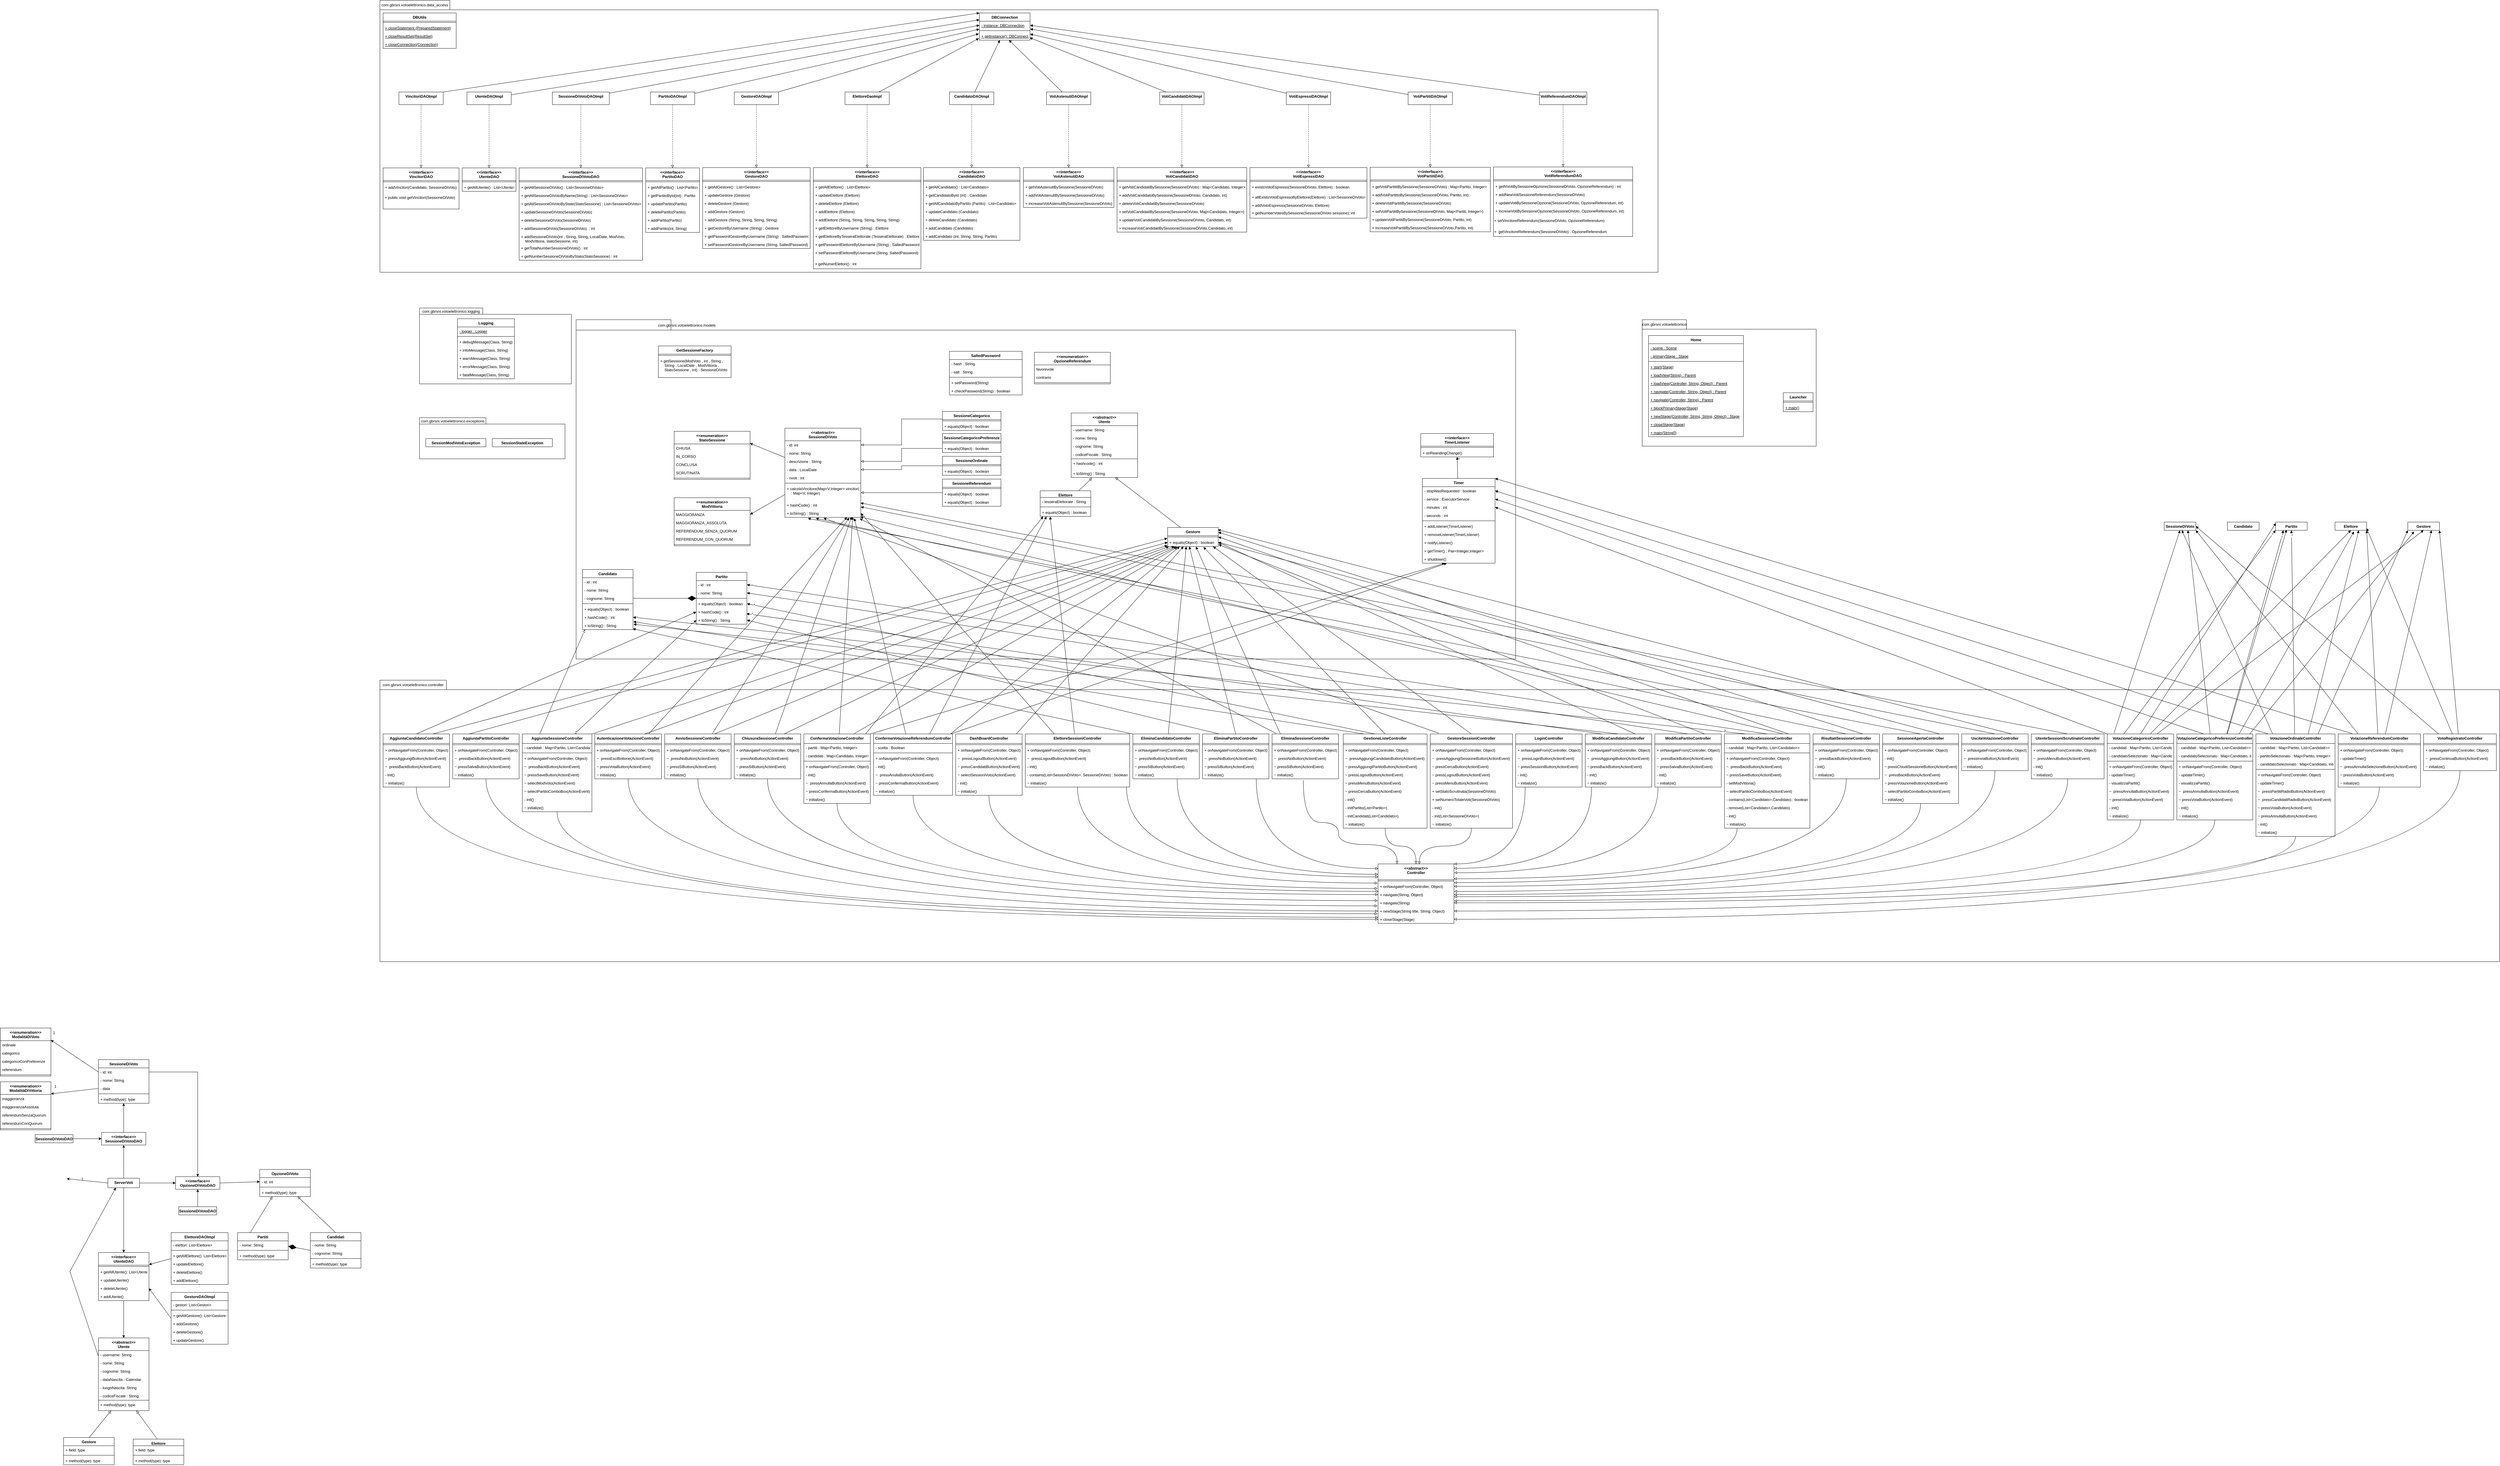 <mxfile version="18.0.1" type="device"><diagram id="C5RBs43oDa-KdzZeNtuy" name="Page-1"><mxGraphModel dx="5717" dy="4809" grid="1" gridSize="10" guides="1" tooltips="1" connect="1" arrows="1" fold="1" page="1" pageScale="1" pageWidth="827" pageHeight="1169" math="0" shadow="0"><root><mxCell id="WIyWlLk6GJQsqaUBKTNV-0"/><mxCell id="WIyWlLk6GJQsqaUBKTNV-1" parent="WIyWlLk6GJQsqaUBKTNV-0"/><mxCell id="2X_OLiR_HZ1PTSeGhceY-110" value="" style="shape=folder;fontStyle=1;spacingTop=10;tabWidth=140;tabHeight=30;tabPosition=left;html=1;shadow=0;sketch=0;fillColor=default;gradientColor=none;" parent="WIyWlLk6GJQsqaUBKTNV-1" vertex="1"><mxGeometry x="3610" y="-440" width="550" height="400" as="geometry"/></mxCell><mxCell id="2X_OLiR_HZ1PTSeGhceY-33" value="&lt;span style=&quot;color: rgba(0 , 0 , 0 , 0) ; font-family: monospace ; font-size: 0px ; font-weight: 400&quot;&gt;%3CmxGraphModel%3E%3Croot%3E%3CmxCell%20id%3D%220%22%2F%3E%3CmxCell%20id%3D%221%22%20parent%3D%220%22%2F%3E%3CmxCell%20id%3D%222%22%20value%3D%22DBConnection%22%20style%3D%22swimlane%3BfontStyle%3D1%3Balign%3Dcenter%3BverticalAlign%3Dtop%3BchildLayout%3DstackLayout%3Bhorizontal%3D1%3BstartSize%3D26%3BhorizontalStack%3D0%3BresizeParent%3D1%3BresizeParentMax%3D0%3BresizeLast%3D0%3Bcollapsible%3D1%3BmarginBottom%3D0%3B%22%20vertex%3D%221%22%20collapsed%3D%221%22%20parent%3D%221%22%3E%3CmxGeometry%20x%3D%22-440%22%20y%3D%22890%22%20width%3D%22100%22%20height%3D%2226%22%20as%3D%22geometry%22%3E%3CmxRectangle%20x%3D%22-440%22%20y%3D%22890%22%20width%3D%22160%22%20height%3D%2286%22%20as%3D%22alternateBounds%22%2F%3E%3C%2FmxGeometry%3E%3C%2FmxCell%3E%3CmxCell%20id%3D%223%22%20value%3D%22-%20instance%3A%20DBConnection%22%20style%3D%22text%3BstrokeColor%3Dnone%3BfillColor%3Dnone%3Balign%3Dleft%3BverticalAlign%3Dtop%3BspacingLeft%3D4%3BspacingRight%3D4%3Boverflow%3Dhidden%3Brotatable%3D0%3Bpoints%3D%5B%5B0%2C0.5%5D%2C%5B1%2C0.5%5D%5D%3BportConstraint%3Deastwest%3BfontStyle%3D4%22%20vertex%3D%221%22%20parent%3D%222%22%3E%3CmxGeometry%20y%3D%2226%22%20width%3D%22160%22%20height%3D%2226%22%20as%3D%22geometry%22%2F%3E%3C%2FmxCell%3E%3CmxCell%20id%3D%224%22%20value%3D%22%22%20style%3D%22line%3BstrokeWidth%3D1%3BfillColor%3Dnone%3Balign%3Dleft%3BverticalAlign%3Dmiddle%3BspacingTop%3D-1%3BspacingLeft%3D3%3BspacingRight%3D3%3Brotatable%3D0%3BlabelPosition%3Dright%3Bpoints%3D%5B%5D%3BportConstraint%3Deastwest%3B%22%20vertex%3D%221%22%20parent%3D%222%22%3E%3CmxGeometry%20y%3D%2252%22%20width%3D%22160%22%20height%3D%228%22%20as%3D%22geometry%22%2F%3E%3C%2FmxCell%3E%3CmxCell%20id%3D%225%22%20value%3D%22%2B%20getInstance()%3A%20DBConnection%22%20style%3D%22text%3BstrokeColor%3Dnone%3BfillColor%3Dnone%3Balign%3Dleft%3BverticalAlign%3Dtop%3BspacingLeft%3D4%3BspacingRight%3D4%3Boverflow%3Dhidden%3Brotatable%3D0%3Bpoints%3D%5B%5B0%2C0.5%5D%2C%5B1%2C0.5%5D%5D%3BportConstraint%3Deastwest%3BfontStyle%3D4%22%20vertex%3D%221%22%20parent%3D%222%22%3E%3CmxGeometry%20y%3D%2260%22%20width%3D%22160%22%20height%3D%2226%22%20as%3D%22geometry%22%2F%3E%3C%2FmxCell%3E%3C%2Froot%3E%3C%2FmxGraphModel%3E&lt;/span&gt;&lt;span style=&quot;color: rgba(0 , 0 , 0 , 0) ; font-family: monospace ; font-size: 0px ; font-weight: 400&quot;&gt;%3CmxGraphModel%3E%3Croot%3E%3CmxCell%20id%3D%220%22%2F%3E%3CmxCell%20id%3D%221%22%20parent%3D%220%22%2F%3E%3CmxCell%20id%3D%222%22%20value%3D%22DBConnection%22%20style%3D%22swimlane%3BfontStyle%3D1%3Balign%3Dcenter%3BverticalAlign%3Dtop%3BchildLayout%3DstackLayout%3Bhorizontal%3D1%3BstartSize%3D26%3BhorizontalStack%3D0%3BresizeParent%3D1%3BresizeParentMax%3D0%3BresizeLast%3D0%3Bcollapsible%3D1%3BmarginBottom%3D0%3B%22%20vertex%3D%221%22%20collapsed%3D%221%22%20parent%3D%221%22%3E%3CmxGeometry%20x%3D%22-440%22%20y%3D%22890%22%20width%3D%22100%22%20height%3D%2226%22%20as%3D%22geometry%22%3E%3CmxRectangle%20x%3D%22-440%22%20y%3D%22890%22%20width%3D%22160%22%20height%3D%2286%22%20as%3D%22alternateBounds%22%2F%3E%3C%2FmxGeometry%3E%3C%2FmxCell%3E%3CmxCell%20id%3D%223%22%20value%3D%22-%20instance%3A%20DBConnection%22%20style%3D%22text%3BstrokeColor%3Dnone%3BfillColor%3Dnone%3Balign%3Dleft%3BverticalAlign%3Dtop%3BspacingLeft%3D4%3BspacingRight%3D4%3Boverflow%3Dhidden%3Brotatable%3D0%3Bpoints%3D%5B%5B0%2C0.5%5D%2C%5B1%2C0.5%5D%5D%3BportConstraint%3Deastwest%3BfontStyle%3D4%22%20vertex%3D%221%22%20parent%3D%222%22%3E%3CmxGeometry%20y%3D%2226%22%20width%3D%22160%22%20height%3D%2226%22%20as%3D%22geometry%22%2F%3E%3C%2FmxCell%3E%3CmxCell%20id%3D%224%22%20value%3D%22%22%20style%3D%22line%3BstrokeWidth%3D1%3BfillColor%3Dnone%3Balign%3Dleft%3BverticalAlign%3Dmiddle%3BspacingTop%3D-1%3BspacingLeft%3D3%3BspacingRight%3D3%3Brotatable%3D0%3BlabelPosition%3Dright%3Bpoints%3D%5B%5D%3BportConstraint%3Deastwest%3B%22%20vertex%3D%221%22%20parent%3D%222%22%3E%3CmxGeometry%20y%3D%2252%22%20width%3D%22160%22%20height%3D%228%22%20as%3D%22geometry%22%2F%3E%3C%2FmxCell%3E%3CmxCell%20id%3D%225%22%20value%3D%22%2B%20getInstance()%3A%20DBConnection%22%20style%3D%22text%3BstrokeColor%3Dnone%3BfillColor%3Dnone%3Balign%3Dleft%3BverticalAlign%3Dtop%3BspacingLeft%3D4%3BspacingRight%3D4%3Boverflow%3Dhidden%3Brotatable%3D0%3Bpoints%3D%5B%5B0%2C0.5%5D%2C%5B1%2C0.5%5D%5D%3BportConstraint%3Deastwest%3BfontStyle%3D4%22%20vertex%3D%221%22%20parent%3D%222%22%3E%3CmxGeometry%20y%3D%2260%22%20width%3D%22160%22%20height%3D%2226%22%20as%3D%22geometry%22%2F%3E%3C%2FmxCell%3E%3C%2Froot%3E%3C%2FmxGraphModel%3E&lt;/span&gt;" style="shape=folder;fontStyle=1;spacingTop=10;tabWidth=221;tabHeight=30;tabPosition=left;html=1;fillColor=default;" parent="WIyWlLk6GJQsqaUBKTNV-1" vertex="1"><mxGeometry x="-380" y="-1450" width="4040" height="860" as="geometry"/></mxCell><mxCell id="2X_OLiR_HZ1PTSeGhceY-1" value="" style="shape=folder;fontStyle=1;spacingTop=10;tabWidth=210;tabHeight=30;tabPosition=left;html=1;shadow=0;sketch=0;gradientColor=none;fillColor=default;" parent="WIyWlLk6GJQsqaUBKTNV-1" vertex="1"><mxGeometry x="-380" y="700" width="6700" height="890" as="geometry"/></mxCell><mxCell id="cyoUqQrlkdk37FRQFfIR-25" value="" style="endArrow=block;html=1;rounded=0;exitX=0.5;exitY=0;exitDx=0;exitDy=0;endFill=0;entryX=0.25;entryY=1;entryDx=0;entryDy=0;" parent="WIyWlLk6GJQsqaUBKTNV-1" edge="1"><mxGeometry width="50" height="50" relative="1" as="geometry"><mxPoint x="-1300" y="3096" as="sourcePoint"/><mxPoint x="-1230" y="3010" as="targetPoint"/></mxGeometry></mxCell><mxCell id="cyoUqQrlkdk37FRQFfIR-26" value="" style="endArrow=block;html=1;rounded=0;endFill=0;entryX=0.75;entryY=1;entryDx=0;entryDy=0;exitX=0.5;exitY=0;exitDx=0;exitDy=0;" parent="WIyWlLk6GJQsqaUBKTNV-1" edge="1"><mxGeometry width="50" height="50" relative="1" as="geometry"><mxPoint x="-1083.75" y="3100" as="sourcePoint"/><mxPoint x="-1150" y="3010" as="targetPoint"/></mxGeometry></mxCell><mxCell id="cyoUqQrlkdk37FRQFfIR-27" value="Candidati" style="swimlane;fontStyle=1;align=center;verticalAlign=top;childLayout=stackLayout;horizontal=1;startSize=26;horizontalStack=0;resizeParent=1;resizeParentMax=0;resizeLast=0;collapsible=1;marginBottom=0;" parent="WIyWlLk6GJQsqaUBKTNV-1" vertex="1"><mxGeometry x="-600" y="2447" width="160" height="112" as="geometry"><mxRectangle x="710" y="397" width="100" height="26" as="alternateBounds"/></mxGeometry></mxCell><mxCell id="cyoUqQrlkdk37FRQFfIR-28" value="- nome: String" style="text;strokeColor=none;fillColor=none;align=left;verticalAlign=top;spacingLeft=4;spacingRight=4;overflow=hidden;rotatable=0;points=[[0,0.5],[1,0.5]];portConstraint=eastwest;" parent="cyoUqQrlkdk37FRQFfIR-27" vertex="1"><mxGeometry y="26" width="160" height="26" as="geometry"/></mxCell><mxCell id="9onycAwNlsoV3aKRTnC2-42" value="- cognome: String" style="text;strokeColor=none;fillColor=none;align=left;verticalAlign=top;spacingLeft=4;spacingRight=4;overflow=hidden;rotatable=0;points=[[0,0.5],[1,0.5]];portConstraint=eastwest;" parent="cyoUqQrlkdk37FRQFfIR-27" vertex="1"><mxGeometry y="52" width="160" height="26" as="geometry"/></mxCell><mxCell id="cyoUqQrlkdk37FRQFfIR-29" value="" style="line;strokeWidth=1;fillColor=none;align=left;verticalAlign=middle;spacingTop=-1;spacingLeft=3;spacingRight=3;rotatable=0;labelPosition=right;points=[];portConstraint=eastwest;" parent="cyoUqQrlkdk37FRQFfIR-27" vertex="1"><mxGeometry y="78" width="160" height="8" as="geometry"/></mxCell><mxCell id="cyoUqQrlkdk37FRQFfIR-30" value="+ method(type): type" style="text;strokeColor=none;fillColor=none;align=left;verticalAlign=top;spacingLeft=4;spacingRight=4;overflow=hidden;rotatable=0;points=[[0,0.5],[1,0.5]];portConstraint=eastwest;" parent="cyoUqQrlkdk37FRQFfIR-27" vertex="1"><mxGeometry y="86" width="160" height="26" as="geometry"/></mxCell><mxCell id="cyoUqQrlkdk37FRQFfIR-31" value="Partiti" style="swimlane;fontStyle=1;align=center;verticalAlign=top;childLayout=stackLayout;horizontal=1;startSize=26;horizontalStack=0;resizeParent=1;resizeParentMax=0;resizeLast=0;collapsible=1;marginBottom=0;" parent="WIyWlLk6GJQsqaUBKTNV-1" vertex="1"><mxGeometry x="-830" y="2447" width="160" height="86" as="geometry"><mxRectangle x="550" y="397" width="100" height="26" as="alternateBounds"/></mxGeometry></mxCell><mxCell id="cyoUqQrlkdk37FRQFfIR-32" value="- nome: String" style="text;strokeColor=none;fillColor=none;align=left;verticalAlign=top;spacingLeft=4;spacingRight=4;overflow=hidden;rotatable=0;points=[[0,0.5],[1,0.5]];portConstraint=eastwest;" parent="cyoUqQrlkdk37FRQFfIR-31" vertex="1"><mxGeometry y="26" width="160" height="26" as="geometry"/></mxCell><mxCell id="cyoUqQrlkdk37FRQFfIR-33" value="" style="line;strokeWidth=1;fillColor=none;align=left;verticalAlign=middle;spacingTop=-1;spacingLeft=3;spacingRight=3;rotatable=0;labelPosition=right;points=[];portConstraint=eastwest;" parent="cyoUqQrlkdk37FRQFfIR-31" vertex="1"><mxGeometry y="52" width="160" height="8" as="geometry"/></mxCell><mxCell id="cyoUqQrlkdk37FRQFfIR-34" value="+ method(type): type" style="text;strokeColor=none;fillColor=none;align=left;verticalAlign=top;spacingLeft=4;spacingRight=4;overflow=hidden;rotatable=0;points=[[0,0.5],[1,0.5]];portConstraint=eastwest;" parent="cyoUqQrlkdk37FRQFfIR-31" vertex="1"><mxGeometry y="60" width="160" height="26" as="geometry"/></mxCell><mxCell id="cyoUqQrlkdk37FRQFfIR-44" value="" style="endArrow=classic;html=1;rounded=0;exitX=1;exitY=0.5;exitDx=0;exitDy=0;entryX=0.5;entryY=0;entryDx=0;entryDy=0;" parent="WIyWlLk6GJQsqaUBKTNV-1" target="9onycAwNlsoV3aKRTnC2-27" edge="1"><mxGeometry width="50" height="50" relative="1" as="geometry"><mxPoint x="-1110" y="1939.0" as="sourcePoint"/><mxPoint x="-1050" y="2233" as="targetPoint"/><Array as="points"><mxPoint x="-956" y="1939"/></Array></mxGeometry></mxCell><mxCell id="cyoUqQrlkdk37FRQFfIR-49" value="" style="endArrow=diamondThin;endFill=1;endSize=24;html=1;rounded=0;entryX=1;entryY=0.5;entryDx=0;entryDy=0;exitX=0;exitY=0.5;exitDx=0;exitDy=0;" parent="WIyWlLk6GJQsqaUBKTNV-1" source="cyoUqQrlkdk37FRQFfIR-27" target="cyoUqQrlkdk37FRQFfIR-31" edge="1"><mxGeometry width="160" relative="1" as="geometry"><mxPoint x="-810" y="2433" as="sourcePoint"/><mxPoint x="-650" y="2433" as="targetPoint"/><Array as="points"/></mxGeometry></mxCell><mxCell id="_TMHVG44X8dGQZvPwBpH-4" value="ServerVoti" style="swimlane;fontStyle=1;align=center;verticalAlign=top;childLayout=stackLayout;horizontal=1;startSize=30;horizontalStack=0;resizeParent=1;resizeParentMax=0;resizeLast=0;collapsible=1;marginBottom=0;" parent="WIyWlLk6GJQsqaUBKTNV-1" vertex="1" collapsed="1"><mxGeometry x="-1240" y="2275" width="100" height="30" as="geometry"><mxRectangle x="200" y="260" width="100" height="80" as="alternateBounds"/></mxGeometry></mxCell><mxCell id="_TMHVG44X8dGQZvPwBpH-5" value="+ field: type" style="text;strokeColor=none;fillColor=none;align=left;verticalAlign=top;spacingLeft=4;spacingRight=4;overflow=hidden;rotatable=0;points=[[0,0.5],[1,0.5]];portConstraint=eastwest;" parent="_TMHVG44X8dGQZvPwBpH-4" vertex="1"><mxGeometry y="20" width="100" height="26" as="geometry"/></mxCell><mxCell id="_TMHVG44X8dGQZvPwBpH-6" value="" style="line;strokeWidth=1;fillColor=none;align=left;verticalAlign=middle;spacingTop=-1;spacingLeft=3;spacingRight=3;rotatable=0;labelPosition=right;points=[];portConstraint=eastwest;" parent="_TMHVG44X8dGQZvPwBpH-4" vertex="1"><mxGeometry y="46" width="100" height="8" as="geometry"/></mxCell><mxCell id="_TMHVG44X8dGQZvPwBpH-7" value="+ method(type): type" style="text;strokeColor=none;fillColor=none;align=left;verticalAlign=top;spacingLeft=4;spacingRight=4;overflow=hidden;rotatable=0;points=[[0,0.5],[1,0.5]];portConstraint=eastwest;" parent="_TMHVG44X8dGQZvPwBpH-4" vertex="1"><mxGeometry y="54" width="100" height="26" as="geometry"/></mxCell><mxCell id="_TMHVG44X8dGQZvPwBpH-24" value="OpzioneDiVoto" style="swimlane;fontStyle=1;align=center;verticalAlign=top;childLayout=stackLayout;horizontal=1;startSize=26;horizontalStack=0;resizeParent=1;resizeParentMax=0;resizeLast=0;collapsible=1;marginBottom=0;" parent="WIyWlLk6GJQsqaUBKTNV-1" vertex="1"><mxGeometry x="-760" y="2247" width="160" height="86" as="geometry"><mxRectangle x="620" y="227" width="100" height="26" as="alternateBounds"/></mxGeometry></mxCell><mxCell id="_TMHVG44X8dGQZvPwBpH-25" value="- id: int" style="text;strokeColor=none;fillColor=none;align=left;verticalAlign=top;spacingLeft=4;spacingRight=4;overflow=hidden;rotatable=0;points=[[0,0.5],[1,0.5]];portConstraint=eastwest;" parent="_TMHVG44X8dGQZvPwBpH-24" vertex="1"><mxGeometry y="26" width="160" height="26" as="geometry"/></mxCell><mxCell id="_TMHVG44X8dGQZvPwBpH-26" value="" style="line;strokeWidth=1;fillColor=none;align=left;verticalAlign=middle;spacingTop=-1;spacingLeft=3;spacingRight=3;rotatable=0;labelPosition=right;points=[];portConstraint=eastwest;" parent="_TMHVG44X8dGQZvPwBpH-24" vertex="1"><mxGeometry y="52" width="160" height="8" as="geometry"/></mxCell><mxCell id="_TMHVG44X8dGQZvPwBpH-27" value="+ method(type): type" style="text;strokeColor=none;fillColor=none;align=left;verticalAlign=top;spacingLeft=4;spacingRight=4;overflow=hidden;rotatable=0;points=[[0,0.5],[1,0.5]];portConstraint=eastwest;" parent="_TMHVG44X8dGQZvPwBpH-24" vertex="1"><mxGeometry y="60" width="160" height="26" as="geometry"/></mxCell><mxCell id="_TMHVG44X8dGQZvPwBpH-28" value="" style="endArrow=block;html=1;rounded=0;exitX=0.5;exitY=0;exitDx=0;exitDy=0;endFill=0;entryX=0.75;entryY=1;entryDx=0;entryDy=0;" parent="WIyWlLk6GJQsqaUBKTNV-1" source="cyoUqQrlkdk37FRQFfIR-27" target="_TMHVG44X8dGQZvPwBpH-24" edge="1"><mxGeometry width="50" height="50" relative="1" as="geometry"><mxPoint x="-748.1" y="2436.66" as="sourcePoint"/><mxPoint x="-800" y="2369" as="targetPoint"/></mxGeometry></mxCell><mxCell id="_TMHVG44X8dGQZvPwBpH-29" value="" style="endArrow=block;html=1;rounded=0;exitX=0.25;exitY=0;exitDx=0;exitDy=0;endFill=0;entryX=0.25;entryY=1;entryDx=0;entryDy=0;" parent="WIyWlLk6GJQsqaUBKTNV-1" source="cyoUqQrlkdk37FRQFfIR-31" target="_TMHVG44X8dGQZvPwBpH-24" edge="1"><mxGeometry width="50" height="50" relative="1" as="geometry"><mxPoint x="-870" y="2439" as="sourcePoint"/><mxPoint x="-840" y="2363" as="targetPoint"/></mxGeometry></mxCell><mxCell id="9onycAwNlsoV3aKRTnC2-0" value="&lt;&lt;interface&gt;&gt;&#10;UtenteDAO" style="swimlane;fontStyle=1;align=center;verticalAlign=top;childLayout=stackLayout;horizontal=1;startSize=40;horizontalStack=0;resizeParent=1;resizeParentMax=0;resizeLast=0;collapsible=1;marginBottom=0;" parent="WIyWlLk6GJQsqaUBKTNV-1" vertex="1"><mxGeometry x="-1270" y="2510" width="160" height="152" as="geometry"><mxRectangle x="195" y="390" width="110" height="40" as="alternateBounds"/></mxGeometry></mxCell><mxCell id="9onycAwNlsoV3aKRTnC2-2" value="" style="line;strokeWidth=1;fillColor=none;align=left;verticalAlign=middle;spacingTop=-1;spacingLeft=3;spacingRight=3;rotatable=0;labelPosition=right;points=[];portConstraint=eastwest;" parent="9onycAwNlsoV3aKRTnC2-0" vertex="1"><mxGeometry y="40" width="160" height="8" as="geometry"/></mxCell><mxCell id="9onycAwNlsoV3aKRTnC2-3" value="+ getAllUtente(): List&lt;Utente&gt;" style="text;strokeColor=none;fillColor=none;align=left;verticalAlign=top;spacingLeft=4;spacingRight=4;overflow=hidden;rotatable=0;points=[[0,0.5],[1,0.5]];portConstraint=eastwest;" parent="9onycAwNlsoV3aKRTnC2-0" vertex="1"><mxGeometry y="48" width="160" height="26" as="geometry"/></mxCell><mxCell id="9onycAwNlsoV3aKRTnC2-43" value="+ updateUtente()" style="text;strokeColor=none;fillColor=none;align=left;verticalAlign=top;spacingLeft=4;spacingRight=4;overflow=hidden;rotatable=0;points=[[0,0.5],[1,0.5]];portConstraint=eastwest;" parent="9onycAwNlsoV3aKRTnC2-0" vertex="1"><mxGeometry y="74" width="160" height="26" as="geometry"/></mxCell><mxCell id="9onycAwNlsoV3aKRTnC2-57" value="+ deleteUtente()" style="text;strokeColor=none;fillColor=none;align=left;verticalAlign=top;spacingLeft=4;spacingRight=4;overflow=hidden;rotatable=0;points=[[0,0.5],[1,0.5]];portConstraint=eastwest;" parent="9onycAwNlsoV3aKRTnC2-0" vertex="1"><mxGeometry y="100" width="160" height="26" as="geometry"/></mxCell><mxCell id="9onycAwNlsoV3aKRTnC2-58" value="+ addUtente()" style="text;strokeColor=none;fillColor=none;align=left;verticalAlign=top;spacingLeft=4;spacingRight=4;overflow=hidden;rotatable=0;points=[[0,0.5],[1,0.5]];portConstraint=eastwest;" parent="9onycAwNlsoV3aKRTnC2-0" vertex="1"><mxGeometry y="126" width="160" height="26" as="geometry"/></mxCell><mxCell id="9onycAwNlsoV3aKRTnC2-4" value="" style="endArrow=classic;html=1;rounded=0;entryX=0.5;entryY=0;entryDx=0;entryDy=0;exitX=0.5;exitY=1;exitDx=0;exitDy=0;" parent="WIyWlLk6GJQsqaUBKTNV-1" source="_TMHVG44X8dGQZvPwBpH-4" target="9onycAwNlsoV3aKRTnC2-0" edge="1"><mxGeometry width="50" height="50" relative="1" as="geometry"><mxPoint x="-1380" y="2380" as="sourcePoint"/><mxPoint x="-1330" y="2370" as="targetPoint"/></mxGeometry></mxCell><mxCell id="9onycAwNlsoV3aKRTnC2-5" value="" style="endArrow=classic;html=1;rounded=0;entryX=0.5;entryY=0;entryDx=0;entryDy=0;" parent="WIyWlLk6GJQsqaUBKTNV-1" source="9onycAwNlsoV3aKRTnC2-58" edge="1"><mxGeometry width="50" height="50" relative="1" as="geometry"><mxPoint x="-1183.75" y="2740" as="sourcePoint"/><mxPoint x="-1190" y="2780" as="targetPoint"/></mxGeometry></mxCell><mxCell id="9onycAwNlsoV3aKRTnC2-6" value="ElettoreDAOImpl" style="swimlane;fontStyle=1;align=center;verticalAlign=top;childLayout=stackLayout;horizontal=1;startSize=26;horizontalStack=0;resizeParent=1;resizeParentMax=0;resizeLast=0;collapsible=1;marginBottom=0;" parent="WIyWlLk6GJQsqaUBKTNV-1" vertex="1"><mxGeometry x="-1040" y="2447" width="180" height="164" as="geometry"><mxRectangle x="400" y="470" width="120" height="26" as="alternateBounds"/></mxGeometry></mxCell><mxCell id="9onycAwNlsoV3aKRTnC2-7" value="- elettori: List&lt;Elettore&gt;" style="text;strokeColor=none;fillColor=none;align=left;verticalAlign=top;spacingLeft=4;spacingRight=4;overflow=hidden;rotatable=0;points=[[0,0.5],[1,0.5]];portConstraint=eastwest;" parent="9onycAwNlsoV3aKRTnC2-6" vertex="1"><mxGeometry y="26" width="180" height="26" as="geometry"/></mxCell><mxCell id="9onycAwNlsoV3aKRTnC2-8" value="" style="line;strokeWidth=1;fillColor=none;align=left;verticalAlign=middle;spacingTop=-1;spacingLeft=3;spacingRight=3;rotatable=0;labelPosition=right;points=[];portConstraint=eastwest;" parent="9onycAwNlsoV3aKRTnC2-6" vertex="1"><mxGeometry y="52" width="180" height="8" as="geometry"/></mxCell><mxCell id="9onycAwNlsoV3aKRTnC2-9" value="+ getAllElettore(): List&lt;Elettore&gt;" style="text;strokeColor=none;fillColor=none;align=left;verticalAlign=top;spacingLeft=4;spacingRight=4;overflow=hidden;rotatable=0;points=[[0,0.5],[1,0.5]];portConstraint=eastwest;" parent="9onycAwNlsoV3aKRTnC2-6" vertex="1"><mxGeometry y="60" width="180" height="26" as="geometry"/></mxCell><mxCell id="9onycAwNlsoV3aKRTnC2-64" value="+ updateElettore()" style="text;strokeColor=none;fillColor=none;align=left;verticalAlign=top;spacingLeft=4;spacingRight=4;overflow=hidden;rotatable=0;points=[[0,0.5],[1,0.5]];portConstraint=eastwest;" parent="9onycAwNlsoV3aKRTnC2-6" vertex="1"><mxGeometry y="86" width="180" height="26" as="geometry"/></mxCell><mxCell id="9onycAwNlsoV3aKRTnC2-65" value="+ deleteElettore()" style="text;strokeColor=none;fillColor=none;align=left;verticalAlign=top;spacingLeft=4;spacingRight=4;overflow=hidden;rotatable=0;points=[[0,0.5],[1,0.5]];portConstraint=eastwest;" parent="9onycAwNlsoV3aKRTnC2-6" vertex="1"><mxGeometry y="112" width="180" height="26" as="geometry"/></mxCell><mxCell id="9onycAwNlsoV3aKRTnC2-66" value="+ addElettore()" style="text;strokeColor=none;fillColor=none;align=left;verticalAlign=top;spacingLeft=4;spacingRight=4;overflow=hidden;rotatable=0;points=[[0,0.5],[1,0.5]];portConstraint=eastwest;" parent="9onycAwNlsoV3aKRTnC2-6" vertex="1"><mxGeometry y="138" width="180" height="26" as="geometry"/></mxCell><mxCell id="9onycAwNlsoV3aKRTnC2-10" value="" style="endArrow=classic;html=1;rounded=0;exitX=0;exitY=0.5;exitDx=0;exitDy=0;entryX=1;entryY=0.25;entryDx=0;entryDy=0;" parent="WIyWlLk6GJQsqaUBKTNV-1" source="9onycAwNlsoV3aKRTnC2-6" target="9onycAwNlsoV3aKRTnC2-0" edge="1"><mxGeometry width="50" height="50" relative="1" as="geometry"><mxPoint x="-1030" y="2540" as="sourcePoint"/><mxPoint x="-1120" y="2470" as="targetPoint"/></mxGeometry></mxCell><mxCell id="9onycAwNlsoV3aKRTnC2-15" value="" style="endArrow=classic;html=1;rounded=0;exitX=0;exitY=0.5;exitDx=0;exitDy=0;entryX=1;entryY=0.25;entryDx=0;entryDy=0;" parent="WIyWlLk6GJQsqaUBKTNV-1" source="_TMHVG44X8dGQZvPwBpH-4" edge="1"><mxGeometry width="50" height="50" relative="1" as="geometry"><mxPoint x="-1310" y="2435" as="sourcePoint"/><mxPoint x="-1370" y="2276.5" as="targetPoint"/></mxGeometry></mxCell><mxCell id="9onycAwNlsoV3aKRTnC2-16" value="&lt;&lt;interface&gt;&gt;&#10;SessioneDiVotoDAO" style="swimlane;fontStyle=1;align=center;verticalAlign=top;childLayout=stackLayout;horizontal=1;startSize=40;horizontalStack=0;resizeParent=1;resizeParentMax=0;resizeLast=0;collapsible=1;marginBottom=0;" parent="WIyWlLk6GJQsqaUBKTNV-1" vertex="1" collapsed="1"><mxGeometry x="-1260" y="2130" width="140" height="40" as="geometry"><mxRectangle x="170" y="370" width="160" height="100" as="alternateBounds"/></mxGeometry></mxCell><mxCell id="9onycAwNlsoV3aKRTnC2-17" value="+ field: type" style="text;strokeColor=none;fillColor=none;align=left;verticalAlign=top;spacingLeft=4;spacingRight=4;overflow=hidden;rotatable=0;points=[[0,0.5],[1,0.5]];portConstraint=eastwest;" parent="9onycAwNlsoV3aKRTnC2-16" vertex="1"><mxGeometry y="40" width="160" height="26" as="geometry"/></mxCell><mxCell id="9onycAwNlsoV3aKRTnC2-18" value="" style="line;strokeWidth=1;fillColor=none;align=left;verticalAlign=middle;spacingTop=-1;spacingLeft=3;spacingRight=3;rotatable=0;labelPosition=right;points=[];portConstraint=eastwest;" parent="9onycAwNlsoV3aKRTnC2-16" vertex="1"><mxGeometry y="66" width="160" height="8" as="geometry"/></mxCell><mxCell id="9onycAwNlsoV3aKRTnC2-19" value="+ method(type): type" style="text;strokeColor=none;fillColor=none;align=left;verticalAlign=top;spacingLeft=4;spacingRight=4;overflow=hidden;rotatable=0;points=[[0,0.5],[1,0.5]];portConstraint=eastwest;" parent="9onycAwNlsoV3aKRTnC2-16" vertex="1"><mxGeometry y="74" width="160" height="26" as="geometry"/></mxCell><mxCell id="9onycAwNlsoV3aKRTnC2-20" value="SessioneDiVotoDAO" style="swimlane;fontStyle=1;align=center;verticalAlign=top;childLayout=stackLayout;horizontal=1;startSize=26;horizontalStack=0;resizeParent=1;resizeParentMax=0;resizeLast=0;collapsible=1;marginBottom=0;" parent="WIyWlLk6GJQsqaUBKTNV-1" vertex="1" collapsed="1"><mxGeometry x="-1470" y="2137" width="120" height="26" as="geometry"><mxRectangle x="360" y="420" width="160" height="86" as="alternateBounds"/></mxGeometry></mxCell><mxCell id="9onycAwNlsoV3aKRTnC2-21" value="+ field: type" style="text;strokeColor=none;fillColor=none;align=left;verticalAlign=top;spacingLeft=4;spacingRight=4;overflow=hidden;rotatable=0;points=[[0,0.5],[1,0.5]];portConstraint=eastwest;" parent="9onycAwNlsoV3aKRTnC2-20" vertex="1"><mxGeometry y="26" width="160" height="26" as="geometry"/></mxCell><mxCell id="9onycAwNlsoV3aKRTnC2-22" value="" style="line;strokeWidth=1;fillColor=none;align=left;verticalAlign=middle;spacingTop=-1;spacingLeft=3;spacingRight=3;rotatable=0;labelPosition=right;points=[];portConstraint=eastwest;" parent="9onycAwNlsoV3aKRTnC2-20" vertex="1"><mxGeometry y="52" width="160" height="8" as="geometry"/></mxCell><mxCell id="9onycAwNlsoV3aKRTnC2-23" value="+ method(type): type" style="text;strokeColor=none;fillColor=none;align=left;verticalAlign=top;spacingLeft=4;spacingRight=4;overflow=hidden;rotatable=0;points=[[0,0.5],[1,0.5]];portConstraint=eastwest;" parent="9onycAwNlsoV3aKRTnC2-20" vertex="1"><mxGeometry y="60" width="160" height="26" as="geometry"/></mxCell><mxCell id="9onycAwNlsoV3aKRTnC2-24" value="" style="endArrow=classic;html=1;rounded=0;exitX=1;exitY=0.5;exitDx=0;exitDy=0;entryX=0;entryY=0.5;entryDx=0;entryDy=0;" parent="WIyWlLk6GJQsqaUBKTNV-1" source="9onycAwNlsoV3aKRTnC2-20" target="9onycAwNlsoV3aKRTnC2-16" edge="1"><mxGeometry width="50" height="50" relative="1" as="geometry"><mxPoint x="-1185" y="2244" as="sourcePoint"/><mxPoint x="-1280" y="2244" as="targetPoint"/></mxGeometry></mxCell><mxCell id="9onycAwNlsoV3aKRTnC2-25" value="" style="endArrow=classic;html=1;rounded=0;entryX=0.5;entryY=1;entryDx=0;entryDy=0;exitX=0.5;exitY=0;exitDx=0;exitDy=0;" parent="WIyWlLk6GJQsqaUBKTNV-1" source="9onycAwNlsoV3aKRTnC2-16" edge="1"><mxGeometry width="50" height="50" relative="1" as="geometry"><mxPoint x="-1160" y="2080" as="sourcePoint"/><mxPoint x="-1190" y="2038" as="targetPoint"/></mxGeometry></mxCell><mxCell id="9onycAwNlsoV3aKRTnC2-26" value="" style="endArrow=classic;html=1;rounded=0;exitX=0.5;exitY=0;exitDx=0;exitDy=0;entryX=0.5;entryY=1;entryDx=0;entryDy=0;" parent="WIyWlLk6GJQsqaUBKTNV-1" source="_TMHVG44X8dGQZvPwBpH-4" target="9onycAwNlsoV3aKRTnC2-16" edge="1"><mxGeometry width="50" height="50" relative="1" as="geometry"><mxPoint x="-990" y="2390" as="sourcePoint"/><mxPoint x="-940" y="2340" as="targetPoint"/></mxGeometry></mxCell><mxCell id="9onycAwNlsoV3aKRTnC2-27" value="&lt;&lt;interface&gt;&gt;&#10;OpzioneDiVotoDAO" style="swimlane;fontStyle=1;align=center;verticalAlign=top;childLayout=stackLayout;horizontal=1;startSize=40;horizontalStack=0;resizeParent=1;resizeParentMax=0;resizeLast=0;collapsible=1;marginBottom=0;" parent="WIyWlLk6GJQsqaUBKTNV-1" vertex="1" collapsed="1"><mxGeometry x="-1026" y="2270" width="140" height="40" as="geometry"><mxRectangle x="170" y="370" width="160" height="100" as="alternateBounds"/></mxGeometry></mxCell><mxCell id="9onycAwNlsoV3aKRTnC2-28" value="+ field: type" style="text;strokeColor=none;fillColor=none;align=left;verticalAlign=top;spacingLeft=4;spacingRight=4;overflow=hidden;rotatable=0;points=[[0,0.5],[1,0.5]];portConstraint=eastwest;" parent="9onycAwNlsoV3aKRTnC2-27" vertex="1"><mxGeometry y="40" width="160" height="26" as="geometry"/></mxCell><mxCell id="9onycAwNlsoV3aKRTnC2-29" value="" style="line;strokeWidth=1;fillColor=none;align=left;verticalAlign=middle;spacingTop=-1;spacingLeft=3;spacingRight=3;rotatable=0;labelPosition=right;points=[];portConstraint=eastwest;" parent="9onycAwNlsoV3aKRTnC2-27" vertex="1"><mxGeometry y="66" width="160" height="8" as="geometry"/></mxCell><mxCell id="9onycAwNlsoV3aKRTnC2-30" value="+ method(type): type" style="text;strokeColor=none;fillColor=none;align=left;verticalAlign=top;spacingLeft=4;spacingRight=4;overflow=hidden;rotatable=0;points=[[0,0.5],[1,0.5]];portConstraint=eastwest;" parent="9onycAwNlsoV3aKRTnC2-27" vertex="1"><mxGeometry y="74" width="160" height="26" as="geometry"/></mxCell><mxCell id="9onycAwNlsoV3aKRTnC2-31" value="SessioneDiVotoDAO" style="swimlane;fontStyle=1;align=center;verticalAlign=top;childLayout=stackLayout;horizontal=1;startSize=26;horizontalStack=0;resizeParent=1;resizeParentMax=0;resizeLast=0;collapsible=1;marginBottom=0;" parent="WIyWlLk6GJQsqaUBKTNV-1" vertex="1" collapsed="1"><mxGeometry x="-1016" y="2365" width="120" height="26" as="geometry"><mxRectangle x="360" y="420" width="160" height="86" as="alternateBounds"/></mxGeometry></mxCell><mxCell id="9onycAwNlsoV3aKRTnC2-32" value="+ field: type" style="text;strokeColor=none;fillColor=none;align=left;verticalAlign=top;spacingLeft=4;spacingRight=4;overflow=hidden;rotatable=0;points=[[0,0.5],[1,0.5]];portConstraint=eastwest;" parent="9onycAwNlsoV3aKRTnC2-31" vertex="1"><mxGeometry y="26" width="160" height="26" as="geometry"/></mxCell><mxCell id="9onycAwNlsoV3aKRTnC2-33" value="" style="line;strokeWidth=1;fillColor=none;align=left;verticalAlign=middle;spacingTop=-1;spacingLeft=3;spacingRight=3;rotatable=0;labelPosition=right;points=[];portConstraint=eastwest;" parent="9onycAwNlsoV3aKRTnC2-31" vertex="1"><mxGeometry y="52" width="160" height="8" as="geometry"/></mxCell><mxCell id="9onycAwNlsoV3aKRTnC2-34" value="+ method(type): type" style="text;strokeColor=none;fillColor=none;align=left;verticalAlign=top;spacingLeft=4;spacingRight=4;overflow=hidden;rotatable=0;points=[[0,0.5],[1,0.5]];portConstraint=eastwest;" parent="9onycAwNlsoV3aKRTnC2-31" vertex="1"><mxGeometry y="60" width="160" height="26" as="geometry"/></mxCell><mxCell id="9onycAwNlsoV3aKRTnC2-35" value="" style="endArrow=classic;html=1;rounded=0;exitX=0.5;exitY=0;exitDx=0;exitDy=0;entryX=0.5;entryY=1;entryDx=0;entryDy=0;" parent="WIyWlLk6GJQsqaUBKTNV-1" source="9onycAwNlsoV3aKRTnC2-31" target="9onycAwNlsoV3aKRTnC2-27" edge="1"><mxGeometry width="50" height="50" relative="1" as="geometry"><mxPoint x="-865" y="2319" as="sourcePoint"/><mxPoint x="-956" y="2315" as="targetPoint"/></mxGeometry></mxCell><mxCell id="9onycAwNlsoV3aKRTnC2-36" value="" style="endArrow=classic;html=1;rounded=0;exitX=1;exitY=0.5;exitDx=0;exitDy=0;entryX=0;entryY=0.5;entryDx=0;entryDy=0;" parent="WIyWlLk6GJQsqaUBKTNV-1" source="_TMHVG44X8dGQZvPwBpH-4" target="9onycAwNlsoV3aKRTnC2-27" edge="1"><mxGeometry width="50" height="50" relative="1" as="geometry"><mxPoint x="-1180" y="2285" as="sourcePoint"/><mxPoint x="-1180" y="2145" as="targetPoint"/></mxGeometry></mxCell><mxCell id="9onycAwNlsoV3aKRTnC2-37" value="" style="endArrow=classic;html=1;rounded=0;exitX=1;exitY=0.5;exitDx=0;exitDy=0;entryX=0;entryY=0.5;entryDx=0;entryDy=0;" parent="WIyWlLk6GJQsqaUBKTNV-1" source="9onycAwNlsoV3aKRTnC2-27" target="_TMHVG44X8dGQZvPwBpH-25" edge="1"><mxGeometry width="50" height="50" relative="1" as="geometry"><mxPoint x="-1010" y="2361" as="sourcePoint"/><mxPoint x="-860" y="2200" as="targetPoint"/></mxGeometry></mxCell><mxCell id="9onycAwNlsoV3aKRTnC2-56" value="" style="endArrow=classic;html=1;rounded=0;entryX=0.25;entryY=1;entryDx=0;entryDy=0;exitX=0;exitY=0.25;exitDx=0;exitDy=0;startArrow=none;startFill=0;endFill=1;" parent="WIyWlLk6GJQsqaUBKTNV-1" target="_TMHVG44X8dGQZvPwBpH-4" edge="1"><mxGeometry width="50" height="50" relative="1" as="geometry"><mxPoint x="-1270" y="2837.5" as="sourcePoint"/><mxPoint x="-1350" y="2509" as="targetPoint"/><Array as="points"><mxPoint x="-1360" y="2570"/></Array></mxGeometry></mxCell><mxCell id="9onycAwNlsoV3aKRTnC2-59" value="GestoreDAOImpl" style="swimlane;fontStyle=1;align=center;verticalAlign=top;childLayout=stackLayout;horizontal=1;startSize=26;horizontalStack=0;resizeParent=1;resizeParentMax=0;resizeLast=0;collapsible=1;marginBottom=0;" parent="WIyWlLk6GJQsqaUBKTNV-1" vertex="1"><mxGeometry x="-1040" y="2636" width="180" height="164" as="geometry"><mxRectangle x="400" y="585" width="120" height="26" as="alternateBounds"/></mxGeometry></mxCell><mxCell id="9onycAwNlsoV3aKRTnC2-60" value="- gestori: List&lt;Gestori&gt;" style="text;strokeColor=none;fillColor=none;align=left;verticalAlign=top;spacingLeft=4;spacingRight=4;overflow=hidden;rotatable=0;points=[[0,0.5],[1,0.5]];portConstraint=eastwest;" parent="9onycAwNlsoV3aKRTnC2-59" vertex="1"><mxGeometry y="26" width="180" height="26" as="geometry"/></mxCell><mxCell id="9onycAwNlsoV3aKRTnC2-61" value="" style="line;strokeWidth=1;fillColor=none;align=left;verticalAlign=middle;spacingTop=-1;spacingLeft=3;spacingRight=3;rotatable=0;labelPosition=right;points=[];portConstraint=eastwest;" parent="9onycAwNlsoV3aKRTnC2-59" vertex="1"><mxGeometry y="52" width="180" height="8" as="geometry"/></mxCell><mxCell id="9onycAwNlsoV3aKRTnC2-67" value="+ getAllGestore(): List&lt;Gestore&gt;" style="text;strokeColor=none;fillColor=none;align=left;verticalAlign=top;spacingLeft=4;spacingRight=4;overflow=hidden;rotatable=0;points=[[0,0.5],[1,0.5]];portConstraint=eastwest;" parent="9onycAwNlsoV3aKRTnC2-59" vertex="1"><mxGeometry y="60" width="180" height="26" as="geometry"/></mxCell><mxCell id="9onycAwNlsoV3aKRTnC2-70" value="+ addGestore()" style="text;strokeColor=none;fillColor=none;align=left;verticalAlign=top;spacingLeft=4;spacingRight=4;overflow=hidden;rotatable=0;points=[[0,0.5],[1,0.5]];portConstraint=eastwest;" parent="9onycAwNlsoV3aKRTnC2-59" vertex="1"><mxGeometry y="86" width="180" height="26" as="geometry"/></mxCell><mxCell id="9onycAwNlsoV3aKRTnC2-69" value="+ deleteGestore()" style="text;strokeColor=none;fillColor=none;align=left;verticalAlign=top;spacingLeft=4;spacingRight=4;overflow=hidden;rotatable=0;points=[[0,0.5],[1,0.5]];portConstraint=eastwest;" parent="9onycAwNlsoV3aKRTnC2-59" vertex="1"><mxGeometry y="112" width="180" height="26" as="geometry"/></mxCell><mxCell id="9onycAwNlsoV3aKRTnC2-68" value="+ updateGestore()" style="text;strokeColor=none;fillColor=none;align=left;verticalAlign=top;spacingLeft=4;spacingRight=4;overflow=hidden;rotatable=0;points=[[0,0.5],[1,0.5]];portConstraint=eastwest;" parent="9onycAwNlsoV3aKRTnC2-59" vertex="1"><mxGeometry y="138" width="180" height="26" as="geometry"/></mxCell><mxCell id="9onycAwNlsoV3aKRTnC2-63" value="" style="endArrow=classic;html=1;rounded=0;exitX=0;exitY=0.5;exitDx=0;exitDy=0;entryX=1;entryY=0.5;entryDx=0;entryDy=0;" parent="WIyWlLk6GJQsqaUBKTNV-1" source="9onycAwNlsoV3aKRTnC2-59" target="9onycAwNlsoV3aKRTnC2-57" edge="1"><mxGeometry width="50" height="50" relative="1" as="geometry"><mxPoint x="-1030" y="2543" as="sourcePoint"/><mxPoint x="-1100" y="2596" as="targetPoint"/></mxGeometry></mxCell><mxCell id="9onycAwNlsoV3aKRTnC2-77" value="1" style="text;html=1;strokeColor=none;fillColor=none;align=center;verticalAlign=middle;whiteSpace=wrap;rounded=0;" parent="WIyWlLk6GJQsqaUBKTNV-1" vertex="1"><mxGeometry x="-1331" y="2271" width="20" height="13" as="geometry"/></mxCell><mxCell id="9onycAwNlsoV3aKRTnC2-83" value="&lt;&lt;enumeration&gt;&gt;&#10;ModalitàDiVoto" style="swimlane;fontStyle=1;align=center;verticalAlign=top;childLayout=stackLayout;horizontal=1;startSize=40;horizontalStack=0;resizeParent=1;resizeParentMax=0;resizeLast=0;collapsible=1;marginBottom=0;" parent="WIyWlLk6GJQsqaUBKTNV-1" vertex="1"><mxGeometry x="-1580" y="1800" width="160" height="152" as="geometry"/></mxCell><mxCell id="9onycAwNlsoV3aKRTnC2-84" value="ordinale" style="text;strokeColor=none;fillColor=none;align=left;verticalAlign=top;spacingLeft=4;spacingRight=4;overflow=hidden;rotatable=0;points=[[0,0.5],[1,0.5]];portConstraint=eastwest;" parent="9onycAwNlsoV3aKRTnC2-83" vertex="1"><mxGeometry y="40" width="160" height="26" as="geometry"/></mxCell><mxCell id="9onycAwNlsoV3aKRTnC2-96" value="categorico" style="text;strokeColor=none;fillColor=none;align=left;verticalAlign=top;spacingLeft=4;spacingRight=4;overflow=hidden;rotatable=0;points=[[0,0.5],[1,0.5]];portConstraint=eastwest;" parent="9onycAwNlsoV3aKRTnC2-83" vertex="1"><mxGeometry y="66" width="160" height="26" as="geometry"/></mxCell><mxCell id="9onycAwNlsoV3aKRTnC2-97" value="categoricoConPreferenze" style="text;strokeColor=none;fillColor=none;align=left;verticalAlign=top;spacingLeft=4;spacingRight=4;overflow=hidden;rotatable=0;points=[[0,0.5],[1,0.5]];portConstraint=eastwest;" parent="9onycAwNlsoV3aKRTnC2-83" vertex="1"><mxGeometry y="92" width="160" height="26" as="geometry"/></mxCell><mxCell id="9onycAwNlsoV3aKRTnC2-98" value="referendum" style="text;strokeColor=none;fillColor=none;align=left;verticalAlign=top;spacingLeft=4;spacingRight=4;overflow=hidden;rotatable=0;points=[[0,0.5],[1,0.5]];portConstraint=eastwest;" parent="9onycAwNlsoV3aKRTnC2-83" vertex="1"><mxGeometry y="118" width="160" height="26" as="geometry"/></mxCell><mxCell id="9onycAwNlsoV3aKRTnC2-85" value="" style="line;strokeWidth=1;fillColor=none;align=left;verticalAlign=middle;spacingTop=-1;spacingLeft=3;spacingRight=3;rotatable=0;labelPosition=right;points=[];portConstraint=eastwest;" parent="9onycAwNlsoV3aKRTnC2-83" vertex="1"><mxGeometry y="144" width="160" height="8" as="geometry"/></mxCell><mxCell id="9onycAwNlsoV3aKRTnC2-88" value="" style="endArrow=classic;html=1;rounded=0;exitX=0;exitY=0.5;exitDx=0;exitDy=0;entryX=1;entryY=0.25;entryDx=0;entryDy=0;" parent="WIyWlLk6GJQsqaUBKTNV-1" target="9onycAwNlsoV3aKRTnC2-83" edge="1"><mxGeometry width="50" height="50" relative="1" as="geometry"><mxPoint x="-1270" y="1939.0" as="sourcePoint"/><mxPoint x="-1300" y="1990" as="targetPoint"/></mxGeometry></mxCell><mxCell id="9onycAwNlsoV3aKRTnC2-89" value="&lt;&lt;enumeration&gt;&gt;&#10;ModalitàDiVittoria" style="swimlane;fontStyle=1;align=center;verticalAlign=top;childLayout=stackLayout;horizontal=1;startSize=40;horizontalStack=0;resizeParent=1;resizeParentMax=0;resizeLast=0;collapsible=1;marginBottom=0;" parent="WIyWlLk6GJQsqaUBKTNV-1" vertex="1"><mxGeometry x="-1580" y="1970" width="160" height="152" as="geometry"/></mxCell><mxCell id="9onycAwNlsoV3aKRTnC2-90" value="maggioranza" style="text;strokeColor=none;fillColor=none;align=left;verticalAlign=top;spacingLeft=4;spacingRight=4;overflow=hidden;rotatable=0;points=[[0,0.5],[1,0.5]];portConstraint=eastwest;" parent="9onycAwNlsoV3aKRTnC2-89" vertex="1"><mxGeometry y="40" width="160" height="26" as="geometry"/></mxCell><mxCell id="9onycAwNlsoV3aKRTnC2-99" value="maggioranzaAssoluta" style="text;strokeColor=none;fillColor=none;align=left;verticalAlign=top;spacingLeft=4;spacingRight=4;overflow=hidden;rotatable=0;points=[[0,0.5],[1,0.5]];portConstraint=eastwest;" parent="9onycAwNlsoV3aKRTnC2-89" vertex="1"><mxGeometry y="66" width="160" height="26" as="geometry"/></mxCell><mxCell id="9onycAwNlsoV3aKRTnC2-100" value="referendumSenzaQuorum" style="text;strokeColor=none;fillColor=none;align=left;verticalAlign=top;spacingLeft=4;spacingRight=4;overflow=hidden;rotatable=0;points=[[0,0.5],[1,0.5]];portConstraint=eastwest;" parent="9onycAwNlsoV3aKRTnC2-89" vertex="1"><mxGeometry y="92" width="160" height="26" as="geometry"/></mxCell><mxCell id="9onycAwNlsoV3aKRTnC2-101" value="referendumConQuorum" style="text;strokeColor=none;fillColor=none;align=left;verticalAlign=top;spacingLeft=4;spacingRight=4;overflow=hidden;rotatable=0;points=[[0,0.5],[1,0.5]];portConstraint=eastwest;" parent="9onycAwNlsoV3aKRTnC2-89" vertex="1"><mxGeometry y="118" width="160" height="26" as="geometry"/></mxCell><mxCell id="9onycAwNlsoV3aKRTnC2-91" value="" style="line;strokeWidth=1;fillColor=none;align=left;verticalAlign=middle;spacingTop=-1;spacingLeft=3;spacingRight=3;rotatable=0;labelPosition=right;points=[];portConstraint=eastwest;" parent="9onycAwNlsoV3aKRTnC2-89" vertex="1"><mxGeometry y="144" width="160" height="8" as="geometry"/></mxCell><mxCell id="9onycAwNlsoV3aKRTnC2-93" value="1" style="text;html=1;strokeColor=none;fillColor=none;align=center;verticalAlign=middle;whiteSpace=wrap;rounded=0;" parent="WIyWlLk6GJQsqaUBKTNV-1" vertex="1"><mxGeometry x="-1440" y="1800" width="60" height="30" as="geometry"/></mxCell><mxCell id="9onycAwNlsoV3aKRTnC2-94" value="" style="endArrow=classic;html=1;rounded=0;exitX=0;exitY=0.5;exitDx=0;exitDy=0;entryX=1;entryY=0.25;entryDx=0;entryDy=0;" parent="WIyWlLk6GJQsqaUBKTNV-1" target="9onycAwNlsoV3aKRTnC2-89" edge="1"><mxGeometry width="50" height="50" relative="1" as="geometry"><mxPoint x="-1270" y="1991" as="sourcePoint"/><mxPoint x="-1420" y="2068.5" as="targetPoint"/></mxGeometry></mxCell><mxCell id="9onycAwNlsoV3aKRTnC2-95" value="1" style="text;html=1;strokeColor=none;fillColor=none;align=center;verticalAlign=middle;whiteSpace=wrap;rounded=0;" parent="WIyWlLk6GJQsqaUBKTNV-1" vertex="1"><mxGeometry x="-1436.25" y="1970" width="60" height="30" as="geometry"/></mxCell><mxCell id="2X_OLiR_HZ1PTSeGhceY-2" value="com.gbrsni.votoelettronico.controller" style="text;html=1;strokeColor=none;fillColor=none;align=center;verticalAlign=middle;whiteSpace=wrap;rounded=0;" parent="WIyWlLk6GJQsqaUBKTNV-1" vertex="1"><mxGeometry x="-355" y="700" width="160" height="30" as="geometry"/></mxCell><mxCell id="2X_OLiR_HZ1PTSeGhceY-3" value="&lt;&lt;abstract&gt;&gt;&#10;Controller" style="swimlane;fontStyle=1;align=center;verticalAlign=top;childLayout=stackLayout;horizontal=1;startSize=50;horizontalStack=0;resizeParent=1;resizeParentMax=0;resizeLast=0;collapsible=1;marginBottom=0;" parent="WIyWlLk6GJQsqaUBKTNV-1" vertex="1"><mxGeometry x="2775" y="1281" width="240" height="188" as="geometry"><mxRectangle x="644.5" y="1290" width="180" height="40" as="alternateBounds"/></mxGeometry></mxCell><mxCell id="2X_OLiR_HZ1PTSeGhceY-5" value="" style="line;strokeWidth=1;fillColor=none;align=left;verticalAlign=middle;spacingTop=-1;spacingLeft=3;spacingRight=3;rotatable=0;labelPosition=right;points=[];portConstraint=eastwest;" parent="2X_OLiR_HZ1PTSeGhceY-3" vertex="1"><mxGeometry y="50" width="240" height="8" as="geometry"/></mxCell><mxCell id="2X_OLiR_HZ1PTSeGhceY-4" value="+ onNavigateFrom(Controller, Object)" style="text;strokeColor=none;fillColor=none;align=left;verticalAlign=top;spacingLeft=4;spacingRight=4;overflow=hidden;rotatable=0;points=[[0,0.5],[1,0.5]];portConstraint=eastwest;fontStyle=0" parent="2X_OLiR_HZ1PTSeGhceY-3" vertex="1"><mxGeometry y="58" width="240" height="26" as="geometry"/></mxCell><mxCell id="oH1RKE9S_P7hVEFKh5oH-7" value="+ navigate(String, Object)" style="text;strokeColor=none;fillColor=none;align=left;verticalAlign=top;spacingLeft=4;spacingRight=4;overflow=hidden;rotatable=0;points=[[0,0.5],[1,0.5]];portConstraint=eastwest;" parent="2X_OLiR_HZ1PTSeGhceY-3" vertex="1"><mxGeometry y="84" width="240" height="26" as="geometry"/></mxCell><mxCell id="oH1RKE9S_P7hVEFKh5oH-8" value="+ navigate(String)" style="text;strokeColor=none;fillColor=none;align=left;verticalAlign=top;spacingLeft=4;spacingRight=4;overflow=hidden;rotatable=0;points=[[0,0.5],[1,0.5]];portConstraint=eastwest;" parent="2X_OLiR_HZ1PTSeGhceY-3" vertex="1"><mxGeometry y="110" width="240" height="26" as="geometry"/></mxCell><mxCell id="oH1RKE9S_P7hVEFKh5oH-9" value="+ newStage(String title, String, Object)" style="text;strokeColor=none;fillColor=none;align=left;verticalAlign=top;spacingLeft=4;spacingRight=4;overflow=hidden;rotatable=0;points=[[0,0.5],[1,0.5]];portConstraint=eastwest;" parent="2X_OLiR_HZ1PTSeGhceY-3" vertex="1"><mxGeometry y="136" width="240" height="26" as="geometry"/></mxCell><mxCell id="oH1RKE9S_P7hVEFKh5oH-10" value="+ closeStage(Stage) " style="text;strokeColor=none;fillColor=none;align=left;verticalAlign=top;spacingLeft=4;spacingRight=4;overflow=hidden;rotatable=0;points=[[0,0.5],[1,0.5]];portConstraint=eastwest;" parent="2X_OLiR_HZ1PTSeGhceY-3" vertex="1"><mxGeometry y="162" width="240" height="26" as="geometry"/></mxCell><mxCell id="2X_OLiR_HZ1PTSeGhceY-28" value="Home" style="swimlane;fontStyle=1;align=center;verticalAlign=top;childLayout=stackLayout;horizontal=1;startSize=26;horizontalStack=0;resizeParent=1;resizeParentMax=0;resizeLast=0;collapsible=1;marginBottom=0;" parent="WIyWlLk6GJQsqaUBKTNV-1" vertex="1"><mxGeometry x="3630" y="-390" width="300" height="320" as="geometry"><mxRectangle x="30" y="1480" width="100" height="26" as="alternateBounds"/></mxGeometry></mxCell><mxCell id="2X_OLiR_HZ1PTSeGhceY-29" value="- scene : Scene" style="text;strokeColor=none;fillColor=none;align=left;verticalAlign=top;spacingLeft=4;spacingRight=4;overflow=hidden;rotatable=0;points=[[0,0.5],[1,0.5]];portConstraint=eastwest;fontStyle=4" parent="2X_OLiR_HZ1PTSeGhceY-28" vertex="1"><mxGeometry y="26" width="300" height="26" as="geometry"/></mxCell><mxCell id="7XPCOC2UQhzg8LQV0o8c-0" value="- primaryStage : Stage" style="text;strokeColor=none;fillColor=none;align=left;verticalAlign=top;spacingLeft=4;spacingRight=4;overflow=hidden;rotatable=0;points=[[0,0.5],[1,0.5]];portConstraint=eastwest;fontStyle=4" parent="2X_OLiR_HZ1PTSeGhceY-28" vertex="1"><mxGeometry y="52" width="300" height="26" as="geometry"/></mxCell><mxCell id="2X_OLiR_HZ1PTSeGhceY-30" value="" style="line;strokeWidth=1;fillColor=none;align=left;verticalAlign=middle;spacingTop=-1;spacingLeft=3;spacingRight=3;rotatable=0;labelPosition=right;points=[];portConstraint=eastwest;" parent="2X_OLiR_HZ1PTSeGhceY-28" vertex="1"><mxGeometry y="78" width="300" height="8" as="geometry"/></mxCell><mxCell id="2X_OLiR_HZ1PTSeGhceY-31" value="+ start(Stage)" style="text;strokeColor=none;fillColor=none;align=left;verticalAlign=top;spacingLeft=4;spacingRight=4;overflow=hidden;rotatable=0;points=[[0,0.5],[1,0.5]];portConstraint=eastwest;fontStyle=4" parent="2X_OLiR_HZ1PTSeGhceY-28" vertex="1"><mxGeometry y="86" width="300" height="26" as="geometry"/></mxCell><mxCell id="7XPCOC2UQhzg8LQV0o8c-1" value="+ loadView(String) : Parent" style="text;strokeColor=none;fillColor=none;align=left;verticalAlign=top;spacingLeft=4;spacingRight=4;overflow=hidden;rotatable=0;points=[[0,0.5],[1,0.5]];portConstraint=eastwest;fontStyle=4" parent="2X_OLiR_HZ1PTSeGhceY-28" vertex="1"><mxGeometry y="112" width="300" height="26" as="geometry"/></mxCell><mxCell id="7XPCOC2UQhzg8LQV0o8c-2" value="+ loadView(Controller, String, Object) : Parent" style="text;strokeColor=none;fillColor=none;align=left;verticalAlign=top;spacingLeft=4;spacingRight=4;overflow=hidden;rotatable=0;points=[[0,0.5],[1,0.5]];portConstraint=eastwest;fontStyle=4" parent="2X_OLiR_HZ1PTSeGhceY-28" vertex="1"><mxGeometry y="138" width="300" height="26" as="geometry"/></mxCell><mxCell id="7XPCOC2UQhzg8LQV0o8c-3" value="+ navigate(Controller, String, Object) : Parent" style="text;strokeColor=none;fillColor=none;align=left;verticalAlign=top;spacingLeft=4;spacingRight=4;overflow=hidden;rotatable=0;points=[[0,0.5],[1,0.5]];portConstraint=eastwest;fontStyle=4" parent="2X_OLiR_HZ1PTSeGhceY-28" vertex="1"><mxGeometry y="164" width="300" height="26" as="geometry"/></mxCell><mxCell id="7XPCOC2UQhzg8LQV0o8c-4" value="+ navigate(Controller, String) : Parent" style="text;strokeColor=none;fillColor=none;align=left;verticalAlign=top;spacingLeft=4;spacingRight=4;overflow=hidden;rotatable=0;points=[[0,0.5],[1,0.5]];portConstraint=eastwest;fontStyle=4" parent="2X_OLiR_HZ1PTSeGhceY-28" vertex="1"><mxGeometry y="190" width="300" height="26" as="geometry"/></mxCell><mxCell id="7XPCOC2UQhzg8LQV0o8c-5" value="+ blockPrimaryStage(Stage)" style="text;strokeColor=none;fillColor=none;align=left;verticalAlign=top;spacingLeft=4;spacingRight=4;overflow=hidden;rotatable=0;points=[[0,0.5],[1,0.5]];portConstraint=eastwest;fontStyle=4" parent="2X_OLiR_HZ1PTSeGhceY-28" vertex="1"><mxGeometry y="216" width="300" height="26" as="geometry"/></mxCell><mxCell id="7XPCOC2UQhzg8LQV0o8c-6" value="+ newStage(Controller, String, String, Object) : Stage" style="text;strokeColor=none;fillColor=none;align=left;verticalAlign=top;spacingLeft=4;spacingRight=4;overflow=hidden;rotatable=0;points=[[0,0.5],[1,0.5]];portConstraint=eastwest;fontStyle=4" parent="2X_OLiR_HZ1PTSeGhceY-28" vertex="1"><mxGeometry y="242" width="300" height="26" as="geometry"/></mxCell><mxCell id="7XPCOC2UQhzg8LQV0o8c-7" value="+ closeStage(Stage)" style="text;strokeColor=none;fillColor=none;align=left;verticalAlign=top;spacingLeft=4;spacingRight=4;overflow=hidden;rotatable=0;points=[[0,0.5],[1,0.5]];portConstraint=eastwest;fontStyle=4" parent="2X_OLiR_HZ1PTSeGhceY-28" vertex="1"><mxGeometry y="268" width="300" height="26" as="geometry"/></mxCell><mxCell id="7XPCOC2UQhzg8LQV0o8c-8" value="+ main(String[])" style="text;strokeColor=none;fillColor=none;align=left;verticalAlign=top;spacingLeft=4;spacingRight=4;overflow=hidden;rotatable=0;points=[[0,0.5],[1,0.5]];portConstraint=eastwest;fontStyle=4" parent="2X_OLiR_HZ1PTSeGhceY-28" vertex="1"><mxGeometry y="294" width="300" height="26" as="geometry"/></mxCell><mxCell id="2X_OLiR_HZ1PTSeGhceY-34" value="&lt;span style=&quot;font-family: &amp;#34;helvetica&amp;#34;&quot;&gt;com.gbrsni.votoelettronico.data_access&lt;/span&gt;" style="text;html=1;strokeColor=none;fillColor=none;align=center;verticalAlign=middle;whiteSpace=wrap;rounded=0;" parent="WIyWlLk6GJQsqaUBKTNV-1" vertex="1"><mxGeometry x="-360" y="-1450" width="180" height="30" as="geometry"/></mxCell><mxCell id="2X_OLiR_HZ1PTSeGhceY-35" value="DBConnection" style="swimlane;fontStyle=1;align=center;verticalAlign=top;childLayout=stackLayout;horizontal=1;startSize=26;horizontalStack=0;resizeParent=1;resizeParentMax=0;resizeLast=0;collapsible=1;marginBottom=0;" parent="WIyWlLk6GJQsqaUBKTNV-1" vertex="1"><mxGeometry x="1515" y="-1410" width="160" height="86" as="geometry"><mxRectangle x="684.5" y="-140" width="100" height="26" as="alternateBounds"/></mxGeometry></mxCell><mxCell id="2X_OLiR_HZ1PTSeGhceY-36" value="- instance: DBConnection" style="text;strokeColor=none;fillColor=none;align=left;verticalAlign=top;spacingLeft=4;spacingRight=4;overflow=hidden;rotatable=0;points=[[0,0.5],[1,0.5]];portConstraint=eastwest;fontStyle=4" parent="2X_OLiR_HZ1PTSeGhceY-35" vertex="1"><mxGeometry y="26" width="160" height="26" as="geometry"/></mxCell><mxCell id="2X_OLiR_HZ1PTSeGhceY-37" value="" style="line;strokeWidth=1;fillColor=none;align=left;verticalAlign=middle;spacingTop=-1;spacingLeft=3;spacingRight=3;rotatable=0;labelPosition=right;points=[];portConstraint=eastwest;" parent="2X_OLiR_HZ1PTSeGhceY-35" vertex="1"><mxGeometry y="52" width="160" height="8" as="geometry"/></mxCell><mxCell id="2X_OLiR_HZ1PTSeGhceY-38" value="+ getInstance(): DBConnection" style="text;strokeColor=none;fillColor=none;align=left;verticalAlign=top;spacingLeft=4;spacingRight=4;overflow=hidden;rotatable=0;points=[[0,0.5],[1,0.5]];portConstraint=eastwest;fontStyle=4" parent="2X_OLiR_HZ1PTSeGhceY-35" vertex="1"><mxGeometry y="60" width="160" height="26" as="geometry"/></mxCell><mxCell id="2X_OLiR_HZ1PTSeGhceY-40" value="&lt;&lt;interface&gt;&gt;&#10;CandidatoDAO" style="swimlane;fontStyle=1;align=center;verticalAlign=top;childLayout=stackLayout;horizontal=1;startSize=40;horizontalStack=0;resizeParent=1;resizeParentMax=0;resizeLast=0;collapsible=1;marginBottom=0;shadow=0;sketch=0;fillColor=default;gradientColor=none;" parent="WIyWlLk6GJQsqaUBKTNV-1" vertex="1"><mxGeometry x="1338" y="-921" width="305" height="230" as="geometry"><mxRectangle x="635" y="300" width="140" height="40" as="alternateBounds"/></mxGeometry></mxCell><mxCell id="2X_OLiR_HZ1PTSeGhceY-42" value="" style="line;strokeWidth=1;fillColor=none;align=left;verticalAlign=middle;spacingTop=-1;spacingLeft=3;spacingRight=3;rotatable=0;labelPosition=right;points=[];portConstraint=eastwest;shadow=0;sketch=0;" parent="2X_OLiR_HZ1PTSeGhceY-40" vertex="1"><mxGeometry y="40" width="305" height="8" as="geometry"/></mxCell><mxCell id="2X_OLiR_HZ1PTSeGhceY-43" value="+ getAllCandidato() : List&lt;Candidato&gt;" style="text;strokeColor=none;fillColor=none;align=left;verticalAlign=top;spacingLeft=4;spacingRight=4;overflow=hidden;rotatable=0;points=[[0,0.5],[1,0.5]];portConstraint=eastwest;shadow=0;sketch=0;" parent="2X_OLiR_HZ1PTSeGhceY-40" vertex="1"><mxGeometry y="48" width="305" height="26" as="geometry"/></mxCell><mxCell id="MW_gM51G0ZzgNGcmJkC1-47" value="+ getCandidatoById (int) : Candidato" style="text;strokeColor=none;fillColor=none;align=left;verticalAlign=top;spacingLeft=4;spacingRight=4;overflow=hidden;rotatable=0;points=[[0,0.5],[1,0.5]];portConstraint=eastwest;" parent="2X_OLiR_HZ1PTSeGhceY-40" vertex="1"><mxGeometry y="74" width="305" height="26" as="geometry"/></mxCell><mxCell id="MW_gM51G0ZzgNGcmJkC1-48" value="+ getAllCandidatoByPartito (Partito) : List&lt;Candidato&gt;" style="text;strokeColor=none;fillColor=none;align=left;verticalAlign=top;spacingLeft=4;spacingRight=4;overflow=hidden;rotatable=0;points=[[0,0.5],[1,0.5]];portConstraint=eastwest;" parent="2X_OLiR_HZ1PTSeGhceY-40" vertex="1"><mxGeometry y="100" width="305" height="26" as="geometry"/></mxCell><mxCell id="MW_gM51G0ZzgNGcmJkC1-49" value="+ updateCandidato (Candidato)" style="text;strokeColor=none;fillColor=none;align=left;verticalAlign=top;spacingLeft=4;spacingRight=4;overflow=hidden;rotatable=0;points=[[0,0.5],[1,0.5]];portConstraint=eastwest;" parent="2X_OLiR_HZ1PTSeGhceY-40" vertex="1"><mxGeometry y="126" width="305" height="26" as="geometry"/></mxCell><mxCell id="MW_gM51G0ZzgNGcmJkC1-50" value="+ deleteCandidato (Candidato)" style="text;strokeColor=none;fillColor=none;align=left;verticalAlign=top;spacingLeft=4;spacingRight=4;overflow=hidden;rotatable=0;points=[[0,0.5],[1,0.5]];portConstraint=eastwest;" parent="2X_OLiR_HZ1PTSeGhceY-40" vertex="1"><mxGeometry y="152" width="305" height="26" as="geometry"/></mxCell><mxCell id="MW_gM51G0ZzgNGcmJkC1-51" value="+ addCandidato (Candidato)" style="text;strokeColor=none;fillColor=none;align=left;verticalAlign=top;spacingLeft=4;spacingRight=4;overflow=hidden;rotatable=0;points=[[0,0.5],[1,0.5]];portConstraint=eastwest;" parent="2X_OLiR_HZ1PTSeGhceY-40" vertex="1"><mxGeometry y="178" width="305" height="26" as="geometry"/></mxCell><mxCell id="MW_gM51G0ZzgNGcmJkC1-52" value="+ addCandidato (int, String, String, Partito)" style="text;strokeColor=none;fillColor=none;align=left;verticalAlign=top;spacingLeft=4;spacingRight=4;overflow=hidden;rotatable=0;points=[[0,0.5],[1,0.5]];portConstraint=eastwest;" parent="2X_OLiR_HZ1PTSeGhceY-40" vertex="1"><mxGeometry y="204" width="305" height="26" as="geometry"/></mxCell><mxCell id="ZEF94JI3HI5_8KXWti4w-45" style="edgeStyle=orthogonalEdgeStyle;rounded=0;orthogonalLoop=1;jettySize=auto;html=1;entryX=0.5;entryY=0;entryDx=0;entryDy=0;dashed=1;endArrow=block;endFill=0;" edge="1" parent="WIyWlLk6GJQsqaUBKTNV-1" source="2X_OLiR_HZ1PTSeGhceY-48" target="2X_OLiR_HZ1PTSeGhceY-40"><mxGeometry relative="1" as="geometry"/></mxCell><mxCell id="ZEF94JI3HI5_8KXWti4w-51" style="rounded=0;orthogonalLoop=1;jettySize=auto;html=1;entryX=0.403;entryY=0.989;entryDx=0;entryDy=0;entryPerimeter=0;endArrow=block;endFill=1;" edge="1" parent="WIyWlLk6GJQsqaUBKTNV-1" source="2X_OLiR_HZ1PTSeGhceY-48" target="2X_OLiR_HZ1PTSeGhceY-38"><mxGeometry relative="1" as="geometry"/></mxCell><mxCell id="2X_OLiR_HZ1PTSeGhceY-48" value="CandidatoDAOImpl" style="swimlane;fontStyle=1;align=center;verticalAlign=top;childLayout=stackLayout;horizontal=1;startSize=40;horizontalStack=0;resizeParent=1;resizeParentMax=0;resizeLast=0;collapsible=1;marginBottom=0;shadow=0;sketch=0;fillColor=default;gradientColor=none;" parent="WIyWlLk6GJQsqaUBKTNV-1" vertex="1" collapsed="1"><mxGeometry x="1420.5" y="-1160" width="140" height="40" as="geometry"><mxRectangle x="635" y="100" width="160" height="100" as="alternateBounds"/></mxGeometry></mxCell><mxCell id="2X_OLiR_HZ1PTSeGhceY-49" value="+ field: type" style="text;strokeColor=none;fillColor=none;align=left;verticalAlign=top;spacingLeft=4;spacingRight=4;overflow=hidden;rotatable=0;points=[[0,0.5],[1,0.5]];portConstraint=eastwest;shadow=0;sketch=0;" parent="2X_OLiR_HZ1PTSeGhceY-48" vertex="1"><mxGeometry y="40" width="160" height="26" as="geometry"/></mxCell><mxCell id="2X_OLiR_HZ1PTSeGhceY-50" value="" style="line;strokeWidth=1;fillColor=none;align=left;verticalAlign=middle;spacingTop=-1;spacingLeft=3;spacingRight=3;rotatable=0;labelPosition=right;points=[];portConstraint=eastwest;shadow=0;sketch=0;" parent="2X_OLiR_HZ1PTSeGhceY-48" vertex="1"><mxGeometry y="66" width="160" height="8" as="geometry"/></mxCell><mxCell id="2X_OLiR_HZ1PTSeGhceY-51" value="+ method(type): type" style="text;strokeColor=none;fillColor=none;align=left;verticalAlign=top;spacingLeft=4;spacingRight=4;overflow=hidden;rotatable=0;points=[[0,0.5],[1,0.5]];portConstraint=eastwest;shadow=0;sketch=0;" parent="2X_OLiR_HZ1PTSeGhceY-48" vertex="1"><mxGeometry y="74" width="160" height="26" as="geometry"/></mxCell><mxCell id="2X_OLiR_HZ1PTSeGhceY-64" value="&lt;&lt;interface&gt;&gt;&#10;PartitoDAO" style="swimlane;fontStyle=1;align=center;verticalAlign=top;childLayout=stackLayout;horizontal=1;startSize=40;horizontalStack=0;resizeParent=1;resizeParentMax=0;resizeLast=0;collapsible=1;marginBottom=0;shadow=0;sketch=0;fillColor=default;gradientColor=none;" parent="WIyWlLk6GJQsqaUBKTNV-1" vertex="1"><mxGeometry x="460" y="-920" width="170" height="204" as="geometry"><mxRectangle x="-30" y="440" width="140" height="40" as="alternateBounds"/></mxGeometry></mxCell><mxCell id="2X_OLiR_HZ1PTSeGhceY-66" value="" style="line;strokeWidth=1;fillColor=none;align=left;verticalAlign=middle;spacingTop=-1;spacingLeft=3;spacingRight=3;rotatable=0;labelPosition=right;points=[];portConstraint=eastwest;shadow=0;sketch=0;" parent="2X_OLiR_HZ1PTSeGhceY-64" vertex="1"><mxGeometry y="40" width="170" height="8" as="geometry"/></mxCell><mxCell id="MW_gM51G0ZzgNGcmJkC1-92" value="+ getAllPartito() : List&lt;Partito&gt;" style="text;strokeColor=none;fillColor=none;align=left;verticalAlign=top;spacingLeft=4;spacingRight=4;overflow=hidden;rotatable=0;points=[[0,0.5],[1,0.5]];portConstraint=eastwest;shadow=0;sketch=0;" parent="2X_OLiR_HZ1PTSeGhceY-64" vertex="1"><mxGeometry y="48" width="170" height="26" as="geometry"/></mxCell><mxCell id="2X_OLiR_HZ1PTSeGhceY-67" value="+ getPartitoById(int) : Partito" style="text;strokeColor=none;fillColor=none;align=left;verticalAlign=top;spacingLeft=4;spacingRight=4;overflow=hidden;rotatable=0;points=[[0,0.5],[1,0.5]];portConstraint=eastwest;shadow=0;sketch=0;" parent="2X_OLiR_HZ1PTSeGhceY-64" vertex="1"><mxGeometry y="74" width="170" height="26" as="geometry"/></mxCell><mxCell id="MW_gM51G0ZzgNGcmJkC1-93" value="+ updatePartito(Partito)" style="text;strokeColor=none;fillColor=none;align=left;verticalAlign=top;spacingLeft=4;spacingRight=4;overflow=hidden;rotatable=0;points=[[0,0.5],[1,0.5]];portConstraint=eastwest;" parent="2X_OLiR_HZ1PTSeGhceY-64" vertex="1"><mxGeometry y="100" width="170" height="26" as="geometry"/></mxCell><mxCell id="MW_gM51G0ZzgNGcmJkC1-94" value="+ deletePartito(Partito)" style="text;strokeColor=none;fillColor=none;align=left;verticalAlign=top;spacingLeft=4;spacingRight=4;overflow=hidden;rotatable=0;points=[[0,0.5],[1,0.5]];portConstraint=eastwest;" parent="2X_OLiR_HZ1PTSeGhceY-64" vertex="1"><mxGeometry y="126" width="170" height="26" as="geometry"/></mxCell><mxCell id="MW_gM51G0ZzgNGcmJkC1-95" value="+ addPartito(Partito)" style="text;strokeColor=none;fillColor=none;align=left;verticalAlign=top;spacingLeft=4;spacingRight=4;overflow=hidden;rotatable=0;points=[[0,0.5],[1,0.5]];portConstraint=eastwest;" parent="2X_OLiR_HZ1PTSeGhceY-64" vertex="1"><mxGeometry y="152" width="170" height="26" as="geometry"/></mxCell><mxCell id="MW_gM51G0ZzgNGcmJkC1-96" value="+ addPartito(int, String)" style="text;strokeColor=none;fillColor=none;align=left;verticalAlign=top;spacingLeft=4;spacingRight=4;overflow=hidden;rotatable=0;points=[[0,0.5],[1,0.5]];portConstraint=eastwest;" parent="2X_OLiR_HZ1PTSeGhceY-64" vertex="1"><mxGeometry y="178" width="170" height="26" as="geometry"/></mxCell><mxCell id="ZEF94JI3HI5_8KXWti4w-42" style="edgeStyle=orthogonalEdgeStyle;rounded=0;orthogonalLoop=1;jettySize=auto;html=1;entryX=0.5;entryY=0;entryDx=0;entryDy=0;dashed=1;endArrow=block;endFill=0;" edge="1" parent="WIyWlLk6GJQsqaUBKTNV-1" source="2X_OLiR_HZ1PTSeGhceY-68" target="2X_OLiR_HZ1PTSeGhceY-64"><mxGeometry relative="1" as="geometry"/></mxCell><mxCell id="ZEF94JI3HI5_8KXWti4w-57" style="edgeStyle=none;rounded=0;orthogonalLoop=1;jettySize=auto;html=1;entryX=-0.002;entryY=0.971;entryDx=0;entryDy=0;entryPerimeter=0;endArrow=block;endFill=1;" edge="1" parent="WIyWlLk6GJQsqaUBKTNV-1" source="2X_OLiR_HZ1PTSeGhceY-68" target="2X_OLiR_HZ1PTSeGhceY-36"><mxGeometry relative="1" as="geometry"/></mxCell><mxCell id="2X_OLiR_HZ1PTSeGhceY-68" value="PartitoDAOImpl" style="swimlane;fontStyle=1;align=center;verticalAlign=top;childLayout=stackLayout;horizontal=1;startSize=40;horizontalStack=0;resizeParent=1;resizeParentMax=0;resizeLast=0;collapsible=1;marginBottom=0;shadow=0;sketch=0;fillColor=default;gradientColor=none;" parent="WIyWlLk6GJQsqaUBKTNV-1" vertex="1" collapsed="1"><mxGeometry x="475" y="-1160" width="140" height="40" as="geometry"><mxRectangle x="-30" y="110" width="160" height="100" as="alternateBounds"/></mxGeometry></mxCell><mxCell id="2X_OLiR_HZ1PTSeGhceY-69" value="+ field: type" style="text;strokeColor=none;fillColor=none;align=left;verticalAlign=top;spacingLeft=4;spacingRight=4;overflow=hidden;rotatable=0;points=[[0,0.5],[1,0.5]];portConstraint=eastwest;shadow=0;sketch=0;" parent="2X_OLiR_HZ1PTSeGhceY-68" vertex="1"><mxGeometry y="40" width="160" height="26" as="geometry"/></mxCell><mxCell id="2X_OLiR_HZ1PTSeGhceY-70" value="" style="line;strokeWidth=1;fillColor=none;align=left;verticalAlign=middle;spacingTop=-1;spacingLeft=3;spacingRight=3;rotatable=0;labelPosition=right;points=[];portConstraint=eastwest;shadow=0;sketch=0;" parent="2X_OLiR_HZ1PTSeGhceY-68" vertex="1"><mxGeometry y="66" width="160" height="8" as="geometry"/></mxCell><mxCell id="2X_OLiR_HZ1PTSeGhceY-71" value="+ method(type): type" style="text;strokeColor=none;fillColor=none;align=left;verticalAlign=top;spacingLeft=4;spacingRight=4;overflow=hidden;rotatable=0;points=[[0,0.5],[1,0.5]];portConstraint=eastwest;shadow=0;sketch=0;" parent="2X_OLiR_HZ1PTSeGhceY-68" vertex="1"><mxGeometry y="74" width="160" height="26" as="geometry"/></mxCell><mxCell id="2X_OLiR_HZ1PTSeGhceY-80" value="&lt;&lt;interface&gt;&gt;&#10;SessioneDiVotoDAO" style="swimlane;fontStyle=1;align=center;verticalAlign=top;childLayout=stackLayout;horizontal=1;startSize=40;horizontalStack=0;resizeParent=1;resizeParentMax=0;resizeLast=0;collapsible=1;marginBottom=0;shadow=0;sketch=0;fillColor=default;gradientColor=none;" parent="WIyWlLk6GJQsqaUBKTNV-1" vertex="1"><mxGeometry x="60" y="-920" width="390" height="292" as="geometry"><mxRectangle x="-240" y="400" width="140" height="40" as="alternateBounds"/></mxGeometry></mxCell><mxCell id="2X_OLiR_HZ1PTSeGhceY-82" value="" style="line;strokeWidth=1;fillColor=none;align=left;verticalAlign=middle;spacingTop=-1;spacingLeft=3;spacingRight=3;rotatable=0;labelPosition=right;points=[];portConstraint=eastwest;shadow=0;sketch=0;" parent="2X_OLiR_HZ1PTSeGhceY-80" vertex="1"><mxGeometry y="40" width="390" height="8" as="geometry"/></mxCell><mxCell id="2X_OLiR_HZ1PTSeGhceY-83" value="+ getAllSessioneDiVoto() : List&lt;SessioneDiVoto&gt;" style="text;strokeColor=none;fillColor=none;align=left;verticalAlign=top;spacingLeft=4;spacingRight=4;overflow=hidden;rotatable=0;points=[[0,0.5],[1,0.5]];portConstraint=eastwest;shadow=0;sketch=0;" parent="2X_OLiR_HZ1PTSeGhceY-80" vertex="1"><mxGeometry y="48" width="390" height="26" as="geometry"/></mxCell><mxCell id="MW_gM51G0ZzgNGcmJkC1-97" value="+ getAllSessioneDiVotoByName(String) : List&lt;SessioneDiVoto&gt;" style="text;strokeColor=none;fillColor=none;align=left;verticalAlign=top;spacingLeft=4;spacingRight=4;overflow=hidden;rotatable=0;points=[[0,0.5],[1,0.5]];portConstraint=eastwest;shadow=0;sketch=0;" parent="2X_OLiR_HZ1PTSeGhceY-80" vertex="1"><mxGeometry y="74" width="390" height="26" as="geometry"/></mxCell><mxCell id="MW_gM51G0ZzgNGcmJkC1-98" value="+ getAllSessioneDiVotoByState(StatoSessione) : List&lt;SessioneDiVoto&gt;" style="text;strokeColor=none;fillColor=none;align=left;verticalAlign=top;spacingLeft=4;spacingRight=4;overflow=hidden;rotatable=0;points=[[0,0.5],[1,0.5]];portConstraint=eastwest;shadow=0;sketch=0;" parent="2X_OLiR_HZ1PTSeGhceY-80" vertex="1"><mxGeometry y="100" width="390" height="26" as="geometry"/></mxCell><mxCell id="MW_gM51G0ZzgNGcmJkC1-99" value="+ updateSessioneDiVoto(SessioneDiVoto)" style="text;strokeColor=none;fillColor=none;align=left;verticalAlign=top;spacingLeft=4;spacingRight=4;overflow=hidden;rotatable=0;points=[[0,0.5],[1,0.5]];portConstraint=eastwest;" parent="2X_OLiR_HZ1PTSeGhceY-80" vertex="1"><mxGeometry y="126" width="390" height="26" as="geometry"/></mxCell><mxCell id="MW_gM51G0ZzgNGcmJkC1-100" value="+ deleteSessioneDiVoto(SessioneDiVoto)" style="text;strokeColor=none;fillColor=none;align=left;verticalAlign=top;spacingLeft=4;spacingRight=4;overflow=hidden;rotatable=0;points=[[0,0.5],[1,0.5]];portConstraint=eastwest;" parent="2X_OLiR_HZ1PTSeGhceY-80" vertex="1"><mxGeometry y="152" width="390" height="26" as="geometry"/></mxCell><mxCell id="MW_gM51G0ZzgNGcmJkC1-101" value="+ addSessioneDiVoto(SessioneDiVoto)  : int" style="text;strokeColor=none;fillColor=none;align=left;verticalAlign=top;spacingLeft=4;spacingRight=4;overflow=hidden;rotatable=0;points=[[0,0.5],[1,0.5]];portConstraint=eastwest;" parent="2X_OLiR_HZ1PTSeGhceY-80" vertex="1"><mxGeometry y="178" width="390" height="26" as="geometry"/></mxCell><mxCell id="MW_gM51G0ZzgNGcmJkC1-102" value="+ addSessioneDiVoto(int , String, String, LocalDate, ModVoto,&#10;    ModVittoria, statoSessione, int)" style="text;strokeColor=none;fillColor=none;align=left;verticalAlign=top;spacingLeft=4;spacingRight=4;overflow=hidden;rotatable=0;points=[[0,0.5],[1,0.5]];portConstraint=eastwest;" parent="2X_OLiR_HZ1PTSeGhceY-80" vertex="1"><mxGeometry y="204" width="390" height="36" as="geometry"/></mxCell><mxCell id="MW_gM51G0ZzgNGcmJkC1-103" value="+ getTotalNumberSessioneDiVoto() : int" style="text;strokeColor=none;fillColor=none;align=left;verticalAlign=top;spacingLeft=4;spacingRight=4;overflow=hidden;rotatable=0;points=[[0,0.5],[1,0.5]];portConstraint=eastwest;" parent="2X_OLiR_HZ1PTSeGhceY-80" vertex="1"><mxGeometry y="240" width="390" height="26" as="geometry"/></mxCell><mxCell id="MW_gM51G0ZzgNGcmJkC1-104" value="+ getNumberSessioneDiVotoByStato(StatoSessione) : int" style="text;strokeColor=none;fillColor=none;align=left;verticalAlign=top;spacingLeft=4;spacingRight=4;overflow=hidden;rotatable=0;points=[[0,0.5],[1,0.5]];portConstraint=eastwest;" parent="2X_OLiR_HZ1PTSeGhceY-80" vertex="1"><mxGeometry y="266" width="390" height="26" as="geometry"/></mxCell><mxCell id="ZEF94JI3HI5_8KXWti4w-41" style="edgeStyle=orthogonalEdgeStyle;rounded=0;orthogonalLoop=1;jettySize=auto;html=1;entryX=0.5;entryY=0;entryDx=0;entryDy=0;dashed=1;endArrow=block;endFill=0;" edge="1" parent="WIyWlLk6GJQsqaUBKTNV-1" source="2X_OLiR_HZ1PTSeGhceY-84" target="2X_OLiR_HZ1PTSeGhceY-80"><mxGeometry relative="1" as="geometry"/></mxCell><mxCell id="ZEF94JI3HI5_8KXWti4w-58" style="edgeStyle=none;rounded=0;orthogonalLoop=1;jettySize=auto;html=1;entryX=0;entryY=0.5;entryDx=0;entryDy=0;endArrow=block;endFill=1;" edge="1" parent="WIyWlLk6GJQsqaUBKTNV-1" source="2X_OLiR_HZ1PTSeGhceY-84" target="2X_OLiR_HZ1PTSeGhceY-36"><mxGeometry relative="1" as="geometry"/></mxCell><mxCell id="2X_OLiR_HZ1PTSeGhceY-84" value="SessioneDiVotoDAOImpl" style="swimlane;fontStyle=1;align=center;verticalAlign=top;childLayout=stackLayout;horizontal=1;startSize=40;horizontalStack=0;resizeParent=1;resizeParentMax=0;resizeLast=0;collapsible=1;marginBottom=0;shadow=0;sketch=0;fillColor=default;gradientColor=none;" parent="WIyWlLk6GJQsqaUBKTNV-1" vertex="1" collapsed="1"><mxGeometry x="165" y="-1160" width="180" height="40" as="geometry"><mxRectangle x="-250" y="-20" width="160" height="86" as="alternateBounds"/></mxGeometry></mxCell><mxCell id="2X_OLiR_HZ1PTSeGhceY-85" value="+ field: type" style="text;strokeColor=none;fillColor=none;align=left;verticalAlign=top;spacingLeft=4;spacingRight=4;overflow=hidden;rotatable=0;points=[[0,0.5],[1,0.5]];portConstraint=eastwest;shadow=0;sketch=0;" parent="2X_OLiR_HZ1PTSeGhceY-84" vertex="1"><mxGeometry y="26" width="160" height="26" as="geometry"/></mxCell><mxCell id="2X_OLiR_HZ1PTSeGhceY-86" value="" style="line;strokeWidth=1;fillColor=none;align=left;verticalAlign=middle;spacingTop=-1;spacingLeft=3;spacingRight=3;rotatable=0;labelPosition=right;points=[];portConstraint=eastwest;shadow=0;sketch=0;" parent="2X_OLiR_HZ1PTSeGhceY-84" vertex="1"><mxGeometry y="52" width="160" height="8" as="geometry"/></mxCell><mxCell id="2X_OLiR_HZ1PTSeGhceY-87" value="+ method(type): type" style="text;strokeColor=none;fillColor=none;align=left;verticalAlign=top;spacingLeft=4;spacingRight=4;overflow=hidden;rotatable=0;points=[[0,0.5],[1,0.5]];portConstraint=eastwest;shadow=0;sketch=0;" parent="2X_OLiR_HZ1PTSeGhceY-84" vertex="1"><mxGeometry y="60" width="160" height="26" as="geometry"/></mxCell><mxCell id="2X_OLiR_HZ1PTSeGhceY-103" value="SessioneDiVoto" style="swimlane;fontStyle=1;align=center;verticalAlign=top;childLayout=stackLayout;horizontal=1;startSize=26;horizontalStack=0;resizeParent=1;resizeParentMax=0;resizeLast=0;collapsible=1;marginBottom=0;" parent="WIyWlLk6GJQsqaUBKTNV-1" vertex="1"><mxGeometry x="-1270" y="1900" width="160" height="138" as="geometry"><mxRectangle x="200" y="-10" width="100" height="26" as="alternateBounds"/></mxGeometry></mxCell><mxCell id="2X_OLiR_HZ1PTSeGhceY-104" value="- id: int" style="text;strokeColor=none;fillColor=none;align=left;verticalAlign=top;spacingLeft=4;spacingRight=4;overflow=hidden;rotatable=0;points=[[0,0.5],[1,0.5]];portConstraint=eastwest;" parent="2X_OLiR_HZ1PTSeGhceY-103" vertex="1"><mxGeometry y="26" width="160" height="26" as="geometry"/></mxCell><mxCell id="2X_OLiR_HZ1PTSeGhceY-105" value="- nome: String" style="text;strokeColor=none;fillColor=none;align=left;verticalAlign=top;spacingLeft=4;spacingRight=4;overflow=hidden;rotatable=0;points=[[0,0.5],[1,0.5]];portConstraint=eastwest;" parent="2X_OLiR_HZ1PTSeGhceY-103" vertex="1"><mxGeometry y="52" width="160" height="26" as="geometry"/></mxCell><mxCell id="2X_OLiR_HZ1PTSeGhceY-106" value="- data" style="text;strokeColor=none;fillColor=none;align=left;verticalAlign=top;spacingLeft=4;spacingRight=4;overflow=hidden;rotatable=0;points=[[0,0.5],[1,0.5]];portConstraint=eastwest;" parent="2X_OLiR_HZ1PTSeGhceY-103" vertex="1"><mxGeometry y="78" width="160" height="26" as="geometry"/></mxCell><mxCell id="2X_OLiR_HZ1PTSeGhceY-107" value="" style="line;strokeWidth=1;fillColor=none;align=left;verticalAlign=middle;spacingTop=-1;spacingLeft=3;spacingRight=3;rotatable=0;labelPosition=right;points=[];portConstraint=eastwest;" parent="2X_OLiR_HZ1PTSeGhceY-103" vertex="1"><mxGeometry y="104" width="160" height="8" as="geometry"/></mxCell><mxCell id="2X_OLiR_HZ1PTSeGhceY-108" value="+ method(type): type" style="text;strokeColor=none;fillColor=none;align=left;verticalAlign=top;spacingLeft=4;spacingRight=4;overflow=hidden;rotatable=0;points=[[0,0.5],[1,0.5]];portConstraint=eastwest;" parent="2X_OLiR_HZ1PTSeGhceY-103" vertex="1"><mxGeometry y="112" width="160" height="26" as="geometry"/></mxCell><mxCell id="VVpPBam-Yr4bZ07dPIUL-12" value="" style="shape=folder;fontStyle=1;spacingTop=10;tabWidth=300;tabHeight=33;tabPosition=left;html=1;" parent="WIyWlLk6GJQsqaUBKTNV-1" vertex="1"><mxGeometry x="240" y="-440" width="2970" height="1073" as="geometry"/></mxCell><mxCell id="VVpPBam-Yr4bZ07dPIUL-13" value="com.gbrsni.votoelettronico.models" style="text;html=1;strokeColor=none;fillColor=none;align=center;verticalAlign=middle;whiteSpace=wrap;rounded=0;" parent="WIyWlLk6GJQsqaUBKTNV-1" vertex="1"><mxGeometry x="560" y="-437" width="60" height="30" as="geometry"/></mxCell><mxCell id="VVpPBam-Yr4bZ07dPIUL-16" value="&lt;&lt;abstract&gt;&gt;&#10;Utente" style="swimlane;fontStyle=1;align=center;verticalAlign=top;childLayout=stackLayout;horizontal=1;startSize=40;horizontalStack=0;resizeParent=1;resizeParentMax=0;resizeLast=0;collapsible=1;marginBottom=0;" parent="WIyWlLk6GJQsqaUBKTNV-1" vertex="1"><mxGeometry x="1805" y="-145" width="210" height="204" as="geometry"><mxRectangle x="200" y="524" width="100" height="26" as="alternateBounds"/></mxGeometry></mxCell><mxCell id="VVpPBam-Yr4bZ07dPIUL-17" value="- username: String" style="text;strokeColor=none;fillColor=none;align=left;verticalAlign=top;spacingLeft=4;spacingRight=4;overflow=hidden;rotatable=0;points=[[0,0.5],[1,0.5]];portConstraint=eastwest;" parent="VVpPBam-Yr4bZ07dPIUL-16" vertex="1"><mxGeometry y="40" width="210" height="26" as="geometry"/></mxCell><mxCell id="VVpPBam-Yr4bZ07dPIUL-18" value="- nome: String" style="text;strokeColor=none;fillColor=none;align=left;verticalAlign=top;spacingLeft=4;spacingRight=4;overflow=hidden;rotatable=0;points=[[0,0.5],[1,0.5]];portConstraint=eastwest;" parent="VVpPBam-Yr4bZ07dPIUL-16" vertex="1"><mxGeometry y="66" width="210" height="26" as="geometry"/></mxCell><mxCell id="VVpPBam-Yr4bZ07dPIUL-19" value="- cognome: String" style="text;strokeColor=none;fillColor=none;align=left;verticalAlign=top;spacingLeft=4;spacingRight=4;overflow=hidden;rotatable=0;points=[[0,0.5],[1,0.5]];portConstraint=eastwest;" parent="VVpPBam-Yr4bZ07dPIUL-16" vertex="1"><mxGeometry y="92" width="210" height="26" as="geometry"/></mxCell><mxCell id="VVpPBam-Yr4bZ07dPIUL-22" value="- codiceFiscale : String" style="text;strokeColor=none;fillColor=none;align=left;verticalAlign=top;spacingLeft=4;spacingRight=4;overflow=hidden;rotatable=0;points=[[0,0.5],[1,0.5]];portConstraint=eastwest;" parent="VVpPBam-Yr4bZ07dPIUL-16" vertex="1"><mxGeometry y="118" width="210" height="26" as="geometry"/></mxCell><mxCell id="VVpPBam-Yr4bZ07dPIUL-23" value="" style="line;strokeWidth=1;fillColor=none;align=left;verticalAlign=middle;spacingTop=-1;spacingLeft=3;spacingRight=3;rotatable=0;labelPosition=right;points=[];portConstraint=eastwest;" parent="VVpPBam-Yr4bZ07dPIUL-16" vertex="1"><mxGeometry y="144" width="210" height="2" as="geometry"/></mxCell><mxCell id="VVpPBam-Yr4bZ07dPIUL-24" value="+ hashcode() : int" style="text;strokeColor=none;fillColor=none;align=left;verticalAlign=top;spacingLeft=4;spacingRight=4;overflow=hidden;rotatable=0;points=[[0,0.5],[1,0.5]];portConstraint=eastwest;" parent="VVpPBam-Yr4bZ07dPIUL-16" vertex="1"><mxGeometry y="146" width="210" height="32" as="geometry"/></mxCell><mxCell id="MW_gM51G0ZzgNGcmJkC1-4" value="+ toString() : String" style="text;strokeColor=none;fillColor=none;align=left;verticalAlign=top;spacingLeft=4;spacingRight=4;overflow=hidden;rotatable=0;points=[[0,0.5],[1,0.5]];portConstraint=eastwest;" parent="VVpPBam-Yr4bZ07dPIUL-16" vertex="1"><mxGeometry y="178" width="210" height="26" as="geometry"/></mxCell><mxCell id="ZEF94JI3HI5_8KXWti4w-64" style="edgeStyle=none;rounded=0;orthogonalLoop=1;jettySize=auto;html=1;entryX=0.665;entryY=1.006;entryDx=0;entryDy=0;endArrow=block;endFill=0;entryPerimeter=0;" edge="1" parent="WIyWlLk6GJQsqaUBKTNV-1" source="VVpPBam-Yr4bZ07dPIUL-25" target="MW_gM51G0ZzgNGcmJkC1-4"><mxGeometry relative="1" as="geometry"/></mxCell><mxCell id="VVpPBam-Yr4bZ07dPIUL-25" value="Gestore" style="swimlane;fontStyle=1;align=center;verticalAlign=top;childLayout=stackLayout;horizontal=1;startSize=26;horizontalStack=0;resizeParent=1;resizeParentMax=0;resizeLast=0;collapsible=1;marginBottom=0;" parent="WIyWlLk6GJQsqaUBKTNV-1" vertex="1"><mxGeometry x="2110" y="217" width="160" height="60" as="geometry"/></mxCell><mxCell id="VVpPBam-Yr4bZ07dPIUL-27" value="" style="line;strokeWidth=1;fillColor=none;align=left;verticalAlign=middle;spacingTop=-1;spacingLeft=3;spacingRight=3;rotatable=0;labelPosition=right;points=[];portConstraint=eastwest;" parent="VVpPBam-Yr4bZ07dPIUL-25" vertex="1"><mxGeometry y="26" width="160" height="8" as="geometry"/></mxCell><mxCell id="VVpPBam-Yr4bZ07dPIUL-28" value="+ equals(Object) : boolean" style="text;strokeColor=none;fillColor=none;align=left;verticalAlign=top;spacingLeft=4;spacingRight=4;overflow=hidden;rotatable=0;points=[[0,0.5],[1,0.5]];portConstraint=eastwest;" parent="VVpPBam-Yr4bZ07dPIUL-25" vertex="1"><mxGeometry y="34" width="160" height="26" as="geometry"/></mxCell><mxCell id="ZEF94JI3HI5_8KXWti4w-65" style="edgeStyle=none;rounded=0;orthogonalLoop=1;jettySize=auto;html=1;entryX=0.314;entryY=1.047;entryDx=0;entryDy=0;endArrow=block;endFill=0;entryPerimeter=0;" edge="1" parent="WIyWlLk6GJQsqaUBKTNV-1" source="VVpPBam-Yr4bZ07dPIUL-29" target="MW_gM51G0ZzgNGcmJkC1-4"><mxGeometry relative="1" as="geometry"/></mxCell><mxCell id="VVpPBam-Yr4bZ07dPIUL-29" value="Elettore" style="swimlane;fontStyle=1;align=center;verticalAlign=top;childLayout=stackLayout;horizontal=1;startSize=21;horizontalStack=0;resizeParent=1;resizeParentMax=0;resizeLast=0;collapsible=1;marginBottom=0;" parent="WIyWlLk6GJQsqaUBKTNV-1" vertex="1"><mxGeometry x="1707" y="101" width="160" height="81" as="geometry"/></mxCell><mxCell id="VVpPBam-Yr4bZ07dPIUL-30" value="- tesseraElettorale : String" style="text;strokeColor=none;fillColor=none;align=left;verticalAlign=top;spacingLeft=4;spacingRight=4;overflow=hidden;rotatable=0;points=[[0,0.5],[1,0.5]];portConstraint=eastwest;" parent="VVpPBam-Yr4bZ07dPIUL-29" vertex="1"><mxGeometry y="21" width="160" height="26" as="geometry"/></mxCell><mxCell id="VVpPBam-Yr4bZ07dPIUL-31" value="" style="line;strokeWidth=1;fillColor=none;align=left;verticalAlign=middle;spacingTop=-1;spacingLeft=3;spacingRight=3;rotatable=0;labelPosition=right;points=[];portConstraint=eastwest;" parent="VVpPBam-Yr4bZ07dPIUL-29" vertex="1"><mxGeometry y="47" width="160" height="8" as="geometry"/></mxCell><mxCell id="VVpPBam-Yr4bZ07dPIUL-32" value="+ equals(Object) : boolean" style="text;strokeColor=none;fillColor=none;align=left;verticalAlign=top;spacingLeft=4;spacingRight=4;overflow=hidden;rotatable=0;points=[[0,0.5],[1,0.5]];portConstraint=eastwest;" parent="VVpPBam-Yr4bZ07dPIUL-29" vertex="1"><mxGeometry y="55" width="160" height="26" as="geometry"/></mxCell><mxCell id="MW_gM51G0ZzgNGcmJkC1-22" style="rounded=0;orthogonalLoop=1;jettySize=auto;html=1;entryX=1;entryY=0.25;entryDx=0;entryDy=0;startArrow=none;startFill=0;endArrow=classic;endFill=1;startSize=25;sourcePerimeterSpacing=0;" parent="WIyWlLk6GJQsqaUBKTNV-1" source="VVpPBam-Yr4bZ07dPIUL-38" target="MW_gM51G0ZzgNGcmJkC1-16" edge="1"><mxGeometry relative="1" as="geometry"/></mxCell><mxCell id="oH1RKE9S_P7hVEFKh5oH-6" style="rounded=0;orthogonalLoop=1;jettySize=auto;html=1;entryX=1;entryY=0.5;entryDx=0;entryDy=0;endArrow=block;endFill=1;" parent="WIyWlLk6GJQsqaUBKTNV-1" source="VVpPBam-Yr4bZ07dPIUL-38" target="VVpPBam-Yr4bZ07dPIUL-68" edge="1"><mxGeometry relative="1" as="geometry"/></mxCell><mxCell id="VVpPBam-Yr4bZ07dPIUL-38" value="&lt;&lt;abstract&gt;&gt;&#10;SessioneDiVoto" style="swimlane;fontStyle=1;align=center;verticalAlign=top;childLayout=stackLayout;horizontal=1;startSize=40;horizontalStack=0;resizeParent=1;resizeParentMax=0;resizeLast=0;collapsible=1;marginBottom=0;" parent="WIyWlLk6GJQsqaUBKTNV-1" vertex="1"><mxGeometry x="900" y="-97" width="240" height="282" as="geometry"><mxRectangle x="-960" y="660" width="140" height="40" as="alternateBounds"/></mxGeometry></mxCell><mxCell id="VVpPBam-Yr4bZ07dPIUL-39" value="- id: int" style="text;strokeColor=none;fillColor=none;align=left;verticalAlign=top;spacingLeft=4;spacingRight=4;overflow=hidden;rotatable=0;points=[[0,0.5],[1,0.5]];portConstraint=eastwest;" parent="VVpPBam-Yr4bZ07dPIUL-38" vertex="1"><mxGeometry y="40" width="240" height="26" as="geometry"/></mxCell><mxCell id="VVpPBam-Yr4bZ07dPIUL-40" value="- nome: String" style="text;strokeColor=none;fillColor=none;align=left;verticalAlign=top;spacingLeft=4;spacingRight=4;overflow=hidden;rotatable=0;points=[[0,0.5],[1,0.5]];portConstraint=eastwest;" parent="VVpPBam-Yr4bZ07dPIUL-38" vertex="1"><mxGeometry y="66" width="240" height="26" as="geometry"/></mxCell><mxCell id="MW_gM51G0ZzgNGcmJkC1-14" value="- descrizione : String" style="text;strokeColor=none;fillColor=none;align=left;verticalAlign=top;spacingLeft=4;spacingRight=4;overflow=hidden;rotatable=0;points=[[0,0.5],[1,0.5]];portConstraint=eastwest;" parent="VVpPBam-Yr4bZ07dPIUL-38" vertex="1"><mxGeometry y="92" width="240" height="26" as="geometry"/></mxCell><mxCell id="VVpPBam-Yr4bZ07dPIUL-41" value="- data : LocalDate" style="text;strokeColor=none;fillColor=none;align=left;verticalAlign=top;spacingLeft=4;spacingRight=4;overflow=hidden;rotatable=0;points=[[0,0.5],[1,0.5]];portConstraint=eastwest;" parent="VVpPBam-Yr4bZ07dPIUL-38" vertex="1"><mxGeometry y="118" width="240" height="26" as="geometry"/></mxCell><mxCell id="MW_gM51G0ZzgNGcmJkC1-15" value="- nvoti : int" style="text;strokeColor=none;fillColor=none;align=left;verticalAlign=top;spacingLeft=4;spacingRight=4;overflow=hidden;rotatable=0;points=[[0,0.5],[1,0.5]];portConstraint=eastwest;" parent="VVpPBam-Yr4bZ07dPIUL-38" vertex="1"><mxGeometry y="144" width="240" height="26" as="geometry"/></mxCell><mxCell id="VVpPBam-Yr4bZ07dPIUL-42" value="" style="line;strokeWidth=1;fillColor=none;align=left;verticalAlign=middle;spacingTop=-1;spacingLeft=3;spacingRight=3;rotatable=0;labelPosition=right;points=[];portConstraint=eastwest;" parent="VVpPBam-Yr4bZ07dPIUL-38" vertex="1"><mxGeometry y="170" width="240" height="8" as="geometry"/></mxCell><mxCell id="MW_gM51G0ZzgNGcmJkC1-46" value="+ calcolaVincitore(Map&lt;V,Integer&gt; vincitori)&#10;    : Map&lt;V, Integer)" style="text;strokeColor=none;fillColor=none;align=left;verticalAlign=top;spacingLeft=4;spacingRight=4;overflow=hidden;rotatable=0;points=[[0,0.5],[1,0.5]];portConstraint=eastwest;" parent="VVpPBam-Yr4bZ07dPIUL-38" vertex="1"><mxGeometry y="178" width="240" height="52" as="geometry"/></mxCell><mxCell id="VVpPBam-Yr4bZ07dPIUL-43" value="+ hashCode() : int" style="text;strokeColor=none;fillColor=none;align=left;verticalAlign=top;spacingLeft=4;spacingRight=4;overflow=hidden;rotatable=0;points=[[0,0.5],[1,0.5]];portConstraint=eastwest;" parent="VVpPBam-Yr4bZ07dPIUL-38" vertex="1"><mxGeometry y="230" width="240" height="26" as="geometry"/></mxCell><mxCell id="MW_gM51G0ZzgNGcmJkC1-41" value="+ toString() : String" style="text;strokeColor=none;fillColor=none;align=left;verticalAlign=top;spacingLeft=4;spacingRight=4;overflow=hidden;rotatable=0;points=[[0,0.5],[1,0.5]];portConstraint=eastwest;" parent="VVpPBam-Yr4bZ07dPIUL-38" vertex="1"><mxGeometry y="256" width="240" height="26" as="geometry"/></mxCell><mxCell id="VVpPBam-Yr4bZ07dPIUL-44" value="&lt;&lt;abstract&gt;&gt;&#10;Utente" style="swimlane;fontStyle=1;align=center;verticalAlign=top;childLayout=stackLayout;horizontal=1;startSize=40;horizontalStack=0;resizeParent=1;resizeParentMax=0;resizeLast=0;collapsible=1;marginBottom=0;" parent="WIyWlLk6GJQsqaUBKTNV-1" vertex="1"><mxGeometry x="-1270" y="2780" width="160" height="230" as="geometry"><mxRectangle x="200" y="524" width="100" height="26" as="alternateBounds"/></mxGeometry></mxCell><mxCell id="VVpPBam-Yr4bZ07dPIUL-45" value="- username: String" style="text;strokeColor=none;fillColor=none;align=left;verticalAlign=top;spacingLeft=4;spacingRight=4;overflow=hidden;rotatable=0;points=[[0,0.5],[1,0.5]];portConstraint=eastwest;" parent="VVpPBam-Yr4bZ07dPIUL-44" vertex="1"><mxGeometry y="40" width="160" height="26" as="geometry"/></mxCell><mxCell id="VVpPBam-Yr4bZ07dPIUL-46" value="- nome: String" style="text;strokeColor=none;fillColor=none;align=left;verticalAlign=top;spacingLeft=4;spacingRight=4;overflow=hidden;rotatable=0;points=[[0,0.5],[1,0.5]];portConstraint=eastwest;" parent="VVpPBam-Yr4bZ07dPIUL-44" vertex="1"><mxGeometry y="66" width="160" height="26" as="geometry"/></mxCell><mxCell id="VVpPBam-Yr4bZ07dPIUL-47" value="- cognome: String" style="text;strokeColor=none;fillColor=none;align=left;verticalAlign=top;spacingLeft=4;spacingRight=4;overflow=hidden;rotatable=0;points=[[0,0.5],[1,0.5]];portConstraint=eastwest;" parent="VVpPBam-Yr4bZ07dPIUL-44" vertex="1"><mxGeometry y="92" width="160" height="26" as="geometry"/></mxCell><mxCell id="VVpPBam-Yr4bZ07dPIUL-48" value="- dataNascita : Calendar" style="text;strokeColor=none;fillColor=none;align=left;verticalAlign=top;spacingLeft=4;spacingRight=4;overflow=hidden;rotatable=0;points=[[0,0.5],[1,0.5]];portConstraint=eastwest;" parent="VVpPBam-Yr4bZ07dPIUL-44" vertex="1"><mxGeometry y="118" width="160" height="26" as="geometry"/></mxCell><mxCell id="VVpPBam-Yr4bZ07dPIUL-49" value="- luogoNascita: String" style="text;strokeColor=none;fillColor=none;align=left;verticalAlign=top;spacingLeft=4;spacingRight=4;overflow=hidden;rotatable=0;points=[[0,0.5],[1,0.5]];portConstraint=eastwest;" parent="VVpPBam-Yr4bZ07dPIUL-44" vertex="1"><mxGeometry y="144" width="160" height="26" as="geometry"/></mxCell><mxCell id="VVpPBam-Yr4bZ07dPIUL-50" value="- codiceFiscale : String" style="text;strokeColor=none;fillColor=none;align=left;verticalAlign=top;spacingLeft=4;spacingRight=4;overflow=hidden;rotatable=0;points=[[0,0.5],[1,0.5]];portConstraint=eastwest;" parent="VVpPBam-Yr4bZ07dPIUL-44" vertex="1"><mxGeometry y="170" width="160" height="26" as="geometry"/></mxCell><mxCell id="VVpPBam-Yr4bZ07dPIUL-51" value="" style="line;strokeWidth=1;fillColor=none;align=left;verticalAlign=middle;spacingTop=-1;spacingLeft=3;spacingRight=3;rotatable=0;labelPosition=right;points=[];portConstraint=eastwest;" parent="VVpPBam-Yr4bZ07dPIUL-44" vertex="1"><mxGeometry y="196" width="160" height="2" as="geometry"/></mxCell><mxCell id="VVpPBam-Yr4bZ07dPIUL-52" value="+ method(type): type" style="text;strokeColor=none;fillColor=none;align=left;verticalAlign=top;spacingLeft=4;spacingRight=4;overflow=hidden;rotatable=0;points=[[0,0.5],[1,0.5]];portConstraint=eastwest;" parent="VVpPBam-Yr4bZ07dPIUL-44" vertex="1"><mxGeometry y="198" width="160" height="32" as="geometry"/></mxCell><mxCell id="VVpPBam-Yr4bZ07dPIUL-53" value="Elettore" style="swimlane;fontStyle=1;align=center;verticalAlign=top;childLayout=stackLayout;horizontal=1;startSize=21;horizontalStack=0;resizeParent=1;resizeParentMax=0;resizeLast=0;collapsible=1;marginBottom=0;" parent="WIyWlLk6GJQsqaUBKTNV-1" vertex="1"><mxGeometry x="-1160" y="3100" width="160" height="81" as="geometry"/></mxCell><mxCell id="VVpPBam-Yr4bZ07dPIUL-54" value="+ field: type" style="text;strokeColor=none;fillColor=none;align=left;verticalAlign=top;spacingLeft=4;spacingRight=4;overflow=hidden;rotatable=0;points=[[0,0.5],[1,0.5]];portConstraint=eastwest;" parent="VVpPBam-Yr4bZ07dPIUL-53" vertex="1"><mxGeometry y="21" width="160" height="26" as="geometry"/></mxCell><mxCell id="VVpPBam-Yr4bZ07dPIUL-55" value="" style="line;strokeWidth=1;fillColor=none;align=left;verticalAlign=middle;spacingTop=-1;spacingLeft=3;spacingRight=3;rotatable=0;labelPosition=right;points=[];portConstraint=eastwest;" parent="VVpPBam-Yr4bZ07dPIUL-53" vertex="1"><mxGeometry y="47" width="160" height="8" as="geometry"/></mxCell><mxCell id="VVpPBam-Yr4bZ07dPIUL-56" value="+ method(type): type" style="text;strokeColor=none;fillColor=none;align=left;verticalAlign=top;spacingLeft=4;spacingRight=4;overflow=hidden;rotatable=0;points=[[0,0.5],[1,0.5]];portConstraint=eastwest;" parent="VVpPBam-Yr4bZ07dPIUL-53" vertex="1"><mxGeometry y="55" width="160" height="26" as="geometry"/></mxCell><mxCell id="VVpPBam-Yr4bZ07dPIUL-57" value="Gestore" style="swimlane;fontStyle=1;align=center;verticalAlign=top;childLayout=stackLayout;horizontal=1;startSize=26;horizontalStack=0;resizeParent=1;resizeParentMax=0;resizeLast=0;collapsible=1;marginBottom=0;" parent="WIyWlLk6GJQsqaUBKTNV-1" vertex="1"><mxGeometry x="-1380" y="3095" width="160" height="86" as="geometry"/></mxCell><mxCell id="VVpPBam-Yr4bZ07dPIUL-58" value="+ field: type" style="text;strokeColor=none;fillColor=none;align=left;verticalAlign=top;spacingLeft=4;spacingRight=4;overflow=hidden;rotatable=0;points=[[0,0.5],[1,0.5]];portConstraint=eastwest;" parent="VVpPBam-Yr4bZ07dPIUL-57" vertex="1"><mxGeometry y="26" width="160" height="26" as="geometry"/></mxCell><mxCell id="VVpPBam-Yr4bZ07dPIUL-59" value="" style="line;strokeWidth=1;fillColor=none;align=left;verticalAlign=middle;spacingTop=-1;spacingLeft=3;spacingRight=3;rotatable=0;labelPosition=right;points=[];portConstraint=eastwest;" parent="VVpPBam-Yr4bZ07dPIUL-57" vertex="1"><mxGeometry y="52" width="160" height="8" as="geometry"/></mxCell><mxCell id="VVpPBam-Yr4bZ07dPIUL-60" value="+ method(type): type" style="text;strokeColor=none;fillColor=none;align=left;verticalAlign=top;spacingLeft=4;spacingRight=4;overflow=hidden;rotatable=0;points=[[0,0.5],[1,0.5]];portConstraint=eastwest;" parent="VVpPBam-Yr4bZ07dPIUL-57" vertex="1"><mxGeometry y="60" width="160" height="26" as="geometry"/></mxCell><mxCell id="VVpPBam-Yr4bZ07dPIUL-61" value="&lt;&lt;enumeration&gt;&gt;&#10;OpzioneReferendum" style="swimlane;fontStyle=1;align=center;verticalAlign=top;childLayout=stackLayout;horizontal=1;startSize=40;horizontalStack=0;resizeParent=1;resizeParentMax=0;resizeLast=0;collapsible=1;marginBottom=0;" parent="WIyWlLk6GJQsqaUBKTNV-1" vertex="1"><mxGeometry x="1688.75" y="-337" width="240" height="100" as="geometry"/></mxCell><mxCell id="VVpPBam-Yr4bZ07dPIUL-62" value="favorevole" style="text;strokeColor=none;fillColor=none;align=left;verticalAlign=top;spacingLeft=4;spacingRight=4;overflow=hidden;rotatable=0;points=[[0,0.5],[1,0.5]];portConstraint=eastwest;" parent="VVpPBam-Yr4bZ07dPIUL-61" vertex="1"><mxGeometry y="40" width="240" height="26" as="geometry"/></mxCell><mxCell id="VVpPBam-Yr4bZ07dPIUL-63" value="contrario" style="text;strokeColor=none;fillColor=none;align=left;verticalAlign=top;spacingLeft=4;spacingRight=4;overflow=hidden;rotatable=0;points=[[0,0.5],[1,0.5]];portConstraint=eastwest;" parent="VVpPBam-Yr4bZ07dPIUL-61" vertex="1"><mxGeometry y="66" width="240" height="26" as="geometry"/></mxCell><mxCell id="VVpPBam-Yr4bZ07dPIUL-66" value="" style="line;strokeWidth=1;fillColor=none;align=left;verticalAlign=middle;spacingTop=-1;spacingLeft=3;spacingRight=3;rotatable=0;labelPosition=right;points=[];portConstraint=eastwest;" parent="VVpPBam-Yr4bZ07dPIUL-61" vertex="1"><mxGeometry y="92" width="240" height="8" as="geometry"/></mxCell><mxCell id="VVpPBam-Yr4bZ07dPIUL-67" value="&lt;&lt;enumeration&gt;&gt;&#10;ModVittoria" style="swimlane;fontStyle=1;align=center;verticalAlign=top;childLayout=stackLayout;horizontal=1;startSize=40;horizontalStack=0;resizeParent=1;resizeParentMax=0;resizeLast=0;collapsible=1;marginBottom=0;" parent="WIyWlLk6GJQsqaUBKTNV-1" vertex="1"><mxGeometry x="550" y="123" width="240" height="152" as="geometry"/></mxCell><mxCell id="VVpPBam-Yr4bZ07dPIUL-68" value="MAGGIORANZA" style="text;strokeColor=none;fillColor=none;align=left;verticalAlign=top;spacingLeft=4;spacingRight=4;overflow=hidden;rotatable=0;points=[[0,0.5],[1,0.5]];portConstraint=eastwest;" parent="VVpPBam-Yr4bZ07dPIUL-67" vertex="1"><mxGeometry y="40" width="240" height="26" as="geometry"/></mxCell><mxCell id="VVpPBam-Yr4bZ07dPIUL-69" value="MAGGIORANZA_ASSOLUTA" style="text;strokeColor=none;fillColor=none;align=left;verticalAlign=top;spacingLeft=4;spacingRight=4;overflow=hidden;rotatable=0;points=[[0,0.5],[1,0.5]];portConstraint=eastwest;" parent="VVpPBam-Yr4bZ07dPIUL-67" vertex="1"><mxGeometry y="66" width="240" height="26" as="geometry"/></mxCell><mxCell id="VVpPBam-Yr4bZ07dPIUL-70" value="REFERENDUM_SENZA_QUORUM" style="text;strokeColor=none;fillColor=none;align=left;verticalAlign=top;spacingLeft=4;spacingRight=4;overflow=hidden;rotatable=0;points=[[0,0.5],[1,0.5]];portConstraint=eastwest;" parent="VVpPBam-Yr4bZ07dPIUL-67" vertex="1"><mxGeometry y="92" width="240" height="26" as="geometry"/></mxCell><mxCell id="VVpPBam-Yr4bZ07dPIUL-71" value="REFERENDUM_CON_QUORUM" style="text;strokeColor=none;fillColor=none;align=left;verticalAlign=top;spacingLeft=4;spacingRight=4;overflow=hidden;rotatable=0;points=[[0,0.5],[1,0.5]];portConstraint=eastwest;" parent="VVpPBam-Yr4bZ07dPIUL-67" vertex="1"><mxGeometry y="118" width="240" height="26" as="geometry"/></mxCell><mxCell id="VVpPBam-Yr4bZ07dPIUL-72" value="" style="line;strokeWidth=1;fillColor=none;align=left;verticalAlign=middle;spacingTop=-1;spacingLeft=3;spacingRight=3;rotatable=0;labelPosition=right;points=[];portConstraint=eastwest;" parent="VVpPBam-Yr4bZ07dPIUL-67" vertex="1"><mxGeometry y="144" width="240" height="8" as="geometry"/></mxCell><mxCell id="MW_gM51G0ZzgNGcmJkC1-11" style="edgeStyle=orthogonalEdgeStyle;rounded=0;orthogonalLoop=1;jettySize=auto;html=1;entryX=1;entryY=0.5;entryDx=0;entryDy=0;endArrow=none;endFill=0;startArrow=diamondThin;startFill=1;sourcePerimeterSpacing=0;startSize=25;" parent="WIyWlLk6GJQsqaUBKTNV-1" source="VVpPBam-Yr4bZ07dPIUL-76" target="VVpPBam-Yr4bZ07dPIUL-82" edge="1"><mxGeometry relative="1" as="geometry"/></mxCell><mxCell id="VVpPBam-Yr4bZ07dPIUL-76" value="Partito" style="swimlane;fontStyle=1;align=center;verticalAlign=top;childLayout=stackLayout;horizontal=1;startSize=26;horizontalStack=0;resizeParent=1;resizeParentMax=0;resizeLast=0;collapsible=1;marginBottom=0;" parent="WIyWlLk6GJQsqaUBKTNV-1" vertex="1"><mxGeometry x="620" y="359" width="160" height="164" as="geometry"><mxRectangle x="550" y="397" width="100" height="26" as="alternateBounds"/></mxGeometry></mxCell><mxCell id="MW_gM51G0ZzgNGcmJkC1-8" value="- id : int" style="text;strokeColor=none;fillColor=none;align=left;verticalAlign=top;spacingLeft=4;spacingRight=4;overflow=hidden;rotatable=0;points=[[0,0.5],[1,0.5]];portConstraint=eastwest;" parent="VVpPBam-Yr4bZ07dPIUL-76" vertex="1"><mxGeometry y="26" width="160" height="26" as="geometry"/></mxCell><mxCell id="VVpPBam-Yr4bZ07dPIUL-77" value="- nome: String" style="text;strokeColor=none;fillColor=none;align=left;verticalAlign=top;spacingLeft=4;spacingRight=4;overflow=hidden;rotatable=0;points=[[0,0.5],[1,0.5]];portConstraint=eastwest;" parent="VVpPBam-Yr4bZ07dPIUL-76" vertex="1"><mxGeometry y="52" width="160" height="26" as="geometry"/></mxCell><mxCell id="VVpPBam-Yr4bZ07dPIUL-78" value="" style="line;strokeWidth=1;fillColor=none;align=left;verticalAlign=middle;spacingTop=-1;spacingLeft=3;spacingRight=3;rotatable=0;labelPosition=right;points=[];portConstraint=eastwest;" parent="VVpPBam-Yr4bZ07dPIUL-76" vertex="1"><mxGeometry y="78" width="160" height="8" as="geometry"/></mxCell><mxCell id="VVpPBam-Yr4bZ07dPIUL-79" value="+ equals(Object) : boolean" style="text;strokeColor=none;fillColor=none;align=left;verticalAlign=top;spacingLeft=4;spacingRight=4;overflow=hidden;rotatable=0;points=[[0,0.5],[1,0.5]];portConstraint=eastwest;" parent="VVpPBam-Yr4bZ07dPIUL-76" vertex="1"><mxGeometry y="86" width="160" height="26" as="geometry"/></mxCell><mxCell id="MW_gM51G0ZzgNGcmJkC1-9" value="+ hashCode() : int" style="text;strokeColor=none;fillColor=none;align=left;verticalAlign=top;spacingLeft=4;spacingRight=4;overflow=hidden;rotatable=0;points=[[0,0.5],[1,0.5]];portConstraint=eastwest;" parent="VVpPBam-Yr4bZ07dPIUL-76" vertex="1"><mxGeometry y="112" width="160" height="26" as="geometry"/></mxCell><mxCell id="MW_gM51G0ZzgNGcmJkC1-10" value="+ toString() : String" style="text;strokeColor=none;fillColor=none;align=left;verticalAlign=top;spacingLeft=4;spacingRight=4;overflow=hidden;rotatable=0;points=[[0,0.5],[1,0.5]];portConstraint=eastwest;" parent="VVpPBam-Yr4bZ07dPIUL-76" vertex="1"><mxGeometry y="138" width="160" height="26" as="geometry"/></mxCell><mxCell id="VVpPBam-Yr4bZ07dPIUL-80" value="Candidato" style="swimlane;fontStyle=1;align=center;verticalAlign=top;childLayout=stackLayout;horizontal=1;startSize=26;horizontalStack=0;resizeParent=1;resizeParentMax=0;resizeLast=0;collapsible=1;marginBottom=0;" parent="WIyWlLk6GJQsqaUBKTNV-1" vertex="1"><mxGeometry x="260" y="350" width="160" height="190" as="geometry"><mxRectangle x="710" y="397" width="100" height="26" as="alternateBounds"/></mxGeometry></mxCell><mxCell id="MW_gM51G0ZzgNGcmJkC1-7" value="- id : int" style="text;strokeColor=none;fillColor=none;align=left;verticalAlign=top;spacingLeft=4;spacingRight=4;overflow=hidden;rotatable=0;points=[[0,0.5],[1,0.5]];portConstraint=eastwest;" parent="VVpPBam-Yr4bZ07dPIUL-80" vertex="1"><mxGeometry y="26" width="160" height="26" as="geometry"/></mxCell><mxCell id="VVpPBam-Yr4bZ07dPIUL-81" value="- nome: String" style="text;strokeColor=none;fillColor=none;align=left;verticalAlign=top;spacingLeft=4;spacingRight=4;overflow=hidden;rotatable=0;points=[[0,0.5],[1,0.5]];portConstraint=eastwest;" parent="VVpPBam-Yr4bZ07dPIUL-80" vertex="1"><mxGeometry y="52" width="160" height="26" as="geometry"/></mxCell><mxCell id="VVpPBam-Yr4bZ07dPIUL-82" value="- cognome: String" style="text;strokeColor=none;fillColor=none;align=left;verticalAlign=top;spacingLeft=4;spacingRight=4;overflow=hidden;rotatable=0;points=[[0,0.5],[1,0.5]];portConstraint=eastwest;" parent="VVpPBam-Yr4bZ07dPIUL-80" vertex="1"><mxGeometry y="78" width="160" height="26" as="geometry"/></mxCell><mxCell id="VVpPBam-Yr4bZ07dPIUL-83" value="" style="line;strokeWidth=1;fillColor=none;align=left;verticalAlign=middle;spacingTop=-1;spacingLeft=3;spacingRight=3;rotatable=0;labelPosition=right;points=[];portConstraint=eastwest;" parent="VVpPBam-Yr4bZ07dPIUL-80" vertex="1"><mxGeometry y="104" width="160" height="8" as="geometry"/></mxCell><mxCell id="VVpPBam-Yr4bZ07dPIUL-84" value="+ equals(Object) : boolean" style="text;strokeColor=none;fillColor=none;align=left;verticalAlign=top;spacingLeft=4;spacingRight=4;overflow=hidden;rotatable=0;points=[[0,0.5],[1,0.5]];portConstraint=eastwest;" parent="VVpPBam-Yr4bZ07dPIUL-80" vertex="1"><mxGeometry y="112" width="160" height="26" as="geometry"/></mxCell><mxCell id="MW_gM51G0ZzgNGcmJkC1-5" value="+ hashCode() : int" style="text;strokeColor=none;fillColor=none;align=left;verticalAlign=top;spacingLeft=4;spacingRight=4;overflow=hidden;rotatable=0;points=[[0,0.5],[1,0.5]];portConstraint=eastwest;" parent="VVpPBam-Yr4bZ07dPIUL-80" vertex="1"><mxGeometry y="138" width="160" height="26" as="geometry"/></mxCell><mxCell id="MW_gM51G0ZzgNGcmJkC1-6" value="+ toString() : String" style="text;strokeColor=none;fillColor=none;align=left;verticalAlign=top;spacingLeft=4;spacingRight=4;overflow=hidden;rotatable=0;points=[[0,0.5],[1,0.5]];portConstraint=eastwest;" parent="VVpPBam-Yr4bZ07dPIUL-80" vertex="1"><mxGeometry y="164" width="160" height="26" as="geometry"/></mxCell><mxCell id="VVpPBam-Yr4bZ07dPIUL-86" value="com.gbrsni.votoelettronico" style="text;html=1;strokeColor=none;fillColor=none;align=center;verticalAlign=middle;whiteSpace=wrap;rounded=0;" parent="WIyWlLk6GJQsqaUBKTNV-1" vertex="1"><mxGeometry x="3650" y="-440" width="60" height="30" as="geometry"/></mxCell><mxCell id="ZEF94JI3HI5_8KXWti4w-0" style="rounded=0;orthogonalLoop=1;jettySize=auto;html=1;entryX=0;entryY=0.5;entryDx=0;entryDy=0;edgeStyle=orthogonalEdgeStyle;elbow=vertical;curved=1;endArrow=block;endFill=0;" edge="1" parent="WIyWlLk6GJQsqaUBKTNV-1" source="YjHOH3IppWZqh01Bw5oJ-0" target="oH1RKE9S_P7hVEFKh5oH-10"><mxGeometry relative="1" as="geometry"/></mxCell><mxCell id="ZEF94JI3HI5_8KXWti4w-66" style="edgeStyle=none;rounded=0;orthogonalLoop=1;jettySize=auto;html=1;endArrow=block;endFill=1;exitX=0.75;exitY=0;exitDx=0;exitDy=0;entryX=-0.006;entryY=0.008;entryDx=0;entryDy=0;entryPerimeter=0;" edge="1" parent="WIyWlLk6GJQsqaUBKTNV-1" source="YjHOH3IppWZqh01Bw5oJ-0" target="VVpPBam-Yr4bZ07dPIUL-28"><mxGeometry relative="1" as="geometry"><mxPoint x="1660" y="480" as="targetPoint"/></mxGeometry></mxCell><mxCell id="ZEF94JI3HI5_8KXWti4w-67" style="edgeStyle=none;rounded=0;orthogonalLoop=1;jettySize=auto;html=1;entryX=0;entryY=0.5;entryDx=0;entryDy=0;endArrow=block;endFill=1;exitX=0.5;exitY=0;exitDx=0;exitDy=0;" edge="1" parent="WIyWlLk6GJQsqaUBKTNV-1" source="YjHOH3IppWZqh01Bw5oJ-0" target="MW_gM51G0ZzgNGcmJkC1-9"><mxGeometry relative="1" as="geometry"/></mxCell><mxCell id="YjHOH3IppWZqh01Bw5oJ-0" value="AggiuntaCandidatoController" style="swimlane;fontStyle=1;align=center;verticalAlign=top;childLayout=stackLayout;horizontal=1;startSize=30;horizontalStack=0;resizeParent=1;resizeParentMax=0;resizeLast=0;collapsible=1;marginBottom=0;" parent="WIyWlLk6GJQsqaUBKTNV-1" vertex="1"><mxGeometry x="-370" y="870" width="210" height="168" as="geometry"><mxRectangle x="150" y="1169" width="150" height="30" as="alternateBounds"/></mxGeometry></mxCell><mxCell id="YjHOH3IppWZqh01Bw5oJ-2" value="" style="line;strokeWidth=1;fillColor=none;align=left;verticalAlign=middle;spacingTop=-1;spacingLeft=3;spacingRight=3;rotatable=0;labelPosition=right;points=[];portConstraint=eastwest;" parent="YjHOH3IppWZqh01Bw5oJ-0" vertex="1"><mxGeometry y="30" width="210" height="8" as="geometry"/></mxCell><mxCell id="H-4GvNKvx1RNOrydRV2v-7" value="+ onNavigateFrom(Controller, Object)" style="text;strokeColor=none;fillColor=none;align=left;verticalAlign=top;spacingLeft=4;spacingRight=4;overflow=hidden;rotatable=0;points=[[0,0.5],[1,0.5]];portConstraint=eastwest;fontStyle=0" parent="YjHOH3IppWZqh01Bw5oJ-0" vertex="1"><mxGeometry y="38" width="210" height="26" as="geometry"/></mxCell><mxCell id="YjHOH3IppWZqh01Bw5oJ-3" value="~ pressAggiungiButton(ActionEvent)" style="text;strokeColor=none;fillColor=none;align=left;verticalAlign=top;spacingLeft=4;spacingRight=4;overflow=hidden;rotatable=0;points=[[0,0.5],[1,0.5]];portConstraint=eastwest;" parent="YjHOH3IppWZqh01Bw5oJ-0" vertex="1"><mxGeometry y="64" width="210" height="26" as="geometry"/></mxCell><mxCell id="oH1RKE9S_P7hVEFKh5oH-22" value="~  pressBackButton(ActionEvent)" style="text;strokeColor=none;fillColor=none;align=left;verticalAlign=top;spacingLeft=4;spacingRight=4;overflow=hidden;rotatable=0;points=[[0,0.5],[1,0.5]];portConstraint=eastwest;" parent="YjHOH3IppWZqh01Bw5oJ-0" vertex="1"><mxGeometry y="90" width="210" height="26" as="geometry"/></mxCell><mxCell id="oH1RKE9S_P7hVEFKh5oH-23" value="- init()" style="text;strokeColor=none;fillColor=none;align=left;verticalAlign=top;spacingLeft=4;spacingRight=4;overflow=hidden;rotatable=0;points=[[0,0.5],[1,0.5]];portConstraint=eastwest;" parent="YjHOH3IppWZqh01Bw5oJ-0" vertex="1"><mxGeometry y="116" width="210" height="26" as="geometry"/></mxCell><mxCell id="oH1RKE9S_P7hVEFKh5oH-24" value="~ initialize()" style="text;strokeColor=none;fillColor=none;align=left;verticalAlign=top;spacingLeft=4;spacingRight=4;overflow=hidden;rotatable=0;points=[[0,0.5],[1,0.5]];portConstraint=eastwest;" parent="YjHOH3IppWZqh01Bw5oJ-0" vertex="1"><mxGeometry y="142" width="210" height="26" as="geometry"/></mxCell><mxCell id="YjHOH3IppWZqh01Bw5oJ-11" value="SaltedPassword" style="swimlane;fontStyle=1;align=center;verticalAlign=top;childLayout=stackLayout;horizontal=1;startSize=26;horizontalStack=0;resizeParent=1;resizeParentMax=0;resizeLast=0;collapsible=1;marginBottom=0;" parent="WIyWlLk6GJQsqaUBKTNV-1" vertex="1"><mxGeometry x="1420" y="-340" width="230" height="138" as="geometry"><mxRectangle x="-710" y="1143" width="150" height="26" as="alternateBounds"/></mxGeometry></mxCell><mxCell id="YjHOH3IppWZqh01Bw5oJ-12" value="- hash : String" style="text;strokeColor=none;fillColor=none;align=left;verticalAlign=top;spacingLeft=4;spacingRight=4;overflow=hidden;rotatable=0;points=[[0,0.5],[1,0.5]];portConstraint=eastwest;" parent="YjHOH3IppWZqh01Bw5oJ-11" vertex="1"><mxGeometry y="26" width="230" height="26" as="geometry"/></mxCell><mxCell id="MW_gM51G0ZzgNGcmJkC1-12" value="- salt : String" style="text;strokeColor=none;fillColor=none;align=left;verticalAlign=top;spacingLeft=4;spacingRight=4;overflow=hidden;rotatable=0;points=[[0,0.5],[1,0.5]];portConstraint=eastwest;" parent="YjHOH3IppWZqh01Bw5oJ-11" vertex="1"><mxGeometry y="52" width="230" height="26" as="geometry"/></mxCell><mxCell id="YjHOH3IppWZqh01Bw5oJ-13" value="" style="line;strokeWidth=1;fillColor=none;align=left;verticalAlign=middle;spacingTop=-1;spacingLeft=3;spacingRight=3;rotatable=0;labelPosition=right;points=[];portConstraint=eastwest;" parent="YjHOH3IppWZqh01Bw5oJ-11" vertex="1"><mxGeometry y="78" width="230" height="8" as="geometry"/></mxCell><mxCell id="YjHOH3IppWZqh01Bw5oJ-14" value="+ setPassword(String)" style="text;strokeColor=none;fillColor=none;align=left;verticalAlign=top;spacingLeft=4;spacingRight=4;overflow=hidden;rotatable=0;points=[[0,0.5],[1,0.5]];portConstraint=eastwest;" parent="YjHOH3IppWZqh01Bw5oJ-11" vertex="1"><mxGeometry y="86" width="230" height="26" as="geometry"/></mxCell><mxCell id="MW_gM51G0ZzgNGcmJkC1-13" value="+ checkPassword(String) : boolean" style="text;strokeColor=none;fillColor=none;align=left;verticalAlign=top;spacingLeft=4;spacingRight=4;overflow=hidden;rotatable=0;points=[[0,0.5],[1,0.5]];portConstraint=eastwest;" parent="YjHOH3IppWZqh01Bw5oJ-11" vertex="1"><mxGeometry y="112" width="230" height="26" as="geometry"/></mxCell><mxCell id="MW_gM51G0ZzgNGcmJkC1-0" value="Launcher" style="swimlane;fontStyle=1;align=center;verticalAlign=top;childLayout=stackLayout;horizontal=1;startSize=26;horizontalStack=0;resizeParent=1;resizeParentMax=0;resizeLast=0;collapsible=1;marginBottom=0;" parent="WIyWlLk6GJQsqaUBKTNV-1" vertex="1"><mxGeometry x="4056" y="-209" width="94" height="60" as="geometry"/></mxCell><mxCell id="MW_gM51G0ZzgNGcmJkC1-2" value="" style="line;strokeWidth=1;fillColor=none;align=left;verticalAlign=middle;spacingTop=-1;spacingLeft=3;spacingRight=3;rotatable=0;labelPosition=right;points=[];portConstraint=eastwest;" parent="MW_gM51G0ZzgNGcmJkC1-0" vertex="1"><mxGeometry y="26" width="94" height="8" as="geometry"/></mxCell><mxCell id="MW_gM51G0ZzgNGcmJkC1-3" value="+ main()" style="text;strokeColor=none;fillColor=none;align=left;verticalAlign=top;spacingLeft=4;spacingRight=4;overflow=hidden;rotatable=0;points=[[0,0.5],[1,0.5]];portConstraint=eastwest;fontStyle=4" parent="MW_gM51G0ZzgNGcmJkC1-0" vertex="1"><mxGeometry y="34" width="94" height="26" as="geometry"/></mxCell><mxCell id="MW_gM51G0ZzgNGcmJkC1-16" value="&lt;&lt;enumeration&gt;&gt;&#10;StatoSessione" style="swimlane;fontStyle=1;align=center;verticalAlign=top;childLayout=stackLayout;horizontal=1;startSize=40;horizontalStack=0;resizeParent=1;resizeParentMax=0;resizeLast=0;collapsible=1;marginBottom=0;" parent="WIyWlLk6GJQsqaUBKTNV-1" vertex="1"><mxGeometry x="550" y="-87" width="240" height="152" as="geometry"/></mxCell><mxCell id="MW_gM51G0ZzgNGcmJkC1-17" value="CHIUSA" style="text;strokeColor=none;fillColor=none;align=left;verticalAlign=top;spacingLeft=4;spacingRight=4;overflow=hidden;rotatable=0;points=[[0,0.5],[1,0.5]];portConstraint=eastwest;" parent="MW_gM51G0ZzgNGcmJkC1-16" vertex="1"><mxGeometry y="40" width="240" height="26" as="geometry"/></mxCell><mxCell id="MW_gM51G0ZzgNGcmJkC1-18" value="IN_CORSO" style="text;strokeColor=none;fillColor=none;align=left;verticalAlign=top;spacingLeft=4;spacingRight=4;overflow=hidden;rotatable=0;points=[[0,0.5],[1,0.5]];portConstraint=eastwest;" parent="MW_gM51G0ZzgNGcmJkC1-16" vertex="1"><mxGeometry y="66" width="240" height="26" as="geometry"/></mxCell><mxCell id="MW_gM51G0ZzgNGcmJkC1-19" value="CONCLUSA" style="text;strokeColor=none;fillColor=none;align=left;verticalAlign=top;spacingLeft=4;spacingRight=4;overflow=hidden;rotatable=0;points=[[0,0.5],[1,0.5]];portConstraint=eastwest;" parent="MW_gM51G0ZzgNGcmJkC1-16" vertex="1"><mxGeometry y="92" width="240" height="26" as="geometry"/></mxCell><mxCell id="MW_gM51G0ZzgNGcmJkC1-20" value="SCRUTINATA" style="text;strokeColor=none;fillColor=none;align=left;verticalAlign=top;spacingLeft=4;spacingRight=4;overflow=hidden;rotatable=0;points=[[0,0.5],[1,0.5]];portConstraint=eastwest;" parent="MW_gM51G0ZzgNGcmJkC1-16" vertex="1"><mxGeometry y="118" width="240" height="26" as="geometry"/></mxCell><mxCell id="MW_gM51G0ZzgNGcmJkC1-21" value="" style="line;strokeWidth=1;fillColor=none;align=left;verticalAlign=middle;spacingTop=-1;spacingLeft=3;spacingRight=3;rotatable=0;labelPosition=right;points=[];portConstraint=eastwest;" parent="MW_gM51G0ZzgNGcmJkC1-16" vertex="1"><mxGeometry y="144" width="240" height="8" as="geometry"/></mxCell><mxCell id="oH1RKE9S_P7hVEFKh5oH-2" style="edgeStyle=orthogonalEdgeStyle;rounded=0;orthogonalLoop=1;jettySize=auto;html=1;entryX=1;entryY=0.5;entryDx=0;entryDy=0;endArrow=block;endFill=0;exitX=-0.005;exitY=0.4;exitDx=0;exitDy=0;exitPerimeter=0;" parent="WIyWlLk6GJQsqaUBKTNV-1" source="MW_gM51G0ZzgNGcmJkC1-28" target="VVpPBam-Yr4bZ07dPIUL-39" edge="1"><mxGeometry relative="1" as="geometry"/></mxCell><mxCell id="MW_gM51G0ZzgNGcmJkC1-28" value="SessioneCategorico" style="swimlane;fontStyle=1;align=center;verticalAlign=top;childLayout=stackLayout;horizontal=1;startSize=26;horizontalStack=0;resizeParent=1;resizeParentMax=0;resizeLast=0;collapsible=1;marginBottom=0;" parent="WIyWlLk6GJQsqaUBKTNV-1" vertex="1"><mxGeometry x="1398" y="-150" width="185" height="60" as="geometry"/></mxCell><mxCell id="MW_gM51G0ZzgNGcmJkC1-30" value="" style="line;strokeWidth=1;fillColor=none;align=left;verticalAlign=middle;spacingTop=-1;spacingLeft=3;spacingRight=3;rotatable=0;labelPosition=right;points=[];portConstraint=eastwest;" parent="MW_gM51G0ZzgNGcmJkC1-28" vertex="1"><mxGeometry y="26" width="185" height="8" as="geometry"/></mxCell><mxCell id="MW_gM51G0ZzgNGcmJkC1-31" value="+ equals(Object) : boolean" style="text;strokeColor=none;fillColor=none;align=left;verticalAlign=top;spacingLeft=4;spacingRight=4;overflow=hidden;rotatable=0;points=[[0,0.5],[1,0.5]];portConstraint=eastwest;" parent="MW_gM51G0ZzgNGcmJkC1-28" vertex="1"><mxGeometry y="34" width="185" height="26" as="geometry"/></mxCell><mxCell id="oH1RKE9S_P7hVEFKh5oH-3" style="edgeStyle=orthogonalEdgeStyle;rounded=0;orthogonalLoop=1;jettySize=auto;html=1;entryX=1;entryY=0.5;entryDx=0;entryDy=0;endArrow=block;endFill=0;exitX=0;exitY=0.5;exitDx=0;exitDy=0;" parent="WIyWlLk6GJQsqaUBKTNV-1" source="MW_gM51G0ZzgNGcmJkC1-34" target="MW_gM51G0ZzgNGcmJkC1-14" edge="1"><mxGeometry relative="1" as="geometry"/></mxCell><mxCell id="MW_gM51G0ZzgNGcmJkC1-32" value="SessioneCategoricoPreferenze" style="swimlane;fontStyle=1;align=center;verticalAlign=top;childLayout=stackLayout;horizontal=1;startSize=26;horizontalStack=0;resizeParent=1;resizeParentMax=0;resizeLast=0;collapsible=1;marginBottom=0;" parent="WIyWlLk6GJQsqaUBKTNV-1" vertex="1"><mxGeometry x="1398" y="-80" width="185" height="60" as="geometry"/></mxCell><mxCell id="MW_gM51G0ZzgNGcmJkC1-33" value="" style="line;strokeWidth=1;fillColor=none;align=left;verticalAlign=middle;spacingTop=-1;spacingLeft=3;spacingRight=3;rotatable=0;labelPosition=right;points=[];portConstraint=eastwest;" parent="MW_gM51G0ZzgNGcmJkC1-32" vertex="1"><mxGeometry y="26" width="185" height="8" as="geometry"/></mxCell><mxCell id="MW_gM51G0ZzgNGcmJkC1-34" value="+ equals(Object) : boolean" style="text;strokeColor=none;fillColor=none;align=left;verticalAlign=top;spacingLeft=4;spacingRight=4;overflow=hidden;rotatable=0;points=[[0,0.5],[1,0.5]];portConstraint=eastwest;" parent="MW_gM51G0ZzgNGcmJkC1-32" vertex="1"><mxGeometry y="34" width="185" height="26" as="geometry"/></mxCell><mxCell id="oH1RKE9S_P7hVEFKh5oH-4" style="edgeStyle=orthogonalEdgeStyle;rounded=0;orthogonalLoop=1;jettySize=auto;html=1;entryX=1;entryY=0.5;entryDx=0;entryDy=0;endArrow=block;endFill=0;" parent="WIyWlLk6GJQsqaUBKTNV-1" source="MW_gM51G0ZzgNGcmJkC1-35" target="VVpPBam-Yr4bZ07dPIUL-41" edge="1"><mxGeometry relative="1" as="geometry"/></mxCell><mxCell id="MW_gM51G0ZzgNGcmJkC1-35" value="SessioneOrdinale" style="swimlane;fontStyle=1;align=center;verticalAlign=top;childLayout=stackLayout;horizontal=1;startSize=26;horizontalStack=0;resizeParent=1;resizeParentMax=0;resizeLast=0;collapsible=1;marginBottom=0;" parent="WIyWlLk6GJQsqaUBKTNV-1" vertex="1"><mxGeometry x="1398" y="-8" width="185" height="60" as="geometry"/></mxCell><mxCell id="MW_gM51G0ZzgNGcmJkC1-36" value="" style="line;strokeWidth=1;fillColor=none;align=left;verticalAlign=middle;spacingTop=-1;spacingLeft=3;spacingRight=3;rotatable=0;labelPosition=right;points=[];portConstraint=eastwest;" parent="MW_gM51G0ZzgNGcmJkC1-35" vertex="1"><mxGeometry y="26" width="185" height="8" as="geometry"/></mxCell><mxCell id="MW_gM51G0ZzgNGcmJkC1-37" value="+ equals(Object) : boolean" style="text;strokeColor=none;fillColor=none;align=left;verticalAlign=top;spacingLeft=4;spacingRight=4;overflow=hidden;rotatable=0;points=[[0,0.5],[1,0.5]];portConstraint=eastwest;" parent="MW_gM51G0ZzgNGcmJkC1-35" vertex="1"><mxGeometry y="34" width="185" height="26" as="geometry"/></mxCell><mxCell id="oH1RKE9S_P7hVEFKh5oH-5" style="edgeStyle=orthogonalEdgeStyle;rounded=0;orthogonalLoop=1;jettySize=auto;html=1;entryX=1;entryY=0.5;entryDx=0;entryDy=0;endArrow=block;endFill=0;" parent="WIyWlLk6GJQsqaUBKTNV-1" source="MW_gM51G0ZzgNGcmJkC1-38" target="MW_gM51G0ZzgNGcmJkC1-46" edge="1"><mxGeometry relative="1" as="geometry"/></mxCell><mxCell id="MW_gM51G0ZzgNGcmJkC1-38" value="SessioneReferendum" style="swimlane;fontStyle=1;align=center;verticalAlign=top;childLayout=stackLayout;horizontal=1;startSize=26;horizontalStack=0;resizeParent=1;resizeParentMax=0;resizeLast=0;collapsible=1;marginBottom=0;" parent="WIyWlLk6GJQsqaUBKTNV-1" vertex="1"><mxGeometry x="1398" y="64" width="185" height="86" as="geometry"/></mxCell><mxCell id="MW_gM51G0ZzgNGcmJkC1-39" value="" style="line;strokeWidth=1;fillColor=none;align=left;verticalAlign=middle;spacingTop=-1;spacingLeft=3;spacingRight=3;rotatable=0;labelPosition=right;points=[];portConstraint=eastwest;" parent="MW_gM51G0ZzgNGcmJkC1-38" vertex="1"><mxGeometry y="26" width="185" height="8" as="geometry"/></mxCell><mxCell id="MW_gM51G0ZzgNGcmJkC1-40" value="+ equals(Object) : boolean" style="text;strokeColor=none;fillColor=none;align=left;verticalAlign=top;spacingLeft=4;spacingRight=4;overflow=hidden;rotatable=0;points=[[0,0.5],[1,0.5]];portConstraint=eastwest;" parent="MW_gM51G0ZzgNGcmJkC1-38" vertex="1"><mxGeometry y="34" width="185" height="26" as="geometry"/></mxCell><mxCell id="ZEF94JI3HI5_8KXWti4w-63" value="+ equals(Object) : boolean" style="text;strokeColor=none;fillColor=none;align=left;verticalAlign=top;spacingLeft=4;spacingRight=4;overflow=hidden;rotatable=0;points=[[0,0.5],[1,0.5]];portConstraint=eastwest;" vertex="1" parent="MW_gM51G0ZzgNGcmJkC1-38"><mxGeometry y="60" width="185" height="26" as="geometry"/></mxCell><mxCell id="MW_gM51G0ZzgNGcmJkC1-42" value="GetSessioneFactory" style="swimlane;fontStyle=1;align=center;verticalAlign=top;childLayout=stackLayout;horizontal=1;startSize=26;horizontalStack=0;resizeParent=1;resizeParentMax=0;resizeLast=0;collapsible=1;marginBottom=0;" parent="WIyWlLk6GJQsqaUBKTNV-1" vertex="1"><mxGeometry x="500" y="-357" width="230" height="100" as="geometry"/></mxCell><mxCell id="MW_gM51G0ZzgNGcmJkC1-44" value="" style="line;strokeWidth=1;fillColor=none;align=left;verticalAlign=middle;spacingTop=-1;spacingLeft=3;spacingRight=3;rotatable=0;labelPosition=right;points=[];portConstraint=eastwest;" parent="MW_gM51G0ZzgNGcmJkC1-42" vertex="1"><mxGeometry y="26" width="230" height="8" as="geometry"/></mxCell><mxCell id="MW_gM51G0ZzgNGcmJkC1-45" value="+ getSessione(ModVoto , int , String ,&#10;    String , LocalDate , ModVittoria , &#10;    StatoSessione , int) : SessioneDiVoto" style="text;strokeColor=none;fillColor=none;align=left;verticalAlign=top;spacingLeft=4;spacingRight=4;overflow=hidden;rotatable=0;points=[[0,0.5],[1,0.5]];portConstraint=eastwest;" parent="MW_gM51G0ZzgNGcmJkC1-42" vertex="1"><mxGeometry y="34" width="230" height="66" as="geometry"/></mxCell><mxCell id="MW_gM51G0ZzgNGcmJkC1-53" value="DBUtils" style="swimlane;fontStyle=1;align=center;verticalAlign=top;childLayout=stackLayout;horizontal=1;startSize=26;horizontalStack=0;resizeParent=1;resizeParentMax=0;resizeLast=0;collapsible=1;marginBottom=0;" parent="WIyWlLk6GJQsqaUBKTNV-1" vertex="1"><mxGeometry x="-370" y="-1410" width="231" height="112" as="geometry"/></mxCell><mxCell id="MW_gM51G0ZzgNGcmJkC1-55" value="" style="line;strokeWidth=1;fillColor=none;align=left;verticalAlign=middle;spacingTop=-1;spacingLeft=3;spacingRight=3;rotatable=0;labelPosition=right;points=[];portConstraint=eastwest;" parent="MW_gM51G0ZzgNGcmJkC1-53" vertex="1"><mxGeometry y="26" width="231" height="8" as="geometry"/></mxCell><mxCell id="MW_gM51G0ZzgNGcmJkC1-56" value="+ closeStatement (PreparedStatement)" style="text;strokeColor=none;fillColor=none;align=left;verticalAlign=top;spacingLeft=4;spacingRight=4;overflow=hidden;rotatable=0;points=[[0,0.5],[1,0.5]];portConstraint=eastwest;fontStyle=4" parent="MW_gM51G0ZzgNGcmJkC1-53" vertex="1"><mxGeometry y="34" width="231" height="26" as="geometry"/></mxCell><mxCell id="MW_gM51G0ZzgNGcmJkC1-57" value="+ closeResultSet(ResultSet)" style="text;strokeColor=none;fillColor=none;align=left;verticalAlign=top;spacingLeft=4;spacingRight=4;overflow=hidden;rotatable=0;points=[[0,0.5],[1,0.5]];portConstraint=eastwest;fontStyle=4" parent="MW_gM51G0ZzgNGcmJkC1-53" vertex="1"><mxGeometry y="60" width="231" height="26" as="geometry"/></mxCell><mxCell id="MW_gM51G0ZzgNGcmJkC1-58" value="+ closeConnection(Connection)" style="text;strokeColor=none;fillColor=none;align=left;verticalAlign=top;spacingLeft=4;spacingRight=4;overflow=hidden;rotatable=0;points=[[0,0.5],[1,0.5]];portConstraint=eastwest;fontStyle=4" parent="MW_gM51G0ZzgNGcmJkC1-53" vertex="1"><mxGeometry y="86" width="231" height="26" as="geometry"/></mxCell><mxCell id="MW_gM51G0ZzgNGcmJkC1-59" value="&lt;&lt;interface&gt;&gt;&#10;ElettoreDAO" style="swimlane;fontStyle=1;align=center;verticalAlign=top;childLayout=stackLayout;horizontal=1;startSize=40;horizontalStack=0;resizeParent=1;resizeParentMax=0;resizeLast=0;collapsible=1;marginBottom=0;shadow=0;sketch=0;fillColor=default;gradientColor=none;" parent="WIyWlLk6GJQsqaUBKTNV-1" vertex="1"><mxGeometry x="990" y="-921" width="340" height="320" as="geometry"><mxRectangle x="635" y="300" width="140" height="40" as="alternateBounds"/></mxGeometry></mxCell><mxCell id="MW_gM51G0ZzgNGcmJkC1-60" value="" style="line;strokeWidth=1;fillColor=none;align=left;verticalAlign=middle;spacingTop=-1;spacingLeft=3;spacingRight=3;rotatable=0;labelPosition=right;points=[];portConstraint=eastwest;shadow=0;sketch=0;" parent="MW_gM51G0ZzgNGcmJkC1-59" vertex="1"><mxGeometry y="40" width="340" height="8" as="geometry"/></mxCell><mxCell id="MW_gM51G0ZzgNGcmJkC1-61" value="+ getAllElettore() : List&lt;Elettore&gt;" style="text;strokeColor=none;fillColor=none;align=left;verticalAlign=top;spacingLeft=4;spacingRight=4;overflow=hidden;rotatable=0;points=[[0,0.5],[1,0.5]];portConstraint=eastwest;shadow=0;sketch=0;" parent="MW_gM51G0ZzgNGcmJkC1-59" vertex="1"><mxGeometry y="48" width="340" height="26" as="geometry"/></mxCell><mxCell id="MW_gM51G0ZzgNGcmJkC1-64" value="+ updateElettore (Elettore)" style="text;strokeColor=none;fillColor=none;align=left;verticalAlign=top;spacingLeft=4;spacingRight=4;overflow=hidden;rotatable=0;points=[[0,0.5],[1,0.5]];portConstraint=eastwest;" parent="MW_gM51G0ZzgNGcmJkC1-59" vertex="1"><mxGeometry y="74" width="340" height="26" as="geometry"/></mxCell><mxCell id="MW_gM51G0ZzgNGcmJkC1-65" value="+ deleteElettore (Elettore)" style="text;strokeColor=none;fillColor=none;align=left;verticalAlign=top;spacingLeft=4;spacingRight=4;overflow=hidden;rotatable=0;points=[[0,0.5],[1,0.5]];portConstraint=eastwest;" parent="MW_gM51G0ZzgNGcmJkC1-59" vertex="1"><mxGeometry y="100" width="340" height="26" as="geometry"/></mxCell><mxCell id="MW_gM51G0ZzgNGcmJkC1-66" value="+ addElettore (Elettore)" style="text;strokeColor=none;fillColor=none;align=left;verticalAlign=top;spacingLeft=4;spacingRight=4;overflow=hidden;rotatable=0;points=[[0,0.5],[1,0.5]];portConstraint=eastwest;" parent="MW_gM51G0ZzgNGcmJkC1-59" vertex="1"><mxGeometry y="126" width="340" height="26" as="geometry"/></mxCell><mxCell id="MW_gM51G0ZzgNGcmJkC1-67" value="+ addElettore (String, String, String, String, String)" style="text;strokeColor=none;fillColor=none;align=left;verticalAlign=top;spacingLeft=4;spacingRight=4;overflow=hidden;rotatable=0;points=[[0,0.5],[1,0.5]];portConstraint=eastwest;" parent="MW_gM51G0ZzgNGcmJkC1-59" vertex="1"><mxGeometry y="152" width="340" height="26" as="geometry"/></mxCell><mxCell id="MW_gM51G0ZzgNGcmJkC1-72" value="+ getElettoreByUsername (String) : Elettore" style="text;strokeColor=none;fillColor=none;align=left;verticalAlign=top;spacingLeft=4;spacingRight=4;overflow=hidden;rotatable=0;points=[[0,0.5],[1,0.5]];portConstraint=eastwest;" parent="MW_gM51G0ZzgNGcmJkC1-59" vertex="1"><mxGeometry y="178" width="340" height="26" as="geometry"/></mxCell><mxCell id="MW_gM51G0ZzgNGcmJkC1-73" value="+ getElettoreByTesseraElettorale (TesseraElettorale) : Elettore" style="text;strokeColor=none;fillColor=none;align=left;verticalAlign=top;spacingLeft=4;spacingRight=4;overflow=hidden;rotatable=0;points=[[0,0.5],[1,0.5]];portConstraint=eastwest;" parent="MW_gM51G0ZzgNGcmJkC1-59" vertex="1"><mxGeometry y="204" width="340" height="26" as="geometry"/></mxCell><mxCell id="MW_gM51G0ZzgNGcmJkC1-74" value="+ getPasswordElettoreByUsername (String) : SaltedPassword" style="text;strokeColor=none;fillColor=none;align=left;verticalAlign=top;spacingLeft=4;spacingRight=4;overflow=hidden;rotatable=0;points=[[0,0.5],[1,0.5]];portConstraint=eastwest;" parent="MW_gM51G0ZzgNGcmJkC1-59" vertex="1"><mxGeometry y="230" width="340" height="26" as="geometry"/></mxCell><mxCell id="MW_gM51G0ZzgNGcmJkC1-75" value="+ setPasswordElettoreByUsername (String, SaltedPassword)" style="text;strokeColor=none;fillColor=none;align=left;verticalAlign=top;spacingLeft=4;spacingRight=4;overflow=hidden;rotatable=0;points=[[0,0.5],[1,0.5]];portConstraint=eastwest;" parent="MW_gM51G0ZzgNGcmJkC1-59" vertex="1"><mxGeometry y="256" width="340" height="34" as="geometry"/></mxCell><mxCell id="6jcGq_EG0SoZ-14-NHsH-1" value="&amp;nbsp;+ getNumerElettori() : int" style="text;html=1;strokeColor=none;fillColor=none;align=left;verticalAlign=middle;whiteSpace=wrap;rounded=0;" parent="MW_gM51G0ZzgNGcmJkC1-59" vertex="1"><mxGeometry y="290" width="340" height="30" as="geometry"/></mxCell><mxCell id="ZEF94JI3HI5_8KXWti4w-44" style="edgeStyle=orthogonalEdgeStyle;rounded=0;orthogonalLoop=1;jettySize=auto;html=1;entryX=0.5;entryY=0;entryDx=0;entryDy=0;dashed=1;endArrow=block;endFill=0;" edge="1" parent="WIyWlLk6GJQsqaUBKTNV-1" source="MW_gM51G0ZzgNGcmJkC1-68" target="MW_gM51G0ZzgNGcmJkC1-59"><mxGeometry relative="1" as="geometry"/></mxCell><mxCell id="ZEF94JI3HI5_8KXWti4w-55" style="edgeStyle=none;rounded=0;orthogonalLoop=1;jettySize=auto;html=1;entryX=-0.011;entryY=0.777;entryDx=0;entryDy=0;entryPerimeter=0;endArrow=block;endFill=1;" edge="1" parent="WIyWlLk6GJQsqaUBKTNV-1" source="MW_gM51G0ZzgNGcmJkC1-68" target="2X_OLiR_HZ1PTSeGhceY-38"><mxGeometry relative="1" as="geometry"/></mxCell><mxCell id="MW_gM51G0ZzgNGcmJkC1-68" value="ElettoreDaoImpl" style="swimlane;fontStyle=1;align=center;verticalAlign=top;childLayout=stackLayout;horizontal=1;startSize=40;horizontalStack=0;resizeParent=1;resizeParentMax=0;resizeLast=0;collapsible=1;marginBottom=0;shadow=0;sketch=0;fillColor=default;gradientColor=none;" parent="WIyWlLk6GJQsqaUBKTNV-1" vertex="1" collapsed="1"><mxGeometry x="1090" y="-1160" width="140" height="40" as="geometry"><mxRectangle x="635" y="100" width="160" height="100" as="alternateBounds"/></mxGeometry></mxCell><mxCell id="MW_gM51G0ZzgNGcmJkC1-69" value="+ field: type" style="text;strokeColor=none;fillColor=none;align=left;verticalAlign=top;spacingLeft=4;spacingRight=4;overflow=hidden;rotatable=0;points=[[0,0.5],[1,0.5]];portConstraint=eastwest;shadow=0;sketch=0;" parent="MW_gM51G0ZzgNGcmJkC1-68" vertex="1"><mxGeometry y="40" width="160" height="26" as="geometry"/></mxCell><mxCell id="MW_gM51G0ZzgNGcmJkC1-70" value="" style="line;strokeWidth=1;fillColor=none;align=left;verticalAlign=middle;spacingTop=-1;spacingLeft=3;spacingRight=3;rotatable=0;labelPosition=right;points=[];portConstraint=eastwest;shadow=0;sketch=0;" parent="MW_gM51G0ZzgNGcmJkC1-68" vertex="1"><mxGeometry y="66" width="160" height="8" as="geometry"/></mxCell><mxCell id="MW_gM51G0ZzgNGcmJkC1-71" value="+ method(type): type" style="text;strokeColor=none;fillColor=none;align=left;verticalAlign=top;spacingLeft=4;spacingRight=4;overflow=hidden;rotatable=0;points=[[0,0.5],[1,0.5]];portConstraint=eastwest;shadow=0;sketch=0;" parent="MW_gM51G0ZzgNGcmJkC1-68" vertex="1"><mxGeometry y="74" width="160" height="26" as="geometry"/></mxCell><mxCell id="MW_gM51G0ZzgNGcmJkC1-76" value="&lt;&lt;interface&gt;&gt;&#10;GestoreDAO" style="swimlane;fontStyle=1;align=center;verticalAlign=top;childLayout=stackLayout;horizontal=1;startSize=40;horizontalStack=0;resizeParent=1;resizeParentMax=0;resizeLast=0;collapsible=1;marginBottom=0;shadow=0;sketch=0;fillColor=default;gradientColor=none;" parent="WIyWlLk6GJQsqaUBKTNV-1" vertex="1"><mxGeometry x="640" y="-921" width="340" height="256" as="geometry"><mxRectangle x="635" y="300" width="140" height="40" as="alternateBounds"/></mxGeometry></mxCell><mxCell id="MW_gM51G0ZzgNGcmJkC1-77" value="" style="line;strokeWidth=1;fillColor=none;align=left;verticalAlign=middle;spacingTop=-1;spacingLeft=3;spacingRight=3;rotatable=0;labelPosition=right;points=[];portConstraint=eastwest;shadow=0;sketch=0;" parent="MW_gM51G0ZzgNGcmJkC1-76" vertex="1"><mxGeometry y="40" width="340" height="8" as="geometry"/></mxCell><mxCell id="MW_gM51G0ZzgNGcmJkC1-78" value="+ getAllGestore() : List&lt;Gestore&gt;" style="text;strokeColor=none;fillColor=none;align=left;verticalAlign=top;spacingLeft=4;spacingRight=4;overflow=hidden;rotatable=0;points=[[0,0.5],[1,0.5]];portConstraint=eastwest;shadow=0;sketch=0;" parent="MW_gM51G0ZzgNGcmJkC1-76" vertex="1"><mxGeometry y="48" width="340" height="26" as="geometry"/></mxCell><mxCell id="MW_gM51G0ZzgNGcmJkC1-79" value="+ updateGestore (Gestore)" style="text;strokeColor=none;fillColor=none;align=left;verticalAlign=top;spacingLeft=4;spacingRight=4;overflow=hidden;rotatable=0;points=[[0,0.5],[1,0.5]];portConstraint=eastwest;" parent="MW_gM51G0ZzgNGcmJkC1-76" vertex="1"><mxGeometry y="74" width="340" height="26" as="geometry"/></mxCell><mxCell id="MW_gM51G0ZzgNGcmJkC1-80" value="+ deleteGestore (Gestore)" style="text;strokeColor=none;fillColor=none;align=left;verticalAlign=top;spacingLeft=4;spacingRight=4;overflow=hidden;rotatable=0;points=[[0,0.5],[1,0.5]];portConstraint=eastwest;" parent="MW_gM51G0ZzgNGcmJkC1-76" vertex="1"><mxGeometry y="100" width="340" height="26" as="geometry"/></mxCell><mxCell id="MW_gM51G0ZzgNGcmJkC1-81" value="+ addGestore (Gestore)" style="text;strokeColor=none;fillColor=none;align=left;verticalAlign=top;spacingLeft=4;spacingRight=4;overflow=hidden;rotatable=0;points=[[0,0.5],[1,0.5]];portConstraint=eastwest;" parent="MW_gM51G0ZzgNGcmJkC1-76" vertex="1"><mxGeometry y="126" width="340" height="26" as="geometry"/></mxCell><mxCell id="MW_gM51G0ZzgNGcmJkC1-82" value="+ addGestore (String, String, String, String)" style="text;strokeColor=none;fillColor=none;align=left;verticalAlign=top;spacingLeft=4;spacingRight=4;overflow=hidden;rotatable=0;points=[[0,0.5],[1,0.5]];portConstraint=eastwest;" parent="MW_gM51G0ZzgNGcmJkC1-76" vertex="1"><mxGeometry y="152" width="340" height="26" as="geometry"/></mxCell><mxCell id="MW_gM51G0ZzgNGcmJkC1-83" value="+ getGestoreByUsername (String) : Gestore" style="text;strokeColor=none;fillColor=none;align=left;verticalAlign=top;spacingLeft=4;spacingRight=4;overflow=hidden;rotatable=0;points=[[0,0.5],[1,0.5]];portConstraint=eastwest;" parent="MW_gM51G0ZzgNGcmJkC1-76" vertex="1"><mxGeometry y="178" width="340" height="26" as="geometry"/></mxCell><mxCell id="MW_gM51G0ZzgNGcmJkC1-85" value="+ getPasswordGestoreByUsername (String) : SaltedPassword" style="text;strokeColor=none;fillColor=none;align=left;verticalAlign=top;spacingLeft=4;spacingRight=4;overflow=hidden;rotatable=0;points=[[0,0.5],[1,0.5]];portConstraint=eastwest;" parent="MW_gM51G0ZzgNGcmJkC1-76" vertex="1"><mxGeometry y="204" width="340" height="26" as="geometry"/></mxCell><mxCell id="MW_gM51G0ZzgNGcmJkC1-86" value="+ setPasswordGestoreByUsername (String, SaltedPassword)" style="text;strokeColor=none;fillColor=none;align=left;verticalAlign=top;spacingLeft=4;spacingRight=4;overflow=hidden;rotatable=0;points=[[0,0.5],[1,0.5]];portConstraint=eastwest;" parent="MW_gM51G0ZzgNGcmJkC1-76" vertex="1"><mxGeometry y="230" width="340" height="26" as="geometry"/></mxCell><mxCell id="ZEF94JI3HI5_8KXWti4w-43" style="edgeStyle=orthogonalEdgeStyle;rounded=0;orthogonalLoop=1;jettySize=auto;html=1;entryX=0.5;entryY=0;entryDx=0;entryDy=0;dashed=1;endArrow=block;endFill=0;" edge="1" parent="WIyWlLk6GJQsqaUBKTNV-1" source="MW_gM51G0ZzgNGcmJkC1-87" target="MW_gM51G0ZzgNGcmJkC1-76"><mxGeometry relative="1" as="geometry"/></mxCell><mxCell id="ZEF94JI3HI5_8KXWti4w-56" style="edgeStyle=none;rounded=0;orthogonalLoop=1;jettySize=auto;html=1;entryX=-0.011;entryY=0.22;entryDx=0;entryDy=0;entryPerimeter=0;endArrow=block;endFill=1;" edge="1" parent="WIyWlLk6GJQsqaUBKTNV-1" source="MW_gM51G0ZzgNGcmJkC1-87" target="2X_OLiR_HZ1PTSeGhceY-38"><mxGeometry relative="1" as="geometry"/></mxCell><mxCell id="MW_gM51G0ZzgNGcmJkC1-87" value="GestoreDAOImpl" style="swimlane;fontStyle=1;align=center;verticalAlign=top;childLayout=stackLayout;horizontal=1;startSize=40;horizontalStack=0;resizeParent=1;resizeParentMax=0;resizeLast=0;collapsible=1;marginBottom=0;shadow=0;sketch=0;fillColor=default;gradientColor=none;" parent="WIyWlLk6GJQsqaUBKTNV-1" vertex="1" collapsed="1"><mxGeometry x="740" y="-1160" width="140" height="40" as="geometry"><mxRectangle x="635" y="100" width="160" height="100" as="alternateBounds"/></mxGeometry></mxCell><mxCell id="MW_gM51G0ZzgNGcmJkC1-88" value="+ field: type" style="text;strokeColor=none;fillColor=none;align=left;verticalAlign=top;spacingLeft=4;spacingRight=4;overflow=hidden;rotatable=0;points=[[0,0.5],[1,0.5]];portConstraint=eastwest;shadow=0;sketch=0;" parent="MW_gM51G0ZzgNGcmJkC1-87" vertex="1"><mxGeometry y="40" width="160" height="26" as="geometry"/></mxCell><mxCell id="MW_gM51G0ZzgNGcmJkC1-89" value="" style="line;strokeWidth=1;fillColor=none;align=left;verticalAlign=middle;spacingTop=-1;spacingLeft=3;spacingRight=3;rotatable=0;labelPosition=right;points=[];portConstraint=eastwest;shadow=0;sketch=0;" parent="MW_gM51G0ZzgNGcmJkC1-87" vertex="1"><mxGeometry y="66" width="160" height="8" as="geometry"/></mxCell><mxCell id="MW_gM51G0ZzgNGcmJkC1-90" value="+ method(type): type" style="text;strokeColor=none;fillColor=none;align=left;verticalAlign=top;spacingLeft=4;spacingRight=4;overflow=hidden;rotatable=0;points=[[0,0.5],[1,0.5]];portConstraint=eastwest;shadow=0;sketch=0;" parent="MW_gM51G0ZzgNGcmJkC1-87" vertex="1"><mxGeometry y="74" width="160" height="26" as="geometry"/></mxCell><mxCell id="MW_gM51G0ZzgNGcmJkC1-105" value="&lt;&lt;interface&gt;&gt;&#10;UtenteDAO" style="swimlane;fontStyle=1;align=center;verticalAlign=top;childLayout=stackLayout;horizontal=1;startSize=40;horizontalStack=0;resizeParent=1;resizeParentMax=0;resizeLast=0;collapsible=1;marginBottom=0;shadow=0;sketch=0;fillColor=default;gradientColor=none;" parent="WIyWlLk6GJQsqaUBKTNV-1" vertex="1"><mxGeometry x="-120" y="-920" width="170" height="74" as="geometry"><mxRectangle x="-30" y="440" width="140" height="40" as="alternateBounds"/></mxGeometry></mxCell><mxCell id="MW_gM51G0ZzgNGcmJkC1-106" value="" style="line;strokeWidth=1;fillColor=none;align=left;verticalAlign=middle;spacingTop=-1;spacingLeft=3;spacingRight=3;rotatable=0;labelPosition=right;points=[];portConstraint=eastwest;shadow=0;sketch=0;" parent="MW_gM51G0ZzgNGcmJkC1-105" vertex="1"><mxGeometry y="40" width="170" height="8" as="geometry"/></mxCell><mxCell id="MW_gM51G0ZzgNGcmJkC1-107" value="+ getAllUtente() : List&lt;Utente&gt;" style="text;strokeColor=none;fillColor=none;align=left;verticalAlign=top;spacingLeft=4;spacingRight=4;overflow=hidden;rotatable=0;points=[[0,0.5],[1,0.5]];portConstraint=eastwest;shadow=0;sketch=0;" parent="MW_gM51G0ZzgNGcmJkC1-105" vertex="1"><mxGeometry y="48" width="170" height="26" as="geometry"/></mxCell><mxCell id="ZEF94JI3HI5_8KXWti4w-40" style="edgeStyle=orthogonalEdgeStyle;rounded=0;orthogonalLoop=1;jettySize=auto;html=1;entryX=0.5;entryY=0;entryDx=0;entryDy=0;dashed=1;endArrow=block;endFill=0;" edge="1" parent="WIyWlLk6GJQsqaUBKTNV-1" source="MW_gM51G0ZzgNGcmJkC1-113" target="MW_gM51G0ZzgNGcmJkC1-105"><mxGeometry relative="1" as="geometry"/></mxCell><mxCell id="ZEF94JI3HI5_8KXWti4w-59" style="edgeStyle=none;rounded=0;orthogonalLoop=1;jettySize=auto;html=1;entryX=0;entryY=0.25;entryDx=0;entryDy=0;endArrow=block;endFill=1;" edge="1" parent="WIyWlLk6GJQsqaUBKTNV-1" source="MW_gM51G0ZzgNGcmJkC1-113" target="2X_OLiR_HZ1PTSeGhceY-35"><mxGeometry relative="1" as="geometry"/></mxCell><mxCell id="MW_gM51G0ZzgNGcmJkC1-113" value="UtenteDAOImpl" style="swimlane;fontStyle=1;align=center;verticalAlign=top;childLayout=stackLayout;horizontal=1;startSize=40;horizontalStack=0;resizeParent=1;resizeParentMax=0;resizeLast=0;collapsible=1;marginBottom=0;shadow=0;sketch=0;fillColor=default;gradientColor=none;" parent="WIyWlLk6GJQsqaUBKTNV-1" vertex="1" collapsed="1"><mxGeometry x="-105" y="-1160" width="140" height="40" as="geometry"><mxRectangle x="-30" y="110" width="160" height="100" as="alternateBounds"/></mxGeometry></mxCell><mxCell id="MW_gM51G0ZzgNGcmJkC1-114" value="+ field: type" style="text;strokeColor=none;fillColor=none;align=left;verticalAlign=top;spacingLeft=4;spacingRight=4;overflow=hidden;rotatable=0;points=[[0,0.5],[1,0.5]];portConstraint=eastwest;shadow=0;sketch=0;" parent="MW_gM51G0ZzgNGcmJkC1-113" vertex="1"><mxGeometry y="40" width="160" height="26" as="geometry"/></mxCell><mxCell id="MW_gM51G0ZzgNGcmJkC1-115" value="" style="line;strokeWidth=1;fillColor=none;align=left;verticalAlign=middle;spacingTop=-1;spacingLeft=3;spacingRight=3;rotatable=0;labelPosition=right;points=[];portConstraint=eastwest;shadow=0;sketch=0;" parent="MW_gM51G0ZzgNGcmJkC1-113" vertex="1"><mxGeometry y="66" width="160" height="8" as="geometry"/></mxCell><mxCell id="MW_gM51G0ZzgNGcmJkC1-116" value="+ method(type): type" style="text;strokeColor=none;fillColor=none;align=left;verticalAlign=top;spacingLeft=4;spacingRight=4;overflow=hidden;rotatable=0;points=[[0,0.5],[1,0.5]];portConstraint=eastwest;shadow=0;sketch=0;" parent="MW_gM51G0ZzgNGcmJkC1-113" vertex="1"><mxGeometry y="74" width="160" height="26" as="geometry"/></mxCell><mxCell id="MW_gM51G0ZzgNGcmJkC1-117" value="&lt;&lt;interface&gt;&gt;&#10;VincitoriDAO" style="swimlane;fontStyle=1;align=center;verticalAlign=top;childLayout=stackLayout;horizontal=1;startSize=40;horizontalStack=0;resizeParent=1;resizeParentMax=0;resizeLast=0;collapsible=1;marginBottom=0;shadow=0;sketch=0;fillColor=default;gradientColor=none;" parent="WIyWlLk6GJQsqaUBKTNV-1" vertex="1"><mxGeometry x="-370" y="-920" width="240" height="130" as="geometry"><mxRectangle x="-30" y="440" width="140" height="40" as="alternateBounds"/></mxGeometry></mxCell><mxCell id="MW_gM51G0ZzgNGcmJkC1-118" value="" style="line;strokeWidth=1;fillColor=none;align=left;verticalAlign=middle;spacingTop=-1;spacingLeft=3;spacingRight=3;rotatable=0;labelPosition=right;points=[];portConstraint=eastwest;shadow=0;sketch=0;" parent="MW_gM51G0ZzgNGcmJkC1-117" vertex="1"><mxGeometry y="40" width="240" height="8" as="geometry"/></mxCell><mxCell id="MW_gM51G0ZzgNGcmJkC1-119" value="+ addVincitori(Candidato, SessioneDiVoto)&#10;&#10;" style="text;strokeColor=none;fillColor=none;align=left;verticalAlign=top;spacingLeft=4;spacingRight=4;overflow=hidden;rotatable=0;points=[[0,0.5],[1,0.5]];portConstraint=eastwest;shadow=0;sketch=0;" parent="MW_gM51G0ZzgNGcmJkC1-117" vertex="1"><mxGeometry y="48" width="240" height="82" as="geometry"/></mxCell><mxCell id="ZEF94JI3HI5_8KXWti4w-39" style="edgeStyle=orthogonalEdgeStyle;curved=1;rounded=0;orthogonalLoop=1;jettySize=auto;html=1;entryX=0.5;entryY=0;entryDx=0;entryDy=0;endArrow=block;endFill=0;dashed=1;" edge="1" parent="WIyWlLk6GJQsqaUBKTNV-1" source="MW_gM51G0ZzgNGcmJkC1-120" target="MW_gM51G0ZzgNGcmJkC1-117"><mxGeometry relative="1" as="geometry"/></mxCell><mxCell id="ZEF94JI3HI5_8KXWti4w-60" style="edgeStyle=none;rounded=0;orthogonalLoop=1;jettySize=auto;html=1;entryX=0;entryY=0;entryDx=0;entryDy=0;endArrow=block;endFill=1;exitX=1;exitY=0;exitDx=0;exitDy=0;" edge="1" parent="WIyWlLk6GJQsqaUBKTNV-1" source="MW_gM51G0ZzgNGcmJkC1-120" target="2X_OLiR_HZ1PTSeGhceY-35"><mxGeometry relative="1" as="geometry"/></mxCell><mxCell id="MW_gM51G0ZzgNGcmJkC1-120" value="VincitoriDAOImpl" style="swimlane;fontStyle=1;align=center;verticalAlign=top;childLayout=stackLayout;horizontal=1;startSize=40;horizontalStack=0;resizeParent=1;resizeParentMax=0;resizeLast=0;collapsible=1;marginBottom=0;shadow=0;sketch=0;fillColor=default;gradientColor=none;" parent="WIyWlLk6GJQsqaUBKTNV-1" vertex="1" collapsed="1"><mxGeometry x="-320" y="-1160" width="140" height="40" as="geometry"><mxRectangle x="-30" y="110" width="160" height="100" as="alternateBounds"/></mxGeometry></mxCell><mxCell id="MW_gM51G0ZzgNGcmJkC1-121" value="+ field: type" style="text;strokeColor=none;fillColor=none;align=left;verticalAlign=top;spacingLeft=4;spacingRight=4;overflow=hidden;rotatable=0;points=[[0,0.5],[1,0.5]];portConstraint=eastwest;shadow=0;sketch=0;" parent="MW_gM51G0ZzgNGcmJkC1-120" vertex="1"><mxGeometry y="40" width="160" height="26" as="geometry"/></mxCell><mxCell id="MW_gM51G0ZzgNGcmJkC1-122" value="" style="line;strokeWidth=1;fillColor=none;align=left;verticalAlign=middle;spacingTop=-1;spacingLeft=3;spacingRight=3;rotatable=0;labelPosition=right;points=[];portConstraint=eastwest;shadow=0;sketch=0;" parent="MW_gM51G0ZzgNGcmJkC1-120" vertex="1"><mxGeometry y="66" width="160" height="8" as="geometry"/></mxCell><mxCell id="MW_gM51G0ZzgNGcmJkC1-123" value="+ method(type): type" style="text;strokeColor=none;fillColor=none;align=left;verticalAlign=top;spacingLeft=4;spacingRight=4;overflow=hidden;rotatable=0;points=[[0,0.5],[1,0.5]];portConstraint=eastwest;shadow=0;sketch=0;" parent="MW_gM51G0ZzgNGcmJkC1-120" vertex="1"><mxGeometry y="74" width="160" height="26" as="geometry"/></mxCell><mxCell id="MW_gM51G0ZzgNGcmJkC1-124" value="&lt;&lt;interface&gt;&gt;&#10;VotiAstenutiDAO" style="swimlane;fontStyle=1;align=center;verticalAlign=top;childLayout=stackLayout;horizontal=1;startSize=40;horizontalStack=0;resizeParent=1;resizeParentMax=0;resizeLast=0;collapsible=1;marginBottom=0;shadow=0;sketch=0;fillColor=default;gradientColor=none;" parent="WIyWlLk6GJQsqaUBKTNV-1" vertex="1"><mxGeometry x="1654" y="-921" width="286" height="126" as="geometry"><mxRectangle x="635" y="300" width="140" height="40" as="alternateBounds"/></mxGeometry></mxCell><mxCell id="MW_gM51G0ZzgNGcmJkC1-125" value="" style="line;strokeWidth=1;fillColor=none;align=left;verticalAlign=middle;spacingTop=-1;spacingLeft=3;spacingRight=3;rotatable=0;labelPosition=right;points=[];portConstraint=eastwest;shadow=0;sketch=0;" parent="MW_gM51G0ZzgNGcmJkC1-124" vertex="1"><mxGeometry y="40" width="286" height="8" as="geometry"/></mxCell><mxCell id="MW_gM51G0ZzgNGcmJkC1-126" value="+ getVotiAstenutiBySessione(SessioneDiVoto)" style="text;strokeColor=none;fillColor=none;align=left;verticalAlign=top;spacingLeft=4;spacingRight=4;overflow=hidden;rotatable=0;points=[[0,0.5],[1,0.5]];portConstraint=eastwest;shadow=0;sketch=0;" parent="MW_gM51G0ZzgNGcmJkC1-124" vertex="1"><mxGeometry y="48" width="286" height="26" as="geometry"/></mxCell><mxCell id="MW_gM51G0ZzgNGcmJkC1-131" value="+ addVotiAstenutiBySessione(SessioneDiVoto)" style="text;strokeColor=none;fillColor=none;align=left;verticalAlign=top;spacingLeft=4;spacingRight=4;overflow=hidden;rotatable=0;points=[[0,0.5],[1,0.5]];portConstraint=eastwest;" parent="MW_gM51G0ZzgNGcmJkC1-124" vertex="1"><mxGeometry y="74" width="286" height="26" as="geometry"/></mxCell><mxCell id="MW_gM51G0ZzgNGcmJkC1-132" value="+ increaseVotiAstenutiBySessione(SessioneDiVoto)" style="text;strokeColor=none;fillColor=none;align=left;verticalAlign=top;spacingLeft=4;spacingRight=4;overflow=hidden;rotatable=0;points=[[0,0.5],[1,0.5]];portConstraint=eastwest;" parent="MW_gM51G0ZzgNGcmJkC1-124" vertex="1"><mxGeometry y="100" width="286" height="26" as="geometry"/></mxCell><mxCell id="ZEF94JI3HI5_8KXWti4w-46" style="edgeStyle=orthogonalEdgeStyle;rounded=0;orthogonalLoop=1;jettySize=auto;html=1;entryX=0.5;entryY=0;entryDx=0;entryDy=0;dashed=1;endArrow=block;endFill=0;" edge="1" parent="WIyWlLk6GJQsqaUBKTNV-1" source="MW_gM51G0ZzgNGcmJkC1-133" target="MW_gM51G0ZzgNGcmJkC1-124"><mxGeometry relative="1" as="geometry"/></mxCell><mxCell id="ZEF94JI3HI5_8KXWti4w-52" style="edgeStyle=none;rounded=0;orthogonalLoop=1;jettySize=auto;html=1;endArrow=block;endFill=1;" edge="1" parent="WIyWlLk6GJQsqaUBKTNV-1" source="MW_gM51G0ZzgNGcmJkC1-133" target="2X_OLiR_HZ1PTSeGhceY-38"><mxGeometry relative="1" as="geometry"/></mxCell><mxCell id="MW_gM51G0ZzgNGcmJkC1-133" value="VotiAstenutiDAOImpl" style="swimlane;fontStyle=1;align=center;verticalAlign=top;childLayout=stackLayout;horizontal=1;startSize=40;horizontalStack=0;resizeParent=1;resizeParentMax=0;resizeLast=0;collapsible=1;marginBottom=0;shadow=0;sketch=0;fillColor=default;gradientColor=none;" parent="WIyWlLk6GJQsqaUBKTNV-1" vertex="1" collapsed="1"><mxGeometry x="1727" y="-1160" width="140" height="40" as="geometry"><mxRectangle x="635" y="100" width="160" height="100" as="alternateBounds"/></mxGeometry></mxCell><mxCell id="MW_gM51G0ZzgNGcmJkC1-134" value="+ field: type" style="text;strokeColor=none;fillColor=none;align=left;verticalAlign=top;spacingLeft=4;spacingRight=4;overflow=hidden;rotatable=0;points=[[0,0.5],[1,0.5]];portConstraint=eastwest;shadow=0;sketch=0;" parent="MW_gM51G0ZzgNGcmJkC1-133" vertex="1"><mxGeometry y="40" width="160" height="26" as="geometry"/></mxCell><mxCell id="MW_gM51G0ZzgNGcmJkC1-135" value="" style="line;strokeWidth=1;fillColor=none;align=left;verticalAlign=middle;spacingTop=-1;spacingLeft=3;spacingRight=3;rotatable=0;labelPosition=right;points=[];portConstraint=eastwest;shadow=0;sketch=0;" parent="MW_gM51G0ZzgNGcmJkC1-133" vertex="1"><mxGeometry y="66" width="160" height="8" as="geometry"/></mxCell><mxCell id="MW_gM51G0ZzgNGcmJkC1-136" value="+ method(type): type" style="text;strokeColor=none;fillColor=none;align=left;verticalAlign=top;spacingLeft=4;spacingRight=4;overflow=hidden;rotatable=0;points=[[0,0.5],[1,0.5]];portConstraint=eastwest;shadow=0;sketch=0;" parent="MW_gM51G0ZzgNGcmJkC1-133" vertex="1"><mxGeometry y="74" width="160" height="26" as="geometry"/></mxCell><mxCell id="MW_gM51G0ZzgNGcmJkC1-137" value="&lt;&lt;interface&gt;&gt;&#10;VotiCandidatiDAO" style="swimlane;fontStyle=1;align=center;verticalAlign=top;childLayout=stackLayout;horizontal=1;startSize=40;horizontalStack=0;resizeParent=1;resizeParentMax=0;resizeLast=0;collapsible=1;marginBottom=0;shadow=0;sketch=0;fillColor=default;gradientColor=none;" parent="WIyWlLk6GJQsqaUBKTNV-1" vertex="1"><mxGeometry x="1950" y="-921" width="410" height="204" as="geometry"><mxRectangle x="635" y="300" width="140" height="40" as="alternateBounds"/></mxGeometry></mxCell><mxCell id="MW_gM51G0ZzgNGcmJkC1-138" value="" style="line;strokeWidth=1;fillColor=none;align=left;verticalAlign=middle;spacingTop=-1;spacingLeft=3;spacingRight=3;rotatable=0;labelPosition=right;points=[];portConstraint=eastwest;shadow=0;sketch=0;" parent="MW_gM51G0ZzgNGcmJkC1-137" vertex="1"><mxGeometry y="40" width="410" height="8" as="geometry"/></mxCell><mxCell id="MW_gM51G0ZzgNGcmJkC1-139" value="+ getVotiCandidatiBySessione(SessioneDiVoto) : Map&lt;Candidato, Integer&gt;" style="text;strokeColor=none;fillColor=none;align=left;verticalAlign=top;spacingLeft=4;spacingRight=4;overflow=hidden;rotatable=0;points=[[0,0.5],[1,0.5]];portConstraint=eastwest;shadow=0;sketch=0;" parent="MW_gM51G0ZzgNGcmJkC1-137" vertex="1"><mxGeometry y="48" width="410" height="26" as="geometry"/></mxCell><mxCell id="MW_gM51G0ZzgNGcmJkC1-140" value="+ addVotiCandidatoBySessione(SessioneDiVoto, Candidato, int)" style="text;strokeColor=none;fillColor=none;align=left;verticalAlign=top;spacingLeft=4;spacingRight=4;overflow=hidden;rotatable=0;points=[[0,0.5],[1,0.5]];portConstraint=eastwest;" parent="MW_gM51G0ZzgNGcmJkC1-137" vertex="1"><mxGeometry y="74" width="410" height="26" as="geometry"/></mxCell><mxCell id="MW_gM51G0ZzgNGcmJkC1-141" value="+ deleteVotiCandidatiBySessione(SessioneDiVoto)" style="text;strokeColor=none;fillColor=none;align=left;verticalAlign=top;spacingLeft=4;spacingRight=4;overflow=hidden;rotatable=0;points=[[0,0.5],[1,0.5]];portConstraint=eastwest;" parent="MW_gM51G0ZzgNGcmJkC1-137" vertex="1"><mxGeometry y="100" width="410" height="26" as="geometry"/></mxCell><mxCell id="MW_gM51G0ZzgNGcmJkC1-146" value="+ setVotiCandidatiBySessione(SessioneDiVoto, Map&lt;Candidato, Integer&gt;)" style="text;strokeColor=none;fillColor=none;align=left;verticalAlign=top;spacingLeft=4;spacingRight=4;overflow=hidden;rotatable=0;points=[[0,0.5],[1,0.5]];portConstraint=eastwest;" parent="MW_gM51G0ZzgNGcmJkC1-137" vertex="1"><mxGeometry y="126" width="410" height="26" as="geometry"/></mxCell><mxCell id="MW_gM51G0ZzgNGcmJkC1-147" value="+ updateVotiCandidatiBySessione(SessioneDiVoto, Candidato, int)" style="text;strokeColor=none;fillColor=none;align=left;verticalAlign=top;spacingLeft=4;spacingRight=4;overflow=hidden;rotatable=0;points=[[0,0.5],[1,0.5]];portConstraint=eastwest;" parent="MW_gM51G0ZzgNGcmJkC1-137" vertex="1"><mxGeometry y="152" width="410" height="26" as="geometry"/></mxCell><mxCell id="MW_gM51G0ZzgNGcmJkC1-148" value="+ increaseVotiCandidatiBySessione(SessioneDiVoto,Candidato, int)" style="text;strokeColor=none;fillColor=none;align=left;verticalAlign=top;spacingLeft=4;spacingRight=4;overflow=hidden;rotatable=0;points=[[0,0.5],[1,0.5]];portConstraint=eastwest;" parent="MW_gM51G0ZzgNGcmJkC1-137" vertex="1"><mxGeometry y="178" width="410" height="26" as="geometry"/></mxCell><mxCell id="ZEF94JI3HI5_8KXWti4w-47" style="edgeStyle=orthogonalEdgeStyle;rounded=0;orthogonalLoop=1;jettySize=auto;html=1;entryX=0.5;entryY=0;entryDx=0;entryDy=0;dashed=1;endArrow=block;endFill=0;" edge="1" parent="WIyWlLk6GJQsqaUBKTNV-1" source="MW_gM51G0ZzgNGcmJkC1-142" target="MW_gM51G0ZzgNGcmJkC1-137"><mxGeometry relative="1" as="geometry"/></mxCell><mxCell id="ZEF94JI3HI5_8KXWti4w-53" style="edgeStyle=none;rounded=0;orthogonalLoop=1;jettySize=auto;html=1;entryX=0.994;entryY=0.698;entryDx=0;entryDy=0;entryPerimeter=0;endArrow=block;endFill=1;" edge="1" parent="WIyWlLk6GJQsqaUBKTNV-1" source="MW_gM51G0ZzgNGcmJkC1-142" target="2X_OLiR_HZ1PTSeGhceY-38"><mxGeometry relative="1" as="geometry"/></mxCell><mxCell id="MW_gM51G0ZzgNGcmJkC1-142" value="VotiCandidatiDAOImpl" style="swimlane;fontStyle=1;align=center;verticalAlign=top;childLayout=stackLayout;horizontal=1;startSize=40;horizontalStack=0;resizeParent=1;resizeParentMax=0;resizeLast=0;collapsible=1;marginBottom=0;shadow=0;sketch=0;fillColor=default;gradientColor=none;" parent="WIyWlLk6GJQsqaUBKTNV-1" vertex="1" collapsed="1"><mxGeometry x="2085" y="-1160" width="140" height="40" as="geometry"><mxRectangle x="635" y="100" width="160" height="100" as="alternateBounds"/></mxGeometry></mxCell><mxCell id="MW_gM51G0ZzgNGcmJkC1-143" value="+ field: type" style="text;strokeColor=none;fillColor=none;align=left;verticalAlign=top;spacingLeft=4;spacingRight=4;overflow=hidden;rotatable=0;points=[[0,0.5],[1,0.5]];portConstraint=eastwest;shadow=0;sketch=0;" parent="MW_gM51G0ZzgNGcmJkC1-142" vertex="1"><mxGeometry y="40" width="160" height="26" as="geometry"/></mxCell><mxCell id="MW_gM51G0ZzgNGcmJkC1-144" value="" style="line;strokeWidth=1;fillColor=none;align=left;verticalAlign=middle;spacingTop=-1;spacingLeft=3;spacingRight=3;rotatable=0;labelPosition=right;points=[];portConstraint=eastwest;shadow=0;sketch=0;" parent="MW_gM51G0ZzgNGcmJkC1-142" vertex="1"><mxGeometry y="66" width="160" height="8" as="geometry"/></mxCell><mxCell id="MW_gM51G0ZzgNGcmJkC1-145" value="+ method(type): type" style="text;strokeColor=none;fillColor=none;align=left;verticalAlign=top;spacingLeft=4;spacingRight=4;overflow=hidden;rotatable=0;points=[[0,0.5],[1,0.5]];portConstraint=eastwest;shadow=0;sketch=0;" parent="MW_gM51G0ZzgNGcmJkC1-142" vertex="1"><mxGeometry y="74" width="160" height="26" as="geometry"/></mxCell><mxCell id="MW_gM51G0ZzgNGcmJkC1-149" value="&lt;&lt;interface&gt;&gt;&#10;VotiEspressiDAO" style="swimlane;fontStyle=1;align=center;verticalAlign=top;childLayout=stackLayout;horizontal=1;startSize=40;horizontalStack=0;resizeParent=1;resizeParentMax=0;resizeLast=0;collapsible=1;marginBottom=0;shadow=0;sketch=0;fillColor=default;gradientColor=none;" parent="WIyWlLk6GJQsqaUBKTNV-1" vertex="1"><mxGeometry x="2370" y="-921" width="370" height="160" as="geometry"><mxRectangle x="635" y="300" width="140" height="40" as="alternateBounds"/></mxGeometry></mxCell><mxCell id="MW_gM51G0ZzgNGcmJkC1-150" value="" style="line;strokeWidth=1;fillColor=none;align=left;verticalAlign=middle;spacingTop=-1;spacingLeft=3;spacingRight=3;rotatable=0;labelPosition=right;points=[];portConstraint=eastwest;shadow=0;sketch=0;" parent="MW_gM51G0ZzgNGcmJkC1-149" vertex="1"><mxGeometry y="40" width="370" height="8" as="geometry"/></mxCell><mxCell id="MW_gM51G0ZzgNGcmJkC1-151" value="+ existsVotoEspresso(SessioneDiVoto, Elettore) : boolean" style="text;strokeColor=none;fillColor=none;align=left;verticalAlign=top;spacingLeft=4;spacingRight=4;overflow=hidden;rotatable=0;points=[[0,0.5],[1,0.5]];portConstraint=eastwest;shadow=0;sketch=0;" parent="MW_gM51G0ZzgNGcmJkC1-149" vertex="1"><mxGeometry y="48" width="370" height="32" as="geometry"/></mxCell><mxCell id="MW_gM51G0ZzgNGcmJkC1-152" value="+ allExistsVotoEspressoByElettore(Elettore) : List&lt;SessioneDiVoto&gt;" style="text;strokeColor=none;fillColor=none;align=left;verticalAlign=top;spacingLeft=4;spacingRight=4;overflow=hidden;rotatable=0;points=[[0,0.5],[1,0.5]];portConstraint=eastwest;" parent="MW_gM51G0ZzgNGcmJkC1-149" vertex="1"><mxGeometry y="80" width="370" height="26" as="geometry"/></mxCell><mxCell id="MW_gM51G0ZzgNGcmJkC1-153" value="+ addVotoEspresso(SessioneDiVoto, Elettore)" style="text;strokeColor=none;fillColor=none;align=left;verticalAlign=top;spacingLeft=4;spacingRight=4;overflow=hidden;rotatable=0;points=[[0,0.5],[1,0.5]];portConstraint=eastwest;" parent="MW_gM51G0ZzgNGcmJkC1-149" vertex="1"><mxGeometry y="106" width="370" height="24" as="geometry"/></mxCell><mxCell id="qIxxF8vVrKCpdA8bcINb-1" value="+ getNumberVotesBySessione(SessioneDiVoto sessione): int" style="text;strokeColor=none;fillColor=none;align=left;verticalAlign=top;spacingLeft=4;spacingRight=4;overflow=hidden;rotatable=0;points=[[0,0.5],[1,0.5]];portConstraint=eastwest;" parent="MW_gM51G0ZzgNGcmJkC1-149" vertex="1"><mxGeometry y="130" width="370" height="30" as="geometry"/></mxCell><mxCell id="ZEF94JI3HI5_8KXWti4w-48" style="edgeStyle=orthogonalEdgeStyle;rounded=0;orthogonalLoop=1;jettySize=auto;html=1;entryX=0.5;entryY=0;entryDx=0;entryDy=0;dashed=1;endArrow=block;endFill=0;" edge="1" parent="WIyWlLk6GJQsqaUBKTNV-1" source="MW_gM51G0ZzgNGcmJkC1-157" target="MW_gM51G0ZzgNGcmJkC1-149"><mxGeometry relative="1" as="geometry"/></mxCell><mxCell id="ZEF94JI3HI5_8KXWti4w-54" style="edgeStyle=none;rounded=0;orthogonalLoop=1;jettySize=auto;html=1;entryX=1.002;entryY=0.258;entryDx=0;entryDy=0;entryPerimeter=0;endArrow=block;endFill=1;" edge="1" parent="WIyWlLk6GJQsqaUBKTNV-1" source="MW_gM51G0ZzgNGcmJkC1-157" target="2X_OLiR_HZ1PTSeGhceY-38"><mxGeometry relative="1" as="geometry"/></mxCell><mxCell id="MW_gM51G0ZzgNGcmJkC1-157" value="VotiEspressiDAOImpl" style="swimlane;fontStyle=1;align=center;verticalAlign=top;childLayout=stackLayout;horizontal=1;startSize=40;horizontalStack=0;resizeParent=1;resizeParentMax=0;resizeLast=0;collapsible=1;marginBottom=0;shadow=0;sketch=0;fillColor=default;gradientColor=none;" parent="WIyWlLk6GJQsqaUBKTNV-1" vertex="1" collapsed="1"><mxGeometry x="2485" y="-1160" width="140" height="40" as="geometry"><mxRectangle x="635" y="100" width="160" height="100" as="alternateBounds"/></mxGeometry></mxCell><mxCell id="MW_gM51G0ZzgNGcmJkC1-158" value="+ field: type" style="text;strokeColor=none;fillColor=none;align=left;verticalAlign=top;spacingLeft=4;spacingRight=4;overflow=hidden;rotatable=0;points=[[0,0.5],[1,0.5]];portConstraint=eastwest;shadow=0;sketch=0;" parent="MW_gM51G0ZzgNGcmJkC1-157" vertex="1"><mxGeometry y="40" width="160" height="26" as="geometry"/></mxCell><mxCell id="MW_gM51G0ZzgNGcmJkC1-159" value="" style="line;strokeWidth=1;fillColor=none;align=left;verticalAlign=middle;spacingTop=-1;spacingLeft=3;spacingRight=3;rotatable=0;labelPosition=right;points=[];portConstraint=eastwest;shadow=0;sketch=0;" parent="MW_gM51G0ZzgNGcmJkC1-157" vertex="1"><mxGeometry y="66" width="160" height="8" as="geometry"/></mxCell><mxCell id="MW_gM51G0ZzgNGcmJkC1-160" value="+ method(type): type" style="text;strokeColor=none;fillColor=none;align=left;verticalAlign=top;spacingLeft=4;spacingRight=4;overflow=hidden;rotatable=0;points=[[0,0.5],[1,0.5]];portConstraint=eastwest;shadow=0;sketch=0;" parent="MW_gM51G0ZzgNGcmJkC1-157" vertex="1"><mxGeometry y="74" width="160" height="26" as="geometry"/></mxCell><mxCell id="MW_gM51G0ZzgNGcmJkC1-161" value="&lt;&lt;interface&gt;&gt;&#10;VotiPartitiDAO" style="swimlane;fontStyle=1;align=center;verticalAlign=top;childLayout=stackLayout;horizontal=1;startSize=40;horizontalStack=0;resizeParent=1;resizeParentMax=0;resizeLast=0;collapsible=1;marginBottom=0;shadow=0;sketch=0;fillColor=default;gradientColor=none;" parent="WIyWlLk6GJQsqaUBKTNV-1" vertex="1"><mxGeometry x="2750" y="-922" width="380" height="204" as="geometry"><mxRectangle x="635" y="300" width="140" height="40" as="alternateBounds"/></mxGeometry></mxCell><mxCell id="MW_gM51G0ZzgNGcmJkC1-162" value="" style="line;strokeWidth=1;fillColor=none;align=left;verticalAlign=middle;spacingTop=-1;spacingLeft=3;spacingRight=3;rotatable=0;labelPosition=right;points=[];portConstraint=eastwest;shadow=0;sketch=0;" parent="MW_gM51G0ZzgNGcmJkC1-161" vertex="1"><mxGeometry y="40" width="380" height="8" as="geometry"/></mxCell><mxCell id="MW_gM51G0ZzgNGcmJkC1-163" value="+ getVotiPartittiBySessione(SessioneDiVoto) : Map&lt;Partito, Integer&gt;" style="text;strokeColor=none;fillColor=none;align=left;verticalAlign=top;spacingLeft=4;spacingRight=4;overflow=hidden;rotatable=0;points=[[0,0.5],[1,0.5]];portConstraint=eastwest;shadow=0;sketch=0;" parent="MW_gM51G0ZzgNGcmJkC1-161" vertex="1"><mxGeometry y="48" width="380" height="26" as="geometry"/></mxCell><mxCell id="MW_gM51G0ZzgNGcmJkC1-164" value="+ addVotiPartittoBySessione(SessioneDiVoto, Partito, int)" style="text;strokeColor=none;fillColor=none;align=left;verticalAlign=top;spacingLeft=4;spacingRight=4;overflow=hidden;rotatable=0;points=[[0,0.5],[1,0.5]];portConstraint=eastwest;" parent="MW_gM51G0ZzgNGcmJkC1-161" vertex="1"><mxGeometry y="74" width="380" height="26" as="geometry"/></mxCell><mxCell id="MW_gM51G0ZzgNGcmJkC1-165" value="+ deleteVotiPartitiBySessione(SessioneDiVoto)" style="text;strokeColor=none;fillColor=none;align=left;verticalAlign=top;spacingLeft=4;spacingRight=4;overflow=hidden;rotatable=0;points=[[0,0.5],[1,0.5]];portConstraint=eastwest;" parent="MW_gM51G0ZzgNGcmJkC1-161" vertex="1"><mxGeometry y="100" width="380" height="26" as="geometry"/></mxCell><mxCell id="MW_gM51G0ZzgNGcmJkC1-166" value="+ setVotiPartitiBySessione(SessioneDiVoto, Map&lt;Partiti, Integer&gt;)" style="text;strokeColor=none;fillColor=none;align=left;verticalAlign=top;spacingLeft=4;spacingRight=4;overflow=hidden;rotatable=0;points=[[0,0.5],[1,0.5]];portConstraint=eastwest;" parent="MW_gM51G0ZzgNGcmJkC1-161" vertex="1"><mxGeometry y="126" width="380" height="26" as="geometry"/></mxCell><mxCell id="MW_gM51G0ZzgNGcmJkC1-167" value="+ updateVotiPartitiBySessione(SessioneDiVoto, Partito, int)" style="text;strokeColor=none;fillColor=none;align=left;verticalAlign=top;spacingLeft=4;spacingRight=4;overflow=hidden;rotatable=0;points=[[0,0.5],[1,0.5]];portConstraint=eastwest;" parent="MW_gM51G0ZzgNGcmJkC1-161" vertex="1"><mxGeometry y="152" width="380" height="26" as="geometry"/></mxCell><mxCell id="MW_gM51G0ZzgNGcmJkC1-168" value="+ increaseVotiPartitiBySessione(SessioneDiVoto,Partito, int)" style="text;strokeColor=none;fillColor=none;align=left;verticalAlign=top;spacingLeft=4;spacingRight=4;overflow=hidden;rotatable=0;points=[[0,0.5],[1,0.5]];portConstraint=eastwest;" parent="MW_gM51G0ZzgNGcmJkC1-161" vertex="1"><mxGeometry y="178" width="380" height="26" as="geometry"/></mxCell><mxCell id="ZEF94JI3HI5_8KXWti4w-49" style="edgeStyle=orthogonalEdgeStyle;rounded=0;orthogonalLoop=1;jettySize=auto;html=1;entryX=0.5;entryY=0;entryDx=0;entryDy=0;dashed=1;endArrow=block;endFill=0;" edge="1" parent="WIyWlLk6GJQsqaUBKTNV-1" source="MW_gM51G0ZzgNGcmJkC1-169" target="MW_gM51G0ZzgNGcmJkC1-161"><mxGeometry relative="1" as="geometry"/></mxCell><mxCell id="ZEF94JI3HI5_8KXWti4w-61" style="edgeStyle=none;rounded=0;orthogonalLoop=1;jettySize=auto;html=1;entryX=1;entryY=0.951;entryDx=0;entryDy=0;entryPerimeter=0;endArrow=block;endFill=1;" edge="1" parent="WIyWlLk6GJQsqaUBKTNV-1" source="MW_gM51G0ZzgNGcmJkC1-169" target="2X_OLiR_HZ1PTSeGhceY-36"><mxGeometry relative="1" as="geometry"/></mxCell><mxCell id="MW_gM51G0ZzgNGcmJkC1-169" value="VotiPartitiDAOImpl" style="swimlane;fontStyle=1;align=center;verticalAlign=top;childLayout=stackLayout;horizontal=1;startSize=40;horizontalStack=0;resizeParent=1;resizeParentMax=0;resizeLast=0;collapsible=1;marginBottom=0;shadow=0;sketch=0;fillColor=default;gradientColor=none;" parent="WIyWlLk6GJQsqaUBKTNV-1" vertex="1" collapsed="1"><mxGeometry x="2870" y="-1160" width="140" height="40" as="geometry"><mxRectangle x="635" y="100" width="160" height="100" as="alternateBounds"/></mxGeometry></mxCell><mxCell id="MW_gM51G0ZzgNGcmJkC1-170" value="+ field: type" style="text;strokeColor=none;fillColor=none;align=left;verticalAlign=top;spacingLeft=4;spacingRight=4;overflow=hidden;rotatable=0;points=[[0,0.5],[1,0.5]];portConstraint=eastwest;shadow=0;sketch=0;" parent="MW_gM51G0ZzgNGcmJkC1-169" vertex="1"><mxGeometry y="40" width="160" height="26" as="geometry"/></mxCell><mxCell id="MW_gM51G0ZzgNGcmJkC1-171" value="" style="line;strokeWidth=1;fillColor=none;align=left;verticalAlign=middle;spacingTop=-1;spacingLeft=3;spacingRight=3;rotatable=0;labelPosition=right;points=[];portConstraint=eastwest;shadow=0;sketch=0;" parent="MW_gM51G0ZzgNGcmJkC1-169" vertex="1"><mxGeometry y="66" width="160" height="8" as="geometry"/></mxCell><mxCell id="MW_gM51G0ZzgNGcmJkC1-172" value="+ method(type): type" style="text;strokeColor=none;fillColor=none;align=left;verticalAlign=top;spacingLeft=4;spacingRight=4;overflow=hidden;rotatable=0;points=[[0,0.5],[1,0.5]];portConstraint=eastwest;shadow=0;sketch=0;" parent="MW_gM51G0ZzgNGcmJkC1-169" vertex="1"><mxGeometry y="74" width="160" height="26" as="geometry"/></mxCell><mxCell id="MW_gM51G0ZzgNGcmJkC1-173" value="&lt;&lt;interface&gt;&gt;&#10;VotiReferendumDAO" style="swimlane;fontStyle=1;align=center;verticalAlign=top;childLayout=stackLayout;horizontal=1;startSize=40;horizontalStack=0;resizeParent=1;resizeParentMax=0;resizeLast=0;collapsible=1;marginBottom=0;shadow=0;sketch=0;fillColor=default;gradientColor=none;" parent="WIyWlLk6GJQsqaUBKTNV-1" vertex="1"><mxGeometry x="3140" y="-923" width="440" height="220" as="geometry"><mxRectangle x="635" y="300" width="140" height="40" as="alternateBounds"/></mxGeometry></mxCell><mxCell id="MW_gM51G0ZzgNGcmJkC1-174" value="" style="line;strokeWidth=1;fillColor=none;align=left;verticalAlign=middle;spacingTop=-1;spacingLeft=3;spacingRight=3;rotatable=0;labelPosition=right;points=[];portConstraint=eastwest;shadow=0;sketch=0;" parent="MW_gM51G0ZzgNGcmJkC1-173" vertex="1"><mxGeometry y="40" width="440" height="8" as="geometry"/></mxCell><mxCell id="MW_gM51G0ZzgNGcmJkC1-176" value="+ getNVotiBySessioneOpzione(SessioneDiVoto, OpzioneReferendum) : int" style="text;strokeColor=none;fillColor=none;align=left;verticalAlign=top;spacingLeft=4;spacingRight=4;overflow=hidden;rotatable=0;points=[[0,0.5],[1,0.5]];portConstraint=eastwest;" parent="MW_gM51G0ZzgNGcmJkC1-173" vertex="1"><mxGeometry y="48" width="440" height="26" as="geometry"/></mxCell><mxCell id="MW_gM51G0ZzgNGcmJkC1-177" value="+ addNewVotiSessioneReferendum(SessioneDiVoto)" style="text;strokeColor=none;fillColor=none;align=left;verticalAlign=top;spacingLeft=4;spacingRight=4;overflow=hidden;rotatable=0;points=[[0,0.5],[1,0.5]];portConstraint=eastwest;" parent="MW_gM51G0ZzgNGcmJkC1-173" vertex="1"><mxGeometry y="74" width="440" height="26" as="geometry"/></mxCell><mxCell id="MW_gM51G0ZzgNGcmJkC1-179" value="+ updateVotiBySessioneOpzione(SessioneDiVoto, OpzioneReferendum, int)" style="text;strokeColor=none;fillColor=none;align=left;verticalAlign=top;spacingLeft=4;spacingRight=4;overflow=hidden;rotatable=0;points=[[0,0.5],[1,0.5]];portConstraint=eastwest;" parent="MW_gM51G0ZzgNGcmJkC1-173" vertex="1"><mxGeometry y="100" width="440" height="26" as="geometry"/></mxCell><mxCell id="MW_gM51G0ZzgNGcmJkC1-180" value="+ increseVotiBySessioneOpzione(SessioneDiVoto, OpzioneReferendum, int)" style="text;strokeColor=none;fillColor=none;align=left;verticalAlign=top;spacingLeft=4;spacingRight=4;overflow=hidden;rotatable=0;points=[[0,0.5],[1,0.5]];portConstraint=eastwest;" parent="MW_gM51G0ZzgNGcmJkC1-173" vertex="1"><mxGeometry y="126" width="440" height="64" as="geometry"/></mxCell><mxCell id="L8VIp4apwP34a8YGfuYj-0" value="+&amp;nbsp;&amp;nbsp;getVincitoreReferendum(SessioneDiVoto) : OpzioneReferendum" style="text;html=1;strokeColor=none;fillColor=none;align=left;verticalAlign=middle;whiteSpace=wrap;rounded=0;" parent="MW_gM51G0ZzgNGcmJkC1-173" vertex="1"><mxGeometry y="190" width="440" height="30" as="geometry"/></mxCell><mxCell id="ZEF94JI3HI5_8KXWti4w-50" style="edgeStyle=orthogonalEdgeStyle;rounded=0;orthogonalLoop=1;jettySize=auto;html=1;entryX=0.5;entryY=0;entryDx=0;entryDy=0;dashed=1;endArrow=block;endFill=0;" edge="1" parent="WIyWlLk6GJQsqaUBKTNV-1" source="MW_gM51G0ZzgNGcmJkC1-181" target="MW_gM51G0ZzgNGcmJkC1-173"><mxGeometry relative="1" as="geometry"/></mxCell><mxCell id="ZEF94JI3HI5_8KXWti4w-62" style="edgeStyle=none;rounded=0;orthogonalLoop=1;jettySize=auto;html=1;entryX=1;entryY=0.5;entryDx=0;entryDy=0;endArrow=block;endFill=1;" edge="1" parent="WIyWlLk6GJQsqaUBKTNV-1" source="MW_gM51G0ZzgNGcmJkC1-181" target="2X_OLiR_HZ1PTSeGhceY-36"><mxGeometry relative="1" as="geometry"/></mxCell><mxCell id="MW_gM51G0ZzgNGcmJkC1-181" value="VotiReferendumDAOImpl" style="swimlane;fontStyle=1;align=center;verticalAlign=top;childLayout=stackLayout;horizontal=1;startSize=40;horizontalStack=0;resizeParent=1;resizeParentMax=0;resizeLast=0;collapsible=1;marginBottom=0;shadow=0;sketch=0;fillColor=default;gradientColor=none;" parent="WIyWlLk6GJQsqaUBKTNV-1" vertex="1" collapsed="1"><mxGeometry x="3285" y="-1160" width="150" height="40" as="geometry"><mxRectangle x="635" y="100" width="160" height="100" as="alternateBounds"/></mxGeometry></mxCell><mxCell id="MW_gM51G0ZzgNGcmJkC1-182" value="+ field: type" style="text;strokeColor=none;fillColor=none;align=left;verticalAlign=top;spacingLeft=4;spacingRight=4;overflow=hidden;rotatable=0;points=[[0,0.5],[1,0.5]];portConstraint=eastwest;shadow=0;sketch=0;" parent="MW_gM51G0ZzgNGcmJkC1-181" vertex="1"><mxGeometry y="40" width="160" height="26" as="geometry"/></mxCell><mxCell id="MW_gM51G0ZzgNGcmJkC1-183" value="" style="line;strokeWidth=1;fillColor=none;align=left;verticalAlign=middle;spacingTop=-1;spacingLeft=3;spacingRight=3;rotatable=0;labelPosition=right;points=[];portConstraint=eastwest;shadow=0;sketch=0;" parent="MW_gM51G0ZzgNGcmJkC1-181" vertex="1"><mxGeometry y="66" width="160" height="8" as="geometry"/></mxCell><mxCell id="MW_gM51G0ZzgNGcmJkC1-184" value="+ method(type): type" style="text;strokeColor=none;fillColor=none;align=left;verticalAlign=top;spacingLeft=4;spacingRight=4;overflow=hidden;rotatable=0;points=[[0,0.5],[1,0.5]];portConstraint=eastwest;shadow=0;sketch=0;" parent="MW_gM51G0ZzgNGcmJkC1-181" vertex="1"><mxGeometry y="74" width="160" height="26" as="geometry"/></mxCell><mxCell id="MW_gM51G0ZzgNGcmJkC1-185" value="" style="shape=folder;fontStyle=1;spacingTop=10;tabWidth=210;tabHeight=20;tabPosition=left;html=1;" parent="WIyWlLk6GJQsqaUBKTNV-1" vertex="1"><mxGeometry x="-255" y="-130" width="460" height="130" as="geometry"/></mxCell><mxCell id="MW_gM51G0ZzgNGcmJkC1-186" value="com.gbrsni.votoelettronico.exceptions" style="text;align=center;fontStyle=0;verticalAlign=middle;spacingLeft=3;spacingRight=3;strokeColor=none;rotatable=0;points=[[0,0.5],[1,0.5]];portConstraint=eastwest;" parent="WIyWlLk6GJQsqaUBKTNV-1" vertex="1"><mxGeometry x="-255" y="-130" width="210" height="20" as="geometry"/></mxCell><mxCell id="MW_gM51G0ZzgNGcmJkC1-187" value="SessionModVotoException" style="swimlane;fontStyle=1;align=center;verticalAlign=top;childLayout=stackLayout;horizontal=1;startSize=26;horizontalStack=0;resizeParent=1;resizeParentMax=0;resizeLast=0;collapsible=1;marginBottom=0;" parent="WIyWlLk6GJQsqaUBKTNV-1" vertex="1" collapsed="1"><mxGeometry x="-235" y="-64" width="190" height="26" as="geometry"><mxRectangle x="-120" y="-520" width="170" height="86" as="alternateBounds"/></mxGeometry></mxCell><mxCell id="MW_gM51G0ZzgNGcmJkC1-188" value="+ field: type" style="text;strokeColor=none;fillColor=none;align=left;verticalAlign=top;spacingLeft=4;spacingRight=4;overflow=hidden;rotatable=0;points=[[0,0.5],[1,0.5]];portConstraint=eastwest;" parent="MW_gM51G0ZzgNGcmJkC1-187" vertex="1"><mxGeometry y="26" width="170" height="26" as="geometry"/></mxCell><mxCell id="MW_gM51G0ZzgNGcmJkC1-189" value="" style="line;strokeWidth=1;fillColor=none;align=left;verticalAlign=middle;spacingTop=-1;spacingLeft=3;spacingRight=3;rotatable=0;labelPosition=right;points=[];portConstraint=eastwest;" parent="MW_gM51G0ZzgNGcmJkC1-187" vertex="1"><mxGeometry y="52" width="170" height="8" as="geometry"/></mxCell><mxCell id="MW_gM51G0ZzgNGcmJkC1-190" value="+ method(type): type" style="text;strokeColor=none;fillColor=none;align=left;verticalAlign=top;spacingLeft=4;spacingRight=4;overflow=hidden;rotatable=0;points=[[0,0.5],[1,0.5]];portConstraint=eastwest;" parent="MW_gM51G0ZzgNGcmJkC1-187" vertex="1"><mxGeometry y="60" width="170" height="26" as="geometry"/></mxCell><mxCell id="MW_gM51G0ZzgNGcmJkC1-191" value="SessionStateException" style="swimlane;fontStyle=1;align=center;verticalAlign=top;childLayout=stackLayout;horizontal=1;startSize=26;horizontalStack=0;resizeParent=1;resizeParentMax=0;resizeLast=0;collapsible=1;marginBottom=0;" parent="WIyWlLk6GJQsqaUBKTNV-1" vertex="1" collapsed="1"><mxGeometry x="-25" y="-64" width="190" height="26" as="geometry"><mxRectangle x="-120" y="-520" width="170" height="86" as="alternateBounds"/></mxGeometry></mxCell><mxCell id="MW_gM51G0ZzgNGcmJkC1-192" value="+ field: type" style="text;strokeColor=none;fillColor=none;align=left;verticalAlign=top;spacingLeft=4;spacingRight=4;overflow=hidden;rotatable=0;points=[[0,0.5],[1,0.5]];portConstraint=eastwest;" parent="MW_gM51G0ZzgNGcmJkC1-191" vertex="1"><mxGeometry y="26" width="170" height="26" as="geometry"/></mxCell><mxCell id="MW_gM51G0ZzgNGcmJkC1-193" value="" style="line;strokeWidth=1;fillColor=none;align=left;verticalAlign=middle;spacingTop=-1;spacingLeft=3;spacingRight=3;rotatable=0;labelPosition=right;points=[];portConstraint=eastwest;" parent="MW_gM51G0ZzgNGcmJkC1-191" vertex="1"><mxGeometry y="52" width="170" height="8" as="geometry"/></mxCell><mxCell id="MW_gM51G0ZzgNGcmJkC1-194" value="+ method(type): type" style="text;strokeColor=none;fillColor=none;align=left;verticalAlign=top;spacingLeft=4;spacingRight=4;overflow=hidden;rotatable=0;points=[[0,0.5],[1,0.5]];portConstraint=eastwest;" parent="MW_gM51G0ZzgNGcmJkC1-191" vertex="1"><mxGeometry y="60" width="170" height="26" as="geometry"/></mxCell><mxCell id="MW_gM51G0ZzgNGcmJkC1-195" value="" style="shape=folder;fontStyle=1;spacingTop=10;tabWidth=200;tabHeight=20;tabPosition=left;html=1;" parent="WIyWlLk6GJQsqaUBKTNV-1" vertex="1"><mxGeometry x="-255" y="-477" width="480" height="240" as="geometry"/></mxCell><mxCell id="MW_gM51G0ZzgNGcmJkC1-196" value="com.gbrsni.votoelettronico.logging" style="text;align=center;fontStyle=0;verticalAlign=middle;spacingLeft=3;spacingRight=3;strokeColor=none;rotatable=0;points=[[0,0.5],[1,0.5]];portConstraint=eastwest;" parent="WIyWlLk6GJQsqaUBKTNV-1" vertex="1"><mxGeometry x="-195" y="-480" width="80" height="26" as="geometry"/></mxCell><mxCell id="MW_gM51G0ZzgNGcmJkC1-197" value="Logging" style="swimlane;fontStyle=1;align=center;verticalAlign=top;childLayout=stackLayout;horizontal=1;startSize=26;horizontalStack=0;resizeParent=1;resizeParentMax=0;resizeLast=0;collapsible=1;marginBottom=0;" parent="WIyWlLk6GJQsqaUBKTNV-1" vertex="1"><mxGeometry x="-135" y="-443" width="180" height="190" as="geometry"/></mxCell><mxCell id="MW_gM51G0ZzgNGcmJkC1-198" value="- logger : Logger" style="text;strokeColor=none;fillColor=none;align=left;verticalAlign=top;spacingLeft=4;spacingRight=4;overflow=hidden;rotatable=0;points=[[0,0.5],[1,0.5]];portConstraint=eastwest;fontStyle=4" parent="MW_gM51G0ZzgNGcmJkC1-197" vertex="1"><mxGeometry y="26" width="180" height="26" as="geometry"/></mxCell><mxCell id="MW_gM51G0ZzgNGcmJkC1-199" value="" style="line;strokeWidth=1;fillColor=none;align=left;verticalAlign=middle;spacingTop=-1;spacingLeft=3;spacingRight=3;rotatable=0;labelPosition=right;points=[];portConstraint=eastwest;" parent="MW_gM51G0ZzgNGcmJkC1-197" vertex="1"><mxGeometry y="52" width="180" height="8" as="geometry"/></mxCell><mxCell id="MW_gM51G0ZzgNGcmJkC1-200" value="+ debugMessage(Class, String)" style="text;strokeColor=none;fillColor=none;align=left;verticalAlign=top;spacingLeft=4;spacingRight=4;overflow=hidden;rotatable=0;points=[[0,0.5],[1,0.5]];portConstraint=eastwest;" parent="MW_gM51G0ZzgNGcmJkC1-197" vertex="1"><mxGeometry y="60" width="180" height="26" as="geometry"/></mxCell><mxCell id="MW_gM51G0ZzgNGcmJkC1-201" value="+ infoMessage(Class, String)" style="text;strokeColor=none;fillColor=none;align=left;verticalAlign=top;spacingLeft=4;spacingRight=4;overflow=hidden;rotatable=0;points=[[0,0.5],[1,0.5]];portConstraint=eastwest;" parent="MW_gM51G0ZzgNGcmJkC1-197" vertex="1"><mxGeometry y="86" width="180" height="26" as="geometry"/></mxCell><mxCell id="MW_gM51G0ZzgNGcmJkC1-202" value="+ warnMessage(Class, String)" style="text;strokeColor=none;fillColor=none;align=left;verticalAlign=top;spacingLeft=4;spacingRight=4;overflow=hidden;rotatable=0;points=[[0,0.5],[1,0.5]];portConstraint=eastwest;" parent="MW_gM51G0ZzgNGcmJkC1-197" vertex="1"><mxGeometry y="112" width="180" height="26" as="geometry"/></mxCell><mxCell id="MW_gM51G0ZzgNGcmJkC1-203" value="+ errorMessage(Class, String)" style="text;strokeColor=none;fillColor=none;align=left;verticalAlign=top;spacingLeft=4;spacingRight=4;overflow=hidden;rotatable=0;points=[[0,0.5],[1,0.5]];portConstraint=eastwest;" parent="MW_gM51G0ZzgNGcmJkC1-197" vertex="1"><mxGeometry y="138" width="180" height="26" as="geometry"/></mxCell><mxCell id="MW_gM51G0ZzgNGcmJkC1-204" value="+ fatalMessage(Class, String)" style="text;strokeColor=none;fillColor=none;align=left;verticalAlign=top;spacingLeft=4;spacingRight=4;overflow=hidden;rotatable=0;points=[[0,0.5],[1,0.5]];portConstraint=eastwest;" parent="MW_gM51G0ZzgNGcmJkC1-197" vertex="1"><mxGeometry y="164" width="180" height="26" as="geometry"/></mxCell><mxCell id="H2e14VwzCdt0GUB5BfEy-0" value="+&amp;nbsp;setVincitoreReferendum(SessioneDiVoto, OpzioneReferendum)" style="text;html=1;strokeColor=none;fillColor=none;align=left;verticalAlign=middle;whiteSpace=wrap;rounded=0;" parent="WIyWlLk6GJQsqaUBKTNV-1" vertex="1"><mxGeometry x="3140" y="-768" width="490" height="30" as="geometry"/></mxCell><mxCell id="u3QsFMpAxpFhYGpuqgSc-0" value="&amp;nbsp;+ public void getVincitori(SessioneDiVoto)" style="text;html=1;strokeColor=none;fillColor=none;align=left;verticalAlign=middle;whiteSpace=wrap;rounded=0;" parent="WIyWlLk6GJQsqaUBKTNV-1" vertex="1"><mxGeometry x="-370" y="-841" width="240" height="30" as="geometry"/></mxCell><mxCell id="ZEF94JI3HI5_8KXWti4w-1" style="edgeStyle=orthogonalEdgeStyle;curved=1;rounded=0;orthogonalLoop=1;jettySize=auto;html=1;entryX=0;entryY=0.269;entryDx=0;entryDy=0;elbow=vertical;endArrow=block;endFill=0;entryPerimeter=0;" edge="1" parent="WIyWlLk6GJQsqaUBKTNV-1" source="H-4GvNKvx1RNOrydRV2v-0" target="oH1RKE9S_P7hVEFKh5oH-10"><mxGeometry relative="1" as="geometry"/></mxCell><mxCell id="ZEF94JI3HI5_8KXWti4w-71" style="edgeStyle=none;rounded=0;orthogonalLoop=1;jettySize=auto;html=1;endArrow=block;endFill=1;exitX=0.25;exitY=0;exitDx=0;exitDy=0;entryX=0;entryY=0.5;entryDx=0;entryDy=0;" edge="1" parent="WIyWlLk6GJQsqaUBKTNV-1" source="H-4GvNKvx1RNOrydRV2v-0" target="VVpPBam-Yr4bZ07dPIUL-28"><mxGeometry relative="1" as="geometry"/></mxCell><mxCell id="H-4GvNKvx1RNOrydRV2v-0" value="AggiuntaPartitoController" style="swimlane;fontStyle=1;align=center;verticalAlign=top;childLayout=stackLayout;horizontal=1;startSize=30;horizontalStack=0;resizeParent=1;resizeParentMax=0;resizeLast=0;collapsible=1;marginBottom=0;" parent="WIyWlLk6GJQsqaUBKTNV-1" vertex="1"><mxGeometry x="-150" y="870" width="210" height="142" as="geometry"><mxRectangle x="150" y="1169" width="150" height="30" as="alternateBounds"/></mxGeometry></mxCell><mxCell id="H-4GvNKvx1RNOrydRV2v-1" value="" style="line;strokeWidth=1;fillColor=none;align=left;verticalAlign=middle;spacingTop=-1;spacingLeft=3;spacingRight=3;rotatable=0;labelPosition=right;points=[];portConstraint=eastwest;" parent="H-4GvNKvx1RNOrydRV2v-0" vertex="1"><mxGeometry y="30" width="210" height="8" as="geometry"/></mxCell><mxCell id="H-4GvNKvx1RNOrydRV2v-6" value="+ onNavigateFrom(Controller, Object)" style="text;strokeColor=none;fillColor=none;align=left;verticalAlign=top;spacingLeft=4;spacingRight=4;overflow=hidden;rotatable=0;points=[[0,0.5],[1,0.5]];portConstraint=eastwest;fontStyle=0" parent="H-4GvNKvx1RNOrydRV2v-0" vertex="1"><mxGeometry y="38" width="210" height="26" as="geometry"/></mxCell><mxCell id="H-4GvNKvx1RNOrydRV2v-3" value="~  pressBackButton(ActionEvent)" style="text;strokeColor=none;fillColor=none;align=left;verticalAlign=top;spacingLeft=4;spacingRight=4;overflow=hidden;rotatable=0;points=[[0,0.5],[1,0.5]];portConstraint=eastwest;" parent="H-4GvNKvx1RNOrydRV2v-0" vertex="1"><mxGeometry y="64" width="210" height="26" as="geometry"/></mxCell><mxCell id="H-4GvNKvx1RNOrydRV2v-2" value="~ pressSalvaButton(ActionEvent)" style="text;strokeColor=none;fillColor=none;align=left;verticalAlign=top;spacingLeft=4;spacingRight=4;overflow=hidden;rotatable=0;points=[[0,0.5],[1,0.5]];portConstraint=eastwest;" parent="H-4GvNKvx1RNOrydRV2v-0" vertex="1"><mxGeometry y="90" width="210" height="26" as="geometry"/></mxCell><mxCell id="H-4GvNKvx1RNOrydRV2v-5" value="~ initialize()" style="text;strokeColor=none;fillColor=none;align=left;verticalAlign=top;spacingLeft=4;spacingRight=4;overflow=hidden;rotatable=0;points=[[0,0.5],[1,0.5]];portConstraint=eastwest;" parent="H-4GvNKvx1RNOrydRV2v-0" vertex="1"><mxGeometry y="116" width="210" height="26" as="geometry"/></mxCell><mxCell id="ZEF94JI3HI5_8KXWti4w-3" style="edgeStyle=orthogonalEdgeStyle;curved=1;rounded=0;orthogonalLoop=1;jettySize=auto;html=1;entryX=-0.008;entryY=0.828;entryDx=0;entryDy=0;endArrow=block;endFill=0;elbow=vertical;entryPerimeter=0;" edge="1" parent="WIyWlLk6GJQsqaUBKTNV-1" source="H-4GvNKvx1RNOrydRV2v-8" target="oH1RKE9S_P7hVEFKh5oH-9"><mxGeometry relative="1" as="geometry"/></mxCell><mxCell id="ZEF94JI3HI5_8KXWti4w-72" style="edgeStyle=none;rounded=0;orthogonalLoop=1;jettySize=auto;html=1;entryX=-0.006;entryY=0.876;entryDx=0;entryDy=0;entryPerimeter=0;endArrow=block;endFill=1;exitX=1;exitY=0;exitDx=0;exitDy=0;" edge="1" parent="WIyWlLk6GJQsqaUBKTNV-1" source="H-4GvNKvx1RNOrydRV2v-8" target="VVpPBam-Yr4bZ07dPIUL-28"><mxGeometry relative="1" as="geometry"/></mxCell><mxCell id="ZEF94JI3HI5_8KXWti4w-73" style="edgeStyle=none;rounded=0;orthogonalLoop=1;jettySize=auto;html=1;entryX=0;entryY=0.5;entryDx=0;entryDy=0;endArrow=block;endFill=1;exitX=0.75;exitY=0;exitDx=0;exitDy=0;" edge="1" parent="WIyWlLk6GJQsqaUBKTNV-1" source="H-4GvNKvx1RNOrydRV2v-8" target="MW_gM51G0ZzgNGcmJkC1-10"><mxGeometry relative="1" as="geometry"/></mxCell><mxCell id="ZEF94JI3HI5_8KXWti4w-75" value="*" style="edgeLabel;html=1;align=center;verticalAlign=middle;resizable=0;points=[];" vertex="1" connectable="0" parent="ZEF94JI3HI5_8KXWti4w-73"><mxGeometry x="0.973" relative="1" as="geometry"><mxPoint x="-11" y="8" as="offset"/></mxGeometry></mxCell><mxCell id="ZEF94JI3HI5_8KXWti4w-78" value="2" style="edgeLabel;html=1;align=center;verticalAlign=middle;resizable=0;points=[];" vertex="1" connectable="0" parent="ZEF94JI3HI5_8KXWti4w-73"><mxGeometry x="-0.978" y="1" relative="1" as="geometry"><mxPoint as="offset"/></mxGeometry></mxCell><mxCell id="ZEF94JI3HI5_8KXWti4w-76" style="edgeStyle=none;rounded=0;orthogonalLoop=1;jettySize=auto;html=1;entryX=0.05;entryY=1;entryDx=0;entryDy=0;entryPerimeter=0;endArrow=block;endFill=1;exitX=0.25;exitY=0;exitDx=0;exitDy=0;" edge="1" parent="WIyWlLk6GJQsqaUBKTNV-1" source="H-4GvNKvx1RNOrydRV2v-8" target="MW_gM51G0ZzgNGcmJkC1-6"><mxGeometry relative="1" as="geometry"/></mxCell><mxCell id="ZEF94JI3HI5_8KXWti4w-77" value="*" style="edgeLabel;html=1;align=center;verticalAlign=middle;resizable=0;points=[];" vertex="1" connectable="0" parent="ZEF94JI3HI5_8KXWti4w-76"><mxGeometry x="0.946" y="-1" relative="1" as="geometry"><mxPoint as="offset"/></mxGeometry></mxCell><mxCell id="H-4GvNKvx1RNOrydRV2v-8" value="AggiuntaSessioneController" style="swimlane;fontStyle=1;align=center;verticalAlign=top;childLayout=stackLayout;horizontal=1;startSize=30;horizontalStack=0;resizeParent=1;resizeParentMax=0;resizeLast=0;collapsible=1;marginBottom=0;" parent="WIyWlLk6GJQsqaUBKTNV-1" vertex="1"><mxGeometry x="70" y="870" width="220" height="246" as="geometry"><mxRectangle x="150" y="1169" width="150" height="30" as="alternateBounds"/></mxGeometry></mxCell><mxCell id="ZEF94JI3HI5_8KXWti4w-79" value="- candidati : Map&lt;Partito, List&lt;Candidato&gt;&gt;" style="text;strokeColor=none;fillColor=none;align=left;verticalAlign=top;spacingLeft=4;spacingRight=4;overflow=hidden;rotatable=0;points=[[0,0.5],[1,0.5]];portConstraint=eastwest;" vertex="1" parent="H-4GvNKvx1RNOrydRV2v-8"><mxGeometry y="30" width="220" height="26" as="geometry"/></mxCell><mxCell id="H-4GvNKvx1RNOrydRV2v-9" value="" style="line;strokeWidth=1;fillColor=none;align=left;verticalAlign=middle;spacingTop=-1;spacingLeft=3;spacingRight=3;rotatable=0;labelPosition=right;points=[];portConstraint=eastwest;" parent="H-4GvNKvx1RNOrydRV2v-8" vertex="1"><mxGeometry y="56" width="220" height="8" as="geometry"/></mxCell><mxCell id="H-4GvNKvx1RNOrydRV2v-10" value="+ onNavigateFrom(Controller, Object)" style="text;strokeColor=none;fillColor=none;align=left;verticalAlign=top;spacingLeft=4;spacingRight=4;overflow=hidden;rotatable=0;points=[[0,0.5],[1,0.5]];portConstraint=eastwest;fontStyle=0" parent="H-4GvNKvx1RNOrydRV2v-8" vertex="1"><mxGeometry y="64" width="220" height="26" as="geometry"/></mxCell><mxCell id="H-4GvNKvx1RNOrydRV2v-11" value="~  pressBackButton(ActionEvent)" style="text;strokeColor=none;fillColor=none;align=left;verticalAlign=top;spacingLeft=4;spacingRight=4;overflow=hidden;rotatable=0;points=[[0,0.5],[1,0.5]];portConstraint=eastwest;" parent="H-4GvNKvx1RNOrydRV2v-8" vertex="1"><mxGeometry y="90" width="220" height="26" as="geometry"/></mxCell><mxCell id="H-4GvNKvx1RNOrydRV2v-12" value="~ pressSaveButton(ActionEvent)" style="text;strokeColor=none;fillColor=none;align=left;verticalAlign=top;spacingLeft=4;spacingRight=4;overflow=hidden;rotatable=0;points=[[0,0.5],[1,0.5]];portConstraint=eastwest;" parent="H-4GvNKvx1RNOrydRV2v-8" vertex="1"><mxGeometry y="116" width="220" height="26" as="geometry"/></mxCell><mxCell id="H-4GvNKvx1RNOrydRV2v-14" value="~ selectModVoto(ActionEvent)" style="text;strokeColor=none;fillColor=none;align=left;verticalAlign=top;spacingLeft=4;spacingRight=4;overflow=hidden;rotatable=0;points=[[0,0.5],[1,0.5]];portConstraint=eastwest;" parent="H-4GvNKvx1RNOrydRV2v-8" vertex="1"><mxGeometry y="142" width="220" height="26" as="geometry"/></mxCell><mxCell id="H-4GvNKvx1RNOrydRV2v-15" value="~ selectPartitoComboBox(ActionEvent)" style="text;strokeColor=none;fillColor=none;align=left;verticalAlign=top;spacingLeft=4;spacingRight=4;overflow=hidden;rotatable=0;points=[[0,0.5],[1,0.5]];portConstraint=eastwest;" parent="H-4GvNKvx1RNOrydRV2v-8" vertex="1"><mxGeometry y="168" width="220" height="26" as="geometry"/></mxCell><mxCell id="H-4GvNKvx1RNOrydRV2v-16" value="- init()" style="text;strokeColor=none;fillColor=none;align=left;verticalAlign=top;spacingLeft=4;spacingRight=4;overflow=hidden;rotatable=0;points=[[0,0.5],[1,0.5]];portConstraint=eastwest;" parent="H-4GvNKvx1RNOrydRV2v-8" vertex="1"><mxGeometry y="194" width="220" height="26" as="geometry"/></mxCell><mxCell id="H-4GvNKvx1RNOrydRV2v-13" value="~ initialize()" style="text;strokeColor=none;fillColor=none;align=left;verticalAlign=top;spacingLeft=4;spacingRight=4;overflow=hidden;rotatable=0;points=[[0,0.5],[1,0.5]];portConstraint=eastwest;" parent="H-4GvNKvx1RNOrydRV2v-8" vertex="1"><mxGeometry y="220" width="220" height="26" as="geometry"/></mxCell><mxCell id="ZEF94JI3HI5_8KXWti4w-4" style="edgeStyle=orthogonalEdgeStyle;curved=1;rounded=0;orthogonalLoop=1;jettySize=auto;html=1;entryX=0;entryY=0.5;entryDx=0;entryDy=0;endArrow=block;endFill=0;elbow=vertical;" edge="1" parent="WIyWlLk6GJQsqaUBKTNV-1" source="H-4GvNKvx1RNOrydRV2v-17" target="oH1RKE9S_P7hVEFKh5oH-9"><mxGeometry relative="1" as="geometry"/></mxCell><mxCell id="ZEF94JI3HI5_8KXWti4w-80" style="edgeStyle=none;rounded=0;orthogonalLoop=1;jettySize=auto;html=1;entryX=0.025;entryY=1.019;entryDx=0;entryDy=0;entryPerimeter=0;endArrow=block;endFill=1;exitX=0.75;exitY=0;exitDx=0;exitDy=0;" edge="1" parent="WIyWlLk6GJQsqaUBKTNV-1" source="H-4GvNKvx1RNOrydRV2v-17" target="VVpPBam-Yr4bZ07dPIUL-28"><mxGeometry relative="1" as="geometry"/></mxCell><mxCell id="ZEF94JI3HI5_8KXWti4w-81" style="edgeStyle=none;rounded=0;orthogonalLoop=1;jettySize=auto;html=1;entryX=0.818;entryY=0.992;entryDx=0;entryDy=0;entryPerimeter=0;endArrow=block;endFill=1;" edge="1" parent="WIyWlLk6GJQsqaUBKTNV-1" source="H-4GvNKvx1RNOrydRV2v-17" target="MW_gM51G0ZzgNGcmJkC1-41"><mxGeometry relative="1" as="geometry"/></mxCell><mxCell id="H-4GvNKvx1RNOrydRV2v-17" value="AutenticazioneVotazioneController" style="swimlane;fontStyle=1;align=center;verticalAlign=top;childLayout=stackLayout;horizontal=1;startSize=30;horizontalStack=0;resizeParent=1;resizeParentMax=0;resizeLast=0;collapsible=1;marginBottom=0;" parent="WIyWlLk6GJQsqaUBKTNV-1" vertex="1"><mxGeometry x="299" y="870" width="211" height="142" as="geometry"><mxRectangle x="150" y="1169" width="150" height="30" as="alternateBounds"/></mxGeometry></mxCell><mxCell id="H-4GvNKvx1RNOrydRV2v-18" value="" style="line;strokeWidth=1;fillColor=none;align=left;verticalAlign=middle;spacingTop=-1;spacingLeft=3;spacingRight=3;rotatable=0;labelPosition=right;points=[];portConstraint=eastwest;" parent="H-4GvNKvx1RNOrydRV2v-17" vertex="1"><mxGeometry y="30" width="211" height="8" as="geometry"/></mxCell><mxCell id="H-4GvNKvx1RNOrydRV2v-19" value="+ onNavigateFrom(Controller, Object)" style="text;strokeColor=none;fillColor=none;align=left;verticalAlign=top;spacingLeft=4;spacingRight=4;overflow=hidden;rotatable=0;points=[[0,0.5],[1,0.5]];portConstraint=eastwest;fontStyle=0" parent="H-4GvNKvx1RNOrydRV2v-17" vertex="1"><mxGeometry y="38" width="211" height="26" as="geometry"/></mxCell><mxCell id="H-4GvNKvx1RNOrydRV2v-20" value="~  pressEsciBottone(ActionEvent)" style="text;strokeColor=none;fillColor=none;align=left;verticalAlign=top;spacingLeft=4;spacingRight=4;overflow=hidden;rotatable=0;points=[[0,0.5],[1,0.5]];portConstraint=eastwest;" parent="H-4GvNKvx1RNOrydRV2v-17" vertex="1"><mxGeometry y="64" width="211" height="26" as="geometry"/></mxCell><mxCell id="H-4GvNKvx1RNOrydRV2v-21" value="~ pressVotaButton(ActionEvent)" style="text;strokeColor=none;fillColor=none;align=left;verticalAlign=top;spacingLeft=4;spacingRight=4;overflow=hidden;rotatable=0;points=[[0,0.5],[1,0.5]];portConstraint=eastwest;" parent="H-4GvNKvx1RNOrydRV2v-17" vertex="1"><mxGeometry y="90" width="211" height="26" as="geometry"/></mxCell><mxCell id="H-4GvNKvx1RNOrydRV2v-25" value="~ initialize()" style="text;strokeColor=none;fillColor=none;align=left;verticalAlign=top;spacingLeft=4;spacingRight=4;overflow=hidden;rotatable=0;points=[[0,0.5],[1,0.5]];portConstraint=eastwest;" parent="H-4GvNKvx1RNOrydRV2v-17" vertex="1"><mxGeometry y="116" width="211" height="26" as="geometry"/></mxCell><mxCell id="ZEF94JI3HI5_8KXWti4w-10" style="edgeStyle=orthogonalEdgeStyle;curved=1;rounded=0;orthogonalLoop=1;jettySize=auto;html=1;entryX=-0.008;entryY=0.872;entryDx=0;entryDy=0;entryPerimeter=0;endArrow=block;endFill=0;elbow=vertical;" edge="1" parent="WIyWlLk6GJQsqaUBKTNV-1" source="H-4GvNKvx1RNOrydRV2v-26" target="oH1RKE9S_P7hVEFKh5oH-8"><mxGeometry relative="1" as="geometry"/></mxCell><mxCell id="ZEF94JI3HI5_8KXWti4w-82" style="edgeStyle=none;rounded=0;orthogonalLoop=1;jettySize=auto;html=1;entryX=0.131;entryY=0.981;entryDx=0;entryDy=0;entryPerimeter=0;endArrow=block;endFill=1;exitX=0.75;exitY=0;exitDx=0;exitDy=0;" edge="1" parent="WIyWlLk6GJQsqaUBKTNV-1" source="H-4GvNKvx1RNOrydRV2v-26" target="VVpPBam-Yr4bZ07dPIUL-28"><mxGeometry relative="1" as="geometry"/></mxCell><mxCell id="ZEF94JI3HI5_8KXWti4w-83" style="edgeStyle=none;rounded=0;orthogonalLoop=1;jettySize=auto;html=1;entryX=0.846;entryY=1.038;entryDx=0;entryDy=0;entryPerimeter=0;endArrow=block;endFill=1;" edge="1" parent="WIyWlLk6GJQsqaUBKTNV-1" source="H-4GvNKvx1RNOrydRV2v-26" target="MW_gM51G0ZzgNGcmJkC1-41"><mxGeometry relative="1" as="geometry"/></mxCell><mxCell id="H-4GvNKvx1RNOrydRV2v-26" value="AvvioSessioneController" style="swimlane;fontStyle=1;align=center;verticalAlign=top;childLayout=stackLayout;horizontal=1;startSize=30;horizontalStack=0;resizeParent=1;resizeParentMax=0;resizeLast=0;collapsible=1;marginBottom=0;" parent="WIyWlLk6GJQsqaUBKTNV-1" vertex="1"><mxGeometry x="520" y="870" width="210" height="142" as="geometry"><mxRectangle x="150" y="1169" width="150" height="30" as="alternateBounds"/></mxGeometry></mxCell><mxCell id="H-4GvNKvx1RNOrydRV2v-27" value="" style="line;strokeWidth=1;fillColor=none;align=left;verticalAlign=middle;spacingTop=-1;spacingLeft=3;spacingRight=3;rotatable=0;labelPosition=right;points=[];portConstraint=eastwest;" parent="H-4GvNKvx1RNOrydRV2v-26" vertex="1"><mxGeometry y="30" width="210" height="8" as="geometry"/></mxCell><mxCell id="H-4GvNKvx1RNOrydRV2v-28" value="+ onNavigateFrom(Controller, Object)" style="text;strokeColor=none;fillColor=none;align=left;verticalAlign=top;spacingLeft=4;spacingRight=4;overflow=hidden;rotatable=0;points=[[0,0.5],[1,0.5]];portConstraint=eastwest;fontStyle=0" parent="H-4GvNKvx1RNOrydRV2v-26" vertex="1"><mxGeometry y="38" width="210" height="26" as="geometry"/></mxCell><mxCell id="H-4GvNKvx1RNOrydRV2v-29" value="~  pressNoButton(ActionEvent)" style="text;strokeColor=none;fillColor=none;align=left;verticalAlign=top;spacingLeft=4;spacingRight=4;overflow=hidden;rotatable=0;points=[[0,0.5],[1,0.5]];portConstraint=eastwest;" parent="H-4GvNKvx1RNOrydRV2v-26" vertex="1"><mxGeometry y="64" width="210" height="26" as="geometry"/></mxCell><mxCell id="H-4GvNKvx1RNOrydRV2v-30" value="~ pressSiButton(ActionEvent)" style="text;strokeColor=none;fillColor=none;align=left;verticalAlign=top;spacingLeft=4;spacingRight=4;overflow=hidden;rotatable=0;points=[[0,0.5],[1,0.5]];portConstraint=eastwest;" parent="H-4GvNKvx1RNOrydRV2v-26" vertex="1"><mxGeometry y="90" width="210" height="26" as="geometry"/></mxCell><mxCell id="H-4GvNKvx1RNOrydRV2v-34" value="~ initialize()" style="text;strokeColor=none;fillColor=none;align=left;verticalAlign=top;spacingLeft=4;spacingRight=4;overflow=hidden;rotatable=0;points=[[0,0.5],[1,0.5]];portConstraint=eastwest;" parent="H-4GvNKvx1RNOrydRV2v-26" vertex="1"><mxGeometry y="116" width="210" height="26" as="geometry"/></mxCell><mxCell id="ZEF94JI3HI5_8KXWti4w-11" style="edgeStyle=orthogonalEdgeStyle;curved=1;rounded=0;orthogonalLoop=1;jettySize=auto;html=1;entryX=-0.005;entryY=0.242;entryDx=0;entryDy=0;endArrow=block;endFill=0;elbow=vertical;entryPerimeter=0;" edge="1" parent="WIyWlLk6GJQsqaUBKTNV-1" source="H-4GvNKvx1RNOrydRV2v-35" target="oH1RKE9S_P7hVEFKh5oH-8"><mxGeometry relative="1" as="geometry"/></mxCell><mxCell id="ZEF94JI3HI5_8KXWti4w-84" style="edgeStyle=none;rounded=0;orthogonalLoop=1;jettySize=auto;html=1;entryX=0.168;entryY=1.038;entryDx=0;entryDy=0;entryPerimeter=0;endArrow=block;endFill=1;exitX=0.75;exitY=0;exitDx=0;exitDy=0;" edge="1" parent="WIyWlLk6GJQsqaUBKTNV-1" source="H-4GvNKvx1RNOrydRV2v-35" target="VVpPBam-Yr4bZ07dPIUL-28"><mxGeometry relative="1" as="geometry"/></mxCell><mxCell id="ZEF94JI3HI5_8KXWti4w-85" style="edgeStyle=none;rounded=0;orthogonalLoop=1;jettySize=auto;html=1;entryX=0.879;entryY=0.942;entryDx=0;entryDy=0;entryPerimeter=0;endArrow=block;endFill=1;" edge="1" parent="WIyWlLk6GJQsqaUBKTNV-1" source="H-4GvNKvx1RNOrydRV2v-35" target="MW_gM51G0ZzgNGcmJkC1-41"><mxGeometry relative="1" as="geometry"/></mxCell><mxCell id="H-4GvNKvx1RNOrydRV2v-35" value="ChiusuraSessioneController" style="swimlane;fontStyle=1;align=center;verticalAlign=top;childLayout=stackLayout;horizontal=1;startSize=30;horizontalStack=0;resizeParent=1;resizeParentMax=0;resizeLast=0;collapsible=1;marginBottom=0;" parent="WIyWlLk6GJQsqaUBKTNV-1" vertex="1"><mxGeometry x="740" y="870" width="210" height="142" as="geometry"><mxRectangle x="150" y="1169" width="150" height="30" as="alternateBounds"/></mxGeometry></mxCell><mxCell id="H-4GvNKvx1RNOrydRV2v-36" value="" style="line;strokeWidth=1;fillColor=none;align=left;verticalAlign=middle;spacingTop=-1;spacingLeft=3;spacingRight=3;rotatable=0;labelPosition=right;points=[];portConstraint=eastwest;" parent="H-4GvNKvx1RNOrydRV2v-35" vertex="1"><mxGeometry y="30" width="210" height="8" as="geometry"/></mxCell><mxCell id="H-4GvNKvx1RNOrydRV2v-37" value="+ onNavigateFrom(Controller, Object)" style="text;strokeColor=none;fillColor=none;align=left;verticalAlign=top;spacingLeft=4;spacingRight=4;overflow=hidden;rotatable=0;points=[[0,0.5],[1,0.5]];portConstraint=eastwest;fontStyle=0" parent="H-4GvNKvx1RNOrydRV2v-35" vertex="1"><mxGeometry y="38" width="210" height="26" as="geometry"/></mxCell><mxCell id="H-4GvNKvx1RNOrydRV2v-38" value="~  pressNoButton(ActionEvent)" style="text;strokeColor=none;fillColor=none;align=left;verticalAlign=top;spacingLeft=4;spacingRight=4;overflow=hidden;rotatable=0;points=[[0,0.5],[1,0.5]];portConstraint=eastwest;" parent="H-4GvNKvx1RNOrydRV2v-35" vertex="1"><mxGeometry y="64" width="210" height="26" as="geometry"/></mxCell><mxCell id="H-4GvNKvx1RNOrydRV2v-39" value="~ pressSiButton(ActionEvent)" style="text;strokeColor=none;fillColor=none;align=left;verticalAlign=top;spacingLeft=4;spacingRight=4;overflow=hidden;rotatable=0;points=[[0,0.5],[1,0.5]];portConstraint=eastwest;" parent="H-4GvNKvx1RNOrydRV2v-35" vertex="1"><mxGeometry y="90" width="210" height="26" as="geometry"/></mxCell><mxCell id="H-4GvNKvx1RNOrydRV2v-43" value="~ initialize()" style="text;strokeColor=none;fillColor=none;align=left;verticalAlign=top;spacingLeft=4;spacingRight=4;overflow=hidden;rotatable=0;points=[[0,0.5],[1,0.5]];portConstraint=eastwest;" parent="H-4GvNKvx1RNOrydRV2v-35" vertex="1"><mxGeometry y="116" width="210" height="26" as="geometry"/></mxCell><mxCell id="ZEF94JI3HI5_8KXWti4w-12" style="edgeStyle=orthogonalEdgeStyle;curved=1;rounded=0;orthogonalLoop=1;jettySize=auto;html=1;entryX=0;entryY=0.5;entryDx=0;entryDy=0;endArrow=block;endFill=0;elbow=vertical;" edge="1" parent="WIyWlLk6GJQsqaUBKTNV-1" source="H-4GvNKvx1RNOrydRV2v-53" target="oH1RKE9S_P7hVEFKh5oH-7"><mxGeometry relative="1" as="geometry"/></mxCell><mxCell id="ZEF94JI3HI5_8KXWti4w-86" style="edgeStyle=none;rounded=0;orthogonalLoop=1;jettySize=auto;html=1;entryX=0.059;entryY=1.015;entryDx=0;entryDy=0;entryPerimeter=0;endArrow=block;endFill=1;" edge="1" parent="WIyWlLk6GJQsqaUBKTNV-1" source="H-4GvNKvx1RNOrydRV2v-53" target="VVpPBam-Yr4bZ07dPIUL-32"><mxGeometry relative="1" as="geometry"/></mxCell><mxCell id="ZEF94JI3HI5_8KXWti4w-87" style="edgeStyle=none;rounded=0;orthogonalLoop=1;jettySize=auto;html=1;entryX=0.194;entryY=1.064;entryDx=0;entryDy=0;entryPerimeter=0;endArrow=block;endFill=1;exitX=0.75;exitY=0;exitDx=0;exitDy=0;" edge="1" parent="WIyWlLk6GJQsqaUBKTNV-1" source="H-4GvNKvx1RNOrydRV2v-53" target="VVpPBam-Yr4bZ07dPIUL-28"><mxGeometry relative="1" as="geometry"/></mxCell><mxCell id="ZEF94JI3HI5_8KXWti4w-88" style="edgeStyle=none;rounded=0;orthogonalLoop=1;jettySize=auto;html=1;entryX=0.893;entryY=0.947;entryDx=0;entryDy=0;entryPerimeter=0;endArrow=block;endFill=1;" edge="1" parent="WIyWlLk6GJQsqaUBKTNV-1" source="H-4GvNKvx1RNOrydRV2v-53" target="MW_gM51G0ZzgNGcmJkC1-41"><mxGeometry relative="1" as="geometry"/></mxCell><mxCell id="ZEF94JI3HI5_8KXWti4w-110" style="edgeStyle=none;rounded=0;orthogonalLoop=1;jettySize=auto;html=1;endArrow=block;endFill=1;exitX=1;exitY=0;exitDx=0;exitDy=0;" edge="1" parent="WIyWlLk6GJQsqaUBKTNV-1" source="H-4GvNKvx1RNOrydRV2v-53" target="ZEF94JI3HI5_8KXWti4w-108"><mxGeometry relative="1" as="geometry"/></mxCell><mxCell id="H-4GvNKvx1RNOrydRV2v-53" value="ConfermaVotazioneController" style="swimlane;fontStyle=1;align=center;verticalAlign=top;childLayout=stackLayout;horizontal=1;startSize=30;horizontalStack=0;resizeParent=1;resizeParentMax=0;resizeLast=0;collapsible=1;marginBottom=0;" parent="WIyWlLk6GJQsqaUBKTNV-1" vertex="1"><mxGeometry x="960" y="870" width="210" height="220" as="geometry"><mxRectangle x="150" y="1169" width="150" height="30" as="alternateBounds"/></mxGeometry></mxCell><mxCell id="ZEF94JI3HI5_8KXWti4w-90" value="- partiti : Map&lt;Partito, Integer&gt;" style="text;strokeColor=none;fillColor=none;align=left;verticalAlign=top;spacingLeft=4;spacingRight=4;overflow=hidden;rotatable=0;points=[[0,0.5],[1,0.5]];portConstraint=eastwest;" vertex="1" parent="H-4GvNKvx1RNOrydRV2v-53"><mxGeometry y="30" width="210" height="26" as="geometry"/></mxCell><mxCell id="ZEF94JI3HI5_8KXWti4w-91" value="- candidati : Map&lt;Candidato, Integer&gt;" style="text;strokeColor=none;fillColor=none;align=left;verticalAlign=top;spacingLeft=4;spacingRight=4;overflow=hidden;rotatable=0;points=[[0,0.5],[1,0.5]];portConstraint=eastwest;" vertex="1" parent="H-4GvNKvx1RNOrydRV2v-53"><mxGeometry y="56" width="210" height="26" as="geometry"/></mxCell><mxCell id="H-4GvNKvx1RNOrydRV2v-54" value="" style="line;strokeWidth=1;fillColor=none;align=left;verticalAlign=middle;spacingTop=-1;spacingLeft=3;spacingRight=3;rotatable=0;labelPosition=right;points=[];portConstraint=eastwest;" parent="H-4GvNKvx1RNOrydRV2v-53" vertex="1"><mxGeometry y="82" width="210" height="8" as="geometry"/></mxCell><mxCell id="H-4GvNKvx1RNOrydRV2v-55" value="+ onNavigateFrom(Controller, Object)" style="text;strokeColor=none;fillColor=none;align=left;verticalAlign=top;spacingLeft=4;spacingRight=4;overflow=hidden;rotatable=0;points=[[0,0.5],[1,0.5]];portConstraint=eastwest;fontStyle=0" parent="H-4GvNKvx1RNOrydRV2v-53" vertex="1"><mxGeometry y="90" width="210" height="26" as="geometry"/></mxCell><mxCell id="H-4GvNKvx1RNOrydRV2v-60" value="- init()" style="text;strokeColor=none;fillColor=none;align=left;verticalAlign=top;spacingLeft=4;spacingRight=4;overflow=hidden;rotatable=0;points=[[0,0.5],[1,0.5]];portConstraint=eastwest;" parent="H-4GvNKvx1RNOrydRV2v-53" vertex="1"><mxGeometry y="116" width="210" height="26" as="geometry"/></mxCell><mxCell id="H-4GvNKvx1RNOrydRV2v-56" value="~  pressAnnullaButton(ActionEvent)" style="text;strokeColor=none;fillColor=none;align=left;verticalAlign=top;spacingLeft=4;spacingRight=4;overflow=hidden;rotatable=0;points=[[0,0.5],[1,0.5]];portConstraint=eastwest;" parent="H-4GvNKvx1RNOrydRV2v-53" vertex="1"><mxGeometry y="142" width="210" height="26" as="geometry"/></mxCell><mxCell id="H-4GvNKvx1RNOrydRV2v-57" value="~ pressConfermaButton(ActionEvent)" style="text;strokeColor=none;fillColor=none;align=left;verticalAlign=top;spacingLeft=4;spacingRight=4;overflow=hidden;rotatable=0;points=[[0,0.5],[1,0.5]];portConstraint=eastwest;" parent="H-4GvNKvx1RNOrydRV2v-53" vertex="1"><mxGeometry y="168" width="210" height="26" as="geometry"/></mxCell><mxCell id="H-4GvNKvx1RNOrydRV2v-61" value="~ initialize()" style="text;strokeColor=none;fillColor=none;align=left;verticalAlign=top;spacingLeft=4;spacingRight=4;overflow=hidden;rotatable=0;points=[[0,0.5],[1,0.5]];portConstraint=eastwest;" parent="H-4GvNKvx1RNOrydRV2v-53" vertex="1"><mxGeometry y="194" width="210" height="26" as="geometry"/></mxCell><mxCell id="ZEF94JI3HI5_8KXWti4w-22" style="edgeStyle=orthogonalEdgeStyle;curved=1;rounded=0;orthogonalLoop=1;jettySize=auto;html=1;entryX=0.006;entryY=0.104;entryDx=0;entryDy=0;entryPerimeter=0;endArrow=block;endFill=0;" edge="1" parent="WIyWlLk6GJQsqaUBKTNV-1" source="H-4GvNKvx1RNOrydRV2v-62" target="oH1RKE9S_P7hVEFKh5oH-7"><mxGeometry relative="1" as="geometry"/></mxCell><mxCell id="ZEF94JI3HI5_8KXWti4w-92" style="edgeStyle=none;rounded=0;orthogonalLoop=1;jettySize=auto;html=1;entryX=0.126;entryY=1.004;entryDx=0;entryDy=0;entryPerimeter=0;endArrow=block;endFill=1;" edge="1" parent="WIyWlLk6GJQsqaUBKTNV-1" source="H-4GvNKvx1RNOrydRV2v-62" target="VVpPBam-Yr4bZ07dPIUL-32"><mxGeometry relative="1" as="geometry"/></mxCell><mxCell id="ZEF94JI3HI5_8KXWti4w-93" style="edgeStyle=none;rounded=0;orthogonalLoop=1;jettySize=auto;html=1;entryX=0.237;entryY=1.026;entryDx=0;entryDy=0;entryPerimeter=0;endArrow=block;endFill=1;" edge="1" parent="WIyWlLk6GJQsqaUBKTNV-1" source="H-4GvNKvx1RNOrydRV2v-62" target="VVpPBam-Yr4bZ07dPIUL-28"><mxGeometry relative="1" as="geometry"/></mxCell><mxCell id="ZEF94JI3HI5_8KXWti4w-94" style="edgeStyle=none;rounded=0;orthogonalLoop=1;jettySize=auto;html=1;entryX=0.915;entryY=1.109;entryDx=0;entryDy=0;entryPerimeter=0;endArrow=block;endFill=1;" edge="1" parent="WIyWlLk6GJQsqaUBKTNV-1" source="H-4GvNKvx1RNOrydRV2v-62" target="MW_gM51G0ZzgNGcmJkC1-41"><mxGeometry relative="1" as="geometry"/></mxCell><mxCell id="ZEF94JI3HI5_8KXWti4w-109" style="edgeStyle=none;rounded=0;orthogonalLoop=1;jettySize=auto;html=1;endArrow=block;endFill=1;exitX=0.966;exitY=0.005;exitDx=0;exitDy=0;exitPerimeter=0;" edge="1" parent="WIyWlLk6GJQsqaUBKTNV-1" source="H-4GvNKvx1RNOrydRV2v-62" target="ZEF94JI3HI5_8KXWti4w-108"><mxGeometry relative="1" as="geometry"/></mxCell><mxCell id="H-4GvNKvx1RNOrydRV2v-62" value="ConfermaVotazioneReferendumController" style="swimlane;fontStyle=1;align=center;verticalAlign=top;childLayout=stackLayout;horizontal=1;startSize=30;horizontalStack=0;resizeParent=1;resizeParentMax=0;resizeLast=0;collapsible=1;marginBottom=0;" parent="WIyWlLk6GJQsqaUBKTNV-1" vertex="1"><mxGeometry x="1180.5" y="870" width="249.5" height="194" as="geometry"><mxRectangle x="150" y="1169" width="150" height="30" as="alternateBounds"/></mxGeometry></mxCell><mxCell id="ZEF94JI3HI5_8KXWti4w-95" value="- scelta : Boolean" style="text;strokeColor=none;fillColor=none;align=left;verticalAlign=top;spacingLeft=4;spacingRight=4;overflow=hidden;rotatable=0;points=[[0,0.5],[1,0.5]];portConstraint=eastwest;" vertex="1" parent="H-4GvNKvx1RNOrydRV2v-62"><mxGeometry y="30" width="249.5" height="26" as="geometry"/></mxCell><mxCell id="H-4GvNKvx1RNOrydRV2v-63" value="" style="line;strokeWidth=1;fillColor=none;align=left;verticalAlign=middle;spacingTop=-1;spacingLeft=3;spacingRight=3;rotatable=0;labelPosition=right;points=[];portConstraint=eastwest;" parent="H-4GvNKvx1RNOrydRV2v-62" vertex="1"><mxGeometry y="56" width="249.5" height="8" as="geometry"/></mxCell><mxCell id="H-4GvNKvx1RNOrydRV2v-64" value="+ onNavigateFrom(Controller, Object)" style="text;strokeColor=none;fillColor=none;align=left;verticalAlign=top;spacingLeft=4;spacingRight=4;overflow=hidden;rotatable=0;points=[[0,0.5],[1,0.5]];portConstraint=eastwest;fontStyle=0" parent="H-4GvNKvx1RNOrydRV2v-62" vertex="1"><mxGeometry y="64" width="249.5" height="26" as="geometry"/></mxCell><mxCell id="H-4GvNKvx1RNOrydRV2v-69" value="- init()" style="text;strokeColor=none;fillColor=none;align=left;verticalAlign=top;spacingLeft=4;spacingRight=4;overflow=hidden;rotatable=0;points=[[0,0.5],[1,0.5]];portConstraint=eastwest;" parent="H-4GvNKvx1RNOrydRV2v-62" vertex="1"><mxGeometry y="90" width="249.5" height="26" as="geometry"/></mxCell><mxCell id="H-4GvNKvx1RNOrydRV2v-65" value="~  pressAnullaButton(ActionEvent)" style="text;strokeColor=none;fillColor=none;align=left;verticalAlign=top;spacingLeft=4;spacingRight=4;overflow=hidden;rotatable=0;points=[[0,0.5],[1,0.5]];portConstraint=eastwest;" parent="H-4GvNKvx1RNOrydRV2v-62" vertex="1"><mxGeometry y="116" width="249.5" height="26" as="geometry"/></mxCell><mxCell id="H-4GvNKvx1RNOrydRV2v-66" value="~ pressConfermaButton(ActionEvent)" style="text;strokeColor=none;fillColor=none;align=left;verticalAlign=top;spacingLeft=4;spacingRight=4;overflow=hidden;rotatable=0;points=[[0,0.5],[1,0.5]];portConstraint=eastwest;" parent="H-4GvNKvx1RNOrydRV2v-62" vertex="1"><mxGeometry y="142" width="249.5" height="26" as="geometry"/></mxCell><mxCell id="H-4GvNKvx1RNOrydRV2v-70" value="~ initialize()" style="text;strokeColor=none;fillColor=none;align=left;verticalAlign=top;spacingLeft=4;spacingRight=4;overflow=hidden;rotatable=0;points=[[0,0.5],[1,0.5]];portConstraint=eastwest;" parent="H-4GvNKvx1RNOrydRV2v-62" vertex="1"><mxGeometry y="168" width="249.5" height="26" as="geometry"/></mxCell><mxCell id="ZEF94JI3HI5_8KXWti4w-23" style="edgeStyle=orthogonalEdgeStyle;curved=1;rounded=0;orthogonalLoop=1;jettySize=auto;html=1;entryX=-0.007;entryY=-0.251;entryDx=0;entryDy=0;entryPerimeter=0;endArrow=block;endFill=0;" edge="1" parent="WIyWlLk6GJQsqaUBKTNV-1" source="H-4GvNKvx1RNOrydRV2v-71" target="oH1RKE9S_P7hVEFKh5oH-7"><mxGeometry relative="1" as="geometry"/></mxCell><mxCell id="ZEF94JI3HI5_8KXWti4w-119" style="edgeStyle=none;rounded=0;orthogonalLoop=1;jettySize=auto;html=1;entryX=0.313;entryY=1.014;entryDx=0;entryDy=0;entryPerimeter=0;endArrow=block;endFill=1;" edge="1" parent="WIyWlLk6GJQsqaUBKTNV-1" source="H-4GvNKvx1RNOrydRV2v-71" target="VVpPBam-Yr4bZ07dPIUL-28"><mxGeometry relative="1" as="geometry"/></mxCell><mxCell id="H-4GvNKvx1RNOrydRV2v-71" value="DashBoardController" style="swimlane;fontStyle=1;align=center;verticalAlign=top;childLayout=stackLayout;horizontal=1;startSize=30;horizontalStack=0;resizeParent=1;resizeParentMax=0;resizeLast=0;collapsible=1;marginBottom=0;" parent="WIyWlLk6GJQsqaUBKTNV-1" vertex="1"><mxGeometry x="1440" y="870" width="210" height="194" as="geometry"><mxRectangle x="150" y="1169" width="150" height="30" as="alternateBounds"/></mxGeometry></mxCell><mxCell id="H-4GvNKvx1RNOrydRV2v-72" value="" style="line;strokeWidth=1;fillColor=none;align=left;verticalAlign=middle;spacingTop=-1;spacingLeft=3;spacingRight=3;rotatable=0;labelPosition=right;points=[];portConstraint=eastwest;" parent="H-4GvNKvx1RNOrydRV2v-71" vertex="1"><mxGeometry y="30" width="210" height="8" as="geometry"/></mxCell><mxCell id="H-4GvNKvx1RNOrydRV2v-73" value="+ onNavigateFrom(Controller, Object)" style="text;strokeColor=none;fillColor=none;align=left;verticalAlign=top;spacingLeft=4;spacingRight=4;overflow=hidden;rotatable=0;points=[[0,0.5],[1,0.5]];portConstraint=eastwest;fontStyle=0" parent="H-4GvNKvx1RNOrydRV2v-71" vertex="1"><mxGeometry y="38" width="210" height="26" as="geometry"/></mxCell><mxCell id="H-4GvNKvx1RNOrydRV2v-74" value="~  pressLogoutButton(ActionEvent)" style="text;strokeColor=none;fillColor=none;align=left;verticalAlign=top;spacingLeft=4;spacingRight=4;overflow=hidden;rotatable=0;points=[[0,0.5],[1,0.5]];portConstraint=eastwest;" parent="H-4GvNKvx1RNOrydRV2v-71" vertex="1"><mxGeometry y="64" width="210" height="26" as="geometry"/></mxCell><mxCell id="H-4GvNKvx1RNOrydRV2v-75" value="~ pressCandidatiButton(ActionEvent)" style="text;strokeColor=none;fillColor=none;align=left;verticalAlign=top;spacingLeft=4;spacingRight=4;overflow=hidden;rotatable=0;points=[[0,0.5],[1,0.5]];portConstraint=eastwest;" parent="H-4GvNKvx1RNOrydRV2v-71" vertex="1"><mxGeometry y="90" width="210" height="26" as="geometry"/></mxCell><mxCell id="H-4GvNKvx1RNOrydRV2v-76" value="~ selectSessioniVoto(ActionEvent)" style="text;strokeColor=none;fillColor=none;align=left;verticalAlign=top;spacingLeft=4;spacingRight=4;overflow=hidden;rotatable=0;points=[[0,0.5],[1,0.5]];portConstraint=eastwest;" parent="H-4GvNKvx1RNOrydRV2v-71" vertex="1"><mxGeometry y="116" width="210" height="26" as="geometry"/></mxCell><mxCell id="H-4GvNKvx1RNOrydRV2v-78" value="- init()" style="text;strokeColor=none;fillColor=none;align=left;verticalAlign=top;spacingLeft=4;spacingRight=4;overflow=hidden;rotatable=0;points=[[0,0.5],[1,0.5]];portConstraint=eastwest;" parent="H-4GvNKvx1RNOrydRV2v-71" vertex="1"><mxGeometry y="142" width="210" height="26" as="geometry"/></mxCell><mxCell id="H-4GvNKvx1RNOrydRV2v-79" value="~ initialize()" style="text;strokeColor=none;fillColor=none;align=left;verticalAlign=top;spacingLeft=4;spacingRight=4;overflow=hidden;rotatable=0;points=[[0,0.5],[1,0.5]];portConstraint=eastwest;" parent="H-4GvNKvx1RNOrydRV2v-71" vertex="1"><mxGeometry y="168" width="210" height="26" as="geometry"/></mxCell><mxCell id="ZEF94JI3HI5_8KXWti4w-21" style="edgeStyle=orthogonalEdgeStyle;curved=1;rounded=0;orthogonalLoop=1;jettySize=auto;html=1;entryX=0.003;entryY=0.219;entryDx=0;entryDy=0;entryPerimeter=0;endArrow=block;endFill=0;" edge="1" parent="WIyWlLk6GJQsqaUBKTNV-1" source="H-4GvNKvx1RNOrydRV2v-80" target="2X_OLiR_HZ1PTSeGhceY-3"><mxGeometry relative="1" as="geometry"><Array as="points"><mxPoint x="1980" y="1322"/></Array></mxGeometry></mxCell><mxCell id="ZEF94JI3HI5_8KXWti4w-24" style="edgeStyle=orthogonalEdgeStyle;curved=1;rounded=0;orthogonalLoop=1;jettySize=auto;html=1;entryX=-0.007;entryY=0.098;entryDx=0;entryDy=0;entryPerimeter=0;endArrow=block;endFill=0;" edge="1" parent="WIyWlLk6GJQsqaUBKTNV-1" source="H-4GvNKvx1RNOrydRV2v-80" target="2X_OLiR_HZ1PTSeGhceY-4"><mxGeometry relative="1" as="geometry"/></mxCell><mxCell id="ZEF94JI3HI5_8KXWti4w-120" style="edgeStyle=none;rounded=0;orthogonalLoop=1;jettySize=auto;html=1;entryX=0.197;entryY=1.037;entryDx=0;entryDy=0;entryPerimeter=0;endArrow=block;endFill=1;" edge="1" parent="WIyWlLk6GJQsqaUBKTNV-1" source="H-4GvNKvx1RNOrydRV2v-80" target="VVpPBam-Yr4bZ07dPIUL-32"><mxGeometry relative="1" as="geometry"/></mxCell><mxCell id="ZEF94JI3HI5_8KXWti4w-121" style="edgeStyle=none;rounded=0;orthogonalLoop=1;jettySize=auto;html=1;entryX=1;entryY=0.5;entryDx=0;entryDy=0;endArrow=block;endFill=1;" edge="1" parent="WIyWlLk6GJQsqaUBKTNV-1" source="H-4GvNKvx1RNOrydRV2v-80" target="MW_gM51G0ZzgNGcmJkC1-41"><mxGeometry relative="1" as="geometry"/></mxCell><mxCell id="ZEF94JI3HI5_8KXWti4w-122" value="*" style="edgeLabel;html=1;align=center;verticalAlign=middle;resizable=0;points=[];" vertex="1" connectable="0" parent="ZEF94JI3HI5_8KXWti4w-121"><mxGeometry x="0.966" relative="1" as="geometry"><mxPoint as="offset"/></mxGeometry></mxCell><mxCell id="H-4GvNKvx1RNOrydRV2v-80" value="ElettoreSessioniController" style="swimlane;fontStyle=1;align=center;verticalAlign=top;childLayout=stackLayout;horizontal=1;startSize=30;horizontalStack=0;resizeParent=1;resizeParentMax=0;resizeLast=0;collapsible=1;marginBottom=0;" parent="WIyWlLk6GJQsqaUBKTNV-1" vertex="1"><mxGeometry x="1660" y="870" width="330" height="168" as="geometry"><mxRectangle x="150" y="1169" width="150" height="30" as="alternateBounds"/></mxGeometry></mxCell><mxCell id="H-4GvNKvx1RNOrydRV2v-81" value="" style="line;strokeWidth=1;fillColor=none;align=left;verticalAlign=middle;spacingTop=-1;spacingLeft=3;spacingRight=3;rotatable=0;labelPosition=right;points=[];portConstraint=eastwest;" parent="H-4GvNKvx1RNOrydRV2v-80" vertex="1"><mxGeometry y="30" width="330" height="8" as="geometry"/></mxCell><mxCell id="H-4GvNKvx1RNOrydRV2v-82" value="+ onNavigateFrom(Controller, Object)" style="text;strokeColor=none;fillColor=none;align=left;verticalAlign=top;spacingLeft=4;spacingRight=4;overflow=hidden;rotatable=0;points=[[0,0.5],[1,0.5]];portConstraint=eastwest;fontStyle=0" parent="H-4GvNKvx1RNOrydRV2v-80" vertex="1"><mxGeometry y="38" width="330" height="26" as="geometry"/></mxCell><mxCell id="H-4GvNKvx1RNOrydRV2v-83" value="~  pressLogoutButton(ActionEvent)" style="text;strokeColor=none;fillColor=none;align=left;verticalAlign=top;spacingLeft=4;spacingRight=4;overflow=hidden;rotatable=0;points=[[0,0.5],[1,0.5]];portConstraint=eastwest;" parent="H-4GvNKvx1RNOrydRV2v-80" vertex="1"><mxGeometry y="64" width="330" height="26" as="geometry"/></mxCell><mxCell id="H-4GvNKvx1RNOrydRV2v-87" value="- init()" style="text;strokeColor=none;fillColor=none;align=left;verticalAlign=top;spacingLeft=4;spacingRight=4;overflow=hidden;rotatable=0;points=[[0,0.5],[1,0.5]];portConstraint=eastwest;" parent="H-4GvNKvx1RNOrydRV2v-80" vertex="1"><mxGeometry y="90" width="330" height="26" as="geometry"/></mxCell><mxCell id="H-4GvNKvx1RNOrydRV2v-84" value="- contains(List&lt;SessioniDiVoto&gt;, SessioneDiVoto) : boolean" style="text;strokeColor=none;fillColor=none;align=left;verticalAlign=top;spacingLeft=4;spacingRight=4;overflow=hidden;rotatable=0;points=[[0,0.5],[1,0.5]];portConstraint=eastwest;" parent="H-4GvNKvx1RNOrydRV2v-80" vertex="1"><mxGeometry y="116" width="330" height="26" as="geometry"/></mxCell><mxCell id="H-4GvNKvx1RNOrydRV2v-88" value="~ initialize()" style="text;strokeColor=none;fillColor=none;align=left;verticalAlign=top;spacingLeft=4;spacingRight=4;overflow=hidden;rotatable=0;points=[[0,0.5],[1,0.5]];portConstraint=eastwest;" parent="H-4GvNKvx1RNOrydRV2v-80" vertex="1"><mxGeometry y="142" width="330" height="26" as="geometry"/></mxCell><mxCell id="ZEF94JI3HI5_8KXWti4w-20" style="edgeStyle=orthogonalEdgeStyle;curved=1;rounded=0;orthogonalLoop=1;jettySize=auto;html=1;entryX=-0.001;entryY=0.174;entryDx=0;entryDy=0;entryPerimeter=0;endArrow=block;endFill=0;" edge="1" parent="WIyWlLk6GJQsqaUBKTNV-1" source="H-4GvNKvx1RNOrydRV2v-89" target="2X_OLiR_HZ1PTSeGhceY-3"><mxGeometry relative="1" as="geometry"><Array as="points"><mxPoint x="2140" y="1314"/></Array></mxGeometry></mxCell><mxCell id="ZEF94JI3HI5_8KXWti4w-123" style="edgeStyle=none;rounded=0;orthogonalLoop=1;jettySize=auto;html=1;entryX=0.366;entryY=1.006;entryDx=0;entryDy=0;entryPerimeter=0;endArrow=block;endFill=1;" edge="1" parent="WIyWlLk6GJQsqaUBKTNV-1" source="H-4GvNKvx1RNOrydRV2v-89" target="VVpPBam-Yr4bZ07dPIUL-28"><mxGeometry relative="1" as="geometry"/></mxCell><mxCell id="ZEF94JI3HI5_8KXWti4w-124" style="edgeStyle=none;rounded=0;orthogonalLoop=1;jettySize=auto;html=1;entryX=0.996;entryY=0.901;entryDx=0;entryDy=0;entryPerimeter=0;endArrow=block;endFill=1;exitX=0;exitY=0;exitDx=0;exitDy=0;" edge="1" parent="WIyWlLk6GJQsqaUBKTNV-1" source="H-4GvNKvx1RNOrydRV2v-89" target="MW_gM51G0ZzgNGcmJkC1-6"><mxGeometry relative="1" as="geometry"/></mxCell><mxCell id="H-4GvNKvx1RNOrydRV2v-89" value="EliminaCandidatoController" style="swimlane;fontStyle=1;align=center;verticalAlign=top;childLayout=stackLayout;horizontal=1;startSize=30;horizontalStack=0;resizeParent=1;resizeParentMax=0;resizeLast=0;collapsible=1;marginBottom=0;" parent="WIyWlLk6GJQsqaUBKTNV-1" vertex="1"><mxGeometry x="2000" y="870" width="210" height="142" as="geometry"><mxRectangle x="150" y="1169" width="150" height="30" as="alternateBounds"/></mxGeometry></mxCell><mxCell id="H-4GvNKvx1RNOrydRV2v-90" value="" style="line;strokeWidth=1;fillColor=none;align=left;verticalAlign=middle;spacingTop=-1;spacingLeft=3;spacingRight=3;rotatable=0;labelPosition=right;points=[];portConstraint=eastwest;" parent="H-4GvNKvx1RNOrydRV2v-89" vertex="1"><mxGeometry y="30" width="210" height="8" as="geometry"/></mxCell><mxCell id="H-4GvNKvx1RNOrydRV2v-91" value="+ onNavigateFrom(Controller, Object)" style="text;strokeColor=none;fillColor=none;align=left;verticalAlign=top;spacingLeft=4;spacingRight=4;overflow=hidden;rotatable=0;points=[[0,0.5],[1,0.5]];portConstraint=eastwest;fontStyle=0" parent="H-4GvNKvx1RNOrydRV2v-89" vertex="1"><mxGeometry y="38" width="210" height="26" as="geometry"/></mxCell><mxCell id="H-4GvNKvx1RNOrydRV2v-92" value="~  pressNoButton(ActionEvent)" style="text;strokeColor=none;fillColor=none;align=left;verticalAlign=top;spacingLeft=4;spacingRight=4;overflow=hidden;rotatable=0;points=[[0,0.5],[1,0.5]];portConstraint=eastwest;" parent="H-4GvNKvx1RNOrydRV2v-89" vertex="1"><mxGeometry y="64" width="210" height="26" as="geometry"/></mxCell><mxCell id="H-4GvNKvx1RNOrydRV2v-93" value="~ pressSiButton(ActionEvent)" style="text;strokeColor=none;fillColor=none;align=left;verticalAlign=top;spacingLeft=4;spacingRight=4;overflow=hidden;rotatable=0;points=[[0,0.5],[1,0.5]];portConstraint=eastwest;" parent="H-4GvNKvx1RNOrydRV2v-89" vertex="1"><mxGeometry y="90" width="210" height="26" as="geometry"/></mxCell><mxCell id="H-4GvNKvx1RNOrydRV2v-97" value="~ initialize()" style="text;strokeColor=none;fillColor=none;align=left;verticalAlign=top;spacingLeft=4;spacingRight=4;overflow=hidden;rotatable=0;points=[[0,0.5],[1,0.5]];portConstraint=eastwest;" parent="H-4GvNKvx1RNOrydRV2v-89" vertex="1"><mxGeometry y="116" width="210" height="26" as="geometry"/></mxCell><mxCell id="ZEF94JI3HI5_8KXWti4w-19" style="edgeStyle=orthogonalEdgeStyle;curved=1;rounded=0;orthogonalLoop=1;jettySize=auto;html=1;entryX=0.003;entryY=0.078;entryDx=0;entryDy=0;entryPerimeter=0;endArrow=block;endFill=0;" edge="1" parent="WIyWlLk6GJQsqaUBKTNV-1" source="H-4GvNKvx1RNOrydRV2v-98" target="2X_OLiR_HZ1PTSeGhceY-3"><mxGeometry relative="1" as="geometry"><Array as="points"><mxPoint x="2390" y="1296"/></Array></mxGeometry></mxCell><mxCell id="ZEF94JI3HI5_8KXWti4w-125" style="edgeStyle=none;rounded=0;orthogonalLoop=1;jettySize=auto;html=1;entryX=0.428;entryY=1.003;entryDx=0;entryDy=0;entryPerimeter=0;endArrow=block;endFill=1;exitX=0.5;exitY=0;exitDx=0;exitDy=0;" edge="1" parent="WIyWlLk6GJQsqaUBKTNV-1" source="H-4GvNKvx1RNOrydRV2v-98" target="VVpPBam-Yr4bZ07dPIUL-28"><mxGeometry relative="1" as="geometry"/></mxCell><mxCell id="ZEF94JI3HI5_8KXWti4w-126" style="edgeStyle=none;rounded=0;orthogonalLoop=1;jettySize=auto;html=1;entryX=1;entryY=0.5;entryDx=0;entryDy=0;endArrow=block;endFill=1;exitX=0.25;exitY=0;exitDx=0;exitDy=0;" edge="1" parent="WIyWlLk6GJQsqaUBKTNV-1" source="H-4GvNKvx1RNOrydRV2v-98" target="MW_gM51G0ZzgNGcmJkC1-10"><mxGeometry relative="1" as="geometry"/></mxCell><mxCell id="H-4GvNKvx1RNOrydRV2v-98" value="EliminaPartitoController" style="swimlane;fontStyle=1;align=center;verticalAlign=top;childLayout=stackLayout;horizontal=1;startSize=30;horizontalStack=0;resizeParent=1;resizeParentMax=0;resizeLast=0;collapsible=1;marginBottom=0;" parent="WIyWlLk6GJQsqaUBKTNV-1" vertex="1"><mxGeometry x="2220" y="870" width="210" height="142" as="geometry"><mxRectangle x="150" y="1169" width="150" height="30" as="alternateBounds"/></mxGeometry></mxCell><mxCell id="H-4GvNKvx1RNOrydRV2v-99" value="" style="line;strokeWidth=1;fillColor=none;align=left;verticalAlign=middle;spacingTop=-1;spacingLeft=3;spacingRight=3;rotatable=0;labelPosition=right;points=[];portConstraint=eastwest;" parent="H-4GvNKvx1RNOrydRV2v-98" vertex="1"><mxGeometry y="30" width="210" height="8" as="geometry"/></mxCell><mxCell id="H-4GvNKvx1RNOrydRV2v-100" value="+ onNavigateFrom(Controller, Object)" style="text;strokeColor=none;fillColor=none;align=left;verticalAlign=top;spacingLeft=4;spacingRight=4;overflow=hidden;rotatable=0;points=[[0,0.5],[1,0.5]];portConstraint=eastwest;fontStyle=0" parent="H-4GvNKvx1RNOrydRV2v-98" vertex="1"><mxGeometry y="38" width="210" height="26" as="geometry"/></mxCell><mxCell id="H-4GvNKvx1RNOrydRV2v-101" value="~  pressNoButton(ActionEvent)" style="text;strokeColor=none;fillColor=none;align=left;verticalAlign=top;spacingLeft=4;spacingRight=4;overflow=hidden;rotatable=0;points=[[0,0.5],[1,0.5]];portConstraint=eastwest;" parent="H-4GvNKvx1RNOrydRV2v-98" vertex="1"><mxGeometry y="64" width="210" height="26" as="geometry"/></mxCell><mxCell id="H-4GvNKvx1RNOrydRV2v-102" value="~ pressSiButton(ActionEvent)" style="text;strokeColor=none;fillColor=none;align=left;verticalAlign=top;spacingLeft=4;spacingRight=4;overflow=hidden;rotatable=0;points=[[0,0.5],[1,0.5]];portConstraint=eastwest;" parent="H-4GvNKvx1RNOrydRV2v-98" vertex="1"><mxGeometry y="90" width="210" height="26" as="geometry"/></mxCell><mxCell id="H-4GvNKvx1RNOrydRV2v-106" value="~ initialize()" style="text;strokeColor=none;fillColor=none;align=left;verticalAlign=top;spacingLeft=4;spacingRight=4;overflow=hidden;rotatable=0;points=[[0,0.5],[1,0.5]];portConstraint=eastwest;" parent="H-4GvNKvx1RNOrydRV2v-98" vertex="1"><mxGeometry y="116" width="210" height="26" as="geometry"/></mxCell><mxCell id="ZEF94JI3HI5_8KXWti4w-18" style="edgeStyle=orthogonalEdgeStyle;curved=1;rounded=0;orthogonalLoop=1;jettySize=auto;html=1;entryX=0.25;entryY=0;entryDx=0;entryDy=0;endArrow=block;endFill=0;exitX=0.47;exitY=1.174;exitDx=0;exitDy=0;exitPerimeter=0;" edge="1" parent="WIyWlLk6GJQsqaUBKTNV-1" source="H-4GvNKvx1RNOrydRV2v-115" target="2X_OLiR_HZ1PTSeGhceY-3"><mxGeometry relative="1" as="geometry"><Array as="points"><mxPoint x="2539" y="1150"/><mxPoint x="2650" y="1150"/><mxPoint x="2650" y="1220"/><mxPoint x="2835" y="1220"/></Array></mxGeometry></mxCell><mxCell id="ZEF94JI3HI5_8KXWti4w-127" style="edgeStyle=none;rounded=0;orthogonalLoop=1;jettySize=auto;html=1;entryX=0.558;entryY=1.025;entryDx=0;entryDy=0;entryPerimeter=0;endArrow=block;endFill=1;exitX=0.126;exitY=0.002;exitDx=0;exitDy=0;exitPerimeter=0;" edge="1" parent="WIyWlLk6GJQsqaUBKTNV-1" source="H-4GvNKvx1RNOrydRV2v-107" target="VVpPBam-Yr4bZ07dPIUL-28"><mxGeometry relative="1" as="geometry"/></mxCell><mxCell id="ZEF94JI3HI5_8KXWti4w-128" style="rounded=0;orthogonalLoop=1;jettySize=auto;html=1;entryX=0.985;entryY=1.148;entryDx=0;entryDy=0;entryPerimeter=0;endArrow=block;endFill=1;exitX=0.06;exitY=-0.012;exitDx=0;exitDy=0;exitPerimeter=0;" edge="1" parent="WIyWlLk6GJQsqaUBKTNV-1" source="H-4GvNKvx1RNOrydRV2v-107" target="MW_gM51G0ZzgNGcmJkC1-41"><mxGeometry relative="1" as="geometry"/></mxCell><mxCell id="H-4GvNKvx1RNOrydRV2v-107" value="EliminaSessioneController" style="swimlane;fontStyle=1;align=center;verticalAlign=top;childLayout=stackLayout;horizontal=1;startSize=30;horizontalStack=0;resizeParent=1;resizeParentMax=0;resizeLast=0;collapsible=1;marginBottom=0;" parent="WIyWlLk6GJQsqaUBKTNV-1" vertex="1"><mxGeometry x="2440" y="870" width="210" height="142" as="geometry"><mxRectangle x="150" y="1169" width="150" height="30" as="alternateBounds"/></mxGeometry></mxCell><mxCell id="H-4GvNKvx1RNOrydRV2v-108" value="" style="line;strokeWidth=1;fillColor=none;align=left;verticalAlign=middle;spacingTop=-1;spacingLeft=3;spacingRight=3;rotatable=0;labelPosition=right;points=[];portConstraint=eastwest;" parent="H-4GvNKvx1RNOrydRV2v-107" vertex="1"><mxGeometry y="30" width="210" height="8" as="geometry"/></mxCell><mxCell id="H-4GvNKvx1RNOrydRV2v-109" value="+ onNavigateFrom(Controller, Object)" style="text;strokeColor=none;fillColor=none;align=left;verticalAlign=top;spacingLeft=4;spacingRight=4;overflow=hidden;rotatable=0;points=[[0,0.5],[1,0.5]];portConstraint=eastwest;fontStyle=0" parent="H-4GvNKvx1RNOrydRV2v-107" vertex="1"><mxGeometry y="38" width="210" height="26" as="geometry"/></mxCell><mxCell id="H-4GvNKvx1RNOrydRV2v-110" value="~  pressNoButton(ActionEvent)" style="text;strokeColor=none;fillColor=none;align=left;verticalAlign=top;spacingLeft=4;spacingRight=4;overflow=hidden;rotatable=0;points=[[0,0.5],[1,0.5]];portConstraint=eastwest;" parent="H-4GvNKvx1RNOrydRV2v-107" vertex="1"><mxGeometry y="64" width="210" height="26" as="geometry"/></mxCell><mxCell id="H-4GvNKvx1RNOrydRV2v-111" value="~ pressSiButton(ActionEvent)" style="text;strokeColor=none;fillColor=none;align=left;verticalAlign=top;spacingLeft=4;spacingRight=4;overflow=hidden;rotatable=0;points=[[0,0.5],[1,0.5]];portConstraint=eastwest;" parent="H-4GvNKvx1RNOrydRV2v-107" vertex="1"><mxGeometry y="90" width="210" height="26" as="geometry"/></mxCell><mxCell id="H-4GvNKvx1RNOrydRV2v-115" value="~ initialize()" style="text;strokeColor=none;fillColor=none;align=left;verticalAlign=top;spacingLeft=4;spacingRight=4;overflow=hidden;rotatable=0;points=[[0,0.5],[1,0.5]];portConstraint=eastwest;" parent="H-4GvNKvx1RNOrydRV2v-107" vertex="1"><mxGeometry y="116" width="210" height="26" as="geometry"/></mxCell><mxCell id="ZEF94JI3HI5_8KXWti4w-16" style="edgeStyle=orthogonalEdgeStyle;curved=1;rounded=0;orthogonalLoop=1;jettySize=auto;html=1;endArrow=block;endFill=0;" edge="1" parent="WIyWlLk6GJQsqaUBKTNV-1" source="H-4GvNKvx1RNOrydRV2v-116" target="2X_OLiR_HZ1PTSeGhceY-3"><mxGeometry relative="1" as="geometry"/></mxCell><mxCell id="ZEF94JI3HI5_8KXWti4w-129" style="rounded=0;orthogonalLoop=1;jettySize=auto;html=1;entryX=0.706;entryY=1.08;entryDx=0;entryDy=0;entryPerimeter=0;endArrow=block;endFill=1;exitX=0.5;exitY=0;exitDx=0;exitDy=0;" edge="1" parent="WIyWlLk6GJQsqaUBKTNV-1" source="H-4GvNKvx1RNOrydRV2v-116" target="VVpPBam-Yr4bZ07dPIUL-28"><mxGeometry relative="1" as="geometry"/></mxCell><mxCell id="ZEF94JI3HI5_8KXWti4w-130" style="edgeStyle=none;rounded=0;orthogonalLoop=1;jettySize=auto;html=1;entryX=1;entryY=0.5;entryDx=0;entryDy=0;endArrow=block;endFill=1;exitX=0.375;exitY=0;exitDx=0;exitDy=0;exitPerimeter=0;" edge="1" parent="WIyWlLk6GJQsqaUBKTNV-1" source="H-4GvNKvx1RNOrydRV2v-116" target="VVpPBam-Yr4bZ07dPIUL-79"><mxGeometry relative="1" as="geometry"/></mxCell><mxCell id="ZEF94JI3HI5_8KXWti4w-133" value="*" style="edgeLabel;html=1;align=center;verticalAlign=middle;resizable=0;points=[];" vertex="1" connectable="0" parent="ZEF94JI3HI5_8KXWti4w-130"><mxGeometry x="0.977" y="-1" relative="1" as="geometry"><mxPoint as="offset"/></mxGeometry></mxCell><mxCell id="ZEF94JI3HI5_8KXWti4w-131" style="edgeStyle=none;rounded=0;orthogonalLoop=1;jettySize=auto;html=1;entryX=1.006;entryY=0.038;entryDx=0;entryDy=0;entryPerimeter=0;endArrow=block;endFill=1;exitX=0.25;exitY=0;exitDx=0;exitDy=0;" edge="1" parent="WIyWlLk6GJQsqaUBKTNV-1" source="H-4GvNKvx1RNOrydRV2v-116" target="MW_gM51G0ZzgNGcmJkC1-6"><mxGeometry relative="1" as="geometry"/></mxCell><mxCell id="ZEF94JI3HI5_8KXWti4w-132" value="*" style="edgeLabel;html=1;align=center;verticalAlign=middle;resizable=0;points=[];" vertex="1" connectable="0" parent="ZEF94JI3HI5_8KXWti4w-131"><mxGeometry x="0.988" y="1" relative="1" as="geometry"><mxPoint as="offset"/></mxGeometry></mxCell><mxCell id="H-4GvNKvx1RNOrydRV2v-116" value="GestioneListeController" style="swimlane;fontStyle=1;align=center;verticalAlign=top;childLayout=stackLayout;horizontal=1;startSize=30;horizontalStack=0;resizeParent=1;resizeParentMax=0;resizeLast=0;collapsible=1;marginBottom=0;" parent="WIyWlLk6GJQsqaUBKTNV-1" vertex="1"><mxGeometry x="2665" y="870" width="265" height="298" as="geometry"><mxRectangle x="150" y="1169" width="150" height="30" as="alternateBounds"/></mxGeometry></mxCell><mxCell id="H-4GvNKvx1RNOrydRV2v-117" value="" style="line;strokeWidth=1;fillColor=none;align=left;verticalAlign=middle;spacingTop=-1;spacingLeft=3;spacingRight=3;rotatable=0;labelPosition=right;points=[];portConstraint=eastwest;" parent="H-4GvNKvx1RNOrydRV2v-116" vertex="1"><mxGeometry y="30" width="265" height="8" as="geometry"/></mxCell><mxCell id="H-4GvNKvx1RNOrydRV2v-118" value="+ onNavigateFrom(Controller, Object)" style="text;strokeColor=none;fillColor=none;align=left;verticalAlign=top;spacingLeft=4;spacingRight=4;overflow=hidden;rotatable=0;points=[[0,0.5],[1,0.5]];portConstraint=eastwest;fontStyle=0" parent="H-4GvNKvx1RNOrydRV2v-116" vertex="1"><mxGeometry y="38" width="265" height="26" as="geometry"/></mxCell><mxCell id="H-4GvNKvx1RNOrydRV2v-119" value="~  pressAggiungiCandidatoButton(ActionEvent)" style="text;strokeColor=none;fillColor=none;align=left;verticalAlign=top;spacingLeft=4;spacingRight=4;overflow=hidden;rotatable=0;points=[[0,0.5],[1,0.5]];portConstraint=eastwest;" parent="H-4GvNKvx1RNOrydRV2v-116" vertex="1"><mxGeometry y="64" width="265" height="26" as="geometry"/></mxCell><mxCell id="H-4GvNKvx1RNOrydRV2v-120" value="~ pressAggiungiPartitoButton(ActionEvent)" style="text;strokeColor=none;fillColor=none;align=left;verticalAlign=top;spacingLeft=4;spacingRight=4;overflow=hidden;rotatable=0;points=[[0,0.5],[1,0.5]];portConstraint=eastwest;" parent="H-4GvNKvx1RNOrydRV2v-116" vertex="1"><mxGeometry y="90" width="265" height="26" as="geometry"/></mxCell><mxCell id="H-4GvNKvx1RNOrydRV2v-121" value="~ pressLogoutButton(ActionEvent)" style="text;strokeColor=none;fillColor=none;align=left;verticalAlign=top;spacingLeft=4;spacingRight=4;overflow=hidden;rotatable=0;points=[[0,0.5],[1,0.5]];portConstraint=eastwest;" parent="H-4GvNKvx1RNOrydRV2v-116" vertex="1"><mxGeometry y="116" width="265" height="26" as="geometry"/></mxCell><mxCell id="H-4GvNKvx1RNOrydRV2v-125" value="~ pressMenuButton(ActionEvent)" style="text;strokeColor=none;fillColor=none;align=left;verticalAlign=top;spacingLeft=4;spacingRight=4;overflow=hidden;rotatable=0;points=[[0,0.5],[1,0.5]];portConstraint=eastwest;" parent="H-4GvNKvx1RNOrydRV2v-116" vertex="1"><mxGeometry y="142" width="265" height="26" as="geometry"/></mxCell><mxCell id="H-4GvNKvx1RNOrydRV2v-126" value="~ pressCercaButton(ActionEvent)" style="text;strokeColor=none;fillColor=none;align=left;verticalAlign=top;spacingLeft=4;spacingRight=4;overflow=hidden;rotatable=0;points=[[0,0.5],[1,0.5]];portConstraint=eastwest;" parent="H-4GvNKvx1RNOrydRV2v-116" vertex="1"><mxGeometry y="168" width="265" height="26" as="geometry"/></mxCell><mxCell id="H-4GvNKvx1RNOrydRV2v-123" value="- init()" style="text;strokeColor=none;fillColor=none;align=left;verticalAlign=top;spacingLeft=4;spacingRight=4;overflow=hidden;rotatable=0;points=[[0,0.5],[1,0.5]];portConstraint=eastwest;" parent="H-4GvNKvx1RNOrydRV2v-116" vertex="1"><mxGeometry y="194" width="265" height="26" as="geometry"/></mxCell><mxCell id="H-4GvNKvx1RNOrydRV2v-127" value="- initPartito(List&lt;Partito&gt;)" style="text;strokeColor=none;fillColor=none;align=left;verticalAlign=top;spacingLeft=4;spacingRight=4;overflow=hidden;rotatable=0;points=[[0,0.5],[1,0.5]];portConstraint=eastwest;" parent="H-4GvNKvx1RNOrydRV2v-116" vertex="1"><mxGeometry y="220" width="265" height="26" as="geometry"/></mxCell><mxCell id="H-4GvNKvx1RNOrydRV2v-128" value="- initCandidati(List&lt;Candidato&gt;)" style="text;strokeColor=none;fillColor=none;align=left;verticalAlign=top;spacingLeft=4;spacingRight=4;overflow=hidden;rotatable=0;points=[[0,0.5],[1,0.5]];portConstraint=eastwest;" parent="H-4GvNKvx1RNOrydRV2v-116" vertex="1"><mxGeometry y="246" width="265" height="26" as="geometry"/></mxCell><mxCell id="H-4GvNKvx1RNOrydRV2v-124" value="~ initialize()" style="text;strokeColor=none;fillColor=none;align=left;verticalAlign=top;spacingLeft=4;spacingRight=4;overflow=hidden;rotatable=0;points=[[0,0.5],[1,0.5]];portConstraint=eastwest;" parent="H-4GvNKvx1RNOrydRV2v-116" vertex="1"><mxGeometry y="272" width="265" height="26" as="geometry"/></mxCell><mxCell id="ZEF94JI3HI5_8KXWti4w-17" style="edgeStyle=orthogonalEdgeStyle;curved=1;rounded=0;orthogonalLoop=1;jettySize=auto;html=1;entryX=0.543;entryY=0.007;entryDx=0;entryDy=0;entryPerimeter=0;endArrow=block;endFill=0;" edge="1" parent="WIyWlLk6GJQsqaUBKTNV-1" source="H-4GvNKvx1RNOrydRV2v-129" target="2X_OLiR_HZ1PTSeGhceY-3"><mxGeometry relative="1" as="geometry"/></mxCell><mxCell id="ZEF94JI3HI5_8KXWti4w-134" style="edgeStyle=none;rounded=0;orthogonalLoop=1;jettySize=auto;html=1;entryX=0.897;entryY=1.011;entryDx=0;entryDy=0;entryPerimeter=0;endArrow=block;endFill=1;exitX=0.5;exitY=0;exitDx=0;exitDy=0;" edge="1" parent="WIyWlLk6GJQsqaUBKTNV-1" source="H-4GvNKvx1RNOrydRV2v-129" target="VVpPBam-Yr4bZ07dPIUL-28"><mxGeometry relative="1" as="geometry"/></mxCell><mxCell id="ZEF94JI3HI5_8KXWti4w-135" style="edgeStyle=none;rounded=0;orthogonalLoop=1;jettySize=auto;html=1;entryX=0.509;entryY=1.093;entryDx=0;entryDy=0;entryPerimeter=0;endArrow=block;endFill=1;exitX=0.104;exitY=-0.008;exitDx=0;exitDy=0;exitPerimeter=0;" edge="1" parent="WIyWlLk6GJQsqaUBKTNV-1" source="H-4GvNKvx1RNOrydRV2v-129" target="MW_gM51G0ZzgNGcmJkC1-41"><mxGeometry relative="1" as="geometry"/></mxCell><mxCell id="ZEF94JI3HI5_8KXWti4w-136" value="*" style="edgeLabel;html=1;align=center;verticalAlign=middle;resizable=0;points=[];" vertex="1" connectable="0" parent="ZEF94JI3HI5_8KXWti4w-135"><mxGeometry x="0.987" y="-1" relative="1" as="geometry"><mxPoint as="offset"/></mxGeometry></mxCell><mxCell id="H-4GvNKvx1RNOrydRV2v-129" value="GestoreSessioniController" style="swimlane;fontStyle=1;align=center;verticalAlign=top;childLayout=stackLayout;horizontal=1;startSize=30;horizontalStack=0;resizeParent=1;resizeParentMax=0;resizeLast=0;collapsible=1;marginBottom=0;" parent="WIyWlLk6GJQsqaUBKTNV-1" vertex="1"><mxGeometry x="2940" y="870" width="260" height="298" as="geometry"><mxRectangle x="150" y="1169" width="150" height="30" as="alternateBounds"/></mxGeometry></mxCell><mxCell id="H-4GvNKvx1RNOrydRV2v-130" value="" style="line;strokeWidth=1;fillColor=none;align=left;verticalAlign=middle;spacingTop=-1;spacingLeft=3;spacingRight=3;rotatable=0;labelPosition=right;points=[];portConstraint=eastwest;" parent="H-4GvNKvx1RNOrydRV2v-129" vertex="1"><mxGeometry y="30" width="260" height="8" as="geometry"/></mxCell><mxCell id="H-4GvNKvx1RNOrydRV2v-131" value="+ onNavigateFrom(Controller, Object)" style="text;strokeColor=none;fillColor=none;align=left;verticalAlign=top;spacingLeft=4;spacingRight=4;overflow=hidden;rotatable=0;points=[[0,0.5],[1,0.5]];portConstraint=eastwest;fontStyle=0" parent="H-4GvNKvx1RNOrydRV2v-129" vertex="1"><mxGeometry y="38" width="260" height="26" as="geometry"/></mxCell><mxCell id="H-4GvNKvx1RNOrydRV2v-132" value="~  pressAggiungiSessioneButton(ActionEvent)" style="text;strokeColor=none;fillColor=none;align=left;verticalAlign=top;spacingLeft=4;spacingRight=4;overflow=hidden;rotatable=0;points=[[0,0.5],[1,0.5]];portConstraint=eastwest;" parent="H-4GvNKvx1RNOrydRV2v-129" vertex="1"><mxGeometry y="64" width="260" height="26" as="geometry"/></mxCell><mxCell id="H-4GvNKvx1RNOrydRV2v-136" value="~ pressCercaButton(ActionEvent)" style="text;strokeColor=none;fillColor=none;align=left;verticalAlign=top;spacingLeft=4;spacingRight=4;overflow=hidden;rotatable=0;points=[[0,0.5],[1,0.5]];portConstraint=eastwest;" parent="H-4GvNKvx1RNOrydRV2v-129" vertex="1"><mxGeometry y="90" width="260" height="26" as="geometry"/></mxCell><mxCell id="H-4GvNKvx1RNOrydRV2v-134" value="~ pressLogoutButton(ActionEvent)" style="text;strokeColor=none;fillColor=none;align=left;verticalAlign=top;spacingLeft=4;spacingRight=4;overflow=hidden;rotatable=0;points=[[0,0.5],[1,0.5]];portConstraint=eastwest;" parent="H-4GvNKvx1RNOrydRV2v-129" vertex="1"><mxGeometry y="116" width="260" height="26" as="geometry"/></mxCell><mxCell id="H-4GvNKvx1RNOrydRV2v-135" value="~ pressMenuButton(ActionEvent)" style="text;strokeColor=none;fillColor=none;align=left;verticalAlign=top;spacingLeft=4;spacingRight=4;overflow=hidden;rotatable=0;points=[[0,0.5],[1,0.5]];portConstraint=eastwest;" parent="H-4GvNKvx1RNOrydRV2v-129" vertex="1"><mxGeometry y="142" width="260" height="26" as="geometry"/></mxCell><mxCell id="H-4GvNKvx1RNOrydRV2v-141" value="+ setStatoScrutinata(SessioneDiVoto)" style="text;strokeColor=none;fillColor=none;align=left;verticalAlign=top;spacingLeft=4;spacingRight=4;overflow=hidden;rotatable=0;points=[[0,0.5],[1,0.5]];portConstraint=eastwest;" parent="H-4GvNKvx1RNOrydRV2v-129" vertex="1"><mxGeometry y="168" width="260" height="26" as="geometry"/></mxCell><mxCell id="H-4GvNKvx1RNOrydRV2v-142" value="+ setNumeroTotaleVoti(SessioneDiVoto)" style="text;strokeColor=none;fillColor=none;align=left;verticalAlign=top;spacingLeft=4;spacingRight=4;overflow=hidden;rotatable=0;points=[[0,0.5],[1,0.5]];portConstraint=eastwest;" parent="H-4GvNKvx1RNOrydRV2v-129" vertex="1"><mxGeometry y="194" width="260" height="26" as="geometry"/></mxCell><mxCell id="H-4GvNKvx1RNOrydRV2v-137" value="- init()" style="text;strokeColor=none;fillColor=none;align=left;verticalAlign=top;spacingLeft=4;spacingRight=4;overflow=hidden;rotatable=0;points=[[0,0.5],[1,0.5]];portConstraint=eastwest;" parent="H-4GvNKvx1RNOrydRV2v-129" vertex="1"><mxGeometry y="220" width="260" height="26" as="geometry"/></mxCell><mxCell id="H-4GvNKvx1RNOrydRV2v-138" value="- init(List&lt;SessioneDiVoto&gt;)" style="text;strokeColor=none;fillColor=none;align=left;verticalAlign=top;spacingLeft=4;spacingRight=4;overflow=hidden;rotatable=0;points=[[0,0.5],[1,0.5]];portConstraint=eastwest;" parent="H-4GvNKvx1RNOrydRV2v-129" vertex="1"><mxGeometry y="246" width="260" height="26" as="geometry"/></mxCell><mxCell id="H-4GvNKvx1RNOrydRV2v-140" value="~ initialize()" style="text;strokeColor=none;fillColor=none;align=left;verticalAlign=top;spacingLeft=4;spacingRight=4;overflow=hidden;rotatable=0;points=[[0,0.5],[1,0.5]];portConstraint=eastwest;" parent="H-4GvNKvx1RNOrydRV2v-129" vertex="1"><mxGeometry y="272" width="260" height="26" as="geometry"/></mxCell><mxCell id="ZEF94JI3HI5_8KXWti4w-25" style="edgeStyle=orthogonalEdgeStyle;curved=1;rounded=0;orthogonalLoop=1;jettySize=auto;html=1;entryX=1;entryY=0;entryDx=0;entryDy=0;endArrow=block;endFill=0;" edge="1" parent="WIyWlLk6GJQsqaUBKTNV-1" source="H-4GvNKvx1RNOrydRV2v-143" target="2X_OLiR_HZ1PTSeGhceY-3"><mxGeometry relative="1" as="geometry"><Array as="points"><mxPoint x="3240" y="1281"/></Array></mxGeometry></mxCell><mxCell id="H-4GvNKvx1RNOrydRV2v-143" value="LoginController" style="swimlane;fontStyle=1;align=center;verticalAlign=top;childLayout=stackLayout;horizontal=1;startSize=30;horizontalStack=0;resizeParent=1;resizeParentMax=0;resizeLast=0;collapsible=1;marginBottom=0;" parent="WIyWlLk6GJQsqaUBKTNV-1" vertex="1"><mxGeometry x="3210" y="870" width="210" height="168" as="geometry"><mxRectangle x="150" y="1169" width="150" height="30" as="alternateBounds"/></mxGeometry></mxCell><mxCell id="H-4GvNKvx1RNOrydRV2v-144" value="" style="line;strokeWidth=1;fillColor=none;align=left;verticalAlign=middle;spacingTop=-1;spacingLeft=3;spacingRight=3;rotatable=0;labelPosition=right;points=[];portConstraint=eastwest;" parent="H-4GvNKvx1RNOrydRV2v-143" vertex="1"><mxGeometry y="30" width="210" height="8" as="geometry"/></mxCell><mxCell id="H-4GvNKvx1RNOrydRV2v-145" value="+ onNavigateFrom(Controller, Object)" style="text;strokeColor=none;fillColor=none;align=left;verticalAlign=top;spacingLeft=4;spacingRight=4;overflow=hidden;rotatable=0;points=[[0,0.5],[1,0.5]];portConstraint=eastwest;fontStyle=0" parent="H-4GvNKvx1RNOrydRV2v-143" vertex="1"><mxGeometry y="38" width="210" height="26" as="geometry"/></mxCell><mxCell id="H-4GvNKvx1RNOrydRV2v-146" value="~  pressLoginButton(ActionEvent)" style="text;strokeColor=none;fillColor=none;align=left;verticalAlign=top;spacingLeft=4;spacingRight=4;overflow=hidden;rotatable=0;points=[[0,0.5],[1,0.5]];portConstraint=eastwest;" parent="H-4GvNKvx1RNOrydRV2v-143" vertex="1"><mxGeometry y="64" width="210" height="26" as="geometry"/></mxCell><mxCell id="H-4GvNKvx1RNOrydRV2v-147" value="~ pressSessioniButton(ActionEvent)" style="text;strokeColor=none;fillColor=none;align=left;verticalAlign=top;spacingLeft=4;spacingRight=4;overflow=hidden;rotatable=0;points=[[0,0.5],[1,0.5]];portConstraint=eastwest;" parent="H-4GvNKvx1RNOrydRV2v-143" vertex="1"><mxGeometry y="90" width="210" height="26" as="geometry"/></mxCell><mxCell id="H-4GvNKvx1RNOrydRV2v-150" value="- init()" style="text;strokeColor=none;fillColor=none;align=left;verticalAlign=top;spacingLeft=4;spacingRight=4;overflow=hidden;rotatable=0;points=[[0,0.5],[1,0.5]];portConstraint=eastwest;" parent="H-4GvNKvx1RNOrydRV2v-143" vertex="1"><mxGeometry y="116" width="210" height="26" as="geometry"/></mxCell><mxCell id="H-4GvNKvx1RNOrydRV2v-151" value="~ initialize()" style="text;strokeColor=none;fillColor=none;align=left;verticalAlign=top;spacingLeft=4;spacingRight=4;overflow=hidden;rotatable=0;points=[[0,0.5],[1,0.5]];portConstraint=eastwest;" parent="H-4GvNKvx1RNOrydRV2v-143" vertex="1"><mxGeometry y="142" width="210" height="26" as="geometry"/></mxCell><mxCell id="ZEF94JI3HI5_8KXWti4w-26" style="edgeStyle=orthogonalEdgeStyle;curved=1;rounded=0;orthogonalLoop=1;jettySize=auto;html=1;entryX=1;entryY=0.074;entryDx=0;entryDy=0;entryPerimeter=0;endArrow=block;endFill=0;" edge="1" parent="WIyWlLk6GJQsqaUBKTNV-1" source="H-4GvNKvx1RNOrydRV2v-152" target="2X_OLiR_HZ1PTSeGhceY-3"><mxGeometry relative="1" as="geometry"><Array as="points"><mxPoint x="3450" y="1295"/></Array></mxGeometry></mxCell><mxCell id="ZEF94JI3HI5_8KXWti4w-137" style="edgeStyle=none;rounded=0;orthogonalLoop=1;jettySize=auto;html=1;entryX=1;entryY=0.5;entryDx=0;entryDy=0;endArrow=block;endFill=1;exitX=0.75;exitY=0;exitDx=0;exitDy=0;" edge="1" parent="WIyWlLk6GJQsqaUBKTNV-1" source="H-4GvNKvx1RNOrydRV2v-152" target="VVpPBam-Yr4bZ07dPIUL-28"><mxGeometry relative="1" as="geometry"/></mxCell><mxCell id="ZEF94JI3HI5_8KXWti4w-138" style="edgeStyle=none;rounded=0;orthogonalLoop=1;jettySize=auto;html=1;entryX=1.01;entryY=0.344;entryDx=0;entryDy=0;entryPerimeter=0;endArrow=block;endFill=1;exitX=0.5;exitY=0;exitDx=0;exitDy=0;" edge="1" parent="WIyWlLk6GJQsqaUBKTNV-1" source="H-4GvNKvx1RNOrydRV2v-152" target="MW_gM51G0ZzgNGcmJkC1-6"><mxGeometry relative="1" as="geometry"/></mxCell><mxCell id="ZEF94JI3HI5_8KXWti4w-139" style="edgeStyle=none;rounded=0;orthogonalLoop=1;jettySize=auto;html=1;entryX=0.992;entryY=0.724;entryDx=0;entryDy=0;entryPerimeter=0;endArrow=block;endFill=1;exitX=0.25;exitY=0;exitDx=0;exitDy=0;" edge="1" parent="WIyWlLk6GJQsqaUBKTNV-1" source="H-4GvNKvx1RNOrydRV2v-152" target="MW_gM51G0ZzgNGcmJkC1-9"><mxGeometry relative="1" as="geometry"/></mxCell><mxCell id="ZEF94JI3HI5_8KXWti4w-140" value="*" style="edgeLabel;html=1;align=center;verticalAlign=middle;resizable=0;points=[];" vertex="1" connectable="0" parent="ZEF94JI3HI5_8KXWti4w-139"><mxGeometry x="0.987" y="-3" relative="1" as="geometry"><mxPoint as="offset"/></mxGeometry></mxCell><mxCell id="H-4GvNKvx1RNOrydRV2v-152" value="ModificaCandidatoController" style="swimlane;fontStyle=1;align=center;verticalAlign=top;childLayout=stackLayout;horizontal=1;startSize=30;horizontalStack=0;resizeParent=1;resizeParentMax=0;resizeLast=0;collapsible=1;marginBottom=0;" parent="WIyWlLk6GJQsqaUBKTNV-1" vertex="1"><mxGeometry x="3430" y="870" width="210" height="168" as="geometry"><mxRectangle x="150" y="1169" width="150" height="30" as="alternateBounds"/></mxGeometry></mxCell><mxCell id="H-4GvNKvx1RNOrydRV2v-153" value="" style="line;strokeWidth=1;fillColor=none;align=left;verticalAlign=middle;spacingTop=-1;spacingLeft=3;spacingRight=3;rotatable=0;labelPosition=right;points=[];portConstraint=eastwest;" parent="H-4GvNKvx1RNOrydRV2v-152" vertex="1"><mxGeometry y="30" width="210" height="8" as="geometry"/></mxCell><mxCell id="H-4GvNKvx1RNOrydRV2v-154" value="+ onNavigateFrom(Controller, Object)" style="text;strokeColor=none;fillColor=none;align=left;verticalAlign=top;spacingLeft=4;spacingRight=4;overflow=hidden;rotatable=0;points=[[0,0.5],[1,0.5]];portConstraint=eastwest;fontStyle=0" parent="H-4GvNKvx1RNOrydRV2v-152" vertex="1"><mxGeometry y="38" width="210" height="26" as="geometry"/></mxCell><mxCell id="H-4GvNKvx1RNOrydRV2v-155" value="~  pressAggiungiButton(ActionEvent)" style="text;strokeColor=none;fillColor=none;align=left;verticalAlign=top;spacingLeft=4;spacingRight=4;overflow=hidden;rotatable=0;points=[[0,0.5],[1,0.5]];portConstraint=eastwest;" parent="H-4GvNKvx1RNOrydRV2v-152" vertex="1"><mxGeometry y="64" width="210" height="26" as="geometry"/></mxCell><mxCell id="H-4GvNKvx1RNOrydRV2v-156" value="~ pressBackButton(ActionEvent)" style="text;strokeColor=none;fillColor=none;align=left;verticalAlign=top;spacingLeft=4;spacingRight=4;overflow=hidden;rotatable=0;points=[[0,0.5],[1,0.5]];portConstraint=eastwest;" parent="H-4GvNKvx1RNOrydRV2v-152" vertex="1"><mxGeometry y="90" width="210" height="26" as="geometry"/></mxCell><mxCell id="H-4GvNKvx1RNOrydRV2v-159" value="- init()" style="text;strokeColor=none;fillColor=none;align=left;verticalAlign=top;spacingLeft=4;spacingRight=4;overflow=hidden;rotatable=0;points=[[0,0.5],[1,0.5]];portConstraint=eastwest;" parent="H-4GvNKvx1RNOrydRV2v-152" vertex="1"><mxGeometry y="116" width="210" height="26" as="geometry"/></mxCell><mxCell id="H-4GvNKvx1RNOrydRV2v-160" value="~ initialize()" style="text;strokeColor=none;fillColor=none;align=left;verticalAlign=top;spacingLeft=4;spacingRight=4;overflow=hidden;rotatable=0;points=[[0,0.5],[1,0.5]];portConstraint=eastwest;" parent="H-4GvNKvx1RNOrydRV2v-152" vertex="1"><mxGeometry y="142" width="210" height="26" as="geometry"/></mxCell><mxCell id="ZEF94JI3HI5_8KXWti4w-28" style="edgeStyle=orthogonalEdgeStyle;curved=1;rounded=0;orthogonalLoop=1;jettySize=auto;html=1;entryX=1.004;entryY=0.149;entryDx=0;entryDy=0;entryPerimeter=0;endArrow=block;endFill=0;" edge="1" parent="WIyWlLk6GJQsqaUBKTNV-1" source="H-4GvNKvx1RNOrydRV2v-161" target="2X_OLiR_HZ1PTSeGhceY-3"><mxGeometry relative="1" as="geometry"><Array as="points"><mxPoint x="3660" y="1309"/></Array></mxGeometry></mxCell><mxCell id="ZEF94JI3HI5_8KXWti4w-141" style="edgeStyle=none;rounded=0;orthogonalLoop=1;jettySize=auto;html=1;entryX=1.006;entryY=0.777;entryDx=0;entryDy=0;entryPerimeter=0;endArrow=block;endFill=1;exitX=0.75;exitY=0;exitDx=0;exitDy=0;" edge="1" parent="WIyWlLk6GJQsqaUBKTNV-1" source="H-4GvNKvx1RNOrydRV2v-161" target="VVpPBam-Yr4bZ07dPIUL-28"><mxGeometry relative="1" as="geometry"/></mxCell><mxCell id="ZEF94JI3HI5_8KXWti4w-142" style="edgeStyle=none;rounded=0;orthogonalLoop=1;jettySize=auto;html=1;entryX=1;entryY=0.5;entryDx=0;entryDy=0;endArrow=block;endFill=1;exitX=0.5;exitY=0;exitDx=0;exitDy=0;" edge="1" parent="WIyWlLk6GJQsqaUBKTNV-1" source="H-4GvNKvx1RNOrydRV2v-161" target="VVpPBam-Yr4bZ07dPIUL-77"><mxGeometry relative="1" as="geometry"/></mxCell><mxCell id="H-4GvNKvx1RNOrydRV2v-161" value="ModificaPartitoController" style="swimlane;fontStyle=1;align=center;verticalAlign=top;childLayout=stackLayout;horizontal=1;startSize=30;horizontalStack=0;resizeParent=1;resizeParentMax=0;resizeLast=0;collapsible=1;marginBottom=0;" parent="WIyWlLk6GJQsqaUBKTNV-1" vertex="1"><mxGeometry x="3650" y="870" width="210" height="168" as="geometry"><mxRectangle x="150" y="1169" width="150" height="30" as="alternateBounds"/></mxGeometry></mxCell><mxCell id="H-4GvNKvx1RNOrydRV2v-162" value="" style="line;strokeWidth=1;fillColor=none;align=left;verticalAlign=middle;spacingTop=-1;spacingLeft=3;spacingRight=3;rotatable=0;labelPosition=right;points=[];portConstraint=eastwest;" parent="H-4GvNKvx1RNOrydRV2v-161" vertex="1"><mxGeometry y="30" width="210" height="8" as="geometry"/></mxCell><mxCell id="H-4GvNKvx1RNOrydRV2v-163" value="+ onNavigateFrom(Controller, Object)" style="text;strokeColor=none;fillColor=none;align=left;verticalAlign=top;spacingLeft=4;spacingRight=4;overflow=hidden;rotatable=0;points=[[0,0.5],[1,0.5]];portConstraint=eastwest;fontStyle=0" parent="H-4GvNKvx1RNOrydRV2v-161" vertex="1"><mxGeometry y="38" width="210" height="26" as="geometry"/></mxCell><mxCell id="H-4GvNKvx1RNOrydRV2v-164" value="~  pressBackButton(ActionEvent)" style="text;strokeColor=none;fillColor=none;align=left;verticalAlign=top;spacingLeft=4;spacingRight=4;overflow=hidden;rotatable=0;points=[[0,0.5],[1,0.5]];portConstraint=eastwest;" parent="H-4GvNKvx1RNOrydRV2v-161" vertex="1"><mxGeometry y="64" width="210" height="26" as="geometry"/></mxCell><mxCell id="H-4GvNKvx1RNOrydRV2v-165" value="~ pressSalvaButton(ActionEvent)" style="text;strokeColor=none;fillColor=none;align=left;verticalAlign=top;spacingLeft=4;spacingRight=4;overflow=hidden;rotatable=0;points=[[0,0.5],[1,0.5]];portConstraint=eastwest;" parent="H-4GvNKvx1RNOrydRV2v-161" vertex="1"><mxGeometry y="90" width="210" height="26" as="geometry"/></mxCell><mxCell id="H-4GvNKvx1RNOrydRV2v-168" value="- init()" style="text;strokeColor=none;fillColor=none;align=left;verticalAlign=top;spacingLeft=4;spacingRight=4;overflow=hidden;rotatable=0;points=[[0,0.5],[1,0.5]];portConstraint=eastwest;" parent="H-4GvNKvx1RNOrydRV2v-161" vertex="1"><mxGeometry y="116" width="210" height="26" as="geometry"/></mxCell><mxCell id="H-4GvNKvx1RNOrydRV2v-169" value="~ initialize()" style="text;strokeColor=none;fillColor=none;align=left;verticalAlign=top;spacingLeft=4;spacingRight=4;overflow=hidden;rotatable=0;points=[[0,0.5],[1,0.5]];portConstraint=eastwest;" parent="H-4GvNKvx1RNOrydRV2v-161" vertex="1"><mxGeometry y="142" width="210" height="26" as="geometry"/></mxCell><mxCell id="ZEF94JI3HI5_8KXWti4w-29" style="edgeStyle=orthogonalEdgeStyle;curved=1;rounded=0;orthogonalLoop=1;jettySize=auto;html=1;entryX=1;entryY=0.25;entryDx=0;entryDy=0;endArrow=block;endFill=0;" edge="1" parent="WIyWlLk6GJQsqaUBKTNV-1" source="H-4GvNKvx1RNOrydRV2v-170" target="2X_OLiR_HZ1PTSeGhceY-3"><mxGeometry relative="1" as="geometry"><Array as="points"><mxPoint x="3910" y="1328"/></Array></mxGeometry></mxCell><mxCell id="ZEF94JI3HI5_8KXWti4w-143" style="edgeStyle=none;rounded=0;orthogonalLoop=1;jettySize=auto;html=1;entryX=1;entryY=-0.154;entryDx=0;entryDy=0;entryPerimeter=0;endArrow=block;endFill=1;exitX=0.75;exitY=0;exitDx=0;exitDy=0;" edge="1" parent="WIyWlLk6GJQsqaUBKTNV-1" source="H-4GvNKvx1RNOrydRV2v-170" target="VVpPBam-Yr4bZ07dPIUL-28"><mxGeometry relative="1" as="geometry"/></mxCell><mxCell id="ZEF94JI3HI5_8KXWti4w-144" style="edgeStyle=none;rounded=0;orthogonalLoop=1;jettySize=auto;html=1;entryX=0.994;entryY=0.942;entryDx=0;entryDy=0;entryPerimeter=0;endArrow=block;endFill=1;exitX=0.679;exitY=-0.003;exitDx=0;exitDy=0;exitPerimeter=0;" edge="1" parent="WIyWlLk6GJQsqaUBKTNV-1" source="H-4GvNKvx1RNOrydRV2v-170" target="MW_gM51G0ZzgNGcmJkC1-41"><mxGeometry relative="1" as="geometry"/></mxCell><mxCell id="ZEF94JI3HI5_8KXWti4w-146" style="edgeStyle=none;rounded=0;orthogonalLoop=1;jettySize=auto;html=1;entryX=1;entryY=0.5;entryDx=0;entryDy=0;endArrow=block;endFill=1;exitX=0.5;exitY=0;exitDx=0;exitDy=0;" edge="1" parent="WIyWlLk6GJQsqaUBKTNV-1" source="H-4GvNKvx1RNOrydRV2v-170" target="MW_gM51G0ZzgNGcmJkC1-8"><mxGeometry relative="1" as="geometry"/></mxCell><mxCell id="ZEF94JI3HI5_8KXWti4w-147" value="*" style="edgeLabel;html=1;align=center;verticalAlign=middle;resizable=0;points=[];" vertex="1" connectable="0" parent="ZEF94JI3HI5_8KXWti4w-146"><mxGeometry x="0.99" relative="1" as="geometry"><mxPoint as="offset"/></mxGeometry></mxCell><mxCell id="ZEF94JI3HI5_8KXWti4w-148" style="edgeStyle=none;rounded=0;orthogonalLoop=1;jettySize=auto;html=1;entryX=1;entryY=0.5;entryDx=0;entryDy=0;endArrow=block;endFill=1;exitX=0.25;exitY=0;exitDx=0;exitDy=0;" edge="1" parent="WIyWlLk6GJQsqaUBKTNV-1" source="H-4GvNKvx1RNOrydRV2v-170" target="MW_gM51G0ZzgNGcmJkC1-5"><mxGeometry relative="1" as="geometry"/></mxCell><mxCell id="ZEF94JI3HI5_8KXWti4w-149" value="*" style="edgeLabel;html=1;align=center;verticalAlign=middle;resizable=0;points=[];" vertex="1" connectable="0" parent="ZEF94JI3HI5_8KXWti4w-148"><mxGeometry x="0.993" y="-1" relative="1" as="geometry"><mxPoint as="offset"/></mxGeometry></mxCell><mxCell id="ZEF94JI3HI5_8KXWti4w-150" value="2" style="edgeLabel;html=1;align=center;verticalAlign=middle;resizable=0;points=[];" vertex="1" connectable="0" parent="ZEF94JI3HI5_8KXWti4w-148"><mxGeometry x="-0.983" relative="1" as="geometry"><mxPoint x="-37" y="-7" as="offset"/></mxGeometry></mxCell><mxCell id="H-4GvNKvx1RNOrydRV2v-170" value="ModificaSessioneController" style="swimlane;fontStyle=1;align=center;verticalAlign=top;childLayout=stackLayout;horizontal=1;startSize=30;horizontalStack=0;resizeParent=1;resizeParentMax=0;resizeLast=0;collapsible=1;marginBottom=0;" parent="WIyWlLk6GJQsqaUBKTNV-1" vertex="1"><mxGeometry x="3870" y="870" width="270" height="298" as="geometry"><mxRectangle x="150" y="1169" width="150" height="30" as="alternateBounds"/></mxGeometry></mxCell><mxCell id="ZEF94JI3HI5_8KXWti4w-151" value="- candidati : Map&lt;Partito, List&lt;Candidato&gt;&gt;" style="text;strokeColor=none;fillColor=none;align=left;verticalAlign=top;spacingLeft=4;spacingRight=4;overflow=hidden;rotatable=0;points=[[0,0.5],[1,0.5]];portConstraint=eastwest;" vertex="1" parent="H-4GvNKvx1RNOrydRV2v-170"><mxGeometry y="30" width="270" height="26" as="geometry"/></mxCell><mxCell id="H-4GvNKvx1RNOrydRV2v-171" value="" style="line;strokeWidth=1;fillColor=none;align=left;verticalAlign=middle;spacingTop=-1;spacingLeft=3;spacingRight=3;rotatable=0;labelPosition=right;points=[];portConstraint=eastwest;" parent="H-4GvNKvx1RNOrydRV2v-170" vertex="1"><mxGeometry y="56" width="270" height="8" as="geometry"/></mxCell><mxCell id="H-4GvNKvx1RNOrydRV2v-172" value="+ onNavigateFrom(Controller, Object)" style="text;strokeColor=none;fillColor=none;align=left;verticalAlign=top;spacingLeft=4;spacingRight=4;overflow=hidden;rotatable=0;points=[[0,0.5],[1,0.5]];portConstraint=eastwest;fontStyle=0" parent="H-4GvNKvx1RNOrydRV2v-170" vertex="1"><mxGeometry y="64" width="270" height="26" as="geometry"/></mxCell><mxCell id="H-4GvNKvx1RNOrydRV2v-173" value="~  pressBackButton(ActionEvent)" style="text;strokeColor=none;fillColor=none;align=left;verticalAlign=top;spacingLeft=4;spacingRight=4;overflow=hidden;rotatable=0;points=[[0,0.5],[1,0.5]];portConstraint=eastwest;" parent="H-4GvNKvx1RNOrydRV2v-170" vertex="1"><mxGeometry y="90" width="270" height="26" as="geometry"/></mxCell><mxCell id="H-4GvNKvx1RNOrydRV2v-174" value="~ pressSaveButton(ActionEvent)" style="text;strokeColor=none;fillColor=none;align=left;verticalAlign=top;spacingLeft=4;spacingRight=4;overflow=hidden;rotatable=0;points=[[0,0.5],[1,0.5]];portConstraint=eastwest;" parent="H-4GvNKvx1RNOrydRV2v-170" vertex="1"><mxGeometry y="116" width="270" height="26" as="geometry"/></mxCell><mxCell id="H-4GvNKvx1RNOrydRV2v-179" value="- setModVittoria()" style="text;strokeColor=none;fillColor=none;align=left;verticalAlign=top;spacingLeft=4;spacingRight=4;overflow=hidden;rotatable=0;points=[[0,0.5],[1,0.5]];portConstraint=eastwest;" parent="H-4GvNKvx1RNOrydRV2v-170" vertex="1"><mxGeometry y="142" width="270" height="26" as="geometry"/></mxCell><mxCell id="H-4GvNKvx1RNOrydRV2v-180" value="~ selectPartitoComboBox(ActionEvent)" style="text;strokeColor=none;fillColor=none;align=left;verticalAlign=top;spacingLeft=4;spacingRight=4;overflow=hidden;rotatable=0;points=[[0,0.5],[1,0.5]];portConstraint=eastwest;" parent="H-4GvNKvx1RNOrydRV2v-170" vertex="1"><mxGeometry y="168" width="270" height="26" as="geometry"/></mxCell><mxCell id="H-4GvNKvx1RNOrydRV2v-181" value="- contains(List&lt;Candidato&gt;,Candidato) : boolean" style="text;strokeColor=none;fillColor=none;align=left;verticalAlign=top;spacingLeft=4;spacingRight=4;overflow=hidden;rotatable=0;points=[[0,0.5],[1,0.5]];portConstraint=eastwest;" parent="H-4GvNKvx1RNOrydRV2v-170" vertex="1"><mxGeometry y="194" width="270" height="26" as="geometry"/></mxCell><mxCell id="H-4GvNKvx1RNOrydRV2v-182" value="- remove(List&lt;Candidato&gt;,Candidato)" style="text;strokeColor=none;fillColor=none;align=left;verticalAlign=top;spacingLeft=4;spacingRight=4;overflow=hidden;rotatable=0;points=[[0,0.5],[1,0.5]];portConstraint=eastwest;" parent="H-4GvNKvx1RNOrydRV2v-170" vertex="1"><mxGeometry y="220" width="270" height="26" as="geometry"/></mxCell><mxCell id="H-4GvNKvx1RNOrydRV2v-177" value="- init()" style="text;strokeColor=none;fillColor=none;align=left;verticalAlign=top;spacingLeft=4;spacingRight=4;overflow=hidden;rotatable=0;points=[[0,0.5],[1,0.5]];portConstraint=eastwest;" parent="H-4GvNKvx1RNOrydRV2v-170" vertex="1"><mxGeometry y="246" width="270" height="26" as="geometry"/></mxCell><mxCell id="H-4GvNKvx1RNOrydRV2v-178" value="~ initialize()" style="text;strokeColor=none;fillColor=none;align=left;verticalAlign=top;spacingLeft=4;spacingRight=4;overflow=hidden;rotatable=0;points=[[0,0.5],[1,0.5]];portConstraint=eastwest;" parent="H-4GvNKvx1RNOrydRV2v-170" vertex="1"><mxGeometry y="272" width="270" height="26" as="geometry"/></mxCell><mxCell id="ZEF94JI3HI5_8KXWti4w-30" style="edgeStyle=orthogonalEdgeStyle;curved=1;rounded=0;orthogonalLoop=1;jettySize=auto;html=1;entryX=1.002;entryY=0.045;entryDx=0;entryDy=0;entryPerimeter=0;endArrow=block;endFill=0;" edge="1" parent="WIyWlLk6GJQsqaUBKTNV-1" source="H-4GvNKvx1RNOrydRV2v-183" target="2X_OLiR_HZ1PTSeGhceY-4"><mxGeometry relative="1" as="geometry"/></mxCell><mxCell id="ZEF94JI3HI5_8KXWti4w-152" style="edgeStyle=none;rounded=0;orthogonalLoop=1;jettySize=auto;html=1;entryX=1;entryY=0.25;entryDx=0;entryDy=0;endArrow=block;endFill=1;exitX=0.75;exitY=0;exitDx=0;exitDy=0;" edge="1" parent="WIyWlLk6GJQsqaUBKTNV-1" source="H-4GvNKvx1RNOrydRV2v-183" target="VVpPBam-Yr4bZ07dPIUL-25"><mxGeometry relative="1" as="geometry"/></mxCell><mxCell id="ZEF94JI3HI5_8KXWti4w-153" style="edgeStyle=none;rounded=0;orthogonalLoop=1;jettySize=auto;html=1;entryX=0.407;entryY=1.125;entryDx=0;entryDy=0;entryPerimeter=0;endArrow=block;endFill=1;exitX=0.5;exitY=0;exitDx=0;exitDy=0;" edge="1" parent="WIyWlLk6GJQsqaUBKTNV-1" source="H-4GvNKvx1RNOrydRV2v-183" target="MW_gM51G0ZzgNGcmJkC1-41"><mxGeometry relative="1" as="geometry"/></mxCell><mxCell id="H-4GvNKvx1RNOrydRV2v-183" value="RisultatiSessioneController" style="swimlane;fontStyle=1;align=center;verticalAlign=top;childLayout=stackLayout;horizontal=1;startSize=30;horizontalStack=0;resizeParent=1;resizeParentMax=0;resizeLast=0;collapsible=1;marginBottom=0;" parent="WIyWlLk6GJQsqaUBKTNV-1" vertex="1"><mxGeometry x="4150" y="870" width="210" height="142" as="geometry"><mxRectangle x="150" y="1169" width="150" height="30" as="alternateBounds"/></mxGeometry></mxCell><mxCell id="H-4GvNKvx1RNOrydRV2v-184" value="" style="line;strokeWidth=1;fillColor=none;align=left;verticalAlign=middle;spacingTop=-1;spacingLeft=3;spacingRight=3;rotatable=0;labelPosition=right;points=[];portConstraint=eastwest;" parent="H-4GvNKvx1RNOrydRV2v-183" vertex="1"><mxGeometry y="30" width="210" height="8" as="geometry"/></mxCell><mxCell id="H-4GvNKvx1RNOrydRV2v-185" value="+ onNavigateFrom(Controller, Object)" style="text;strokeColor=none;fillColor=none;align=left;verticalAlign=top;spacingLeft=4;spacingRight=4;overflow=hidden;rotatable=0;points=[[0,0.5],[1,0.5]];portConstraint=eastwest;fontStyle=0" parent="H-4GvNKvx1RNOrydRV2v-183" vertex="1"><mxGeometry y="38" width="210" height="26" as="geometry"/></mxCell><mxCell id="H-4GvNKvx1RNOrydRV2v-186" value="~  pressBackButton(ActionEvent)" style="text;strokeColor=none;fillColor=none;align=left;verticalAlign=top;spacingLeft=4;spacingRight=4;overflow=hidden;rotatable=0;points=[[0,0.5],[1,0.5]];portConstraint=eastwest;" parent="H-4GvNKvx1RNOrydRV2v-183" vertex="1"><mxGeometry y="64" width="210" height="26" as="geometry"/></mxCell><mxCell id="H-4GvNKvx1RNOrydRV2v-190" value="- init()" style="text;strokeColor=none;fillColor=none;align=left;verticalAlign=top;spacingLeft=4;spacingRight=4;overflow=hidden;rotatable=0;points=[[0,0.5],[1,0.5]];portConstraint=eastwest;" parent="H-4GvNKvx1RNOrydRV2v-183" vertex="1"><mxGeometry y="90" width="210" height="26" as="geometry"/></mxCell><mxCell id="H-4GvNKvx1RNOrydRV2v-191" value="~ initialize()" style="text;strokeColor=none;fillColor=none;align=left;verticalAlign=top;spacingLeft=4;spacingRight=4;overflow=hidden;rotatable=0;points=[[0,0.5],[1,0.5]];portConstraint=eastwest;" parent="H-4GvNKvx1RNOrydRV2v-183" vertex="1"><mxGeometry y="116" width="210" height="26" as="geometry"/></mxCell><mxCell id="ZEF94JI3HI5_8KXWti4w-31" style="edgeStyle=orthogonalEdgeStyle;curved=1;rounded=0;orthogonalLoop=1;jettySize=auto;html=1;endArrow=block;endFill=0;" edge="1" parent="WIyWlLk6GJQsqaUBKTNV-1" source="H-4GvNKvx1RNOrydRV2v-192" target="2X_OLiR_HZ1PTSeGhceY-4"><mxGeometry relative="1" as="geometry"/></mxCell><mxCell id="ZEF94JI3HI5_8KXWti4w-154" style="edgeStyle=none;rounded=0;orthogonalLoop=1;jettySize=auto;html=1;entryX=1;entryY=0.5;entryDx=0;entryDy=0;endArrow=block;endFill=1;exitX=0.75;exitY=0;exitDx=0;exitDy=0;" edge="1" parent="WIyWlLk6GJQsqaUBKTNV-1" source="H-4GvNKvx1RNOrydRV2v-192" target="VVpPBam-Yr4bZ07dPIUL-28"><mxGeometry relative="1" as="geometry"/></mxCell><mxCell id="ZEF94JI3HI5_8KXWti4w-155" style="edgeStyle=none;rounded=0;orthogonalLoop=1;jettySize=auto;html=1;entryX=0.302;entryY=1.125;entryDx=0;entryDy=0;entryPerimeter=0;endArrow=block;endFill=1;exitX=0.5;exitY=0;exitDx=0;exitDy=0;" edge="1" parent="WIyWlLk6GJQsqaUBKTNV-1" source="H-4GvNKvx1RNOrydRV2v-192" target="MW_gM51G0ZzgNGcmJkC1-41"><mxGeometry relative="1" as="geometry"/></mxCell><mxCell id="H-4GvNKvx1RNOrydRV2v-192" value="SessioneApertaController" style="swimlane;fontStyle=1;align=center;verticalAlign=top;childLayout=stackLayout;horizontal=1;startSize=30;horizontalStack=0;resizeParent=1;resizeParentMax=0;resizeLast=0;collapsible=1;marginBottom=0;" parent="WIyWlLk6GJQsqaUBKTNV-1" vertex="1"><mxGeometry x="4370" y="870" width="240" height="220" as="geometry"><mxRectangle x="150" y="1169" width="150" height="30" as="alternateBounds"/></mxGeometry></mxCell><mxCell id="H-4GvNKvx1RNOrydRV2v-193" value="" style="line;strokeWidth=1;fillColor=none;align=left;verticalAlign=middle;spacingTop=-1;spacingLeft=3;spacingRight=3;rotatable=0;labelPosition=right;points=[];portConstraint=eastwest;" parent="H-4GvNKvx1RNOrydRV2v-192" vertex="1"><mxGeometry y="30" width="240" height="8" as="geometry"/></mxCell><mxCell id="H-4GvNKvx1RNOrydRV2v-194" value="+ onNavigateFrom(Controller, Object)" style="text;strokeColor=none;fillColor=none;align=left;verticalAlign=top;spacingLeft=4;spacingRight=4;overflow=hidden;rotatable=0;points=[[0,0.5],[1,0.5]];portConstraint=eastwest;fontStyle=0" parent="H-4GvNKvx1RNOrydRV2v-192" vertex="1"><mxGeometry y="38" width="240" height="26" as="geometry"/></mxCell><mxCell id="H-4GvNKvx1RNOrydRV2v-199" value="- init()" style="text;strokeColor=none;fillColor=none;align=left;verticalAlign=top;spacingLeft=4;spacingRight=4;overflow=hidden;rotatable=0;points=[[0,0.5],[1,0.5]];portConstraint=eastwest;" parent="H-4GvNKvx1RNOrydRV2v-192" vertex="1"><mxGeometry y="64" width="240" height="26" as="geometry"/></mxCell><mxCell id="H-4GvNKvx1RNOrydRV2v-196" value="~ pressChiudiSessioneButton(ActionEvent)" style="text;strokeColor=none;fillColor=none;align=left;verticalAlign=top;spacingLeft=4;spacingRight=4;overflow=hidden;rotatable=0;points=[[0,0.5],[1,0.5]];portConstraint=eastwest;" parent="H-4GvNKvx1RNOrydRV2v-192" vertex="1"><mxGeometry y="90" width="240" height="26" as="geometry"/></mxCell><mxCell id="H-4GvNKvx1RNOrydRV2v-195" value="~  pressBackButton(ActionEvent)" style="text;strokeColor=none;fillColor=none;align=left;verticalAlign=top;spacingLeft=4;spacingRight=4;overflow=hidden;rotatable=0;points=[[0,0.5],[1,0.5]];portConstraint=eastwest;" parent="H-4GvNKvx1RNOrydRV2v-192" vertex="1"><mxGeometry y="116" width="240" height="26" as="geometry"/></mxCell><mxCell id="H-4GvNKvx1RNOrydRV2v-197" value="~ pressVotazioneButton(ActionEvent)" style="text;strokeColor=none;fillColor=none;align=left;verticalAlign=top;spacingLeft=4;spacingRight=4;overflow=hidden;rotatable=0;points=[[0,0.5],[1,0.5]];portConstraint=eastwest;" parent="H-4GvNKvx1RNOrydRV2v-192" vertex="1"><mxGeometry y="142" width="240" height="26" as="geometry"/></mxCell><mxCell id="H-4GvNKvx1RNOrydRV2v-198" value="~ selectPartitoComboBox(ActionEvent)" style="text;strokeColor=none;fillColor=none;align=left;verticalAlign=top;spacingLeft=4;spacingRight=4;overflow=hidden;rotatable=0;points=[[0,0.5],[1,0.5]];portConstraint=eastwest;" parent="H-4GvNKvx1RNOrydRV2v-192" vertex="1"><mxGeometry y="168" width="240" height="26" as="geometry"/></mxCell><mxCell id="H-4GvNKvx1RNOrydRV2v-200" value="~ initialize()" style="text;strokeColor=none;fillColor=none;align=left;verticalAlign=top;spacingLeft=4;spacingRight=4;overflow=hidden;rotatable=0;points=[[0,0.5],[1,0.5]];portConstraint=eastwest;" parent="H-4GvNKvx1RNOrydRV2v-192" vertex="1"><mxGeometry y="194" width="240" height="26" as="geometry"/></mxCell><mxCell id="ZEF94JI3HI5_8KXWti4w-32" style="edgeStyle=orthogonalEdgeStyle;curved=1;rounded=0;orthogonalLoop=1;jettySize=auto;html=1;entryX=1.004;entryY=0.113;entryDx=0;entryDy=0;entryPerimeter=0;endArrow=block;endFill=0;" edge="1" parent="WIyWlLk6GJQsqaUBKTNV-1" source="H-4GvNKvx1RNOrydRV2v-201" target="oH1RKE9S_P7hVEFKh5oH-7"><mxGeometry relative="1" as="geometry"/></mxCell><mxCell id="ZEF94JI3HI5_8KXWti4w-156" style="edgeStyle=none;rounded=0;orthogonalLoop=1;jettySize=auto;html=1;entryX=0.991;entryY=0.117;entryDx=0;entryDy=0;entryPerimeter=0;endArrow=block;endFill=1;exitX=0.75;exitY=0;exitDx=0;exitDy=0;" edge="1" parent="WIyWlLk6GJQsqaUBKTNV-1" source="H-4GvNKvx1RNOrydRV2v-201" target="VVpPBam-Yr4bZ07dPIUL-25"><mxGeometry relative="1" as="geometry"/></mxCell><mxCell id="ZEF94JI3HI5_8KXWti4w-157" style="edgeStyle=none;rounded=0;orthogonalLoop=1;jettySize=auto;html=1;entryX=1;entryY=0.725;entryDx=0;entryDy=0;entryPerimeter=0;endArrow=block;endFill=1;exitX=0.5;exitY=0;exitDx=0;exitDy=0;" edge="1" parent="WIyWlLk6GJQsqaUBKTNV-1" source="H-4GvNKvx1RNOrydRV2v-201" target="VVpPBam-Yr4bZ07dPIUL-43"><mxGeometry relative="1" as="geometry"/></mxCell><mxCell id="H-4GvNKvx1RNOrydRV2v-201" value="UscitaVotazioneController" style="swimlane;fontStyle=1;align=center;verticalAlign=top;childLayout=stackLayout;horizontal=1;startSize=30;horizontalStack=0;resizeParent=1;resizeParentMax=0;resizeLast=0;collapsible=1;marginBottom=0;" parent="WIyWlLk6GJQsqaUBKTNV-1" vertex="1"><mxGeometry x="4620" y="870" width="210" height="116" as="geometry"><mxRectangle x="150" y="1169" width="150" height="30" as="alternateBounds"/></mxGeometry></mxCell><mxCell id="H-4GvNKvx1RNOrydRV2v-202" value="" style="line;strokeWidth=1;fillColor=none;align=left;verticalAlign=middle;spacingTop=-1;spacingLeft=3;spacingRight=3;rotatable=0;labelPosition=right;points=[];portConstraint=eastwest;" parent="H-4GvNKvx1RNOrydRV2v-201" vertex="1"><mxGeometry y="30" width="210" height="8" as="geometry"/></mxCell><mxCell id="H-4GvNKvx1RNOrydRV2v-203" value="+ onNavigateFrom(Controller, Object)" style="text;strokeColor=none;fillColor=none;align=left;verticalAlign=top;spacingLeft=4;spacingRight=4;overflow=hidden;rotatable=0;points=[[0,0.5],[1,0.5]];portConstraint=eastwest;fontStyle=0" parent="H-4GvNKvx1RNOrydRV2v-201" vertex="1"><mxGeometry y="38" width="210" height="26" as="geometry"/></mxCell><mxCell id="H-4GvNKvx1RNOrydRV2v-204" value="~  pressInviaButton(ActionEvent)" style="text;strokeColor=none;fillColor=none;align=left;verticalAlign=top;spacingLeft=4;spacingRight=4;overflow=hidden;rotatable=0;points=[[0,0.5],[1,0.5]];portConstraint=eastwest;" parent="H-4GvNKvx1RNOrydRV2v-201" vertex="1"><mxGeometry y="64" width="210" height="26" as="geometry"/></mxCell><mxCell id="H-4GvNKvx1RNOrydRV2v-209" value="~ initialize()" style="text;strokeColor=none;fillColor=none;align=left;verticalAlign=top;spacingLeft=4;spacingRight=4;overflow=hidden;rotatable=0;points=[[0,0.5],[1,0.5]];portConstraint=eastwest;" parent="H-4GvNKvx1RNOrydRV2v-201" vertex="1"><mxGeometry y="90" width="210" height="26" as="geometry"/></mxCell><mxCell id="ZEF94JI3HI5_8KXWti4w-33" style="edgeStyle=orthogonalEdgeStyle;curved=1;rounded=0;orthogonalLoop=1;jettySize=auto;html=1;entryX=1;entryY=0.5;entryDx=0;entryDy=0;endArrow=block;endFill=0;" edge="1" parent="WIyWlLk6GJQsqaUBKTNV-1" source="H-4GvNKvx1RNOrydRV2v-210" target="oH1RKE9S_P7hVEFKh5oH-7"><mxGeometry relative="1" as="geometry"/></mxCell><mxCell id="ZEF94JI3HI5_8KXWti4w-158" style="edgeStyle=none;rounded=0;orthogonalLoop=1;jettySize=auto;html=1;entryX=0.997;entryY=0.258;entryDx=0;entryDy=0;entryPerimeter=0;endArrow=block;endFill=1;exitX=0.5;exitY=0;exitDx=0;exitDy=0;" edge="1" parent="WIyWlLk6GJQsqaUBKTNV-1" source="H-4GvNKvx1RNOrydRV2v-210" target="VVpPBam-Yr4bZ07dPIUL-43"><mxGeometry relative="1" as="geometry"/></mxCell><mxCell id="ZEF94JI3HI5_8KXWti4w-159" value="*" style="edgeLabel;html=1;align=center;verticalAlign=middle;resizable=0;points=[];" vertex="1" connectable="0" parent="ZEF94JI3HI5_8KXWti4w-158"><mxGeometry x="0.992" y="1" relative="1" as="geometry"><mxPoint as="offset"/></mxGeometry></mxCell><mxCell id="H-4GvNKvx1RNOrydRV2v-210" value="UtenteSessioniScrutinateController" style="swimlane;fontStyle=1;align=center;verticalAlign=top;childLayout=stackLayout;horizontal=1;startSize=30;horizontalStack=0;resizeParent=1;resizeParentMax=0;resizeLast=0;collapsible=1;marginBottom=0;" parent="WIyWlLk6GJQsqaUBKTNV-1" vertex="1"><mxGeometry x="4840" y="870" width="230" height="142" as="geometry"><mxRectangle x="150" y="1169" width="150" height="30" as="alternateBounds"/></mxGeometry></mxCell><mxCell id="H-4GvNKvx1RNOrydRV2v-211" value="" style="line;strokeWidth=1;fillColor=none;align=left;verticalAlign=middle;spacingTop=-1;spacingLeft=3;spacingRight=3;rotatable=0;labelPosition=right;points=[];portConstraint=eastwest;" parent="H-4GvNKvx1RNOrydRV2v-210" vertex="1"><mxGeometry y="30" width="230" height="8" as="geometry"/></mxCell><mxCell id="H-4GvNKvx1RNOrydRV2v-212" value="+ onNavigateFrom(Controller, Object)" style="text;strokeColor=none;fillColor=none;align=left;verticalAlign=top;spacingLeft=4;spacingRight=4;overflow=hidden;rotatable=0;points=[[0,0.5],[1,0.5]];portConstraint=eastwest;fontStyle=0" parent="H-4GvNKvx1RNOrydRV2v-210" vertex="1"><mxGeometry y="38" width="230" height="26" as="geometry"/></mxCell><mxCell id="H-4GvNKvx1RNOrydRV2v-213" value="~  pressMenuButton(ActionEvent)" style="text;strokeColor=none;fillColor=none;align=left;verticalAlign=top;spacingLeft=4;spacingRight=4;overflow=hidden;rotatable=0;points=[[0,0.5],[1,0.5]];portConstraint=eastwest;" parent="H-4GvNKvx1RNOrydRV2v-210" vertex="1"><mxGeometry y="64" width="230" height="26" as="geometry"/></mxCell><mxCell id="H-4GvNKvx1RNOrydRV2v-217" value="- init()" style="text;strokeColor=none;fillColor=none;align=left;verticalAlign=top;spacingLeft=4;spacingRight=4;overflow=hidden;rotatable=0;points=[[0,0.5],[1,0.5]];portConstraint=eastwest;" parent="H-4GvNKvx1RNOrydRV2v-210" vertex="1"><mxGeometry y="90" width="230" height="26" as="geometry"/></mxCell><mxCell id="H-4GvNKvx1RNOrydRV2v-218" value="~ initialize()" style="text;strokeColor=none;fillColor=none;align=left;verticalAlign=top;spacingLeft=4;spacingRight=4;overflow=hidden;rotatable=0;points=[[0,0.5],[1,0.5]];portConstraint=eastwest;" parent="H-4GvNKvx1RNOrydRV2v-210" vertex="1"><mxGeometry y="116" width="230" height="26" as="geometry"/></mxCell><mxCell id="ZEF94JI3HI5_8KXWti4w-34" style="edgeStyle=orthogonalEdgeStyle;curved=1;rounded=0;orthogonalLoop=1;jettySize=auto;html=1;entryX=1.002;entryY=0.754;entryDx=0;entryDy=0;entryPerimeter=0;endArrow=block;endFill=0;" edge="1" parent="WIyWlLk6GJQsqaUBKTNV-1" source="H-4GvNKvx1RNOrydRV2v-219" target="oH1RKE9S_P7hVEFKh5oH-7"><mxGeometry relative="1" as="geometry"/></mxCell><mxCell id="ZEF94JI3HI5_8KXWti4w-194" style="edgeStyle=none;rounded=0;orthogonalLoop=1;jettySize=auto;html=1;entryX=0.5;entryY=1;entryDx=0;entryDy=0;endArrow=block;endFill=1;exitX=0.651;exitY=-0.003;exitDx=0;exitDy=0;exitPerimeter=0;" edge="1" parent="WIyWlLk6GJQsqaUBKTNV-1" source="H-4GvNKvx1RNOrydRV2v-219" target="ZEF94JI3HI5_8KXWti4w-180"><mxGeometry relative="1" as="geometry"/></mxCell><mxCell id="ZEF94JI3HI5_8KXWti4w-195" style="edgeStyle=none;rounded=0;orthogonalLoop=1;jettySize=auto;html=1;entryX=0.5;entryY=1;entryDx=0;entryDy=0;endArrow=block;endFill=1;exitX=0.75;exitY=0;exitDx=0;exitDy=0;" edge="1" parent="WIyWlLk6GJQsqaUBKTNV-1" source="H-4GvNKvx1RNOrydRV2v-219" target="ZEF94JI3HI5_8KXWti4w-187"><mxGeometry relative="1" as="geometry"/></mxCell><mxCell id="ZEF94JI3HI5_8KXWti4w-196" style="edgeStyle=none;rounded=0;orthogonalLoop=1;jettySize=auto;html=1;entryX=0.5;entryY=1;entryDx=0;entryDy=0;endArrow=block;endFill=1;exitX=0.101;exitY=-0.009;exitDx=0;exitDy=0;exitPerimeter=0;" edge="1" parent="WIyWlLk6GJQsqaUBKTNV-1" source="H-4GvNKvx1RNOrydRV2v-219" target="ZEF94JI3HI5_8KXWti4w-160"><mxGeometry relative="1" as="geometry"/></mxCell><mxCell id="ZEF94JI3HI5_8KXWti4w-198" style="edgeStyle=none;rounded=0;orthogonalLoop=1;jettySize=auto;html=1;endArrow=block;endFill=1;exitX=0.25;exitY=0;exitDx=0;exitDy=0;entryX=0;entryY=1;entryDx=0;entryDy=0;" edge="1" parent="WIyWlLk6GJQsqaUBKTNV-1" source="H-4GvNKvx1RNOrydRV2v-219" target="ZEF94JI3HI5_8KXWti4w-164"><mxGeometry relative="1" as="geometry"><mxPoint x="5610" y="230" as="targetPoint"/></mxGeometry></mxCell><mxCell id="ZEF94JI3HI5_8KXWti4w-199" value="*" style="edgeLabel;html=1;align=center;verticalAlign=middle;resizable=0;points=[];" vertex="1" connectable="0" parent="ZEF94JI3HI5_8KXWti4w-198"><mxGeometry x="0.959" y="1" relative="1" as="geometry"><mxPoint as="offset"/></mxGeometry></mxCell><mxCell id="ZEF94JI3HI5_8KXWti4w-200" style="edgeStyle=none;rounded=0;orthogonalLoop=1;jettySize=auto;html=1;endArrow=block;endFill=1;exitX=0.5;exitY=0;exitDx=0;exitDy=0;entryX=0.01;entryY=0.124;entryDx=0;entryDy=0;entryPerimeter=0;" edge="1" parent="WIyWlLk6GJQsqaUBKTNV-1" source="H-4GvNKvx1RNOrydRV2v-219" target="ZEF94JI3HI5_8KXWti4w-164"><mxGeometry relative="1" as="geometry"><mxPoint x="5620" y="230" as="targetPoint"/></mxGeometry></mxCell><mxCell id="ZEF94JI3HI5_8KXWti4w-202" style="edgeStyle=none;rounded=0;orthogonalLoop=1;jettySize=auto;html=1;entryX=1;entryY=0.5;entryDx=0;entryDy=0;endArrow=block;endFill=1;exitX=0;exitY=0;exitDx=0;exitDy=0;" edge="1" parent="WIyWlLk6GJQsqaUBKTNV-1" source="H-4GvNKvx1RNOrydRV2v-219" target="ZEF94JI3HI5_8KXWti4w-104"><mxGeometry relative="1" as="geometry"/></mxCell><mxCell id="H-4GvNKvx1RNOrydRV2v-219" value="VotazioneCategoricoController" style="swimlane;fontStyle=1;align=center;verticalAlign=top;childLayout=stackLayout;horizontal=1;startSize=30;horizontalStack=0;resizeParent=1;resizeParentMax=0;resizeLast=0;collapsible=1;marginBottom=0;" parent="WIyWlLk6GJQsqaUBKTNV-1" vertex="1"><mxGeometry x="5080" y="870" width="210" height="272" as="geometry"><mxRectangle x="150" y="1169" width="150" height="30" as="alternateBounds"/></mxGeometry></mxCell><mxCell id="ZEF94JI3HI5_8KXWti4w-197" value="- candidati : Map&lt;Partito, List&lt;Candidati&gt;&gt;" style="text;strokeColor=none;fillColor=none;align=left;verticalAlign=top;spacingLeft=4;spacingRight=4;overflow=hidden;rotatable=0;points=[[0,0.5],[1,0.5]];portConstraint=eastwest;fontStyle=0" vertex="1" parent="H-4GvNKvx1RNOrydRV2v-219"><mxGeometry y="30" width="210" height="26" as="geometry"/></mxCell><mxCell id="ZEF94JI3HI5_8KXWti4w-201" value="- candidatoSelezionato : Map&lt;Candidato, Integer&gt;" style="text;strokeColor=none;fillColor=none;align=left;verticalAlign=top;spacingLeft=4;spacingRight=4;overflow=hidden;rotatable=0;points=[[0,0.5],[1,0.5]];portConstraint=eastwest;fontStyle=0" vertex="1" parent="H-4GvNKvx1RNOrydRV2v-219"><mxGeometry y="56" width="210" height="26" as="geometry"/></mxCell><mxCell id="H-4GvNKvx1RNOrydRV2v-220" value="" style="line;strokeWidth=1;fillColor=none;align=left;verticalAlign=middle;spacingTop=-1;spacingLeft=3;spacingRight=3;rotatable=0;labelPosition=right;points=[];portConstraint=eastwest;" parent="H-4GvNKvx1RNOrydRV2v-219" vertex="1"><mxGeometry y="82" width="210" height="8" as="geometry"/></mxCell><mxCell id="H-4GvNKvx1RNOrydRV2v-221" value="+ onNavigateFrom(Controller, Object)" style="text;strokeColor=none;fillColor=none;align=left;verticalAlign=top;spacingLeft=4;spacingRight=4;overflow=hidden;rotatable=0;points=[[0,0.5],[1,0.5]];portConstraint=eastwest;fontStyle=0" parent="H-4GvNKvx1RNOrydRV2v-219" vertex="1"><mxGeometry y="90" width="210" height="26" as="geometry"/></mxCell><mxCell id="H-4GvNKvx1RNOrydRV2v-228" value="- updateTimer()" style="text;strokeColor=none;fillColor=none;align=left;verticalAlign=top;spacingLeft=4;spacingRight=4;overflow=hidden;rotatable=0;points=[[0,0.5],[1,0.5]];portConstraint=eastwest;" parent="H-4GvNKvx1RNOrydRV2v-219" vertex="1"><mxGeometry y="116" width="210" height="26" as="geometry"/></mxCell><mxCell id="H-4GvNKvx1RNOrydRV2v-229" value="- visualizzaPartiti()" style="text;strokeColor=none;fillColor=none;align=left;verticalAlign=top;spacingLeft=4;spacingRight=4;overflow=hidden;rotatable=0;points=[[0,0.5],[1,0.5]];portConstraint=eastwest;" parent="H-4GvNKvx1RNOrydRV2v-219" vertex="1"><mxGeometry y="142" width="210" height="26" as="geometry"/></mxCell><mxCell id="H-4GvNKvx1RNOrydRV2v-222" value="~  pressAnnullaButton(ActionEvent)" style="text;strokeColor=none;fillColor=none;align=left;verticalAlign=top;spacingLeft=4;spacingRight=4;overflow=hidden;rotatable=0;points=[[0,0.5],[1,0.5]];portConstraint=eastwest;" parent="H-4GvNKvx1RNOrydRV2v-219" vertex="1"><mxGeometry y="168" width="210" height="26" as="geometry"/></mxCell><mxCell id="H-4GvNKvx1RNOrydRV2v-223" value="~ pressVotaButton(ActionEvent)" style="text;strokeColor=none;fillColor=none;align=left;verticalAlign=top;spacingLeft=4;spacingRight=4;overflow=hidden;rotatable=0;points=[[0,0.5],[1,0.5]];portConstraint=eastwest;" parent="H-4GvNKvx1RNOrydRV2v-219" vertex="1"><mxGeometry y="194" width="210" height="26" as="geometry"/></mxCell><mxCell id="H-4GvNKvx1RNOrydRV2v-226" value="- init()" style="text;strokeColor=none;fillColor=none;align=left;verticalAlign=top;spacingLeft=4;spacingRight=4;overflow=hidden;rotatable=0;points=[[0,0.5],[1,0.5]];portConstraint=eastwest;" parent="H-4GvNKvx1RNOrydRV2v-219" vertex="1"><mxGeometry y="220" width="210" height="26" as="geometry"/></mxCell><mxCell id="H-4GvNKvx1RNOrydRV2v-227" value="~ initialize()" style="text;strokeColor=none;fillColor=none;align=left;verticalAlign=top;spacingLeft=4;spacingRight=4;overflow=hidden;rotatable=0;points=[[0,0.5],[1,0.5]];portConstraint=eastwest;" parent="H-4GvNKvx1RNOrydRV2v-219" vertex="1"><mxGeometry y="246" width="210" height="26" as="geometry"/></mxCell><mxCell id="ZEF94JI3HI5_8KXWti4w-35" style="edgeStyle=orthogonalEdgeStyle;curved=1;rounded=0;orthogonalLoop=1;jettySize=auto;html=1;entryX=1.003;entryY=0.256;entryDx=0;entryDy=0;entryPerimeter=0;endArrow=block;endFill=0;" edge="1" parent="WIyWlLk6GJQsqaUBKTNV-1" source="H-4GvNKvx1RNOrydRV2v-230" target="oH1RKE9S_P7hVEFKh5oH-8"><mxGeometry relative="1" as="geometry"/></mxCell><mxCell id="ZEF94JI3HI5_8KXWti4w-203" style="edgeStyle=none;rounded=0;orthogonalLoop=1;jettySize=auto;html=1;endArrow=block;endFill=1;" edge="1" parent="WIyWlLk6GJQsqaUBKTNV-1" source="H-4GvNKvx1RNOrydRV2v-230"><mxGeometry relative="1" as="geometry"><mxPoint x="5860" y="230" as="targetPoint"/></mxGeometry></mxCell><mxCell id="ZEF94JI3HI5_8KXWti4w-204" style="edgeStyle=none;rounded=0;orthogonalLoop=1;jettySize=auto;html=1;endArrow=block;endFill=1;" edge="1" parent="WIyWlLk6GJQsqaUBKTNV-1" source="H-4GvNKvx1RNOrydRV2v-230"><mxGeometry relative="1" as="geometry"><mxPoint x="6050" y="230" as="targetPoint"/></mxGeometry></mxCell><mxCell id="ZEF94JI3HI5_8KXWti4w-205" style="edgeStyle=none;rounded=0;orthogonalLoop=1;jettySize=auto;html=1;entryX=0.75;entryY=1;entryDx=0;entryDy=0;endArrow=block;endFill=1;" edge="1" parent="WIyWlLk6GJQsqaUBKTNV-1" source="H-4GvNKvx1RNOrydRV2v-230" target="ZEF94JI3HI5_8KXWti4w-160"><mxGeometry relative="1" as="geometry"/></mxCell><mxCell id="ZEF94JI3HI5_8KXWti4w-207" style="edgeStyle=none;rounded=0;orthogonalLoop=1;jettySize=auto;html=1;endArrow=block;endFill=1;entryX=0.25;entryY=1;entryDx=0;entryDy=0;" edge="1" parent="WIyWlLk6GJQsqaUBKTNV-1" source="H-4GvNKvx1RNOrydRV2v-230" target="ZEF94JI3HI5_8KXWti4w-164"><mxGeometry relative="1" as="geometry"><mxPoint x="5680" y="230" as="targetPoint"/></mxGeometry></mxCell><mxCell id="ZEF94JI3HI5_8KXWti4w-208" value="*" style="edgeLabel;html=1;align=center;verticalAlign=middle;resizable=0;points=[];" vertex="1" connectable="0" parent="ZEF94JI3HI5_8KXWti4w-207"><mxGeometry x="0.934" y="-1" relative="1" as="geometry"><mxPoint as="offset"/></mxGeometry></mxCell><mxCell id="ZEF94JI3HI5_8KXWti4w-209" style="edgeStyle=none;rounded=0;orthogonalLoop=1;jettySize=auto;html=1;entryX=0.348;entryY=0.936;entryDx=0;entryDy=0;entryPerimeter=0;endArrow=block;endFill=1;" edge="1" parent="WIyWlLk6GJQsqaUBKTNV-1" source="H-4GvNKvx1RNOrydRV2v-230" target="ZEF94JI3HI5_8KXWti4w-164"><mxGeometry relative="1" as="geometry"/></mxCell><mxCell id="ZEF94JI3HI5_8KXWti4w-211" style="edgeStyle=none;rounded=0;orthogonalLoop=1;jettySize=auto;html=1;entryX=1;entryY=0.5;entryDx=0;entryDy=0;endArrow=block;endFill=1;exitX=0.369;exitY=0.004;exitDx=0;exitDy=0;exitPerimeter=0;" edge="1" parent="WIyWlLk6GJQsqaUBKTNV-1" source="H-4GvNKvx1RNOrydRV2v-230" target="ZEF94JI3HI5_8KXWti4w-99"><mxGeometry relative="1" as="geometry"/></mxCell><mxCell id="H-4GvNKvx1RNOrydRV2v-230" value="VotazioneCategoricoPreferenzeController" style="swimlane;fontStyle=1;align=center;verticalAlign=top;childLayout=stackLayout;horizontal=1;startSize=30;horizontalStack=0;resizeParent=1;resizeParentMax=0;resizeLast=0;collapsible=1;marginBottom=0;" parent="WIyWlLk6GJQsqaUBKTNV-1" vertex="1"><mxGeometry x="5300" y="870" width="240" height="272" as="geometry"><mxRectangle x="150" y="1169" width="150" height="30" as="alternateBounds"/></mxGeometry></mxCell><mxCell id="ZEF94JI3HI5_8KXWti4w-206" value="- candidati : Map&lt;Partito, List&lt;Candidati&gt;&gt;" style="text;strokeColor=none;fillColor=none;align=left;verticalAlign=top;spacingLeft=4;spacingRight=4;overflow=hidden;rotatable=0;points=[[0,0.5],[1,0.5]];portConstraint=eastwest;fontStyle=0" vertex="1" parent="H-4GvNKvx1RNOrydRV2v-230"><mxGeometry y="30" width="240" height="26" as="geometry"/></mxCell><mxCell id="ZEF94JI3HI5_8KXWti4w-210" value="- candidatoSelezionato : Map&lt;Candidato, Integer&gt;" style="text;strokeColor=none;fillColor=none;align=left;verticalAlign=top;spacingLeft=4;spacingRight=4;overflow=hidden;rotatable=0;points=[[0,0.5],[1,0.5]];portConstraint=eastwest;fontStyle=0" vertex="1" parent="H-4GvNKvx1RNOrydRV2v-230"><mxGeometry y="56" width="240" height="26" as="geometry"/></mxCell><mxCell id="H-4GvNKvx1RNOrydRV2v-231" value="" style="line;strokeWidth=1;fillColor=none;align=left;verticalAlign=middle;spacingTop=-1;spacingLeft=3;spacingRight=3;rotatable=0;labelPosition=right;points=[];portConstraint=eastwest;" parent="H-4GvNKvx1RNOrydRV2v-230" vertex="1"><mxGeometry y="82" width="240" height="8" as="geometry"/></mxCell><mxCell id="H-4GvNKvx1RNOrydRV2v-232" value="+ onNavigateFrom(Controller, Object)" style="text;strokeColor=none;fillColor=none;align=left;verticalAlign=top;spacingLeft=4;spacingRight=4;overflow=hidden;rotatable=0;points=[[0,0.5],[1,0.5]];portConstraint=eastwest;fontStyle=0" parent="H-4GvNKvx1RNOrydRV2v-230" vertex="1"><mxGeometry y="90" width="240" height="26" as="geometry"/></mxCell><mxCell id="H-4GvNKvx1RNOrydRV2v-239" value="- updateTimer()" style="text;strokeColor=none;fillColor=none;align=left;verticalAlign=top;spacingLeft=4;spacingRight=4;overflow=hidden;rotatable=0;points=[[0,0.5],[1,0.5]];portConstraint=eastwest;" parent="H-4GvNKvx1RNOrydRV2v-230" vertex="1"><mxGeometry y="116" width="240" height="26" as="geometry"/></mxCell><mxCell id="H-4GvNKvx1RNOrydRV2v-240" value="- visualizzaPartiti()" style="text;strokeColor=none;fillColor=none;align=left;verticalAlign=top;spacingLeft=4;spacingRight=4;overflow=hidden;rotatable=0;points=[[0,0.5],[1,0.5]];portConstraint=eastwest;" parent="H-4GvNKvx1RNOrydRV2v-230" vertex="1"><mxGeometry y="142" width="240" height="26" as="geometry"/></mxCell><mxCell id="H-4GvNKvx1RNOrydRV2v-241" value="~  pressAnnullaButton(ActionEvent)" style="text;strokeColor=none;fillColor=none;align=left;verticalAlign=top;spacingLeft=4;spacingRight=4;overflow=hidden;rotatable=0;points=[[0,0.5],[1,0.5]];portConstraint=eastwest;" parent="H-4GvNKvx1RNOrydRV2v-230" vertex="1"><mxGeometry y="168" width="240" height="26" as="geometry"/></mxCell><mxCell id="H-4GvNKvx1RNOrydRV2v-242" value="~ pressVotaButton(ActionEvent)" style="text;strokeColor=none;fillColor=none;align=left;verticalAlign=top;spacingLeft=4;spacingRight=4;overflow=hidden;rotatable=0;points=[[0,0.5],[1,0.5]];portConstraint=eastwest;" parent="H-4GvNKvx1RNOrydRV2v-230" vertex="1"><mxGeometry y="194" width="240" height="26" as="geometry"/></mxCell><mxCell id="H-4GvNKvx1RNOrydRV2v-237" value="- init()" style="text;strokeColor=none;fillColor=none;align=left;verticalAlign=top;spacingLeft=4;spacingRight=4;overflow=hidden;rotatable=0;points=[[0,0.5],[1,0.5]];portConstraint=eastwest;" parent="H-4GvNKvx1RNOrydRV2v-230" vertex="1"><mxGeometry y="220" width="240" height="26" as="geometry"/></mxCell><mxCell id="H-4GvNKvx1RNOrydRV2v-238" value="~ initialize()" style="text;strokeColor=none;fillColor=none;align=left;verticalAlign=top;spacingLeft=4;spacingRight=4;overflow=hidden;rotatable=0;points=[[0,0.5],[1,0.5]];portConstraint=eastwest;" parent="H-4GvNKvx1RNOrydRV2v-230" vertex="1"><mxGeometry y="246" width="240" height="26" as="geometry"/></mxCell><mxCell id="ZEF94JI3HI5_8KXWti4w-36" style="edgeStyle=orthogonalEdgeStyle;curved=1;rounded=0;orthogonalLoop=1;jettySize=auto;html=1;entryX=1;entryY=0.5;entryDx=0;entryDy=0;endArrow=block;endFill=0;" edge="1" parent="WIyWlLk6GJQsqaUBKTNV-1" source="H-4GvNKvx1RNOrydRV2v-243" target="oH1RKE9S_P7hVEFKh5oH-8"><mxGeometry relative="1" as="geometry"/></mxCell><mxCell id="ZEF94JI3HI5_8KXWti4w-212" style="edgeStyle=none;rounded=0;orthogonalLoop=1;jettySize=auto;html=1;entryX=0.75;entryY=1;entryDx=0;entryDy=0;endArrow=block;endFill=1;" edge="1" parent="WIyWlLk6GJQsqaUBKTNV-1" source="H-4GvNKvx1RNOrydRV2v-243" target="ZEF94JI3HI5_8KXWti4w-180"><mxGeometry relative="1" as="geometry"/></mxCell><mxCell id="ZEF94JI3HI5_8KXWti4w-213" style="edgeStyle=none;rounded=0;orthogonalLoop=1;jettySize=auto;html=1;entryX=0;entryY=1;entryDx=0;entryDy=0;endArrow=block;endFill=1;" edge="1" parent="WIyWlLk6GJQsqaUBKTNV-1" source="H-4GvNKvx1RNOrydRV2v-243" target="ZEF94JI3HI5_8KXWti4w-187"><mxGeometry relative="1" as="geometry"/></mxCell><mxCell id="ZEF94JI3HI5_8KXWti4w-214" style="edgeStyle=none;rounded=0;orthogonalLoop=1;jettySize=auto;html=1;endArrow=block;endFill=1;" edge="1" parent="WIyWlLk6GJQsqaUBKTNV-1" source="H-4GvNKvx1RNOrydRV2v-243" target="ZEF94JI3HI5_8KXWti4w-160"><mxGeometry relative="1" as="geometry"/></mxCell><mxCell id="ZEF94JI3HI5_8KXWti4w-216" style="edgeStyle=none;rounded=0;orthogonalLoop=1;jettySize=auto;html=1;endArrow=block;endFill=1;" edge="1" parent="WIyWlLk6GJQsqaUBKTNV-1" source="H-4GvNKvx1RNOrydRV2v-243" target="ZEF94JI3HI5_8KXWti4w-164"><mxGeometry relative="1" as="geometry"/></mxCell><mxCell id="ZEF94JI3HI5_8KXWti4w-217" value="*" style="edgeLabel;html=1;align=center;verticalAlign=middle;resizable=0;points=[];" vertex="1" connectable="0" parent="ZEF94JI3HI5_8KXWti4w-216"><mxGeometry x="0.952" y="-1" relative="1" as="geometry"><mxPoint as="offset"/></mxGeometry></mxCell><mxCell id="ZEF94JI3HI5_8KXWti4w-218" style="edgeStyle=none;rounded=0;orthogonalLoop=1;jettySize=auto;html=1;entryX=1;entryY=0.5;entryDx=0;entryDy=0;endArrow=block;endFill=1;exitX=0.158;exitY=0.001;exitDx=0;exitDy=0;exitPerimeter=0;" edge="1" parent="WIyWlLk6GJQsqaUBKTNV-1" source="H-4GvNKvx1RNOrydRV2v-243" target="ZEF94JI3HI5_8KXWti4w-98"><mxGeometry relative="1" as="geometry"/></mxCell><mxCell id="H-4GvNKvx1RNOrydRV2v-243" value="VotazioneOrdinaleController" style="swimlane;fontStyle=1;align=center;verticalAlign=top;childLayout=stackLayout;horizontal=1;startSize=30;horizontalStack=0;resizeParent=1;resizeParentMax=0;resizeLast=0;collapsible=1;marginBottom=0;" parent="WIyWlLk6GJQsqaUBKTNV-1" vertex="1"><mxGeometry x="5550" y="870" width="250" height="324" as="geometry"><mxRectangle x="150" y="1169" width="150" height="30" as="alternateBounds"/></mxGeometry></mxCell><mxCell id="ZEF94JI3HI5_8KXWti4w-215" value="- candidati : Map&lt;Partito, List&lt;Candidati&gt;&gt;" style="text;strokeColor=none;fillColor=none;align=left;verticalAlign=top;spacingLeft=4;spacingRight=4;overflow=hidden;rotatable=0;points=[[0,0.5],[1,0.5]];portConstraint=eastwest;fontStyle=0" vertex="1" parent="H-4GvNKvx1RNOrydRV2v-243"><mxGeometry y="30" width="250" height="26" as="geometry"/></mxCell><mxCell id="ZEF94JI3HI5_8KXWti4w-220" value="- partitoSelezionato : Map&lt;Partito, Integer&gt;" style="text;strokeColor=none;fillColor=none;align=left;verticalAlign=top;spacingLeft=4;spacingRight=4;overflow=hidden;rotatable=0;points=[[0,0.5],[1,0.5]];portConstraint=eastwest;fontStyle=0" vertex="1" parent="H-4GvNKvx1RNOrydRV2v-243"><mxGeometry y="56" width="250" height="26" as="geometry"/></mxCell><mxCell id="ZEF94JI3HI5_8KXWti4w-219" value="- candidatoSelezionato : Map&lt;Candidato, Integer&gt;" style="text;strokeColor=none;fillColor=none;align=left;verticalAlign=top;spacingLeft=4;spacingRight=4;overflow=hidden;rotatable=0;points=[[0,0.5],[1,0.5]];portConstraint=eastwest;fontStyle=0" vertex="1" parent="H-4GvNKvx1RNOrydRV2v-243"><mxGeometry y="82" width="250" height="26" as="geometry"/></mxCell><mxCell id="H-4GvNKvx1RNOrydRV2v-244" value="" style="line;strokeWidth=1;fillColor=none;align=left;verticalAlign=middle;spacingTop=-1;spacingLeft=3;spacingRight=3;rotatable=0;labelPosition=right;points=[];portConstraint=eastwest;" parent="H-4GvNKvx1RNOrydRV2v-243" vertex="1"><mxGeometry y="108" width="250" height="8" as="geometry"/></mxCell><mxCell id="H-4GvNKvx1RNOrydRV2v-245" value="+ onNavigateFrom(Controller, Object)" style="text;strokeColor=none;fillColor=none;align=left;verticalAlign=top;spacingLeft=4;spacingRight=4;overflow=hidden;rotatable=0;points=[[0,0.5],[1,0.5]];portConstraint=eastwest;fontStyle=0" parent="H-4GvNKvx1RNOrydRV2v-243" vertex="1"><mxGeometry y="116" width="250" height="26" as="geometry"/></mxCell><mxCell id="H-4GvNKvx1RNOrydRV2v-246" value="- updateTimer()" style="text;strokeColor=none;fillColor=none;align=left;verticalAlign=top;spacingLeft=4;spacingRight=4;overflow=hidden;rotatable=0;points=[[0,0.5],[1,0.5]];portConstraint=eastwest;" parent="H-4GvNKvx1RNOrydRV2v-243" vertex="1"><mxGeometry y="142" width="250" height="26" as="geometry"/></mxCell><mxCell id="H-4GvNKvx1RNOrydRV2v-248" value="~  pressPartitiRadioButton(ActionEvent)" style="text;strokeColor=none;fillColor=none;align=left;verticalAlign=top;spacingLeft=4;spacingRight=4;overflow=hidden;rotatable=0;points=[[0,0.5],[1,0.5]];portConstraint=eastwest;" parent="H-4GvNKvx1RNOrydRV2v-243" vertex="1"><mxGeometry y="168" width="250" height="26" as="geometry"/></mxCell><mxCell id="H-4GvNKvx1RNOrydRV2v-252" value="~  pressCandidatiRadioButton(ActionEvent)" style="text;strokeColor=none;fillColor=none;align=left;verticalAlign=top;spacingLeft=4;spacingRight=4;overflow=hidden;rotatable=0;points=[[0,0.5],[1,0.5]];portConstraint=eastwest;" parent="H-4GvNKvx1RNOrydRV2v-243" vertex="1"><mxGeometry y="194" width="250" height="26" as="geometry"/></mxCell><mxCell id="H-4GvNKvx1RNOrydRV2v-249" value="~ pressVotaButton(ActionEvent)" style="text;strokeColor=none;fillColor=none;align=left;verticalAlign=top;spacingLeft=4;spacingRight=4;overflow=hidden;rotatable=0;points=[[0,0.5],[1,0.5]];portConstraint=eastwest;" parent="H-4GvNKvx1RNOrydRV2v-243" vertex="1"><mxGeometry y="220" width="250" height="26" as="geometry"/></mxCell><mxCell id="H-4GvNKvx1RNOrydRV2v-253" value="~ pressAnnullaButton(ActionEvent)" style="text;strokeColor=none;fillColor=none;align=left;verticalAlign=top;spacingLeft=4;spacingRight=4;overflow=hidden;rotatable=0;points=[[0,0.5],[1,0.5]];portConstraint=eastwest;" parent="H-4GvNKvx1RNOrydRV2v-243" vertex="1"><mxGeometry y="246" width="250" height="26" as="geometry"/></mxCell><mxCell id="H-4GvNKvx1RNOrydRV2v-250" value="- init()" style="text;strokeColor=none;fillColor=none;align=left;verticalAlign=top;spacingLeft=4;spacingRight=4;overflow=hidden;rotatable=0;points=[[0,0.5],[1,0.5]];portConstraint=eastwest;" parent="H-4GvNKvx1RNOrydRV2v-243" vertex="1"><mxGeometry y="272" width="250" height="26" as="geometry"/></mxCell><mxCell id="H-4GvNKvx1RNOrydRV2v-251" value="~ initialize()" style="text;strokeColor=none;fillColor=none;align=left;verticalAlign=top;spacingLeft=4;spacingRight=4;overflow=hidden;rotatable=0;points=[[0,0.5],[1,0.5]];portConstraint=eastwest;" parent="H-4GvNKvx1RNOrydRV2v-243" vertex="1"><mxGeometry y="298" width="250" height="26" as="geometry"/></mxCell><mxCell id="ZEF94JI3HI5_8KXWti4w-37" style="edgeStyle=orthogonalEdgeStyle;curved=1;rounded=0;orthogonalLoop=1;jettySize=auto;html=1;entryX=1;entryY=0.5;entryDx=0;entryDy=0;endArrow=block;endFill=0;" edge="1" parent="WIyWlLk6GJQsqaUBKTNV-1" source="H-4GvNKvx1RNOrydRV2v-254" target="oH1RKE9S_P7hVEFKh5oH-9"><mxGeometry relative="1" as="geometry"/></mxCell><mxCell id="ZEF94JI3HI5_8KXWti4w-221" style="edgeStyle=none;rounded=0;orthogonalLoop=1;jettySize=auto;html=1;entryX=1;entryY=1;entryDx=0;entryDy=0;endArrow=block;endFill=1;" edge="1" parent="WIyWlLk6GJQsqaUBKTNV-1" source="H-4GvNKvx1RNOrydRV2v-254" target="ZEF94JI3HI5_8KXWti4w-180"><mxGeometry relative="1" as="geometry"/></mxCell><mxCell id="ZEF94JI3HI5_8KXWti4w-222" style="edgeStyle=none;rounded=0;orthogonalLoop=1;jettySize=auto;html=1;entryX=0.75;entryY=1;entryDx=0;entryDy=0;endArrow=block;endFill=1;" edge="1" parent="WIyWlLk6GJQsqaUBKTNV-1" source="H-4GvNKvx1RNOrydRV2v-254" target="ZEF94JI3HI5_8KXWti4w-187"><mxGeometry relative="1" as="geometry"/></mxCell><mxCell id="ZEF94JI3HI5_8KXWti4w-223" style="edgeStyle=none;rounded=0;orthogonalLoop=1;jettySize=auto;html=1;entryX=1;entryY=1;entryDx=0;entryDy=0;endArrow=block;endFill=1;" edge="1" parent="WIyWlLk6GJQsqaUBKTNV-1" source="H-4GvNKvx1RNOrydRV2v-254" target="ZEF94JI3HI5_8KXWti4w-160"><mxGeometry relative="1" as="geometry"/></mxCell><mxCell id="ZEF94JI3HI5_8KXWti4w-224" style="edgeStyle=none;rounded=0;orthogonalLoop=1;jettySize=auto;html=1;entryX=1;entryY=0;entryDx=0;entryDy=0;endArrow=block;endFill=1;exitX=0.172;exitY=-0.005;exitDx=0;exitDy=0;exitPerimeter=0;" edge="1" parent="WIyWlLk6GJQsqaUBKTNV-1" source="H-4GvNKvx1RNOrydRV2v-254" target="ZEF94JI3HI5_8KXWti4w-97"><mxGeometry relative="1" as="geometry"/></mxCell><mxCell id="H-4GvNKvx1RNOrydRV2v-254" value="VotazioneReferendumController" style="swimlane;fontStyle=1;align=center;verticalAlign=top;childLayout=stackLayout;horizontal=1;startSize=30;horizontalStack=0;resizeParent=1;resizeParentMax=0;resizeLast=0;collapsible=1;marginBottom=0;" parent="WIyWlLk6GJQsqaUBKTNV-1" vertex="1"><mxGeometry x="5810" y="870" width="260" height="168" as="geometry"><mxRectangle x="150" y="1169" width="150" height="30" as="alternateBounds"/></mxGeometry></mxCell><mxCell id="H-4GvNKvx1RNOrydRV2v-255" value="" style="line;strokeWidth=1;fillColor=none;align=left;verticalAlign=middle;spacingTop=-1;spacingLeft=3;spacingRight=3;rotatable=0;labelPosition=right;points=[];portConstraint=eastwest;" parent="H-4GvNKvx1RNOrydRV2v-254" vertex="1"><mxGeometry y="30" width="260" height="8" as="geometry"/></mxCell><mxCell id="H-4GvNKvx1RNOrydRV2v-256" value="+ onNavigateFrom(Controller, Object)" style="text;strokeColor=none;fillColor=none;align=left;verticalAlign=top;spacingLeft=4;spacingRight=4;overflow=hidden;rotatable=0;points=[[0,0.5],[1,0.5]];portConstraint=eastwest;fontStyle=0" parent="H-4GvNKvx1RNOrydRV2v-254" vertex="1"><mxGeometry y="38" width="260" height="26" as="geometry"/></mxCell><mxCell id="H-4GvNKvx1RNOrydRV2v-257" value="- updateTimer()" style="text;strokeColor=none;fillColor=none;align=left;verticalAlign=top;spacingLeft=4;spacingRight=4;overflow=hidden;rotatable=0;points=[[0,0.5],[1,0.5]];portConstraint=eastwest;" parent="H-4GvNKvx1RNOrydRV2v-254" vertex="1"><mxGeometry y="64" width="260" height="26" as="geometry"/></mxCell><mxCell id="H-4GvNKvx1RNOrydRV2v-258" value="~  pressAnnullaSelezioneButton(ActionEvent)" style="text;strokeColor=none;fillColor=none;align=left;verticalAlign=top;spacingLeft=4;spacingRight=4;overflow=hidden;rotatable=0;points=[[0,0.5],[1,0.5]];portConstraint=eastwest;" parent="H-4GvNKvx1RNOrydRV2v-254" vertex="1"><mxGeometry y="90" width="260" height="26" as="geometry"/></mxCell><mxCell id="H-4GvNKvx1RNOrydRV2v-260" value="~ pressVotaButton(ActionEvent)" style="text;strokeColor=none;fillColor=none;align=left;verticalAlign=top;spacingLeft=4;spacingRight=4;overflow=hidden;rotatable=0;points=[[0,0.5],[1,0.5]];portConstraint=eastwest;" parent="H-4GvNKvx1RNOrydRV2v-254" vertex="1"><mxGeometry y="116" width="260" height="26" as="geometry"/></mxCell><mxCell id="H-4GvNKvx1RNOrydRV2v-263" value="~ initialize()" style="text;strokeColor=none;fillColor=none;align=left;verticalAlign=top;spacingLeft=4;spacingRight=4;overflow=hidden;rotatable=0;points=[[0,0.5],[1,0.5]];portConstraint=eastwest;" parent="H-4GvNKvx1RNOrydRV2v-254" vertex="1"><mxGeometry y="142" width="260" height="26" as="geometry"/></mxCell><mxCell id="ZEF94JI3HI5_8KXWti4w-38" style="edgeStyle=orthogonalEdgeStyle;curved=1;rounded=0;orthogonalLoop=1;jettySize=auto;html=1;entryX=1;entryY=0.5;entryDx=0;entryDy=0;endArrow=block;endFill=0;" edge="1" parent="WIyWlLk6GJQsqaUBKTNV-1" source="H-4GvNKvx1RNOrydRV2v-264" target="oH1RKE9S_P7hVEFKh5oH-10"><mxGeometry relative="1" as="geometry"/></mxCell><mxCell id="ZEF94JI3HI5_8KXWti4w-225" style="edgeStyle=none;rounded=0;orthogonalLoop=1;jettySize=auto;html=1;entryX=1;entryY=0.75;entryDx=0;entryDy=0;endArrow=block;endFill=1;" edge="1" parent="WIyWlLk6GJQsqaUBKTNV-1" source="H-4GvNKvx1RNOrydRV2v-264" target="ZEF94JI3HI5_8KXWti4w-180"><mxGeometry relative="1" as="geometry"/></mxCell><mxCell id="ZEF94JI3HI5_8KXWti4w-226" style="edgeStyle=none;rounded=0;orthogonalLoop=1;jettySize=auto;html=1;entryX=1;entryY=1;entryDx=0;entryDy=0;endArrow=block;endFill=1;" edge="1" parent="WIyWlLk6GJQsqaUBKTNV-1" source="H-4GvNKvx1RNOrydRV2v-264" target="ZEF94JI3HI5_8KXWti4w-187"><mxGeometry relative="1" as="geometry"/></mxCell><mxCell id="ZEF94JI3HI5_8KXWti4w-227" style="edgeStyle=none;rounded=0;orthogonalLoop=1;jettySize=auto;html=1;entryX=1;entryY=0.5;entryDx=0;entryDy=0;endArrow=block;endFill=1;" edge="1" parent="WIyWlLk6GJQsqaUBKTNV-1" source="H-4GvNKvx1RNOrydRV2v-264" target="ZEF94JI3HI5_8KXWti4w-160"><mxGeometry relative="1" as="geometry"/></mxCell><mxCell id="H-4GvNKvx1RNOrydRV2v-264" value="VotoRegistratoController" style="swimlane;fontStyle=1;align=center;verticalAlign=top;childLayout=stackLayout;horizontal=1;startSize=30;horizontalStack=0;resizeParent=1;resizeParentMax=0;resizeLast=0;collapsible=1;marginBottom=0;" parent="WIyWlLk6GJQsqaUBKTNV-1" vertex="1"><mxGeometry x="6080" y="870" width="230" height="116" as="geometry"><mxRectangle x="150" y="1169" width="150" height="30" as="alternateBounds"/></mxGeometry></mxCell><mxCell id="H-4GvNKvx1RNOrydRV2v-265" value="" style="line;strokeWidth=1;fillColor=none;align=left;verticalAlign=middle;spacingTop=-1;spacingLeft=3;spacingRight=3;rotatable=0;labelPosition=right;points=[];portConstraint=eastwest;" parent="H-4GvNKvx1RNOrydRV2v-264" vertex="1"><mxGeometry y="30" width="230" height="8" as="geometry"/></mxCell><mxCell id="H-4GvNKvx1RNOrydRV2v-266" value="+ onNavigateFrom(Controller, Object)" style="text;strokeColor=none;fillColor=none;align=left;verticalAlign=top;spacingLeft=4;spacingRight=4;overflow=hidden;rotatable=0;points=[[0,0.5],[1,0.5]];portConstraint=eastwest;fontStyle=0" parent="H-4GvNKvx1RNOrydRV2v-264" vertex="1"><mxGeometry y="38" width="230" height="26" as="geometry"/></mxCell><mxCell id="H-4GvNKvx1RNOrydRV2v-267" value="~  pressContinuaButton(ActionEvent)" style="text;strokeColor=none;fillColor=none;align=left;verticalAlign=top;spacingLeft=4;spacingRight=4;overflow=hidden;rotatable=0;points=[[0,0.5],[1,0.5]];portConstraint=eastwest;" parent="H-4GvNKvx1RNOrydRV2v-264" vertex="1"><mxGeometry y="64" width="230" height="26" as="geometry"/></mxCell><mxCell id="H-4GvNKvx1RNOrydRV2v-272" value="~ initialize()" style="text;strokeColor=none;fillColor=none;align=left;verticalAlign=top;spacingLeft=4;spacingRight=4;overflow=hidden;rotatable=0;points=[[0,0.5],[1,0.5]];portConstraint=eastwest;" parent="H-4GvNKvx1RNOrydRV2v-264" vertex="1"><mxGeometry y="90" width="230" height="26" as="geometry"/></mxCell><mxCell id="ZEF94JI3HI5_8KXWti4w-117" style="edgeStyle=none;rounded=0;orthogonalLoop=1;jettySize=auto;html=1;endArrow=block;endFill=1;" edge="1" parent="WIyWlLk6GJQsqaUBKTNV-1" source="ZEF94JI3HI5_8KXWti4w-97" target="ZEF94JI3HI5_8KXWti4w-115"><mxGeometry relative="1" as="geometry"/></mxCell><mxCell id="ZEF94JI3HI5_8KXWti4w-118" value="*" style="edgeLabel;html=1;align=center;verticalAlign=middle;resizable=0;points=[];" vertex="1" connectable="0" parent="ZEF94JI3HI5_8KXWti4w-117"><mxGeometry x="0.799" y="2" relative="1" as="geometry"><mxPoint x="7" as="offset"/></mxGeometry></mxCell><mxCell id="ZEF94JI3HI5_8KXWti4w-97" value="Timer" style="swimlane;fontStyle=1;align=center;verticalAlign=top;childLayout=stackLayout;horizontal=1;startSize=26;horizontalStack=0;resizeParent=1;resizeParentMax=0;resizeLast=0;collapsible=1;marginBottom=0;" vertex="1" parent="WIyWlLk6GJQsqaUBKTNV-1"><mxGeometry x="2915" y="62" width="230" height="268" as="geometry"><mxRectangle x="-710" y="1143" width="150" height="26" as="alternateBounds"/></mxGeometry></mxCell><mxCell id="ZEF94JI3HI5_8KXWti4w-98" value="- stopWasRequested : boolean" style="text;strokeColor=none;fillColor=none;align=left;verticalAlign=top;spacingLeft=4;spacingRight=4;overflow=hidden;rotatable=0;points=[[0,0.5],[1,0.5]];portConstraint=eastwest;" vertex="1" parent="ZEF94JI3HI5_8KXWti4w-97"><mxGeometry y="26" width="230" height="26" as="geometry"/></mxCell><mxCell id="ZEF94JI3HI5_8KXWti4w-99" value="- service : ExecutorService" style="text;strokeColor=none;fillColor=none;align=left;verticalAlign=top;spacingLeft=4;spacingRight=4;overflow=hidden;rotatable=0;points=[[0,0.5],[1,0.5]];portConstraint=eastwest;" vertex="1" parent="ZEF94JI3HI5_8KXWti4w-97"><mxGeometry y="52" width="230" height="26" as="geometry"/></mxCell><mxCell id="ZEF94JI3HI5_8KXWti4w-104" value="- minutes : int" style="text;strokeColor=none;fillColor=none;align=left;verticalAlign=top;spacingLeft=4;spacingRight=4;overflow=hidden;rotatable=0;points=[[0,0.5],[1,0.5]];portConstraint=eastwest;" vertex="1" parent="ZEF94JI3HI5_8KXWti4w-97"><mxGeometry y="78" width="230" height="26" as="geometry"/></mxCell><mxCell id="ZEF94JI3HI5_8KXWti4w-105" value="- seconds : int" style="text;strokeColor=none;fillColor=none;align=left;verticalAlign=top;spacingLeft=4;spacingRight=4;overflow=hidden;rotatable=0;points=[[0,0.5],[1,0.5]];portConstraint=eastwest;" vertex="1" parent="ZEF94JI3HI5_8KXWti4w-97"><mxGeometry y="104" width="230" height="26" as="geometry"/></mxCell><mxCell id="ZEF94JI3HI5_8KXWti4w-100" value="" style="line;strokeWidth=1;fillColor=none;align=left;verticalAlign=middle;spacingTop=-1;spacingLeft=3;spacingRight=3;rotatable=0;labelPosition=right;points=[];portConstraint=eastwest;" vertex="1" parent="ZEF94JI3HI5_8KXWti4w-97"><mxGeometry y="130" width="230" height="8" as="geometry"/></mxCell><mxCell id="ZEF94JI3HI5_8KXWti4w-101" value="+ addListener(TimerListener)" style="text;strokeColor=none;fillColor=none;align=left;verticalAlign=top;spacingLeft=4;spacingRight=4;overflow=hidden;rotatable=0;points=[[0,0.5],[1,0.5]];portConstraint=eastwest;" vertex="1" parent="ZEF94JI3HI5_8KXWti4w-97"><mxGeometry y="138" width="230" height="26" as="geometry"/></mxCell><mxCell id="ZEF94JI3HI5_8KXWti4w-102" value="+ removeListener(TimerListener)" style="text;strokeColor=none;fillColor=none;align=left;verticalAlign=top;spacingLeft=4;spacingRight=4;overflow=hidden;rotatable=0;points=[[0,0.5],[1,0.5]];portConstraint=eastwest;" vertex="1" parent="ZEF94JI3HI5_8KXWti4w-97"><mxGeometry y="164" width="230" height="26" as="geometry"/></mxCell><mxCell id="ZEF94JI3HI5_8KXWti4w-106" value="+ notifyListener()" style="text;strokeColor=none;fillColor=none;align=left;verticalAlign=top;spacingLeft=4;spacingRight=4;overflow=hidden;rotatable=0;points=[[0,0.5],[1,0.5]];portConstraint=eastwest;" vertex="1" parent="ZEF94JI3HI5_8KXWti4w-97"><mxGeometry y="190" width="230" height="26" as="geometry"/></mxCell><mxCell id="ZEF94JI3HI5_8KXWti4w-107" value="+ getTimer() : Pair&lt;Integer,Integer&gt;" style="text;strokeColor=none;fillColor=none;align=left;verticalAlign=top;spacingLeft=4;spacingRight=4;overflow=hidden;rotatable=0;points=[[0,0.5],[1,0.5]];portConstraint=eastwest;" vertex="1" parent="ZEF94JI3HI5_8KXWti4w-97"><mxGeometry y="216" width="230" height="26" as="geometry"/></mxCell><mxCell id="ZEF94JI3HI5_8KXWti4w-108" value="+ shutdown()" style="text;strokeColor=none;fillColor=none;align=left;verticalAlign=top;spacingLeft=4;spacingRight=4;overflow=hidden;rotatable=0;points=[[0,0.5],[1,0.5]];portConstraint=eastwest;" vertex="1" parent="ZEF94JI3HI5_8KXWti4w-97"><mxGeometry y="242" width="230" height="26" as="geometry"/></mxCell><mxCell id="ZEF94JI3HI5_8KXWti4w-111" value="&lt;&lt;interface&gt;&gt;&#10;TimerListener" style="swimlane;fontStyle=1;align=center;verticalAlign=top;childLayout=stackLayout;horizontal=1;startSize=40;horizontalStack=0;resizeParent=1;resizeParentMax=0;resizeLast=0;collapsible=1;marginBottom=0;" vertex="1" parent="WIyWlLk6GJQsqaUBKTNV-1"><mxGeometry x="2910" y="-80" width="230" height="74" as="geometry"><mxRectangle x="-710" y="1143" width="150" height="26" as="alternateBounds"/></mxGeometry></mxCell><mxCell id="ZEF94JI3HI5_8KXWti4w-114" value="" style="line;strokeWidth=1;fillColor=none;align=left;verticalAlign=middle;spacingTop=-1;spacingLeft=3;spacingRight=3;rotatable=0;labelPosition=right;points=[];portConstraint=eastwest;" vertex="1" parent="ZEF94JI3HI5_8KXWti4w-111"><mxGeometry y="40" width="230" height="8" as="geometry"/></mxCell><mxCell id="ZEF94JI3HI5_8KXWti4w-115" value="+ onReandingChange()" style="text;strokeColor=none;fillColor=none;align=left;verticalAlign=top;spacingLeft=4;spacingRight=4;overflow=hidden;rotatable=0;points=[[0,0.5],[1,0.5]];portConstraint=eastwest;" vertex="1" parent="ZEF94JI3HI5_8KXWti4w-111"><mxGeometry y="48" width="230" height="26" as="geometry"/></mxCell><mxCell id="ZEF94JI3HI5_8KXWti4w-160" value="SessioneDiVoto" style="swimlane;fontStyle=1;align=center;verticalAlign=top;childLayout=stackLayout;horizontal=1;startSize=26;horizontalStack=0;resizeParent=1;resizeParentMax=0;resizeLast=0;collapsible=1;marginBottom=0;" vertex="1" collapsed="1" parent="WIyWlLk6GJQsqaUBKTNV-1"><mxGeometry x="5260" y="200" width="100" height="26" as="geometry"><mxRectangle x="4135" y="226" width="160" height="86" as="alternateBounds"/></mxGeometry></mxCell><mxCell id="ZEF94JI3HI5_8KXWti4w-161" value="+ field: type" style="text;strokeColor=none;fillColor=none;align=left;verticalAlign=top;spacingLeft=4;spacingRight=4;overflow=hidden;rotatable=0;points=[[0,0.5],[1,0.5]];portConstraint=eastwest;" vertex="1" parent="ZEF94JI3HI5_8KXWti4w-160"><mxGeometry y="26" width="160" height="26" as="geometry"/></mxCell><mxCell id="ZEF94JI3HI5_8KXWti4w-162" value="" style="line;strokeWidth=1;fillColor=none;align=left;verticalAlign=middle;spacingTop=-1;spacingLeft=3;spacingRight=3;rotatable=0;labelPosition=right;points=[];portConstraint=eastwest;" vertex="1" parent="ZEF94JI3HI5_8KXWti4w-160"><mxGeometry y="52" width="160" height="8" as="geometry"/></mxCell><mxCell id="ZEF94JI3HI5_8KXWti4w-163" value="+ method(type): type" style="text;strokeColor=none;fillColor=none;align=left;verticalAlign=top;spacingLeft=4;spacingRight=4;overflow=hidden;rotatable=0;points=[[0,0.5],[1,0.5]];portConstraint=eastwest;" vertex="1" parent="ZEF94JI3HI5_8KXWti4w-160"><mxGeometry y="60" width="160" height="26" as="geometry"/></mxCell><mxCell id="ZEF94JI3HI5_8KXWti4w-164" value="Partito" style="swimlane;fontStyle=1;align=center;verticalAlign=top;childLayout=stackLayout;horizontal=1;startSize=26;horizontalStack=0;resizeParent=1;resizeParentMax=0;resizeLast=0;collapsible=1;marginBottom=0;" vertex="1" collapsed="1" parent="WIyWlLk6GJQsqaUBKTNV-1"><mxGeometry x="5612" y="200" width="100" height="26" as="geometry"><mxRectangle x="5030" y="49" width="160" height="164" as="alternateBounds"/></mxGeometry></mxCell><mxCell id="ZEF94JI3HI5_8KXWti4w-165" value="- id : int" style="text;strokeColor=none;fillColor=none;align=left;verticalAlign=top;spacingLeft=4;spacingRight=4;overflow=hidden;rotatable=0;points=[[0,0.5],[1,0.5]];portConstraint=eastwest;" vertex="1" parent="ZEF94JI3HI5_8KXWti4w-164"><mxGeometry y="26" width="160" height="26" as="geometry"/></mxCell><mxCell id="ZEF94JI3HI5_8KXWti4w-166" value="- nome: String" style="text;strokeColor=none;fillColor=none;align=left;verticalAlign=top;spacingLeft=4;spacingRight=4;overflow=hidden;rotatable=0;points=[[0,0.5],[1,0.5]];portConstraint=eastwest;" vertex="1" parent="ZEF94JI3HI5_8KXWti4w-164"><mxGeometry y="52" width="160" height="26" as="geometry"/></mxCell><mxCell id="ZEF94JI3HI5_8KXWti4w-167" value="" style="line;strokeWidth=1;fillColor=none;align=left;verticalAlign=middle;spacingTop=-1;spacingLeft=3;spacingRight=3;rotatable=0;labelPosition=right;points=[];portConstraint=eastwest;" vertex="1" parent="ZEF94JI3HI5_8KXWti4w-164"><mxGeometry y="78" width="160" height="8" as="geometry"/></mxCell><mxCell id="ZEF94JI3HI5_8KXWti4w-168" value="+ equals(Object) : boolean" style="text;strokeColor=none;fillColor=none;align=left;verticalAlign=top;spacingLeft=4;spacingRight=4;overflow=hidden;rotatable=0;points=[[0,0.5],[1,0.5]];portConstraint=eastwest;" vertex="1" parent="ZEF94JI3HI5_8KXWti4w-164"><mxGeometry y="86" width="160" height="26" as="geometry"/></mxCell><mxCell id="ZEF94JI3HI5_8KXWti4w-169" value="+ hashCode() : int" style="text;strokeColor=none;fillColor=none;align=left;verticalAlign=top;spacingLeft=4;spacingRight=4;overflow=hidden;rotatable=0;points=[[0,0.5],[1,0.5]];portConstraint=eastwest;" vertex="1" parent="ZEF94JI3HI5_8KXWti4w-164"><mxGeometry y="112" width="160" height="26" as="geometry"/></mxCell><mxCell id="ZEF94JI3HI5_8KXWti4w-170" value="+ toString() : String" style="text;strokeColor=none;fillColor=none;align=left;verticalAlign=top;spacingLeft=4;spacingRight=4;overflow=hidden;rotatable=0;points=[[0,0.5],[1,0.5]];portConstraint=eastwest;" vertex="1" parent="ZEF94JI3HI5_8KXWti4w-164"><mxGeometry y="138" width="160" height="26" as="geometry"/></mxCell><mxCell id="ZEF94JI3HI5_8KXWti4w-171" value="Candidato" style="swimlane;fontStyle=1;align=center;verticalAlign=top;childLayout=stackLayout;horizontal=1;startSize=26;horizontalStack=0;resizeParent=1;resizeParentMax=0;resizeLast=0;collapsible=1;marginBottom=0;" vertex="1" collapsed="1" parent="WIyWlLk6GJQsqaUBKTNV-1"><mxGeometry x="5460" y="200" width="100" height="26" as="geometry"><mxRectangle x="4670" y="40" width="160" height="190" as="alternateBounds"/></mxGeometry></mxCell><mxCell id="ZEF94JI3HI5_8KXWti4w-172" value="- id : int" style="text;strokeColor=none;fillColor=none;align=left;verticalAlign=top;spacingLeft=4;spacingRight=4;overflow=hidden;rotatable=0;points=[[0,0.5],[1,0.5]];portConstraint=eastwest;" vertex="1" parent="ZEF94JI3HI5_8KXWti4w-171"><mxGeometry y="26" width="160" height="26" as="geometry"/></mxCell><mxCell id="ZEF94JI3HI5_8KXWti4w-173" value="- nome: String" style="text;strokeColor=none;fillColor=none;align=left;verticalAlign=top;spacingLeft=4;spacingRight=4;overflow=hidden;rotatable=0;points=[[0,0.5],[1,0.5]];portConstraint=eastwest;" vertex="1" parent="ZEF94JI3HI5_8KXWti4w-171"><mxGeometry y="52" width="160" height="26" as="geometry"/></mxCell><mxCell id="ZEF94JI3HI5_8KXWti4w-174" value="- cognome: String" style="text;strokeColor=none;fillColor=none;align=left;verticalAlign=top;spacingLeft=4;spacingRight=4;overflow=hidden;rotatable=0;points=[[0,0.5],[1,0.5]];portConstraint=eastwest;" vertex="1" parent="ZEF94JI3HI5_8KXWti4w-171"><mxGeometry y="78" width="160" height="26" as="geometry"/></mxCell><mxCell id="ZEF94JI3HI5_8KXWti4w-175" value="" style="line;strokeWidth=1;fillColor=none;align=left;verticalAlign=middle;spacingTop=-1;spacingLeft=3;spacingRight=3;rotatable=0;labelPosition=right;points=[];portConstraint=eastwest;" vertex="1" parent="ZEF94JI3HI5_8KXWti4w-171"><mxGeometry y="104" width="160" height="8" as="geometry"/></mxCell><mxCell id="ZEF94JI3HI5_8KXWti4w-176" value="+ equals(Object) : boolean" style="text;strokeColor=none;fillColor=none;align=left;verticalAlign=top;spacingLeft=4;spacingRight=4;overflow=hidden;rotatable=0;points=[[0,0.5],[1,0.5]];portConstraint=eastwest;" vertex="1" parent="ZEF94JI3HI5_8KXWti4w-171"><mxGeometry y="112" width="160" height="26" as="geometry"/></mxCell><mxCell id="ZEF94JI3HI5_8KXWti4w-177" value="+ hashCode() : int" style="text;strokeColor=none;fillColor=none;align=left;verticalAlign=top;spacingLeft=4;spacingRight=4;overflow=hidden;rotatable=0;points=[[0,0.5],[1,0.5]];portConstraint=eastwest;" vertex="1" parent="ZEF94JI3HI5_8KXWti4w-171"><mxGeometry y="138" width="160" height="26" as="geometry"/></mxCell><mxCell id="ZEF94JI3HI5_8KXWti4w-178" value="+ toString() : String" style="text;strokeColor=none;fillColor=none;align=left;verticalAlign=top;spacingLeft=4;spacingRight=4;overflow=hidden;rotatable=0;points=[[0,0.5],[1,0.5]];portConstraint=eastwest;" vertex="1" parent="ZEF94JI3HI5_8KXWti4w-171"><mxGeometry y="164" width="160" height="26" as="geometry"/></mxCell><mxCell id="ZEF94JI3HI5_8KXWti4w-180" value="Elettore" style="swimlane;fontStyle=1;align=center;verticalAlign=top;childLayout=stackLayout;horizontal=1;startSize=26;horizontalStack=0;resizeParent=1;resizeParentMax=0;resizeLast=0;collapsible=1;marginBottom=0;" vertex="1" collapsed="1" parent="WIyWlLk6GJQsqaUBKTNV-1"><mxGeometry x="5800" y="200" width="100" height="26" as="geometry"><mxRectangle x="5030" y="49" width="160" height="164" as="alternateBounds"/></mxGeometry></mxCell><mxCell id="ZEF94JI3HI5_8KXWti4w-181" value="- id : int" style="text;strokeColor=none;fillColor=none;align=left;verticalAlign=top;spacingLeft=4;spacingRight=4;overflow=hidden;rotatable=0;points=[[0,0.5],[1,0.5]];portConstraint=eastwest;" vertex="1" parent="ZEF94JI3HI5_8KXWti4w-180"><mxGeometry y="26" width="160" height="26" as="geometry"/></mxCell><mxCell id="ZEF94JI3HI5_8KXWti4w-182" value="- nome: String" style="text;strokeColor=none;fillColor=none;align=left;verticalAlign=top;spacingLeft=4;spacingRight=4;overflow=hidden;rotatable=0;points=[[0,0.5],[1,0.5]];portConstraint=eastwest;" vertex="1" parent="ZEF94JI3HI5_8KXWti4w-180"><mxGeometry y="52" width="160" height="26" as="geometry"/></mxCell><mxCell id="ZEF94JI3HI5_8KXWti4w-183" value="" style="line;strokeWidth=1;fillColor=none;align=left;verticalAlign=middle;spacingTop=-1;spacingLeft=3;spacingRight=3;rotatable=0;labelPosition=right;points=[];portConstraint=eastwest;" vertex="1" parent="ZEF94JI3HI5_8KXWti4w-180"><mxGeometry y="78" width="160" height="8" as="geometry"/></mxCell><mxCell id="ZEF94JI3HI5_8KXWti4w-184" value="+ equals(Object) : boolean" style="text;strokeColor=none;fillColor=none;align=left;verticalAlign=top;spacingLeft=4;spacingRight=4;overflow=hidden;rotatable=0;points=[[0,0.5],[1,0.5]];portConstraint=eastwest;" vertex="1" parent="ZEF94JI3HI5_8KXWti4w-180"><mxGeometry y="86" width="160" height="26" as="geometry"/></mxCell><mxCell id="ZEF94JI3HI5_8KXWti4w-185" value="+ hashCode() : int" style="text;strokeColor=none;fillColor=none;align=left;verticalAlign=top;spacingLeft=4;spacingRight=4;overflow=hidden;rotatable=0;points=[[0,0.5],[1,0.5]];portConstraint=eastwest;" vertex="1" parent="ZEF94JI3HI5_8KXWti4w-180"><mxGeometry y="112" width="160" height="26" as="geometry"/></mxCell><mxCell id="ZEF94JI3HI5_8KXWti4w-186" value="+ toString() : String" style="text;strokeColor=none;fillColor=none;align=left;verticalAlign=top;spacingLeft=4;spacingRight=4;overflow=hidden;rotatable=0;points=[[0,0.5],[1,0.5]];portConstraint=eastwest;" vertex="1" parent="ZEF94JI3HI5_8KXWti4w-180"><mxGeometry y="138" width="160" height="26" as="geometry"/></mxCell><mxCell id="ZEF94JI3HI5_8KXWti4w-187" value="Gestore" style="swimlane;fontStyle=1;align=center;verticalAlign=top;childLayout=stackLayout;horizontal=1;startSize=26;horizontalStack=0;resizeParent=1;resizeParentMax=0;resizeLast=0;collapsible=1;marginBottom=0;" vertex="1" collapsed="1" parent="WIyWlLk6GJQsqaUBKTNV-1"><mxGeometry x="6030" y="200" width="100" height="26" as="geometry"><mxRectangle x="5030" y="49" width="160" height="164" as="alternateBounds"/></mxGeometry></mxCell><mxCell id="ZEF94JI3HI5_8KXWti4w-188" value="- id : int" style="text;strokeColor=none;fillColor=none;align=left;verticalAlign=top;spacingLeft=4;spacingRight=4;overflow=hidden;rotatable=0;points=[[0,0.5],[1,0.5]];portConstraint=eastwest;" vertex="1" parent="ZEF94JI3HI5_8KXWti4w-187"><mxGeometry y="26" width="160" height="26" as="geometry"/></mxCell><mxCell id="ZEF94JI3HI5_8KXWti4w-189" value="- nome: String" style="text;strokeColor=none;fillColor=none;align=left;verticalAlign=top;spacingLeft=4;spacingRight=4;overflow=hidden;rotatable=0;points=[[0,0.5],[1,0.5]];portConstraint=eastwest;" vertex="1" parent="ZEF94JI3HI5_8KXWti4w-187"><mxGeometry y="52" width="160" height="26" as="geometry"/></mxCell><mxCell id="ZEF94JI3HI5_8KXWti4w-190" value="" style="line;strokeWidth=1;fillColor=none;align=left;verticalAlign=middle;spacingTop=-1;spacingLeft=3;spacingRight=3;rotatable=0;labelPosition=right;points=[];portConstraint=eastwest;" vertex="1" parent="ZEF94JI3HI5_8KXWti4w-187"><mxGeometry y="78" width="160" height="8" as="geometry"/></mxCell><mxCell id="ZEF94JI3HI5_8KXWti4w-191" value="+ equals(Object) : boolean" style="text;strokeColor=none;fillColor=none;align=left;verticalAlign=top;spacingLeft=4;spacingRight=4;overflow=hidden;rotatable=0;points=[[0,0.5],[1,0.5]];portConstraint=eastwest;" vertex="1" parent="ZEF94JI3HI5_8KXWti4w-187"><mxGeometry y="86" width="160" height="26" as="geometry"/></mxCell><mxCell id="ZEF94JI3HI5_8KXWti4w-192" value="+ hashCode() : int" style="text;strokeColor=none;fillColor=none;align=left;verticalAlign=top;spacingLeft=4;spacingRight=4;overflow=hidden;rotatable=0;points=[[0,0.5],[1,0.5]];portConstraint=eastwest;" vertex="1" parent="ZEF94JI3HI5_8KXWti4w-187"><mxGeometry y="112" width="160" height="26" as="geometry"/></mxCell><mxCell id="ZEF94JI3HI5_8KXWti4w-193" value="+ toString() : String" style="text;strokeColor=none;fillColor=none;align=left;verticalAlign=top;spacingLeft=4;spacingRight=4;overflow=hidden;rotatable=0;points=[[0,0.5],[1,0.5]];portConstraint=eastwest;" vertex="1" parent="ZEF94JI3HI5_8KXWti4w-187"><mxGeometry y="138" width="160" height="26" as="geometry"/></mxCell></root></mxGraphModel></diagram></mxfile>